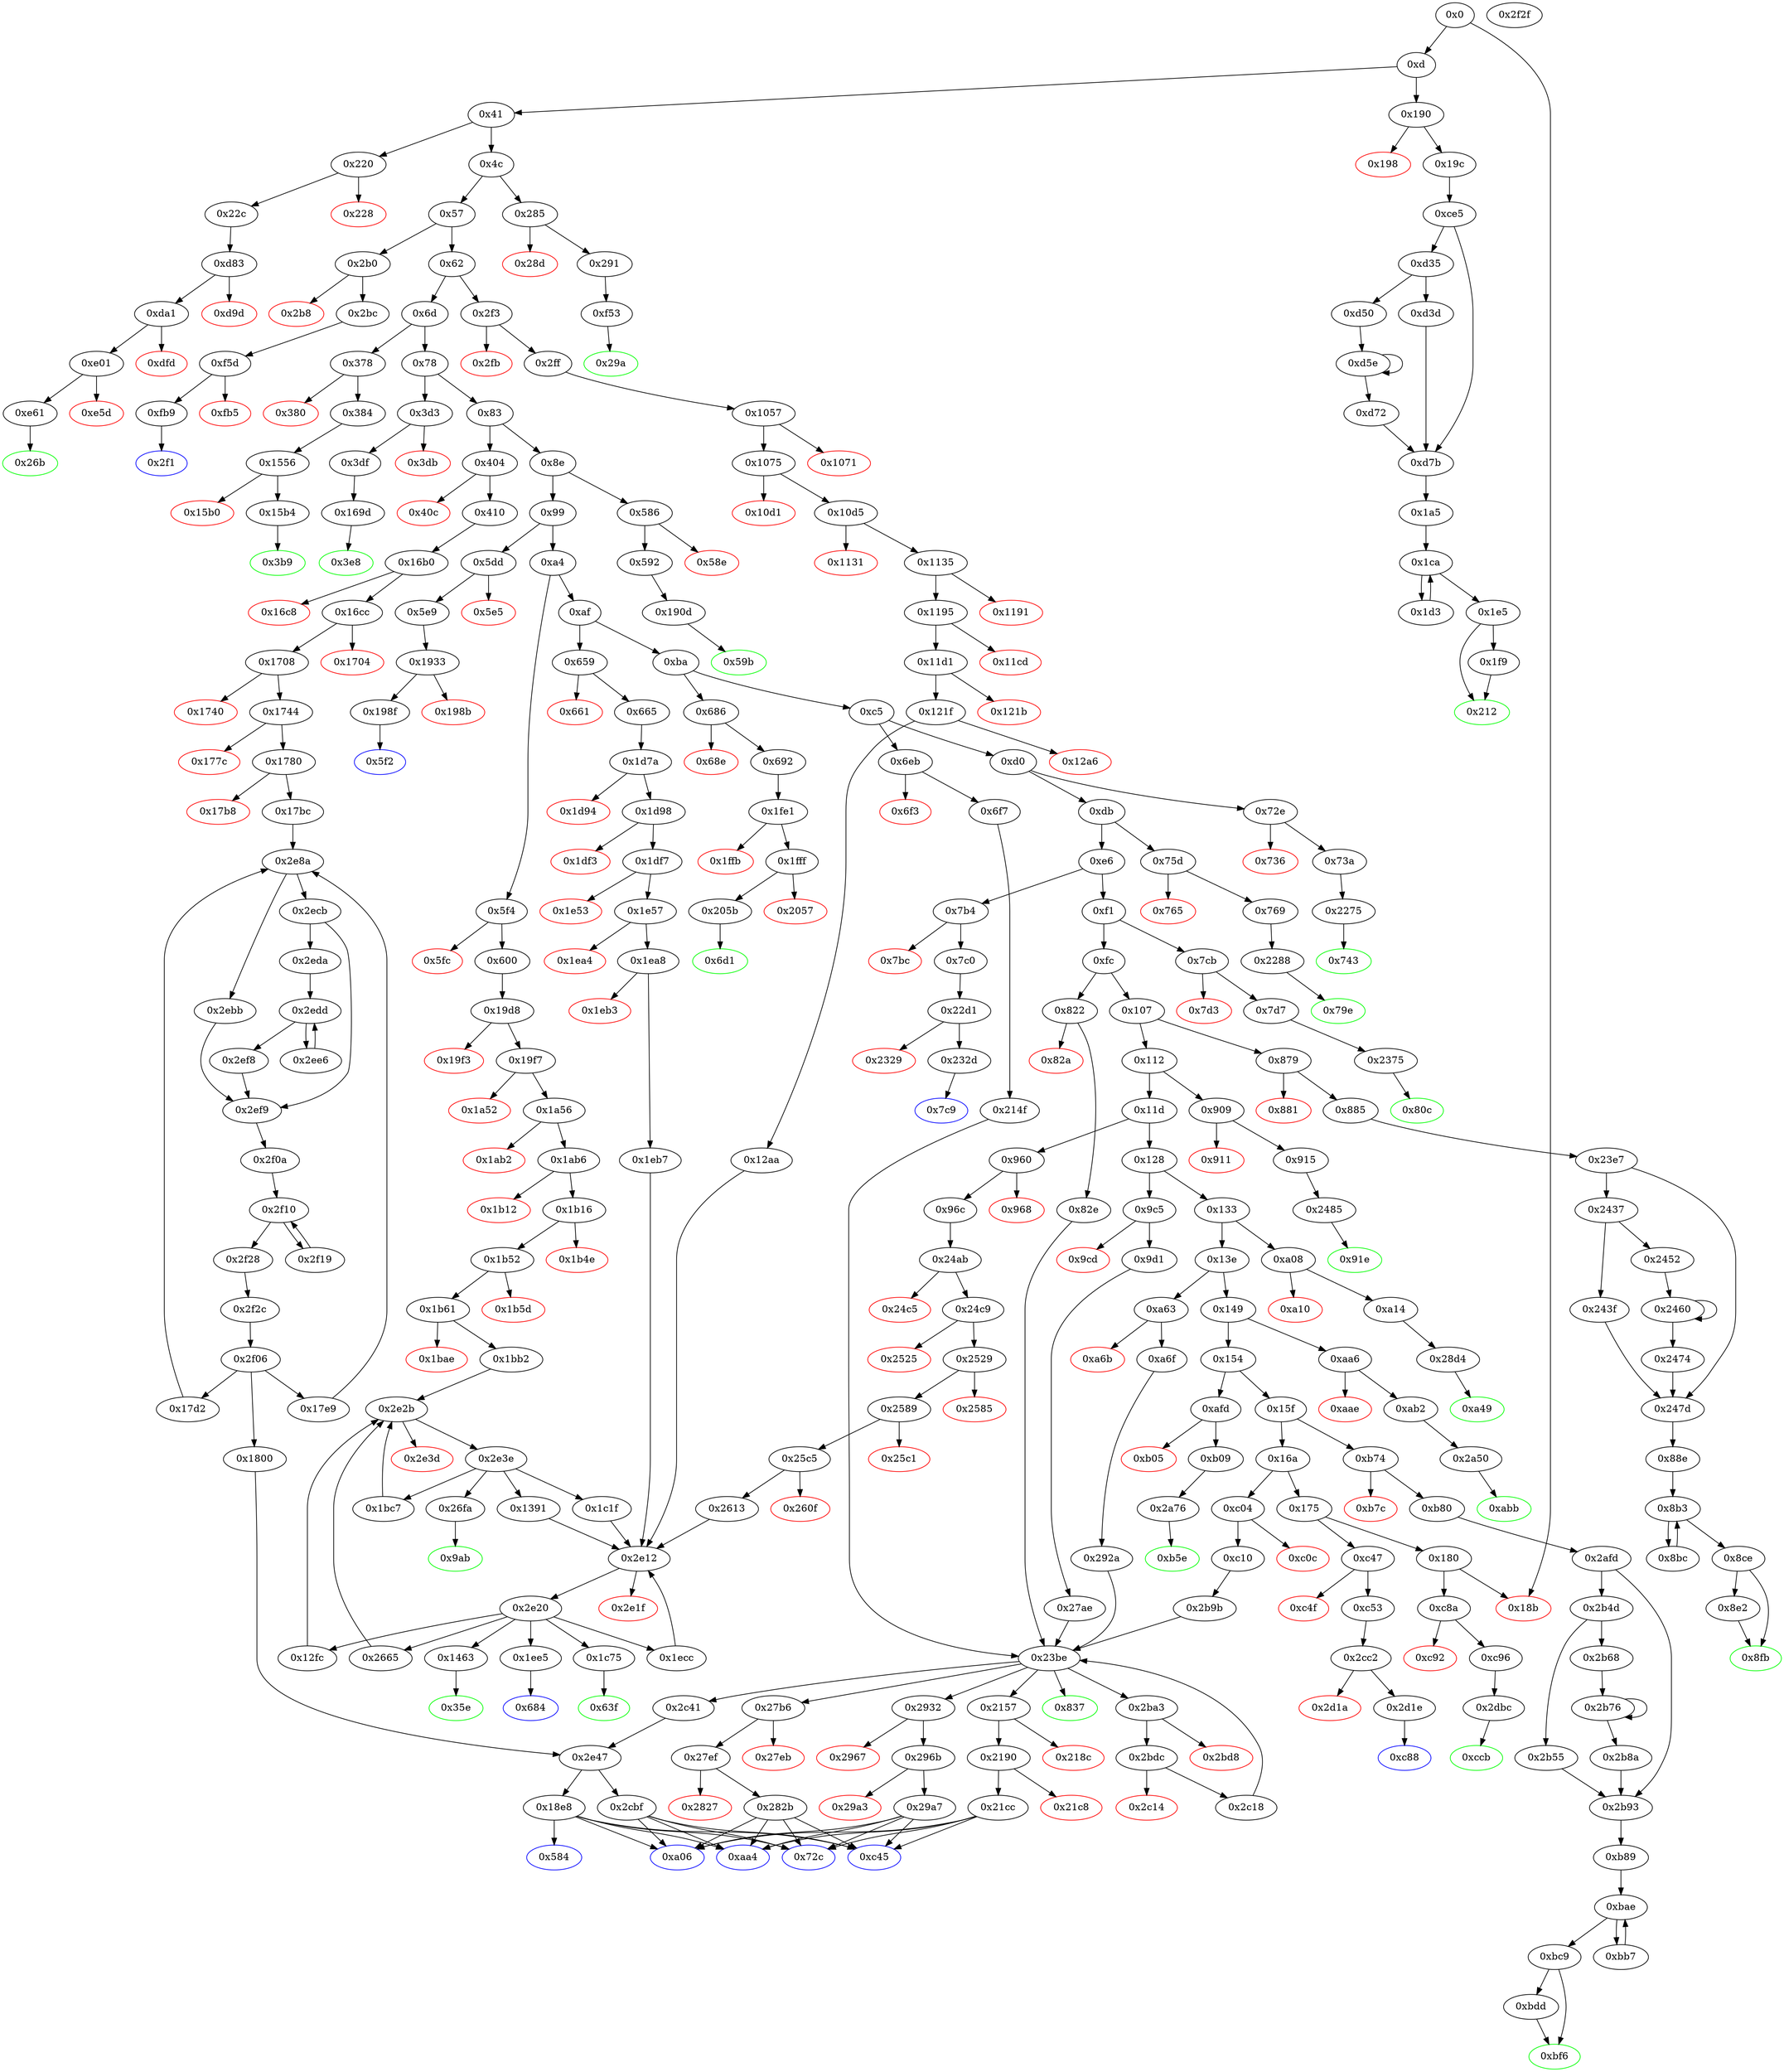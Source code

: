 digraph "" {
"0x2c41" [fillcolor=white, id="0x2c41", style=filled, tooltip="Block 0x2c41\n[0x2c41:0x2cbe]\n---\nPredecessors: [0x23be]\nSuccessors: [0x2e47]\n---\n0x2c41 JUMPDEST\n0x2c42 DUP3\n0x2c43 PUSH1 0x40\n0x2c45 MLOAD\n0x2c46 DUP1\n0x2c47 DUP4\n0x2c48 PUSH20 0xffffffffffffffffffffffffffffffffffffffff\n0x2c5d AND\n0x2c5e PUSH20 0xffffffffffffffffffffffffffffffffffffffff\n0x2c73 AND\n0x2c74 DUP2\n0x2c75 MSTORE\n0x2c76 PUSH1 0x20\n0x2c78 ADD\n0x2c79 DUP3\n0x2c7a PUSH20 0xffffffffffffffffffffffffffffffffffffffff\n0x2c8f AND\n0x2c90 PUSH20 0xffffffffffffffffffffffffffffffffffffffff\n0x2ca5 AND\n0x2ca6 DUP2\n0x2ca7 MSTORE\n0x2ca8 PUSH1 0x20\n0x2caa ADD\n0x2cab SWAP3\n0x2cac POP\n0x2cad POP\n0x2cae POP\n0x2caf PUSH1 0x40\n0x2cb1 MLOAD\n0x2cb2 DUP1\n0x2cb3 SWAP2\n0x2cb4 SUB\n0x2cb5 SWAP1\n0x2cb6 LOG1\n0x2cb7 PUSH2 0x2cbf\n0x2cba DUP2\n0x2cbb PUSH2 0x2e47\n0x2cbe JUMP\n---\n0x2c41: JUMPDEST \n0x2c43: V2730 = 0x40\n0x2c45: V2731 = M[0x40]\n0x2c48: V2732 = 0xffffffffffffffffffffffffffffffffffffffff\n0x2c5d: V2733 = AND 0xffffffffffffffffffffffffffffffffffffffff V2232\n0x2c5e: V2734 = 0xffffffffffffffffffffffffffffffffffffffff\n0x2c73: V2735 = AND 0xffffffffffffffffffffffffffffffffffffffff V2733\n0x2c75: M[V2731] = V2735\n0x2c76: V2736 = 0x20\n0x2c78: V2737 = ADD 0x20 V2731\n0x2c7a: V2738 = 0xffffffffffffffffffffffffffffffffffffffff\n0x2c8f: V2739 = AND 0xffffffffffffffffffffffffffffffffffffffff S2\n0x2c90: V2740 = 0xffffffffffffffffffffffffffffffffffffffff\n0x2ca5: V2741 = AND 0xffffffffffffffffffffffffffffffffffffffff V2739\n0x2ca7: M[V2737] = V2741\n0x2ca8: V2742 = 0x20\n0x2caa: V2743 = ADD 0x20 V2737\n0x2caf: V2744 = 0x40\n0x2cb1: V2745 = M[0x40]\n0x2cb4: V2746 = SUB V2743 V2745\n0x2cb6: LOG V2745 V2746 S1\n0x2cb7: V2747 = 0x2cbf\n0x2cbb: V2748 = 0x2e47\n0x2cbe: JUMP 0x2e47\n---\nEntry stack: [V11, S18, S17, S16, S15, S14, S13, S12, S11, S10, S9, S8, S7, S6, S5, S4, S3, S2, S1, V2232]\nStack pops: 3\nStack additions: [S2, 0x2cbf, S2]\nExit stack: [V11, S18, S17, S16, S15, S14, S13, S12, S11, S10, S9, S8, S7, S6, S5, S4, S3, S2, 0x2cbf, S2]\n\nDef sites:\nV11: {0xd.0x35}\nS18: {0xd.0x35, 0x6f7.0x6f9}\nS17: {0x6f7.0x6f9, 0xd.0x35, 0x6f7.0x71c}\nS16: {0x9d1.0x9d3, 0x2c18.0x2c19, 0x6f7.0x71c, 0xd.0x35, 0x6f7.0x6f9}\nS15: {0x2c18.0x2c19, 0x9d1.0x9d3, 0x6f7.0x6f9, 0xd.0x35, 0xa6f.0xa71, 0x9d1.0x9f6, 0x6f7.0x71c}\nS14: {0x2c18.0x2c19, 0x9d1.0x9d3, 0xc10.0xc12, 0x9d1.0x9f6, 0x6f7.0x6f9, 0x6f7.0x71c, 0xd.0x35, 0xa6f.0xa71, 0xa6f.0xa94}\nS13: {0x2c18.0x2c19, 0x9d1.0x9d3, 0xc10.0xc12, 0x9d1.0x9f6, 0xc10.0xc35, 0x6f7.0x6f9, 0x6f7.0x71c, 0xd.0x35, 0xa6f.0xa71, 0xa6f.0xa94}\nS12: {0x2c18.0x2c19, 0x9d1.0x9d3, 0xc10.0xc12, 0x9d1.0x9f6, 0xc10.0xc35, 0x6f7.0x6f9, 0x6f7.0x71c, 0xd.0x35, 0xa6f.0xa71, 0xa6f.0xa94}\nS11: {0x2c18.0x2c19, 0x9d1.0x9d3, 0xc10.0xc12, 0x9d1.0x9f6, 0xc10.0xc35, 0x6f7.0x6f9, 0x6f7.0x71c, 0xd.0x35, 0xa6f.0xa71, 0xa6f.0xa94}\nS10: {0x2c18.0x2c19, 0x9d1.0x9d3, 0xc10.0xc12, 0x9d1.0x9f6, 0xc10.0xc35, 0x6f7.0x6f9, 0x6f7.0x71c, 0xd.0x35, 0xa6f.0xa71, 0xa6f.0xa94}\nS9: {0x2c18.0x2c19, 0x9d1.0x9d3, 0xc10.0xc12, 0x9d1.0x9f6, 0xc10.0xc35, 0x6f7.0x6f9, 0x6f7.0x71c, 0xd.0x35, 0xa6f.0xa71, 0xa6f.0xa94}\nS8: {0x2c18.0x2c19, 0x9d1.0x9d3, 0xc10.0xc12, 0x9d1.0x9f6, 0xc10.0xc35, 0x6f7.0x6f9, 0x6f7.0x71c, 0xd.0x35, 0xa6f.0xa71, 0xa6f.0xa94}\nS7: {0x2c18.0x2c19, 0x9d1.0x9d3, 0xc10.0xc12, 0x9d1.0x9f6, 0xc10.0xc35, 0x6f7.0x6f9, 0x6f7.0x71c, 0xd.0x35, 0xa6f.0xa71, 0xa6f.0xa94}\nS6: {0x2c18.0x2c19, 0x9d1.0x9d3, 0xc10.0xc12, 0x9d1.0x9f6, 0xc10.0xc35, 0x6f7.0x6f9, 0x6f7.0x71c, 0xd.0x35, 0xa6f.0xa71, 0xa6f.0xa94}\nS5: {0x2c18.0x2c19, 0x9d1.0x9d3, 0xc10.0xc12, 0x9d1.0x9f6, 0xc10.0xc35, 0x6f7.0x6f9, 0x6f7.0x71c, 0xd.0x35, 0xa6f.0xa71, 0xa6f.0xa94}\nS4: {0x2c18.0x2c19, 0x9d1.0x9d3, 0xc10.0xc12, 0x9d1.0x9f6, 0xc10.0xc35, 0x6f7.0x6f9, 0x6f7.0x71c, 0xd.0x35, 0xa6f.0xa71, 0xa6f.0xa94}\nS3: {0x2c18.0x2c19, 0x9d1.0x9d3, 0xc10.0xc12, 0x9d1.0x9f6, 0xc10.0xc35, 0x6f7.0x6f9, 0x6f7.0x71c, 0xd.0x35, 0xa6f.0xa71, 0xa6f.0xa94}\nS2: {0x2c18.0x2c19, 0x9d1.0x9d3, 0xc10.0xc12, 0x9d1.0x9f6, 0xc10.0xc35, 0x6f7.0x6f9, 0x6f7.0x71c, 0xd.0x35, 0xa6f.0xa71, 0xa6f.0xa94}\nS1: {0x2c18.0x2c19, 0xd.0x35, 0xa6f.0xa94, 0x9d1.0x9f6, 0xc10.0xc35, 0x6f7.0x71c}\nV2232: {0x23be.0x23e2}\n"];
"0x180" [fillcolor=white, id="0x180", style=filled, tooltip="Block 0x180\n[0x180:0x18a]\n---\nPredecessors: [0x175]\nSuccessors: [0x18b, 0xc8a]\n---\n0x180 DUP1\n0x181 PUSH4 0xfe575a87\n0x186 EQ\n0x187 PUSH2 0xc8a\n0x18a JUMPI\n---\n0x181: V102 = 0xfe575a87\n0x186: V103 = EQ 0xfe575a87 V11\n0x187: V104 = 0xc8a\n0x18a: JUMPI 0xc8a V103\n---\nEntry stack: [V11]\nStack pops: 1\nStack additions: [S0]\nExit stack: [V11]\n\nDef sites:\nV11: {0xd.0x35}\n"];
"0x2ee6" [fillcolor=white, id="0x2ee6", style=filled, tooltip="Block 0x2ee6\n[0x2ee6:0x2ef7]\n---\nPredecessors: [0x2edd]\nSuccessors: [0x2edd]\n---\n0x2ee6 DUP3\n0x2ee7 MLOAD\n0x2ee8 DUP3\n0x2ee9 SSTORE\n0x2eea SWAP2\n0x2eeb PUSH1 0x20\n0x2eed ADD\n0x2eee SWAP2\n0x2eef SWAP1\n0x2ef0 PUSH1 0x1\n0x2ef2 ADD\n0x2ef3 SWAP1\n0x2ef4 PUSH2 0x2edd\n0x2ef7 JUMP\n---\n0x2ee7: V2885 = M[S2]\n0x2ee9: S[S1] = V2885\n0x2eeb: V2886 = 0x20\n0x2eed: V2887 = ADD 0x20 S2\n0x2ef0: V2888 = 0x1\n0x2ef2: V2889 = ADD 0x1 S1\n0x2ef4: V2890 = 0x2edd\n0x2ef7: JUMP 0x2edd\n---\nEntry stack: [V11, 0x584, V311, V332, V353, V361, V366, V371, V376, V381, {0x17d2, 0x17e9, 0x1800}, {0x4, 0x5, 0x7}, V2865, S2, S1, V2881]\nStack pops: 3\nStack additions: [V2887, V2889, S0]\nExit stack: [V11, 0x584, V311, V332, V353, V361, V366, V371, V376, V381, {0x17d2, 0x17e9, 0x1800}, {0x4, 0x5, 0x7}, V2865, V2887, V2889, V2881]\n\nDef sites:\nV11: {0xd.0x35}\n0x584: {0x410.0x412}\nV311: {0x410.0x43e}\nV332: {0x410.0x484}\nV353: {0x410.0x4ca}\nV361: {0x410.0x4f4}\nV366: {0x410.0x514}\nV371: {0x410.0x534}\nV376: {0x410.0x554}\nV381: {0x410.0x574}\n{0x17d2, 0x17e9, 0x1800}: {0x17e9.0x17f6, 0x17d2.0x17df, 0x17bc.0x17c8}\n{0x4, 0x5, 0x7}: {0x17e9.0x17ec, 0x17d2.0x17d5, 0x17bc.0x17be}\nV2865: {0x2e8a.0x2eb1}\nS2: {0x17e9.0x17f4, 0x17d2.0x17dd, 0x17bc.0x17c6, 0x2ee6.0x2eed}\nS1: {0x2e8a.0x2ea7, 0x2ee6.0x2ef2}\nV2881: {0x2eda.0x2edc}\n"];
"0xf5d" [fillcolor=white, id="0xf5d", style=filled, tooltip="Block 0xf5d\n[0xf5d:0xfb4]\n---\nPredecessors: [0x2bc]\nSuccessors: [0xfb5, 0xfb9]\n---\n0xf5d JUMPDEST\n0xf5e PUSH1 0x2\n0xf60 PUSH1 0x0\n0xf62 SWAP1\n0xf63 SLOAD\n0xf64 SWAP1\n0xf65 PUSH2 0x100\n0xf68 EXP\n0xf69 SWAP1\n0xf6a DIV\n0xf6b PUSH20 0xffffffffffffffffffffffffffffffffffffffff\n0xf80 AND\n0xf81 PUSH20 0xffffffffffffffffffffffffffffffffffffffff\n0xf96 AND\n0xf97 CALLER\n0xf98 PUSH20 0xffffffffffffffffffffffffffffffffffffffff\n0xfad AND\n0xfae EQ\n0xfaf ISZERO\n0xfb0 ISZERO\n0xfb1 PUSH2 0xfb9\n0xfb4 JUMPI\n---\n0xf5d: JUMPDEST \n0xf5e: V1052 = 0x2\n0xf60: V1053 = 0x0\n0xf63: V1054 = S[0x2]\n0xf65: V1055 = 0x100\n0xf68: V1056 = EXP 0x100 0x0\n0xf6a: V1057 = DIV V1054 0x1\n0xf6b: V1058 = 0xffffffffffffffffffffffffffffffffffffffff\n0xf80: V1059 = AND 0xffffffffffffffffffffffffffffffffffffffff V1057\n0xf81: V1060 = 0xffffffffffffffffffffffffffffffffffffffff\n0xf96: V1061 = AND 0xffffffffffffffffffffffffffffffffffffffff V1059\n0xf97: V1062 = CALLER\n0xf98: V1063 = 0xffffffffffffffffffffffffffffffffffffffff\n0xfad: V1064 = AND 0xffffffffffffffffffffffffffffffffffffffff V1062\n0xfae: V1065 = EQ V1064 V1061\n0xfaf: V1066 = ISZERO V1065\n0xfb0: V1067 = ISZERO V1066\n0xfb1: V1068 = 0xfb9\n0xfb4: JUMPI 0xfb9 V1067\n---\nEntry stack: [V11, 0x2f1, V206]\nStack pops: 0\nStack additions: []\nExit stack: [V11, 0x2f1, V206]\n\nDef sites:\nV11: {0xd.0x35}\n0x2f1: {0x2bc.0x2be}\nV206: {0x2bc.0x2e1}\n"];
"0x88e" [fillcolor=white, id="0x88e", style=filled, tooltip="Block 0x88e\n[0x88e:0x8b2]\n---\nPredecessors: [0x247d]\nSuccessors: [0x8b3]\n---\n0x88e JUMPDEST\n0x88f PUSH1 0x40\n0x891 MLOAD\n0x892 DUP1\n0x893 DUP1\n0x894 PUSH1 0x20\n0x896 ADD\n0x897 DUP3\n0x898 DUP2\n0x899 SUB\n0x89a DUP3\n0x89b MSTORE\n0x89c DUP4\n0x89d DUP2\n0x89e DUP2\n0x89f MLOAD\n0x8a0 DUP2\n0x8a1 MSTORE\n0x8a2 PUSH1 0x20\n0x8a4 ADD\n0x8a5 SWAP2\n0x8a6 POP\n0x8a7 DUP1\n0x8a8 MLOAD\n0x8a9 SWAP1\n0x8aa PUSH1 0x20\n0x8ac ADD\n0x8ad SWAP1\n0x8ae DUP1\n0x8af DUP4\n0x8b0 DUP4\n0x8b1 PUSH1 0x0\n---\n0x88e: JUMPDEST \n0x88f: V584 = 0x40\n0x891: V585 = M[0x40]\n0x894: V586 = 0x20\n0x896: V587 = ADD 0x20 V585\n0x899: V588 = SUB V587 V585\n0x89b: M[V585] = V588\n0x89f: V589 = M[V2253]\n0x8a1: M[V587] = V589\n0x8a2: V590 = 0x20\n0x8a4: V591 = ADD 0x20 V587\n0x8a8: V592 = M[V2253]\n0x8aa: V593 = 0x20\n0x8ac: V594 = ADD 0x20 V2253\n0x8b1: V595 = 0x0\n---\nEntry stack: [V11, 0x88e, V2253]\nStack pops: 1\nStack additions: [S0, V585, V585, V591, V594, V592, V592, V591, V594, 0x0]\nExit stack: [V11, 0x88e, V2253, V585, V585, V591, V594, V592, V592, V591, V594, 0x0]\n\nDef sites:\nV11: {0xd.0x35}\n0x88e: {0x885.0x887}\nV2253: {0x23e7.0x240c}\n"];
"0x2e2b" [fillcolor=white, id="0x2e2b", style=filled, tooltip="Block 0x2e2b\n[0x2e2b:0x2e3c]\n---\nPredecessors: [0x12fc, 0x1bb2, 0x1bc7, 0x2665]\nSuccessors: [0x2e3d, 0x2e3e]\n---\n0x2e2b JUMPDEST\n0x2e2c PUSH1 0x0\n0x2e2e DUP2\n0x2e2f DUP4\n0x2e30 ADD\n0x2e31 SWAP1\n0x2e32 POP\n0x2e33 DUP3\n0x2e34 DUP2\n0x2e35 LT\n0x2e36 ISZERO\n0x2e37 ISZERO\n0x2e38 ISZERO\n0x2e39 PUSH2 0x2e3e\n0x2e3c JUMPI\n---\n0x2e2b: JUMPDEST \n0x2e2c: V2827 = 0x0\n0x2e30: V2828 = ADD S1 S0\n0x2e35: V2829 = LT V2828 S1\n0x2e36: V2830 = ISZERO V2829\n0x2e37: V2831 = ISZERO V2830\n0x2e38: V2832 = ISZERO V2831\n0x2e39: V2833 = 0x2e3e\n0x2e3c: JUMPI 0x2e3e V2832\n---\nEntry stack: [V11, S10, S9, S8, S7, S6, S5, S4, S3, {0x1391, 0x1bc7, 0x1c1f, 0x26fa}, S1, S0]\nStack pops: 2\nStack additions: [S1, S0, V2828]\nExit stack: [V11, S10, S9, S8, S7, S6, S5, S4, S3, {0x1391, 0x1bc7, 0x1c1f, 0x26fa}, S1, S0, V2828]\n\nDef sites:\nV11: {0xd.0x35}\nS10: {0xd.0x35, 0x2ff.0x301}\nS9: {0x600.0x602, 0xd.0x35, 0x2ff.0x324}\nS8: {0x600.0x625, 0x96c.0x96e, 0x2ff.0x344}\nS7: {0x600.0x62f, 0xd.0x35, 0x96c.0x991, 0x2ff.0x34e}\nS6: {0x19d8.0x19d9, 0x665.0x667, 0x96c.0x99b, 0x1057.0x1058}\nS5: {0x1b61.0x1ba1, 0x24ab.0x24ac, 0x665.0x674, 0x2ff.0x344}\nS4: {0x24c9.0x24ca, 0x10d5.0x10d6, 0x1e57.0x1e97, 0x1a56.0x1a57}\nS3: {0x1df7.0x1df8, 0x600.0x625, 0x96c.0x991, 0x2ff.0x324}\n{0x1391, 0x1bc7, 0x1c1f, 0x26fa}: {0x1bb2.0x1bb3, 0x2665.0x26a9, 0x12fc.0x1340, 0x1bc7.0x1bce}\nS1: {0x1bb2.0x1bb9, 0x2665.0x26ec, 0x12fc.0x1383, 0x1bc7.0x1c11}\nS0: {0x19d8.0x19d9, 0x2ff.0x34e, 0x1057.0x1058, 0xd.0x35, 0x96c.0x991, 0x96c.0x99b, 0x600.0x62f, 0x665.0x667}\n"];
"0xc5" [fillcolor=white, id="0xc5", style=filled, tooltip="Block 0xc5\n[0xc5:0xcf]\n---\nPredecessors: [0xba]\nSuccessors: [0xd0, 0x6eb]\n---\n0xc5 DUP1\n0xc6 PUSH4 0x554bab3c\n0xcb EQ\n0xcc PUSH2 0x6eb\n0xcf JUMPI\n---\n0xc6: V51 = 0x554bab3c\n0xcb: V52 = EQ 0x554bab3c V11\n0xcc: V53 = 0x6eb\n0xcf: JUMPI 0x6eb V52\n---\nEntry stack: [V11]\nStack pops: 1\nStack additions: [S0]\nExit stack: [V11]\n\nDef sites:\nV11: {0xd.0x35}\n"];
"0x1e57" [fillcolor=white, id="0x1e57", style=filled, tooltip="Block 0x1e57\n[0x1e57:0x1ea3]\n---\nPredecessors: [0x1df7]\nSuccessors: [0x1ea4, 0x1ea8]\n---\n0x1e57 JUMPDEST\n0x1e58 PUSH1 0x9\n0x1e5a PUSH1 0x0\n0x1e5c CALLER\n0x1e5d PUSH20 0xffffffffffffffffffffffffffffffffffffffff\n0x1e72 AND\n0x1e73 PUSH20 0xffffffffffffffffffffffffffffffffffffffff\n0x1e88 AND\n0x1e89 DUP2\n0x1e8a MSTORE\n0x1e8b PUSH1 0x20\n0x1e8d ADD\n0x1e8e SWAP1\n0x1e8f DUP2\n0x1e90 MSTORE\n0x1e91 PUSH1 0x20\n0x1e93 ADD\n0x1e94 PUSH1 0x0\n0x1e96 SHA3\n0x1e97 SLOAD\n0x1e98 SWAP2\n0x1e99 POP\n0x1e9a PUSH1 0x0\n0x1e9c DUP4\n0x1e9d GT\n0x1e9e ISZERO\n0x1e9f ISZERO\n0x1ea0 PUSH2 0x1ea8\n0x1ea3 JUMPI\n---\n0x1e57: JUMPDEST \n0x1e58: V1945 = 0x9\n0x1e5a: V1946 = 0x0\n0x1e5c: V1947 = CALLER\n0x1e5d: V1948 = 0xffffffffffffffffffffffffffffffffffffffff\n0x1e72: V1949 = AND 0xffffffffffffffffffffffffffffffffffffffff V1947\n0x1e73: V1950 = 0xffffffffffffffffffffffffffffffffffffffff\n0x1e88: V1951 = AND 0xffffffffffffffffffffffffffffffffffffffff V1949\n0x1e8a: M[0x0] = V1951\n0x1e8b: V1952 = 0x20\n0x1e8d: V1953 = ADD 0x20 0x0\n0x1e90: M[0x20] = 0x9\n0x1e91: V1954 = 0x20\n0x1e93: V1955 = ADD 0x20 0x20\n0x1e94: V1956 = 0x0\n0x1e96: V1957 = SHA3 0x0 0x40\n0x1e97: V1958 = S[V1957]\n0x1e9a: V1959 = 0x0\n0x1e9d: V1960 = GT V446 0x0\n0x1e9e: V1961 = ISZERO V1960\n0x1e9f: V1962 = ISZERO V1961\n0x1ea0: V1963 = 0x1ea8\n0x1ea3: JUMPI 0x1ea8 V1962\n---\nEntry stack: [V11, 0x684, V446, 0x0, V1915]\nStack pops: 3\nStack additions: [S2, V1958, S0]\nExit stack: [V11, 0x684, V446, V1958, V1915]\n\nDef sites:\nV11: {0xd.0x35}\n0x684: {0x665.0x667}\nV446: {0x665.0x674}\n0x0: {0x1d7a.0x1d7b}\nV1915: {0x1df7.0x1df8}\n"];
"0x2f28" [fillcolor=white, id="0x2f28", style=filled, tooltip="Block 0x2f28\n[0x2f28:0x2f2b]\n---\nPredecessors: [0x2f10]\nSuccessors: [0x2f2c]\n---\n0x2f28 JUMPDEST\n0x2f29 POP\n0x2f2a SWAP1\n0x2f2b JUMP\n---\n0x2f28: JUMPDEST \n0x2f2b: JUMP 0x2f2c\n---\nEntry stack: [V11, 0x584, V311, V332, V353, V361, V366, V371, V376, V381, {0x17d2, 0x17e9, 0x1800}, {0x4, 0x5, 0x7}, 0x2f06, 0x2f2c, V2865, S0]\nStack pops: 3\nStack additions: [S1]\nExit stack: [V11, 0x584, V311, V332, V353, V361, V366, V371, V376, V381, {0x17d2, 0x17e9, 0x1800}, {0x4, 0x5, 0x7}, 0x2f06, V2865]\n\nDef sites:\nV11: {0xd.0x35}\n0x584: {0x410.0x412}\nV311: {0x410.0x43e}\nV332: {0x410.0x484}\nV353: {0x410.0x4ca}\nV361: {0x410.0x4f4}\nV366: {0x410.0x514}\nV371: {0x410.0x534}\nV376: {0x410.0x554}\nV381: {0x410.0x574}\n{0x17d2, 0x17e9, 0x1800}: {0x17e9.0x17f6, 0x17d2.0x17df, 0x17bc.0x17c8}\n{0x4, 0x5, 0x7}: {0x17e9.0x17ec, 0x17d2.0x17d5, 0x17bc.0x17be}\n0x2f06: {0x2ef9.0x2efd}\n0x2f2c: {0x2f0a.0x2f0b}\nV2865: {0x2e8a.0x2eb1}\nS0: {0x2f19.0x2f23, 0x2e8a.0x2ea7, 0x2ee6.0x2ef2}\n"];
"0xe61" [fillcolor=white, id="0xe61", style=filled, tooltip="Block 0xe61\n[0xe61:0xf52]\n---\nPredecessors: [0xe01]\nSuccessors: [0x26b]\n---\n0xe61 JUMPDEST\n0xe62 DUP4\n0xe63 PUSH1 0xa\n0xe65 PUSH1 0x0\n0xe67 CALLER\n0xe68 PUSH20 0xffffffffffffffffffffffffffffffffffffffff\n0xe7d AND\n0xe7e PUSH20 0xffffffffffffffffffffffffffffffffffffffff\n0xe93 AND\n0xe94 DUP2\n0xe95 MSTORE\n0xe96 PUSH1 0x20\n0xe98 ADD\n0xe99 SWAP1\n0xe9a DUP2\n0xe9b MSTORE\n0xe9c PUSH1 0x20\n0xe9e ADD\n0xe9f PUSH1 0x0\n0xea1 SHA3\n0xea2 PUSH1 0x0\n0xea4 DUP8\n0xea5 PUSH20 0xffffffffffffffffffffffffffffffffffffffff\n0xeba AND\n0xebb PUSH20 0xffffffffffffffffffffffffffffffffffffffff\n0xed0 AND\n0xed1 DUP2\n0xed2 MSTORE\n0xed3 PUSH1 0x20\n0xed5 ADD\n0xed6 SWAP1\n0xed7 DUP2\n0xed8 MSTORE\n0xed9 PUSH1 0x20\n0xedb ADD\n0xedc PUSH1 0x0\n0xede SHA3\n0xedf DUP2\n0xee0 SWAP1\n0xee1 SSTORE\n0xee2 POP\n0xee3 DUP5\n0xee4 PUSH20 0xffffffffffffffffffffffffffffffffffffffff\n0xef9 AND\n0xefa CALLER\n0xefb PUSH20 0xffffffffffffffffffffffffffffffffffffffff\n0xf10 AND\n0xf11 PUSH32 0x8c5be1e5ebec7d5bd14f71427d1e84f3dd0314c0f7b2291e5b200ac8c7c3b925\n0xf32 DUP7\n0xf33 PUSH1 0x40\n0xf35 MLOAD\n0xf36 DUP1\n0xf37 DUP3\n0xf38 DUP2\n0xf39 MSTORE\n0xf3a PUSH1 0x20\n0xf3c ADD\n0xf3d SWAP2\n0xf3e POP\n0xf3f POP\n0xf40 PUSH1 0x40\n0xf42 MLOAD\n0xf43 DUP1\n0xf44 SWAP2\n0xf45 SUB\n0xf46 SWAP1\n0xf47 LOG3\n0xf48 PUSH1 0x1\n0xf4a SWAP3\n0xf4b POP\n0xf4c POP\n0xf4d POP\n0xf4e SWAP3\n0xf4f SWAP2\n0xf50 POP\n0xf51 POP\n0xf52 JUMP\n---\n0xe61: JUMPDEST \n0xe63: V1011 = 0xa\n0xe65: V1012 = 0x0\n0xe67: V1013 = CALLER\n0xe68: V1014 = 0xffffffffffffffffffffffffffffffffffffffff\n0xe7d: V1015 = AND 0xffffffffffffffffffffffffffffffffffffffff V1013\n0xe7e: V1016 = 0xffffffffffffffffffffffffffffffffffffffff\n0xe93: V1017 = AND 0xffffffffffffffffffffffffffffffffffffffff V1015\n0xe95: M[0x0] = V1017\n0xe96: V1018 = 0x20\n0xe98: V1019 = ADD 0x20 0x0\n0xe9b: M[0x20] = 0xa\n0xe9c: V1020 = 0x20\n0xe9e: V1021 = ADD 0x20 0x20\n0xe9f: V1022 = 0x0\n0xea1: V1023 = SHA3 0x0 0x40\n0xea2: V1024 = 0x0\n0xea5: V1025 = 0xffffffffffffffffffffffffffffffffffffffff\n0xeba: V1026 = AND 0xffffffffffffffffffffffffffffffffffffffff V164\n0xebb: V1027 = 0xffffffffffffffffffffffffffffffffffffffff\n0xed0: V1028 = AND 0xffffffffffffffffffffffffffffffffffffffff V1026\n0xed2: M[0x0] = V1028\n0xed3: V1029 = 0x20\n0xed5: V1030 = ADD 0x20 0x0\n0xed8: M[0x20] = V1023\n0xed9: V1031 = 0x20\n0xedb: V1032 = ADD 0x20 0x20\n0xedc: V1033 = 0x0\n0xede: V1034 = SHA3 0x0 0x40\n0xee1: S[V1034] = V167\n0xee4: V1035 = 0xffffffffffffffffffffffffffffffffffffffff\n0xef9: V1036 = AND 0xffffffffffffffffffffffffffffffffffffffff V164\n0xefa: V1037 = CALLER\n0xefb: V1038 = 0xffffffffffffffffffffffffffffffffffffffff\n0xf10: V1039 = AND 0xffffffffffffffffffffffffffffffffffffffff V1037\n0xf11: V1040 = 0x8c5be1e5ebec7d5bd14f71427d1e84f3dd0314c0f7b2291e5b200ac8c7c3b925\n0xf33: V1041 = 0x40\n0xf35: V1042 = M[0x40]\n0xf39: M[V1042] = V167\n0xf3a: V1043 = 0x20\n0xf3c: V1044 = ADD 0x20 V1042\n0xf40: V1045 = 0x40\n0xf42: V1046 = M[0x40]\n0xf45: V1047 = SUB V1044 V1046\n0xf47: LOG V1046 V1047 0x8c5be1e5ebec7d5bd14f71427d1e84f3dd0314c0f7b2291e5b200ac8c7c3b925 V1039 V1036\n0xf48: V1048 = 0x1\n0xf52: JUMP 0x26b\n---\nEntry stack: [V11, 0x26b, V164, V167, 0x0, V952, V164]\nStack pops: 6\nStack additions: [0x1]\nExit stack: [V11, 0x1]\n\nDef sites:\nV11: {0xd.0x35}\n0x26b: {0x22c.0x22e}\nV164: {0x22c.0x251}\nV167: {0x22c.0x25b}\n0x0: {0xd83.0xd84}\nV952: {0xda1.0xda2}\nV164: {0x22c.0x251}\n"];
"0x769" [fillcolor=white, id="0x769", style=filled, tooltip="Block 0x769\n[0x769:0x79d]\n---\nPredecessors: [0x75d]\nSuccessors: [0x2288]\n---\n0x769 JUMPDEST\n0x76a POP\n0x76b PUSH2 0x79e\n0x76e PUSH1 0x4\n0x770 DUP1\n0x771 CALLDATASIZE\n0x772 SUB\n0x773 DUP2\n0x774 ADD\n0x775 SWAP1\n0x776 DUP1\n0x777 DUP1\n0x778 CALLDATALOAD\n0x779 PUSH20 0xffffffffffffffffffffffffffffffffffffffff\n0x78e AND\n0x78f SWAP1\n0x790 PUSH1 0x20\n0x792 ADD\n0x793 SWAP1\n0x794 SWAP3\n0x795 SWAP2\n0x796 SWAP1\n0x797 POP\n0x798 POP\n0x799 POP\n0x79a PUSH2 0x2288\n0x79d JUMP\n---\n0x769: JUMPDEST \n0x76b: V515 = 0x79e\n0x76e: V516 = 0x4\n0x771: V517 = CALLDATASIZE\n0x772: V518 = SUB V517 0x4\n0x774: V519 = ADD 0x4 V518\n0x778: V520 = CALLDATALOAD 0x4\n0x779: V521 = 0xffffffffffffffffffffffffffffffffffffffff\n0x78e: V522 = AND 0xffffffffffffffffffffffffffffffffffffffff V520\n0x790: V523 = 0x20\n0x792: V524 = ADD 0x20 0x4\n0x79a: V525 = 0x2288\n0x79d: JUMP 0x2288\n---\nEntry stack: [V11, V511]\nStack pops: 1\nStack additions: [0x79e, V522]\nExit stack: [V11, 0x79e, V522]\n\nDef sites:\nV11: {0xd.0x35}\nV511: {0x75d.0x75e}\n"];
"0x8bc" [fillcolor=white, id="0x8bc", style=filled, tooltip="Block 0x8bc\n[0x8bc:0x8cd]\n---\nPredecessors: [0x8b3]\nSuccessors: [0x8b3]\n---\n0x8bc DUP1\n0x8bd DUP3\n0x8be ADD\n0x8bf MLOAD\n0x8c0 DUP2\n0x8c1 DUP5\n0x8c2 ADD\n0x8c3 MSTORE\n0x8c4 PUSH1 0x20\n0x8c6 DUP2\n0x8c7 ADD\n0x8c8 SWAP1\n0x8c9 POP\n0x8ca PUSH2 0x8b3\n0x8cd JUMP\n---\n0x8be: V599 = ADD V594 S0\n0x8bf: V600 = M[V599]\n0x8c2: V601 = ADD V591 S0\n0x8c3: M[V601] = V600\n0x8c4: V602 = 0x20\n0x8c7: V603 = ADD S0 0x20\n0x8ca: V604 = 0x8b3\n0x8cd: JUMP 0x8b3\n---\nEntry stack: [V11, 0x88e, V2253, V585, V585, V591, V594, V592, V592, V591, V594, S0]\nStack pops: 3\nStack additions: [S2, S1, V603]\nExit stack: [V11, 0x88e, V2253, V585, V585, V591, V594, V592, V592, V591, V594, V603]\n\nDef sites:\nV11: {0xd.0x35}\n0x88e: {0x885.0x887}\nV2253: {0x23e7.0x240c}\nV585: {0x88e.0x891}\nV585: {0x88e.0x891}\nV591: {0x88e.0x8a4}\nV594: {0x88e.0x8ac}\nV592: {0x88e.0x8a8}\nV592: {0x88e.0x8a8}\nV591: {0x88e.0x8a4}\nV594: {0x88e.0x8ac}\nS0: {0x8bc.0x8c7, 0x88e.0x8b1}\n"];
"0x1a5" [fillcolor=white, id="0x1a5", style=filled, tooltip="Block 0x1a5\n[0x1a5:0x1c9]\n---\nPredecessors: [0xd7b]\nSuccessors: [0x1ca]\n---\n0x1a5 JUMPDEST\n0x1a6 PUSH1 0x40\n0x1a8 MLOAD\n0x1a9 DUP1\n0x1aa DUP1\n0x1ab PUSH1 0x20\n0x1ad ADD\n0x1ae DUP3\n0x1af DUP2\n0x1b0 SUB\n0x1b1 DUP3\n0x1b2 MSTORE\n0x1b3 DUP4\n0x1b4 DUP2\n0x1b5 DUP2\n0x1b6 MLOAD\n0x1b7 DUP2\n0x1b8 MSTORE\n0x1b9 PUSH1 0x20\n0x1bb ADD\n0x1bc SWAP2\n0x1bd POP\n0x1be DUP1\n0x1bf MLOAD\n0x1c0 SWAP1\n0x1c1 PUSH1 0x20\n0x1c3 ADD\n0x1c4 SWAP1\n0x1c5 DUP1\n0x1c6 DUP4\n0x1c7 DUP4\n0x1c8 PUSH1 0x0\n---\n0x1a5: JUMPDEST \n0x1a6: V112 = 0x40\n0x1a8: V113 = M[0x40]\n0x1ab: V114 = 0x20\n0x1ad: V115 = ADD 0x20 V113\n0x1b0: V116 = SUB V115 V113\n0x1b2: M[V113] = V116\n0x1b6: V117 = M[V894]\n0x1b8: M[V115] = V117\n0x1b9: V118 = 0x20\n0x1bb: V119 = ADD 0x20 V115\n0x1bf: V120 = M[V894]\n0x1c1: V121 = 0x20\n0x1c3: V122 = ADD 0x20 V894\n0x1c8: V123 = 0x0\n---\nEntry stack: [V11, 0x1a5, V894]\nStack pops: 1\nStack additions: [S0, V113, V113, V119, V122, V120, V120, V119, V122, 0x0]\nExit stack: [V11, 0x1a5, V894, V113, V113, V119, V122, V120, V120, V119, V122, 0x0]\n\nDef sites:\nV11: {0xd.0x35}\n0x1a5: {0x19c.0x19e}\nV894: {0xce5.0xd0a}\n"];
"0x2932" [fillcolor=white, id="0x2932", style=filled, tooltip="Block 0x2932\n[0x2932:0x2966]\n---\nPredecessors: [0x23be]\nSuccessors: [0x2967, 0x296b]\n---\n0x2932 JUMPDEST\n0x2933 PUSH20 0xffffffffffffffffffffffffffffffffffffffff\n0x2948 AND\n0x2949 CALLER\n0x294a PUSH20 0xffffffffffffffffffffffffffffffffffffffff\n0x295f AND\n0x2960 EQ\n0x2961 ISZERO\n0x2962 ISZERO\n0x2963 PUSH2 0x296b\n0x2966 JUMPI\n---\n0x2932: JUMPDEST \n0x2933: V2557 = 0xffffffffffffffffffffffffffffffffffffffff\n0x2948: V2558 = AND 0xffffffffffffffffffffffffffffffffffffffff V2232\n0x2949: V2559 = CALLER\n0x294a: V2560 = 0xffffffffffffffffffffffffffffffffffffffff\n0x295f: V2561 = AND 0xffffffffffffffffffffffffffffffffffffffff V2559\n0x2960: V2562 = EQ V2561 V2558\n0x2961: V2563 = ISZERO V2562\n0x2962: V2564 = ISZERO V2563\n0x2963: V2565 = 0x296b\n0x2966: JUMPI 0x296b V2564\n---\nEntry stack: [V11, S18, S17, S16, S15, S14, S13, S12, S11, S10, S9, S8, S7, S6, S5, S4, S3, S2, S1, V2232]\nStack pops: 1\nStack additions: []\nExit stack: [V11, S18, S17, S16, S15, S14, S13, S12, S11, S10, S9, S8, S7, S6, S5, S4, S3, S2, S1]\n\nDef sites:\nV11: {0xd.0x35}\nS18: {0xd.0x35, 0x6f7.0x6f9}\nS17: {0x6f7.0x6f9, 0xd.0x35, 0x6f7.0x71c}\nS16: {0x9d1.0x9d3, 0x2c18.0x2c19, 0x6f7.0x71c, 0xd.0x35, 0x6f7.0x6f9}\nS15: {0x2c18.0x2c19, 0x9d1.0x9d3, 0x6f7.0x6f9, 0xd.0x35, 0xa6f.0xa71, 0x9d1.0x9f6, 0x6f7.0x71c}\nS14: {0x2c18.0x2c19, 0x9d1.0x9d3, 0xc10.0xc12, 0x9d1.0x9f6, 0x6f7.0x6f9, 0x6f7.0x71c, 0xd.0x35, 0xa6f.0xa71, 0xa6f.0xa94}\nS13: {0x2c18.0x2c19, 0x9d1.0x9d3, 0xc10.0xc12, 0x9d1.0x9f6, 0xc10.0xc35, 0x6f7.0x6f9, 0x6f7.0x71c, 0xd.0x35, 0xa6f.0xa71, 0xa6f.0xa94}\nS12: {0x2c18.0x2c19, 0x9d1.0x9d3, 0xc10.0xc12, 0x9d1.0x9f6, 0xc10.0xc35, 0x6f7.0x6f9, 0x6f7.0x71c, 0xd.0x35, 0xa6f.0xa71, 0xa6f.0xa94}\nS11: {0x2c18.0x2c19, 0x9d1.0x9d3, 0xc10.0xc12, 0x9d1.0x9f6, 0xc10.0xc35, 0x6f7.0x6f9, 0x6f7.0x71c, 0xd.0x35, 0xa6f.0xa71, 0xa6f.0xa94}\nS10: {0x2c18.0x2c19, 0x9d1.0x9d3, 0xc10.0xc12, 0x9d1.0x9f6, 0xc10.0xc35, 0x6f7.0x6f9, 0x6f7.0x71c, 0xd.0x35, 0xa6f.0xa71, 0xa6f.0xa94}\nS9: {0x2c18.0x2c19, 0x9d1.0x9d3, 0xc10.0xc12, 0x9d1.0x9f6, 0xc10.0xc35, 0x6f7.0x6f9, 0x6f7.0x71c, 0xd.0x35, 0xa6f.0xa71, 0xa6f.0xa94}\nS8: {0x2c18.0x2c19, 0x9d1.0x9d3, 0xc10.0xc12, 0x9d1.0x9f6, 0xc10.0xc35, 0x6f7.0x6f9, 0x6f7.0x71c, 0xd.0x35, 0xa6f.0xa71, 0xa6f.0xa94}\nS7: {0x2c18.0x2c19, 0x9d1.0x9d3, 0xc10.0xc12, 0x9d1.0x9f6, 0xc10.0xc35, 0x6f7.0x6f9, 0x6f7.0x71c, 0xd.0x35, 0xa6f.0xa71, 0xa6f.0xa94}\nS6: {0x2c18.0x2c19, 0x9d1.0x9d3, 0xc10.0xc12, 0x9d1.0x9f6, 0xc10.0xc35, 0x6f7.0x6f9, 0x6f7.0x71c, 0xd.0x35, 0xa6f.0xa71, 0xa6f.0xa94}\nS5: {0x2c18.0x2c19, 0x9d1.0x9d3, 0xc10.0xc12, 0x9d1.0x9f6, 0xc10.0xc35, 0x6f7.0x6f9, 0x6f7.0x71c, 0xd.0x35, 0xa6f.0xa71, 0xa6f.0xa94}\nS4: {0x2c18.0x2c19, 0x9d1.0x9d3, 0xc10.0xc12, 0x9d1.0x9f6, 0xc10.0xc35, 0x6f7.0x6f9, 0x6f7.0x71c, 0xd.0x35, 0xa6f.0xa71, 0xa6f.0xa94}\nS3: {0x2c18.0x2c19, 0x9d1.0x9d3, 0xc10.0xc12, 0x9d1.0x9f6, 0xc10.0xc35, 0x6f7.0x6f9, 0x6f7.0x71c, 0xd.0x35, 0xa6f.0xa71, 0xa6f.0xa94}\nS2: {0x2c18.0x2c19, 0x9d1.0x9d3, 0xc10.0xc12, 0x9d1.0x9f6, 0xc10.0xc35, 0x6f7.0x6f9, 0x6f7.0x71c, 0xd.0x35, 0xa6f.0xa71, 0xa6f.0xa94}\nS1: {0x2c18.0x2c19, 0xd.0x35, 0xa6f.0xa94, 0x9d1.0x9f6, 0xc10.0xc35, 0x6f7.0x71c}\nV2232: {0x23be.0x23e2}\n"];
"0x1933" [fillcolor=white, id="0x1933", style=filled, tooltip="Block 0x1933\n[0x1933:0x198a]\n---\nPredecessors: [0x5e9]\nSuccessors: [0x198b, 0x198f]\n---\n0x1933 JUMPDEST\n0x1934 PUSH1 0x1\n0x1936 PUSH1 0x0\n0x1938 SWAP1\n0x1939 SLOAD\n0x193a SWAP1\n0x193b PUSH2 0x100\n0x193e EXP\n0x193f SWAP1\n0x1940 DIV\n0x1941 PUSH20 0xffffffffffffffffffffffffffffffffffffffff\n0x1956 AND\n0x1957 PUSH20 0xffffffffffffffffffffffffffffffffffffffff\n0x196c AND\n0x196d CALLER\n0x196e PUSH20 0xffffffffffffffffffffffffffffffffffffffff\n0x1983 AND\n0x1984 EQ\n0x1985 ISZERO\n0x1986 ISZERO\n0x1987 PUSH2 0x198f\n0x198a JUMPI\n---\n0x1933: JUMPDEST \n0x1934: V1615 = 0x1\n0x1936: V1616 = 0x0\n0x1939: V1617 = S[0x1]\n0x193b: V1618 = 0x100\n0x193e: V1619 = EXP 0x100 0x0\n0x1940: V1620 = DIV V1617 0x1\n0x1941: V1621 = 0xffffffffffffffffffffffffffffffffffffffff\n0x1956: V1622 = AND 0xffffffffffffffffffffffffffffffffffffffff V1620\n0x1957: V1623 = 0xffffffffffffffffffffffffffffffffffffffff\n0x196c: V1624 = AND 0xffffffffffffffffffffffffffffffffffffffff V1622\n0x196d: V1625 = CALLER\n0x196e: V1626 = 0xffffffffffffffffffffffffffffffffffffffff\n0x1983: V1627 = AND 0xffffffffffffffffffffffffffffffffffffffff V1625\n0x1984: V1628 = EQ V1627 V1624\n0x1985: V1629 = ISZERO V1628\n0x1986: V1630 = ISZERO V1629\n0x1987: V1631 = 0x198f\n0x198a: JUMPI 0x198f V1630\n---\nEntry stack: [V11, 0x5f2]\nStack pops: 0\nStack additions: []\nExit stack: [V11, 0x5f2]\n\nDef sites:\nV11: {0xd.0x35}\n0x5f2: {0x5e9.0x5eb}\n"];
"0x2e47" [fillcolor=white, id="0x2e47", style=filled, tooltip="Block 0x2e47\n[0x2e47:0x2e89]\n---\nPredecessors: [0x1800, 0x2c41]\nSuccessors: [0x18e8, 0x2cbf]\n---\n0x2e47 JUMPDEST\n0x2e48 DUP1\n0x2e49 PUSH1 0x0\n0x2e4b DUP1\n0x2e4c PUSH2 0x100\n0x2e4f EXP\n0x2e50 DUP2\n0x2e51 SLOAD\n0x2e52 DUP2\n0x2e53 PUSH20 0xffffffffffffffffffffffffffffffffffffffff\n0x2e68 MUL\n0x2e69 NOT\n0x2e6a AND\n0x2e6b SWAP1\n0x2e6c DUP4\n0x2e6d PUSH20 0xffffffffffffffffffffffffffffffffffffffff\n0x2e82 AND\n0x2e83 MUL\n0x2e84 OR\n0x2e85 SWAP1\n0x2e86 SSTORE\n0x2e87 POP\n0x2e88 POP\n0x2e89 JUMP\n---\n0x2e47: JUMPDEST \n0x2e49: V2834 = 0x0\n0x2e4c: V2835 = 0x100\n0x2e4f: V2836 = EXP 0x100 0x0\n0x2e51: V2837 = S[0x0]\n0x2e53: V2838 = 0xffffffffffffffffffffffffffffffffffffffff\n0x2e68: V2839 = MUL 0xffffffffffffffffffffffffffffffffffffffff 0x1\n0x2e69: V2840 = NOT 0xffffffffffffffffffffffffffffffffffffffff\n0x2e6a: V2841 = AND 0xffffffffffffffffffffffff0000000000000000000000000000000000000000 V2837\n0x2e6d: V2842 = 0xffffffffffffffffffffffffffffffffffffffff\n0x2e82: V2843 = AND 0xffffffffffffffffffffffffffffffffffffffff S0\n0x2e83: V2844 = MUL V2843 0x1\n0x2e84: V2845 = OR V2844 V2841\n0x2e86: S[0x0] = V2845\n0x2e89: JUMP {0x18e8, 0x2cbf}\n---\nEntry stack: [V11, S18, S17, S16, S15, S14, S13, S12, S11, S10, S9, S8, S7, S6, S5, S4, S3, S2, {0x18e8, 0x2cbf}, S0]\nStack pops: 2\nStack additions: []\nExit stack: [V11, S18, S17, S16, S15, S14, S13, S12, S11, S10, S9, S8, S7, S6, S5, S4, S3, S2]\n\nDef sites:\nV11: {0xd.0x35}\nS18: {0xd.0x35, 0x6f7.0x6f9}\nS17: {0x6f7.0x6f9, 0xd.0x35, 0x6f7.0x71c}\nS16: {0x9d1.0x9d3, 0x2c18.0x2c19, 0x6f7.0x71c, 0xd.0x35, 0x6f7.0x6f9}\nS15: {0x2c18.0x2c19, 0x9d1.0x9d3, 0x6f7.0x6f9, 0xd.0x35, 0xa6f.0xa71, 0x9d1.0x9f6, 0x6f7.0x71c}\nS14: {0x2c18.0x2c19, 0x9d1.0x9d3, 0xc10.0xc12, 0x9d1.0x9f6, 0x6f7.0x6f9, 0x6f7.0x71c, 0xd.0x35, 0xa6f.0xa71, 0xa6f.0xa94}\nS13: {0x2c18.0x2c19, 0x9d1.0x9d3, 0xc10.0xc12, 0x9d1.0x9f6, 0xc10.0xc35, 0x6f7.0x6f9, 0x6f7.0x71c, 0xd.0x35, 0xa6f.0xa71, 0xa6f.0xa94}\nS12: {0x2c18.0x2c19, 0x9d1.0x9d3, 0xc10.0xc12, 0x9d1.0x9f6, 0xc10.0xc35, 0x6f7.0x6f9, 0x6f7.0x71c, 0xd.0x35, 0xa6f.0xa71, 0xa6f.0xa94}\nS11: {0x2c18.0x2c19, 0x9d1.0x9d3, 0xc10.0xc12, 0x9d1.0x9f6, 0xc10.0xc35, 0x6f7.0x6f9, 0x6f7.0x71c, 0xd.0x35, 0xa6f.0xa71, 0xa6f.0xa94}\nS10: {0x2c18.0x2c19, 0x9d1.0x9d3, 0x410.0x412, 0xc10.0xc12, 0x9d1.0x9f6, 0xc10.0xc35, 0x6f7.0x6f9, 0x6f7.0x71c, 0xd.0x35, 0xa6f.0xa71, 0xa6f.0xa94}\nS9: {0x2c18.0x2c19, 0x9d1.0x9d3, 0x410.0x43e, 0xc10.0xc12, 0x9d1.0x9f6, 0xc10.0xc35, 0x6f7.0x6f9, 0x6f7.0x71c, 0xd.0x35, 0xa6f.0xa71, 0xa6f.0xa94}\nS8: {0x2c18.0x2c19, 0x9d1.0x9d3, 0x410.0x484, 0xc10.0xc12, 0x9d1.0x9f6, 0xc10.0xc35, 0x6f7.0x6f9, 0x6f7.0x71c, 0xd.0x35, 0xa6f.0xa71, 0xa6f.0xa94}\nS7: {0x2c18.0x2c19, 0x9d1.0x9d3, 0x410.0x4ca, 0xc10.0xc12, 0x9d1.0x9f6, 0xc10.0xc35, 0x6f7.0x6f9, 0x6f7.0x71c, 0xd.0x35, 0xa6f.0xa71, 0xa6f.0xa94}\nS6: {0x2c18.0x2c19, 0x9d1.0x9d3, 0x410.0x4f4, 0xc10.0xc12, 0x9d1.0x9f6, 0xc10.0xc35, 0x6f7.0x6f9, 0x6f7.0x71c, 0xd.0x35, 0xa6f.0xa71, 0xa6f.0xa94}\nS5: {0x2c18.0x2c19, 0x9d1.0x9d3, 0x410.0x514, 0xc10.0xc12, 0x9d1.0x9f6, 0xc10.0xc35, 0x6f7.0x6f9, 0x6f7.0x71c, 0xd.0x35, 0xa6f.0xa71, 0xa6f.0xa94}\nS4: {0x2c18.0x2c19, 0x9d1.0x9d3, 0x410.0x534, 0xc10.0xc12, 0x9d1.0x9f6, 0xc10.0xc35, 0x6f7.0x6f9, 0x6f7.0x71c, 0xd.0x35, 0xa6f.0xa71, 0xa6f.0xa94}\nS3: {0x2c18.0x2c19, 0x9d1.0x9d3, 0x410.0x554, 0xc10.0xc12, 0x9d1.0x9f6, 0xc10.0xc35, 0x6f7.0x6f9, 0x6f7.0x71c, 0xd.0x35, 0xa6f.0xa71, 0xa6f.0xa94}\nS2: {0x2c18.0x2c19, 0x9d1.0x9d3, 0x410.0x574, 0xc10.0xc12, 0x9d1.0x9f6, 0xc10.0xc35, 0x6f7.0x6f9, 0x6f7.0x71c, 0xd.0x35, 0xa6f.0xa71, 0xa6f.0xa94}\n{0x18e8, 0x2cbf}: {0x2c41.0x2cb7, 0x1800.0x18e0}\nS0: {0x2c18.0x2c19, 0x9d1.0x9d3, 0x410.0x574, 0xc10.0xc12, 0x9d1.0x9f6, 0xc10.0xc35, 0x6f7.0x6f9, 0x6f7.0x71c, 0xd.0x35, 0xa6f.0xa71, 0xa6f.0xa94}\n"];
"0x2e3d" [color=red, fillcolor=white, id="0x2e3d", style=filled, tooltip="Block 0x2e3d\n[0x2e3d:0x2e3d]\n---\nPredecessors: [0x2e2b]\nSuccessors: []\n---\n0x2e3d INVALID\n---\n0x2e3d: INVALID \n---\nEntry stack: [V11, S11, S10, S9, S8, S7, S6, S5, S4, {0x1391, 0x1bc7, 0x1c1f, 0x26fa}, S2, S1, V2828]\nStack pops: 0\nStack additions: []\nExit stack: [V11, S11, S10, S9, S8, S7, S6, S5, S4, {0x1391, 0x1bc7, 0x1c1f, 0x26fa}, S2, S1, V2828]\n\nDef sites:\nV11: {0xd.0x35}\nS11: {0xd.0x35, 0x2ff.0x301}\nS10: {0x600.0x602, 0xd.0x35, 0x2ff.0x324}\nS9: {0x600.0x625, 0x96c.0x96e, 0x2ff.0x344}\nS8: {0x600.0x62f, 0xd.0x35, 0x96c.0x991, 0x2ff.0x34e}\nS7: {0x19d8.0x19d9, 0x665.0x667, 0x96c.0x99b, 0x1057.0x1058}\nS6: {0x1b61.0x1ba1, 0x24ab.0x24ac, 0x665.0x674, 0x2ff.0x344}\nS5: {0x24c9.0x24ca, 0x10d5.0x10d6, 0x1e57.0x1e97, 0x1a56.0x1a57}\nS4: {0x1df7.0x1df8, 0x600.0x625, 0x96c.0x991, 0x2ff.0x324}\n{0x1391, 0x1bc7, 0x1c1f, 0x26fa}: {0x1bb2.0x1bb3, 0x2665.0x26a9, 0x12fc.0x1340, 0x1bc7.0x1bce}\nS2: {0x1bb2.0x1bb9, 0x2665.0x26ec, 0x12fc.0x1383, 0x1bc7.0x1c11}\nS1: {0x19d8.0x19d9, 0x2ff.0x34e, 0x1057.0x1058, 0xd.0x35, 0x96c.0x991, 0x96c.0x99b, 0x600.0x62f, 0x665.0x667}\nV2828: {0x2e2b.0x2e30}\n"];
"0xb5e" [color=green, fillcolor=white, id="0xb5e", style=filled, tooltip="Block 0xb5e\n[0xb5e:0xb73]\n---\nPredecessors: [0x2a76]\nSuccessors: []\n---\n0xb5e JUMPDEST\n0xb5f PUSH1 0x40\n0xb61 MLOAD\n0xb62 DUP1\n0xb63 DUP3\n0xb64 DUP2\n0xb65 MSTORE\n0xb66 PUSH1 0x20\n0xb68 ADD\n0xb69 SWAP2\n0xb6a POP\n0xb6b POP\n0xb6c PUSH1 0x40\n0xb6e MLOAD\n0xb6f DUP1\n0xb70 SWAP2\n0xb71 SUB\n0xb72 SWAP1\n0xb73 RETURN\n---\n0xb5e: JUMPDEST \n0xb5f: V764 = 0x40\n0xb61: V765 = M[0x40]\n0xb65: M[V765] = V2639\n0xb66: V766 = 0x20\n0xb68: V767 = ADD 0x20 V765\n0xb6c: V768 = 0x40\n0xb6e: V769 = M[0x40]\n0xb71: V770 = SUB V767 V769\n0xb73: RETURN V769 V770\n---\nEntry stack: [V11, V2639]\nStack pops: 1\nStack additions: []\nExit stack: [V11]\n\nDef sites:\nV11: {0xd.0x35}\nV2639: {0x2a76.0x2af5}\n"];
"0xd0" [fillcolor=white, id="0xd0", style=filled, tooltip="Block 0xd0\n[0xd0:0xda]\n---\nPredecessors: [0xc5]\nSuccessors: [0xdb, 0x72e]\n---\n0xd0 DUP1\n0xd1 PUSH4 0x5c975abb\n0xd6 EQ\n0xd7 PUSH2 0x72e\n0xda JUMPI\n---\n0xd1: V54 = 0x5c975abb\n0xd6: V55 = EQ 0x5c975abb V11\n0xd7: V56 = 0x72e\n0xda: JUMPI 0x72e V55\n---\nEntry stack: [V11]\nStack pops: 1\nStack additions: [S0]\nExit stack: [V11]\n\nDef sites:\nV11: {0xd.0x35}\n"];
"0x9cd" [color=red, fillcolor=white, id="0x9cd", style=filled, tooltip="Block 0x9cd\n[0x9cd:0x9d0]\n---\nPredecessors: [0x9c5]\nSuccessors: []\n---\n0x9cd PUSH1 0x0\n0x9cf DUP1\n0x9d0 REVERT\n---\n0x9cd: V674 = 0x0\n0x9d0: REVERT 0x0 0x0\n---\nEntry stack: [V11, V671]\nStack pops: 0\nStack additions: []\nExit stack: [V11, V671]\n\nDef sites:\nV11: {0xd.0x35}\nV671: {0x9c5.0x9c6}\n"];
"0x177c" [color=red, fillcolor=white, id="0x177c", style=filled, tooltip="Block 0x177c\n[0x177c:0x177f]\n---\nPredecessors: [0x1744]\nSuccessors: []\n---\n0x177c PUSH1 0x0\n0x177e DUP1\n0x177f REVERT\n---\n0x177c: V1509 = 0x0\n0x177f: REVERT 0x0 0x0\n---\nEntry stack: [V11, 0x584, V311, V332, V353, V361, V366, V371, V376, V381]\nStack pops: 0\nStack additions: []\nExit stack: [V11, 0x584, V311, V332, V353, V361, V366, V371, V376, V381]\n\nDef sites:\nV11: {0xd.0x35}\n0x584: {0x410.0x412}\nV311: {0x410.0x43e}\nV332: {0x410.0x484}\nV353: {0x410.0x4ca}\nV361: {0x410.0x4f4}\nV366: {0x410.0x514}\nV371: {0x410.0x534}\nV376: {0x410.0x554}\nV381: {0x410.0x574}\n"];
"0x72e" [fillcolor=white, id="0x72e", style=filled, tooltip="Block 0x72e\n[0x72e:0x735]\n---\nPredecessors: [0xd0]\nSuccessors: [0x736, 0x73a]\n---\n0x72e JUMPDEST\n0x72f CALLVALUE\n0x730 DUP1\n0x731 ISZERO\n0x732 PUSH2 0x73a\n0x735 JUMPI\n---\n0x72e: JUMPDEST \n0x72f: V494 = CALLVALUE\n0x731: V495 = ISZERO V494\n0x732: V496 = 0x73a\n0x735: JUMPI 0x73a V495\n---\nEntry stack: [V11]\nStack pops: 0\nStack additions: [V494]\nExit stack: [V11, V494]\n\nDef sites:\nV11: {0xd.0x35}\n"];
"0x1708" [fillcolor=white, id="0x1708", style=filled, tooltip="Block 0x1708\n[0x1708:0x173f]\n---\nPredecessors: [0x16cc]\nSuccessors: [0x1740, 0x1744]\n---\n0x1708 JUMPDEST\n0x1709 PUSH1 0x0\n0x170b PUSH20 0xffffffffffffffffffffffffffffffffffffffff\n0x1720 AND\n0x1721 DUP4\n0x1722 PUSH20 0xffffffffffffffffffffffffffffffffffffffff\n0x1737 AND\n0x1738 EQ\n0x1739 ISZERO\n0x173a ISZERO\n0x173b ISZERO\n0x173c PUSH2 0x1744\n0x173f JUMPI\n---\n0x1708: JUMPDEST \n0x1709: V1488 = 0x0\n0x170b: V1489 = 0xffffffffffffffffffffffffffffffffffffffff\n0x1720: V1490 = AND 0xffffffffffffffffffffffffffffffffffffffff 0x0\n0x1722: V1491 = 0xffffffffffffffffffffffffffffffffffffffff\n0x1737: V1492 = AND 0xffffffffffffffffffffffffffffffffffffffff V371\n0x1738: V1493 = EQ V1492 0x0\n0x1739: V1494 = ISZERO V1493\n0x173a: V1495 = ISZERO V1494\n0x173b: V1496 = ISZERO V1495\n0x173c: V1497 = 0x1744\n0x173f: JUMPI 0x1744 V1496\n---\nEntry stack: [V11, 0x584, V311, V332, V353, V361, V366, V371, V376, V381]\nStack pops: 3\nStack additions: [S2, S1, S0]\nExit stack: [V11, 0x584, V311, V332, V353, V361, V366, V371, V376, V381]\n\nDef sites:\nV11: {0xd.0x35}\n0x584: {0x410.0x412}\nV311: {0x410.0x43e}\nV332: {0x410.0x484}\nV353: {0x410.0x4ca}\nV361: {0x410.0x4f4}\nV366: {0x410.0x514}\nV371: {0x410.0x534}\nV376: {0x410.0x554}\nV381: {0x410.0x574}\n"];
"0xd7b" [fillcolor=white, id="0xd7b", style=filled, tooltip="Block 0xd7b\n[0xd7b:0xd82]\n---\nPredecessors: [0xce5, 0xd3d, 0xd72]\nSuccessors: [0x1a5]\n---\n0xd7b JUMPDEST\n0xd7c POP\n0xd7d POP\n0xd7e POP\n0xd7f POP\n0xd80 POP\n0xd81 DUP2\n0xd82 JUMP\n---\n0xd7b: JUMPDEST \n0xd82: JUMP 0x1a5\n---\nEntry stack: [V11, 0x1a5, V894, 0x4, V885, S2, S1, S0]\nStack pops: 7\nStack additions: [S6, S5]\nExit stack: [V11, 0x1a5, V894]\n\nDef sites:\nV11: {0xd.0x35}\n0x1a5: {0x19c.0x19e}\nV894: {0xce5.0xd0a}\n0x4: {0xce5.0xce6}\nV885: {0xce5.0xcfa}\nS2: {0xd72.0xd79, 0xce5.0xd1a, 0xd3d.0xd4a}\nS1: {0xce5.0xce6, 0xd5e.0xd66}\nS0: {0xd50.0xd52, 0xce5.0xd2e}\n"];
"0xa6b" [color=red, fillcolor=white, id="0xa6b", style=filled, tooltip="Block 0xa6b\n[0xa6b:0xa6e]\n---\nPredecessors: [0xa63]\nSuccessors: []\n---\n0xa6b PUSH1 0x0\n0xa6d DUP1\n0xa6e REVERT\n---\n0xa6b: V715 = 0x0\n0xa6e: REVERT 0x0 0x0\n---\nEntry stack: [V11, V712]\nStack pops: 0\nStack additions: []\nExit stack: [V11, V712]\n\nDef sites:\nV11: {0xd.0x35}\nV712: {0xa63.0xa64}\n"];
"0xf1" [fillcolor=white, id="0xf1", style=filled, tooltip="Block 0xf1\n[0xf1:0xfb]\n---\nPredecessors: [0xe6]\nSuccessors: [0xfc, 0x7cb]\n---\n0xf1 DUP1\n0xf2 PUSH4 0x8a6db9c3\n0xf7 EQ\n0xf8 PUSH2 0x7cb\n0xfb JUMPI\n---\n0xf2: V63 = 0x8a6db9c3\n0xf7: V64 = EQ 0x8a6db9c3 V11\n0xf8: V65 = 0x7cb\n0xfb: JUMPI 0x7cb V64\n---\nEntry stack: [V11]\nStack pops: 1\nStack additions: [S0]\nExit stack: [V11]\n\nDef sites:\nV11: {0xd.0x35}\n"];
"0xc10" [fillcolor=white, id="0xc10", style=filled, tooltip="Block 0xc10\n[0xc10:0xc44]\n---\nPredecessors: [0xc04]\nSuccessors: [0x2b9b]\n---\n0xc10 JUMPDEST\n0xc11 POP\n0xc12 PUSH2 0xc45\n0xc15 PUSH1 0x4\n0xc17 DUP1\n0xc18 CALLDATASIZE\n0xc19 SUB\n0xc1a DUP2\n0xc1b ADD\n0xc1c SWAP1\n0xc1d DUP1\n0xc1e DUP1\n0xc1f CALLDATALOAD\n0xc20 PUSH20 0xffffffffffffffffffffffffffffffffffffffff\n0xc35 AND\n0xc36 SWAP1\n0xc37 PUSH1 0x20\n0xc39 ADD\n0xc3a SWAP1\n0xc3b SWAP3\n0xc3c SWAP2\n0xc3d SWAP1\n0xc3e POP\n0xc3f POP\n0xc40 POP\n0xc41 PUSH2 0x2b9b\n0xc44 JUMP\n---\n0xc10: JUMPDEST \n0xc12: V822 = 0xc45\n0xc15: V823 = 0x4\n0xc18: V824 = CALLDATASIZE\n0xc19: V825 = SUB V824 0x4\n0xc1b: V826 = ADD 0x4 V825\n0xc1f: V827 = CALLDATALOAD 0x4\n0xc20: V828 = 0xffffffffffffffffffffffffffffffffffffffff\n0xc35: V829 = AND 0xffffffffffffffffffffffffffffffffffffffff V827\n0xc37: V830 = 0x20\n0xc39: V831 = ADD 0x20 0x4\n0xc41: V832 = 0x2b9b\n0xc44: JUMP 0x2b9b\n---\nEntry stack: [V11, V818]\nStack pops: 1\nStack additions: [0xc45, V829]\nExit stack: [V11, 0xc45, V829]\n\nDef sites:\nV11: {0xd.0x35}\nV818: {0xc04.0xc05}\n"];
"0x6f3" [color=red, fillcolor=white, id="0x6f3", style=filled, tooltip="Block 0x6f3\n[0x6f3:0x6f6]\n---\nPredecessors: [0x6eb]\nSuccessors: []\n---\n0x6f3 PUSH1 0x0\n0x6f5 DUP1\n0x6f6 REVERT\n---\n0x6f3: V482 = 0x0\n0x6f6: REVERT 0x0 0x0\n---\nEntry stack: [V11, V479]\nStack pops: 0\nStack additions: []\nExit stack: [V11, V479]\n\nDef sites:\nV11: {0xd.0x35}\nV479: {0x6eb.0x6ec}\n"];
"0x282b" [fillcolor=white, id="0x282b", style=filled, tooltip="Block 0x282b\n[0x282b:0x28d3]\n---\nPredecessors: [0x27ef]\nSuccessors: [0x72c, 0xa06, 0xaa4, 0xc45]\n---\n0x282b JUMPDEST\n0x282c DUP1\n0x282d PUSH1 0x8\n0x282f PUSH1 0x0\n0x2831 PUSH2 0x100\n0x2834 EXP\n0x2835 DUP2\n0x2836 SLOAD\n0x2837 DUP2\n0x2838 PUSH20 0xffffffffffffffffffffffffffffffffffffffff\n0x284d MUL\n0x284e NOT\n0x284f AND\n0x2850 SWAP1\n0x2851 DUP4\n0x2852 PUSH20 0xffffffffffffffffffffffffffffffffffffffff\n0x2867 AND\n0x2868 MUL\n0x2869 OR\n0x286a SWAP1\n0x286b SSTORE\n0x286c POP\n0x286d PUSH1 0x8\n0x286f PUSH1 0x0\n0x2871 SWAP1\n0x2872 SLOAD\n0x2873 SWAP1\n0x2874 PUSH2 0x100\n0x2877 EXP\n0x2878 SWAP1\n0x2879 DIV\n0x287a PUSH20 0xffffffffffffffffffffffffffffffffffffffff\n0x288f AND\n0x2890 PUSH20 0xffffffffffffffffffffffffffffffffffffffff\n0x28a5 AND\n0x28a6 PUSH32 0xdb66dfa9c6b8f5226fe9aac7e51897ae8ee94ac31dc70bb6c9900b2574b707e6\n0x28c7 PUSH1 0x40\n0x28c9 MLOAD\n0x28ca PUSH1 0x40\n0x28cc MLOAD\n0x28cd DUP1\n0x28ce SWAP2\n0x28cf SUB\n0x28d0 SWAP1\n0x28d1 LOG2\n0x28d2 POP\n0x28d3 JUMP\n---\n0x282b: JUMPDEST \n0x282d: V2506 = 0x8\n0x282f: V2507 = 0x0\n0x2831: V2508 = 0x100\n0x2834: V2509 = EXP 0x100 0x0\n0x2836: V2510 = S[0x8]\n0x2838: V2511 = 0xffffffffffffffffffffffffffffffffffffffff\n0x284d: V2512 = MUL 0xffffffffffffffffffffffffffffffffffffffff 0x1\n0x284e: V2513 = NOT 0xffffffffffffffffffffffffffffffffffffffff\n0x284f: V2514 = AND 0xffffffffffffffffffffffff0000000000000000000000000000000000000000 V2510\n0x2852: V2515 = 0xffffffffffffffffffffffffffffffffffffffff\n0x2867: V2516 = AND 0xffffffffffffffffffffffffffffffffffffffff S0\n0x2868: V2517 = MUL V2516 0x1\n0x2869: V2518 = OR V2517 V2514\n0x286b: S[0x8] = V2518\n0x286d: V2519 = 0x8\n0x286f: V2520 = 0x0\n0x2872: V2521 = S[0x8]\n0x2874: V2522 = 0x100\n0x2877: V2523 = EXP 0x100 0x0\n0x2879: V2524 = DIV V2521 0x1\n0x287a: V2525 = 0xffffffffffffffffffffffffffffffffffffffff\n0x288f: V2526 = AND 0xffffffffffffffffffffffffffffffffffffffff V2524\n0x2890: V2527 = 0xffffffffffffffffffffffffffffffffffffffff\n0x28a5: V2528 = AND 0xffffffffffffffffffffffffffffffffffffffff V2526\n0x28a6: V2529 = 0xdb66dfa9c6b8f5226fe9aac7e51897ae8ee94ac31dc70bb6c9900b2574b707e6\n0x28c7: V2530 = 0x40\n0x28c9: V2531 = M[0x40]\n0x28ca: V2532 = 0x40\n0x28cc: V2533 = M[0x40]\n0x28cf: V2534 = SUB V2531 V2533\n0x28d1: LOG V2533 V2534 0xdb66dfa9c6b8f5226fe9aac7e51897ae8ee94ac31dc70bb6c9900b2574b707e6 V2528\n0x28d3: JUMP S1\n---\nEntry stack: [V11, S17, S16, S15, S14, S13, S12, S11, S10, S9, S8, S7, S6, S5, S4, S3, S2, S1, S0]\nStack pops: 2\nStack additions: []\nExit stack: [V11, S17, S16, S15, S14, S13, S12, S11, S10, S9, S8, S7, S6, S5, S4, S3, S2]\n\nDef sites:\nV11: {0xd.0x35}\nS17: {0xd.0x35, 0x6f7.0x6f9}\nS16: {0x6f7.0x6f9, 0xd.0x35, 0x6f7.0x71c}\nS15: {0x9d1.0x9d3, 0x2c18.0x2c19, 0x6f7.0x71c, 0xd.0x35, 0x6f7.0x6f9}\nS14: {0x2c18.0x2c19, 0x9d1.0x9d3, 0x6f7.0x6f9, 0xd.0x35, 0xa6f.0xa71, 0x9d1.0x9f6, 0x6f7.0x71c}\nS13: {0x2c18.0x2c19, 0x9d1.0x9d3, 0xc10.0xc12, 0x9d1.0x9f6, 0x6f7.0x6f9, 0x6f7.0x71c, 0xd.0x35, 0xa6f.0xa71, 0xa6f.0xa94}\nS12: {0x2c18.0x2c19, 0x9d1.0x9d3, 0xc10.0xc12, 0x9d1.0x9f6, 0xc10.0xc35, 0x6f7.0x6f9, 0x6f7.0x71c, 0xd.0x35, 0xa6f.0xa71, 0xa6f.0xa94}\nS11: {0x2c18.0x2c19, 0x9d1.0x9d3, 0xc10.0xc12, 0x9d1.0x9f6, 0xc10.0xc35, 0x6f7.0x6f9, 0x6f7.0x71c, 0xd.0x35, 0xa6f.0xa71, 0xa6f.0xa94}\nS10: {0x2c18.0x2c19, 0x9d1.0x9d3, 0xc10.0xc12, 0x9d1.0x9f6, 0xc10.0xc35, 0x6f7.0x6f9, 0x6f7.0x71c, 0xd.0x35, 0xa6f.0xa71, 0xa6f.0xa94}\nS9: {0x2c18.0x2c19, 0x9d1.0x9d3, 0xc10.0xc12, 0x9d1.0x9f6, 0xc10.0xc35, 0x6f7.0x6f9, 0x6f7.0x71c, 0xd.0x35, 0xa6f.0xa71, 0xa6f.0xa94}\nS8: {0x2c18.0x2c19, 0x9d1.0x9d3, 0xc10.0xc12, 0x9d1.0x9f6, 0xc10.0xc35, 0x6f7.0x6f9, 0x6f7.0x71c, 0xd.0x35, 0xa6f.0xa71, 0xa6f.0xa94}\nS7: {0x2c18.0x2c19, 0x9d1.0x9d3, 0xc10.0xc12, 0x9d1.0x9f6, 0xc10.0xc35, 0x6f7.0x6f9, 0x6f7.0x71c, 0xd.0x35, 0xa6f.0xa71, 0xa6f.0xa94}\nS6: {0x2c18.0x2c19, 0x9d1.0x9d3, 0xc10.0xc12, 0x9d1.0x9f6, 0xc10.0xc35, 0x6f7.0x6f9, 0x6f7.0x71c, 0xd.0x35, 0xa6f.0xa71, 0xa6f.0xa94}\nS5: {0x2c18.0x2c19, 0x9d1.0x9d3, 0xc10.0xc12, 0x9d1.0x9f6, 0xc10.0xc35, 0x6f7.0x6f9, 0x6f7.0x71c, 0xd.0x35, 0xa6f.0xa71, 0xa6f.0xa94}\nS4: {0x2c18.0x2c19, 0x9d1.0x9d3, 0xc10.0xc12, 0x9d1.0x9f6, 0xc10.0xc35, 0x6f7.0x6f9, 0x6f7.0x71c, 0xd.0x35, 0xa6f.0xa71, 0xa6f.0xa94}\nS3: {0x2c18.0x2c19, 0x9d1.0x9d3, 0xc10.0xc12, 0x9d1.0x9f6, 0xc10.0xc35, 0x6f7.0x6f9, 0x6f7.0x71c, 0xd.0x35, 0xa6f.0xa71, 0xa6f.0xa94}\nS2: {0x2c18.0x2c19, 0x9d1.0x9d3, 0xc10.0xc12, 0x9d1.0x9f6, 0xc10.0xc35, 0x6f7.0x6f9, 0x6f7.0x71c, 0xd.0x35, 0xa6f.0xa71, 0xa6f.0xa94}\nS1: {0x2c18.0x2c19, 0x9d1.0x9d3, 0xc10.0xc12, 0x9d1.0x9f6, 0xc10.0xc35, 0x6f7.0x6f9, 0x6f7.0x71c, 0xd.0x35, 0xa6f.0xa71, 0xa6f.0xa94}\nS0: {0x2c18.0x2c19, 0xd.0x35, 0xa6f.0xa94, 0x9d1.0x9f6, 0xc10.0xc35, 0x6f7.0x71c}\n"];
"0xab2" [fillcolor=white, id="0xab2", style=filled, tooltip="Block 0xab2\n[0xab2:0xaba]\n---\nPredecessors: [0xaa6]\nSuccessors: [0x2a50]\n---\n0xab2 JUMPDEST\n0xab3 POP\n0xab4 PUSH2 0xabb\n0xab7 PUSH2 0x2a50\n0xaba JUMP\n---\n0xab2: JUMPDEST \n0xab4: V731 = 0xabb\n0xab7: V732 = 0x2a50\n0xaba: JUMP 0x2a50\n---\nEntry stack: [V11, V727]\nStack pops: 1\nStack additions: [0xabb]\nExit stack: [V11, 0xabb]\n\nDef sites:\nV11: {0xd.0x35}\nV727: {0xaa6.0xaa7}\n"];
"0x765" [color=red, fillcolor=white, id="0x765", style=filled, tooltip="Block 0x765\n[0x765:0x768]\n---\nPredecessors: [0x75d]\nSuccessors: []\n---\n0x765 PUSH1 0x0\n0x767 DUP1\n0x768 REVERT\n---\n0x765: V514 = 0x0\n0x768: REVERT 0x0 0x0\n---\nEntry stack: [V11, V511]\nStack pops: 0\nStack additions: []\nExit stack: [V11, V511]\n\nDef sites:\nV11: {0xd.0x35}\nV511: {0x75d.0x75e}\n"];
"0x2e12" [fillcolor=white, id="0x2e12", style=filled, tooltip="Block 0x2e12\n[0x2e12:0x2e1e]\n---\nPredecessors: [0x12aa, 0x1391, 0x1c1f, 0x1eb7, 0x1ecc, 0x2613]\nSuccessors: [0x2e1f, 0x2e20]\n---\n0x2e12 JUMPDEST\n0x2e13 PUSH1 0x0\n0x2e15 DUP3\n0x2e16 DUP3\n0x2e17 GT\n0x2e18 ISZERO\n0x2e19 ISZERO\n0x2e1a ISZERO\n0x2e1b PUSH2 0x2e20\n0x2e1e JUMPI\n---\n0x2e12: JUMPDEST \n0x2e13: V2820 = 0x0\n0x2e17: V2821 = GT S0 S1\n0x2e18: V2822 = ISZERO V2821\n0x2e19: V2823 = ISZERO V2822\n0x2e1a: V2824 = ISZERO V2823\n0x2e1b: V2825 = 0x2e20\n0x2e1e: JUMPI 0x2e20 V2824\n---\nEntry stack: [V11, S10, S9, S8, S7, S6, S5, S4, S3, {0x12fc, 0x1463, 0x1c75, 0x1ecc, 0x1ee5, 0x2665}, S1, S0]\nStack pops: 2\nStack additions: [S1, S0, 0x0]\nExit stack: [V11, S10, S9, S8, S7, S6, S5, S4, S3, {0x12fc, 0x1463, 0x1c75, 0x1ecc, 0x1ee5, 0x2665}, S1, S0, 0x0]\n\nDef sites:\nV11: {0xd.0x35}\nS10: {0xd.0x35, 0x2ff.0x301}\nS9: {0x600.0x602, 0xd.0x35, 0x2ff.0x324}\nS8: {0x600.0x625, 0x96c.0x96e, 0x2ff.0x344}\nS7: {0x600.0x62f, 0xd.0x35, 0x96c.0x991, 0x2ff.0x34e}\nS6: {0x19d8.0x19d9, 0x665.0x667, 0x96c.0x99b, 0x1057.0x1058}\nS5: {0x1b61.0x1ba1, 0x24ab.0x24ac, 0x665.0x674, 0x2ff.0x344}\nS4: {0x24c9.0x24ca, 0x10d5.0x10d6, 0x1e57.0x1e97, 0x1a56.0x1a57}\nS3: {0x1df7.0x1df8, 0x600.0x625, 0x96c.0x991, 0x2ff.0x324}\n{0x12fc, 0x1463, 0x1c75, 0x1ecc, 0x1ee5, 0x2665}: {0x12aa.0x12ab, 0x1ecc.0x1ed3, 0x1c1f.0x1c63, 0x1391.0x13d5, 0x2613.0x2614, 0x1eb7.0x1eb8}\nS1: {0x2ff.0x344, 0x1391.0x1455, 0x2613.0x2657, 0x10d5.0x10d6, 0x1eb7.0x1ebe, 0x1e57.0x1e97, 0x24c9.0x24ca, 0x1a56.0x1a57, 0x24ab.0x24ac, 0x12aa.0x12ee, 0x1b61.0x1ba1, 0x665.0x674}\nS0: {0x2ff.0x34e, 0x2ff.0x344, 0x24ab.0x24ac, 0xd.0x35, 0x96c.0x991, 0x96c.0x99b, 0x1b61.0x1ba1, 0x600.0x62f, 0x665.0x674}\n"];
"0x149" [fillcolor=white, id="0x149", style=filled, tooltip="Block 0x149\n[0x149:0x153]\n---\nPredecessors: [0x13e]\nSuccessors: [0x154, 0xaa6]\n---\n0x149 DUP1\n0x14a PUSH4 0xbd102430\n0x14f EQ\n0x150 PUSH2 0xaa6\n0x153 JUMPI\n---\n0x14a: V87 = 0xbd102430\n0x14f: V88 = EQ 0xbd102430 V11\n0x150: V89 = 0xaa6\n0x153: JUMPI 0xaa6 V88\n---\nEntry stack: [V11]\nStack pops: 1\nStack additions: [S0]\nExit stack: [V11]\n\nDef sites:\nV11: {0xd.0x35}\n"];
"0x909" [fillcolor=white, id="0x909", style=filled, tooltip="Block 0x909\n[0x909:0x910]\n---\nPredecessors: [0x112]\nSuccessors: [0x911, 0x915]\n---\n0x909 JUMPDEST\n0x90a CALLVALUE\n0x90b DUP1\n0x90c ISZERO\n0x90d PUSH2 0x915\n0x910 JUMPI\n---\n0x909: JUMPDEST \n0x90a: V625 = CALLVALUE\n0x90c: V626 = ISZERO V625\n0x90d: V627 = 0x915\n0x910: JUMPI 0x915 V626\n---\nEntry stack: [V11]\nStack pops: 0\nStack additions: [V625]\nExit stack: [V11, V625]\n\nDef sites:\nV11: {0xd.0x35}\n"];
"0x26fa" [fillcolor=white, id="0x26fa", style=filled, tooltip="Block 0x26fa\n[0x26fa:0x27ad]\n---\nPredecessors: [0x2e3e]\nSuccessors: [0x9ab]\n---\n0x26fa JUMPDEST\n0x26fb PUSH1 0x9\n0x26fd PUSH1 0x0\n0x26ff DUP8\n0x2700 PUSH20 0xffffffffffffffffffffffffffffffffffffffff\n0x2715 AND\n0x2716 PUSH20 0xffffffffffffffffffffffffffffffffffffffff\n0x272b AND\n0x272c DUP2\n0x272d MSTORE\n0x272e PUSH1 0x20\n0x2730 ADD\n0x2731 SWAP1\n0x2732 DUP2\n0x2733 MSTORE\n0x2734 PUSH1 0x20\n0x2736 ADD\n0x2737 PUSH1 0x0\n0x2739 SHA3\n0x273a DUP2\n0x273b SWAP1\n0x273c SSTORE\n0x273d POP\n0x273e DUP5\n0x273f PUSH20 0xffffffffffffffffffffffffffffffffffffffff\n0x2754 AND\n0x2755 CALLER\n0x2756 PUSH20 0xffffffffffffffffffffffffffffffffffffffff\n0x276b AND\n0x276c PUSH32 0xddf252ad1be2c89b69c2b068fc378daa952ba7f163c4a11628f55a4df523b3ef\n0x278d DUP7\n0x278e PUSH1 0x40\n0x2790 MLOAD\n0x2791 DUP1\n0x2792 DUP3\n0x2793 DUP2\n0x2794 MSTORE\n0x2795 PUSH1 0x20\n0x2797 ADD\n0x2798 SWAP2\n0x2799 POP\n0x279a POP\n0x279b PUSH1 0x40\n0x279d MLOAD\n0x279e DUP1\n0x279f SWAP2\n0x27a0 SUB\n0x27a1 SWAP1\n0x27a2 LOG3\n0x27a3 PUSH1 0x1\n0x27a5 SWAP3\n0x27a6 POP\n0x27a7 POP\n0x27a8 POP\n0x27a9 SWAP3\n0x27aa SWAP2\n0x27ab POP\n0x27ac POP\n0x27ad JUMP\n---\n0x26fa: JUMPDEST \n0x26fb: V2457 = 0x9\n0x26fd: V2458 = 0x0\n0x2700: V2459 = 0xffffffffffffffffffffffffffffffffffffffff\n0x2715: V2460 = AND 0xffffffffffffffffffffffffffffffffffffffff S5\n0x2716: V2461 = 0xffffffffffffffffffffffffffffffffffffffff\n0x272b: V2462 = AND 0xffffffffffffffffffffffffffffffffffffffff V2460\n0x272d: M[0x0] = V2462\n0x272e: V2463 = 0x20\n0x2730: V2464 = ADD 0x20 0x0\n0x2733: M[0x20] = 0x9\n0x2734: V2465 = 0x20\n0x2736: V2466 = ADD 0x20 0x20\n0x2737: V2467 = 0x0\n0x2739: V2468 = SHA3 0x0 0x40\n0x273c: S[V2468] = S0\n0x273f: V2469 = 0xffffffffffffffffffffffffffffffffffffffff\n0x2754: V2470 = AND 0xffffffffffffffffffffffffffffffffffffffff S5\n0x2755: V2471 = CALLER\n0x2756: V2472 = 0xffffffffffffffffffffffffffffffffffffffff\n0x276b: V2473 = AND 0xffffffffffffffffffffffffffffffffffffffff V2471\n0x276c: V2474 = 0xddf252ad1be2c89b69c2b068fc378daa952ba7f163c4a11628f55a4df523b3ef\n0x278e: V2475 = 0x40\n0x2790: V2476 = M[0x40]\n0x2794: M[V2476] = S4\n0x2795: V2477 = 0x20\n0x2797: V2478 = ADD 0x20 V2476\n0x279b: V2479 = 0x40\n0x279d: V2480 = M[0x40]\n0x27a0: V2481 = SUB V2478 V2480\n0x27a2: LOG V2480 V2481 0xddf252ad1be2c89b69c2b068fc378daa952ba7f163c4a11628f55a4df523b3ef V2473 V2470\n0x27a3: V2482 = 0x1\n0x27ad: JUMP S6\n---\nEntry stack: [V11, S8, S7, S6, S5, S4, S3, S2, S1, S0]\nStack pops: 7\nStack additions: [0x1]\nExit stack: [V11, S8, S7, 0x1]\n\nDef sites:\nV11: {0xd.0x35}\nS8: {0xd.0x35, 0x2ff.0x301}\nS7: {0x600.0x602, 0xd.0x35, 0x2ff.0x324}\nS6: {0x600.0x625, 0x96c.0x96e, 0x2ff.0x344}\nS5: {0x600.0x62f, 0xd.0x35, 0x96c.0x991, 0x2ff.0x34e}\nS4: {0x19d8.0x19d9, 0x665.0x667, 0x96c.0x99b, 0x1057.0x1058}\nS3: {0x1b61.0x1ba1, 0x24ab.0x24ac, 0x665.0x674, 0x2ff.0x344}\nS2: {0x24c9.0x24ca, 0x10d5.0x10d6, 0x1e57.0x1e97, 0x1a56.0x1a57}\nS1: {0x1df7.0x1df8, 0x600.0x625, 0x96c.0x991, 0x2ff.0x324}\nS0: {0x2e2b_0x1bb2.0x2e30, 0x2e2b_0x12fc.0x2e30, 0x2e2b_0x2665.0x2e30, 0x2e2b_0x1bc7.0x2e30}\n"];
"0x2525" [color=red, fillcolor=white, id="0x2525", style=filled, tooltip="Block 0x2525\n[0x2525:0x2528]\n---\nPredecessors: [0x24c9]\nSuccessors: []\n---\n0x2525 PUSH1 0x0\n0x2527 DUP1\n0x2528 REVERT\n---\n0x2525: V2348 = 0x0\n0x2528: REVERT 0x0 0x0\n---\nEntry stack: [V11, 0x9ab, V653, V656, 0x0, V2319]\nStack pops: 0\nStack additions: []\nExit stack: [V11, 0x9ab, V653, V656, 0x0, V2319]\n\nDef sites:\nV11: {0xd.0x35}\n0x9ab: {0x96c.0x96e}\nV653: {0x96c.0x991}\nV656: {0x96c.0x99b}\n0x0: {0x24ab.0x24ac}\nV2319: {0x24c9.0x24ca}\n"];
"0x1bb2" [fillcolor=white, id="0x1bb2", style=filled, tooltip="Block 0x1bb2\n[0x1bb2:0x1bc6]\n---\nPredecessors: [0x1b61]\nSuccessors: [0x2e2b]\n---\n0x1bb2 JUMPDEST\n0x1bb3 PUSH2 0x1bc7\n0x1bb6 DUP6\n0x1bb7 PUSH1 0xb\n0x1bb9 SLOAD\n0x1bba PUSH2 0x2e2b\n0x1bbd SWAP1\n0x1bbe SWAP2\n0x1bbf SWAP1\n0x1bc0 PUSH4 0xffffffff\n0x1bc5 AND\n0x1bc6 JUMP\n---\n0x1bb2: JUMPDEST \n0x1bb3: V1793 = 0x1bc7\n0x1bb7: V1794 = 0xb\n0x1bb9: V1795 = S[0xb]\n0x1bba: V1796 = 0x2e2b\n0x1bc0: V1797 = 0xffffffff\n0x1bc5: V1798 = AND 0xffffffff 0x2e2b\n0x1bc6: JUMP 0x2e2b\n---\nEntry stack: [V11, 0x63f, V419, V422, 0x0, V1786, V1697, V419]\nStack pops: 5\nStack additions: [S4, S3, S2, S1, S0, 0x1bc7, V1795, S4]\nExit stack: [V11, 0x63f, V419, V422, 0x0, V1786, V1697, V419, 0x1bc7, V1795, V422]\n\nDef sites:\nV11: {0xd.0x35}\n0x63f: {0x600.0x602}\nV419: {0x600.0x625}\nV422: {0x600.0x62f}\n0x0: {0x19d8.0x19d9}\nV1786: {0x1b61.0x1ba1}\nV1697: {0x1a56.0x1a57}\nV419: {0x600.0x625}\n"];
"0xc47" [fillcolor=white, id="0xc47", style=filled, tooltip="Block 0xc47\n[0xc47:0xc4e]\n---\nPredecessors: [0x175]\nSuccessors: [0xc4f, 0xc53]\n---\n0xc47 JUMPDEST\n0xc48 CALLVALUE\n0xc49 DUP1\n0xc4a ISZERO\n0xc4b PUSH2 0xc53\n0xc4e JUMPI\n---\n0xc47: JUMPDEST \n0xc48: V833 = CALLVALUE\n0xc4a: V834 = ISZERO V833\n0xc4b: V835 = 0xc53\n0xc4e: JUMPI 0xc53 V834\n---\nEntry stack: [V11]\nStack pops: 0\nStack additions: [V833]\nExit stack: [V11, V833]\n\nDef sites:\nV11: {0xd.0x35}\n"];
"0xa6f" [fillcolor=white, id="0xa6f", style=filled, tooltip="Block 0xa6f\n[0xa6f:0xaa3]\n---\nPredecessors: [0xa63]\nSuccessors: [0x292a]\n---\n0xa6f JUMPDEST\n0xa70 POP\n0xa71 PUSH2 0xaa4\n0xa74 PUSH1 0x4\n0xa76 DUP1\n0xa77 CALLDATASIZE\n0xa78 SUB\n0xa79 DUP2\n0xa7a ADD\n0xa7b SWAP1\n0xa7c DUP1\n0xa7d DUP1\n0xa7e CALLDATALOAD\n0xa7f PUSH20 0xffffffffffffffffffffffffffffffffffffffff\n0xa94 AND\n0xa95 SWAP1\n0xa96 PUSH1 0x20\n0xa98 ADD\n0xa99 SWAP1\n0xa9a SWAP3\n0xa9b SWAP2\n0xa9c SWAP1\n0xa9d POP\n0xa9e POP\n0xa9f POP\n0xaa0 PUSH2 0x292a\n0xaa3 JUMP\n---\n0xa6f: JUMPDEST \n0xa71: V716 = 0xaa4\n0xa74: V717 = 0x4\n0xa77: V718 = CALLDATASIZE\n0xa78: V719 = SUB V718 0x4\n0xa7a: V720 = ADD 0x4 V719\n0xa7e: V721 = CALLDATALOAD 0x4\n0xa7f: V722 = 0xffffffffffffffffffffffffffffffffffffffff\n0xa94: V723 = AND 0xffffffffffffffffffffffffffffffffffffffff V721\n0xa96: V724 = 0x20\n0xa98: V725 = ADD 0x20 0x4\n0xaa0: V726 = 0x292a\n0xaa3: JUMP 0x292a\n---\nEntry stack: [V11, V712]\nStack pops: 1\nStack additions: [0xaa4, V723]\nExit stack: [V11, 0xaa4, V723]\n\nDef sites:\nV11: {0xd.0x35}\nV712: {0xa63.0xa64}\n"];
"0x121f" [fillcolor=white, id="0x121f", style=filled, tooltip="Block 0x121f\n[0x121f:0x12a5]\n---\nPredecessors: [0x11d1]\nSuccessors: [0x12a6, 0x12aa]\n---\n0x121f JUMPDEST\n0x1220 PUSH1 0xa\n0x1222 PUSH1 0x0\n0x1224 DUP9\n0x1225 PUSH20 0xffffffffffffffffffffffffffffffffffffffff\n0x123a AND\n0x123b PUSH20 0xffffffffffffffffffffffffffffffffffffffff\n0x1250 AND\n0x1251 DUP2\n0x1252 MSTORE\n0x1253 PUSH1 0x20\n0x1255 ADD\n0x1256 SWAP1\n0x1257 DUP2\n0x1258 MSTORE\n0x1259 PUSH1 0x20\n0x125b ADD\n0x125c PUSH1 0x0\n0x125e SHA3\n0x125f PUSH1 0x0\n0x1261 CALLER\n0x1262 PUSH20 0xffffffffffffffffffffffffffffffffffffffff\n0x1277 AND\n0x1278 PUSH20 0xffffffffffffffffffffffffffffffffffffffff\n0x128d AND\n0x128e DUP2\n0x128f MSTORE\n0x1290 PUSH1 0x20\n0x1292 ADD\n0x1293 SWAP1\n0x1294 DUP2\n0x1295 MSTORE\n0x1296 PUSH1 0x20\n0x1298 ADD\n0x1299 PUSH1 0x0\n0x129b SHA3\n0x129c SLOAD\n0x129d DUP6\n0x129e GT\n0x129f ISZERO\n0x12a0 ISZERO\n0x12a1 ISZERO\n0x12a2 PUSH2 0x12aa\n0x12a5 JUMPI\n---\n0x121f: JUMPDEST \n0x1220: V1235 = 0xa\n0x1222: V1236 = 0x0\n0x1225: V1237 = 0xffffffffffffffffffffffffffffffffffffffff\n0x123a: V1238 = AND 0xffffffffffffffffffffffffffffffffffffffff V221\n0x123b: V1239 = 0xffffffffffffffffffffffffffffffffffffffff\n0x1250: V1240 = AND 0xffffffffffffffffffffffffffffffffffffffff V1238\n0x1252: M[0x0] = V1240\n0x1253: V1241 = 0x20\n0x1255: V1242 = ADD 0x20 0x0\n0x1258: M[0x20] = 0xa\n0x1259: V1243 = 0x20\n0x125b: V1244 = ADD 0x20 0x20\n0x125c: V1245 = 0x0\n0x125e: V1246 = SHA3 0x0 0x40\n0x125f: V1247 = 0x0\n0x1261: V1248 = CALLER\n0x1262: V1249 = 0xffffffffffffffffffffffffffffffffffffffff\n0x1277: V1250 = AND 0xffffffffffffffffffffffffffffffffffffffff V1248\n0x1278: V1251 = 0xffffffffffffffffffffffffffffffffffffffff\n0x128d: V1252 = AND 0xffffffffffffffffffffffffffffffffffffffff V1250\n0x128f: M[0x0] = V1252\n0x1290: V1253 = 0x20\n0x1292: V1254 = ADD 0x20 0x0\n0x1295: M[0x20] = V1246\n0x1296: V1255 = 0x20\n0x1298: V1256 = ADD 0x20 0x20\n0x1299: V1257 = 0x0\n0x129b: V1258 = SHA3 0x0 0x40\n0x129c: V1259 = S[V1258]\n0x129e: V1260 = GT V229 V1259\n0x129f: V1261 = ISZERO V1260\n0x12a0: V1262 = ISZERO V1261\n0x12a1: V1263 = ISZERO V1262\n0x12a2: V1264 = 0x12aa\n0x12a5: JUMPI 0x12aa V1263\n---\nEntry stack: [V11, 0x35e, V221, V226, V229, 0x0, V226, V1146, V221]\nStack pops: 7\nStack additions: [S6, S5, S4, S3, S2, S1, S0]\nExit stack: [V11, 0x35e, V221, V226, V229, 0x0, V226, V1146, V221]\n\nDef sites:\nV11: {0xd.0x35}\n0x35e: {0x2ff.0x301}\nV221: {0x2ff.0x324}\nV226: {0x2ff.0x344}\nV229: {0x2ff.0x34e}\n0x0: {0x1057.0x1058}\nV226: {0x2ff.0x344}\nV1146: {0x10d5.0x10d6}\nV221: {0x2ff.0x324}\n"];
"0x29a" [color=green, fillcolor=white, id="0x29a", style=filled, tooltip="Block 0x29a\n[0x29a:0x2af]\n---\nPredecessors: [0xf53]\nSuccessors: []\n---\n0x29a JUMPDEST\n0x29b PUSH1 0x40\n0x29d MLOAD\n0x29e DUP1\n0x29f DUP3\n0x2a0 DUP2\n0x2a1 MSTORE\n0x2a2 PUSH1 0x20\n0x2a4 ADD\n0x2a5 SWAP2\n0x2a6 POP\n0x2a7 POP\n0x2a8 PUSH1 0x40\n0x2aa MLOAD\n0x2ab DUP1\n0x2ac SWAP2\n0x2ad SUB\n0x2ae SWAP1\n0x2af RETURN\n---\n0x29a: JUMPDEST \n0x29b: V188 = 0x40\n0x29d: V189 = M[0x40]\n0x2a1: M[V189] = V1051\n0x2a2: V190 = 0x20\n0x2a4: V191 = ADD 0x20 V189\n0x2a8: V192 = 0x40\n0x2aa: V193 = M[0x40]\n0x2ad: V194 = SUB V191 V193\n0x2af: RETURN V193 V194\n---\nEntry stack: [V11, V1051]\nStack pops: 1\nStack additions: []\nExit stack: [V11]\n\nDef sites:\nV11: {0xd.0x35}\nV1051: {0xf53.0xf58}\n"];
"0x15b4" [fillcolor=white, id="0x15b4", style=filled, tooltip="Block 0x15b4\n[0x15b4:0x169c]\n---\nPredecessors: [0x1556]\nSuccessors: [0x3b9]\n---\n0x15b4 JUMPDEST\n0x15b5 PUSH1 0x0\n0x15b7 PUSH1 0xc\n0x15b9 PUSH1 0x0\n0x15bb DUP5\n0x15bc PUSH20 0xffffffffffffffffffffffffffffffffffffffff\n0x15d1 AND\n0x15d2 PUSH20 0xffffffffffffffffffffffffffffffffffffffff\n0x15e7 AND\n0x15e8 DUP2\n0x15e9 MSTORE\n0x15ea PUSH1 0x20\n0x15ec ADD\n0x15ed SWAP1\n0x15ee DUP2\n0x15ef MSTORE\n0x15f0 PUSH1 0x20\n0x15f2 ADD\n0x15f3 PUSH1 0x0\n0x15f5 SHA3\n0x15f6 PUSH1 0x0\n0x15f8 PUSH2 0x100\n0x15fb EXP\n0x15fc DUP2\n0x15fd SLOAD\n0x15fe DUP2\n0x15ff PUSH1 0xff\n0x1601 MUL\n0x1602 NOT\n0x1603 AND\n0x1604 SWAP1\n0x1605 DUP4\n0x1606 ISZERO\n0x1607 ISZERO\n0x1608 MUL\n0x1609 OR\n0x160a SWAP1\n0x160b SSTORE\n0x160c POP\n0x160d PUSH1 0x0\n0x160f PUSH1 0xd\n0x1611 PUSH1 0x0\n0x1613 DUP5\n0x1614 PUSH20 0xffffffffffffffffffffffffffffffffffffffff\n0x1629 AND\n0x162a PUSH20 0xffffffffffffffffffffffffffffffffffffffff\n0x163f AND\n0x1640 DUP2\n0x1641 MSTORE\n0x1642 PUSH1 0x20\n0x1644 ADD\n0x1645 SWAP1\n0x1646 DUP2\n0x1647 MSTORE\n0x1648 PUSH1 0x20\n0x164a ADD\n0x164b PUSH1 0x0\n0x164d SHA3\n0x164e DUP2\n0x164f SWAP1\n0x1650 SSTORE\n0x1651 POP\n0x1652 DUP2\n0x1653 PUSH20 0xffffffffffffffffffffffffffffffffffffffff\n0x1668 AND\n0x1669 PUSH32 0xe94479a9f7e1952cc78f2d6baab678adc1b772d936c6583def489e524cb66692\n0x168a PUSH1 0x40\n0x168c MLOAD\n0x168d PUSH1 0x40\n0x168f MLOAD\n0x1690 DUP1\n0x1691 SWAP2\n0x1692 SUB\n0x1693 SWAP1\n0x1694 LOG2\n0x1695 PUSH1 0x1\n0x1697 SWAP1\n0x1698 POP\n0x1699 SWAP2\n0x169a SWAP1\n0x169b POP\n0x169c JUMP\n---\n0x15b4: JUMPDEST \n0x15b5: V1409 = 0x0\n0x15b7: V1410 = 0xc\n0x15b9: V1411 = 0x0\n0x15bc: V1412 = 0xffffffffffffffffffffffffffffffffffffffff\n0x15d1: V1413 = AND 0xffffffffffffffffffffffffffffffffffffffff V255\n0x15d2: V1414 = 0xffffffffffffffffffffffffffffffffffffffff\n0x15e7: V1415 = AND 0xffffffffffffffffffffffffffffffffffffffff V1413\n0x15e9: M[0x0] = V1415\n0x15ea: V1416 = 0x20\n0x15ec: V1417 = ADD 0x20 0x0\n0x15ef: M[0x20] = 0xc\n0x15f0: V1418 = 0x20\n0x15f2: V1419 = ADD 0x20 0x20\n0x15f3: V1420 = 0x0\n0x15f5: V1421 = SHA3 0x0 0x40\n0x15f6: V1422 = 0x0\n0x15f8: V1423 = 0x100\n0x15fb: V1424 = EXP 0x100 0x0\n0x15fd: V1425 = S[V1421]\n0x15ff: V1426 = 0xff\n0x1601: V1427 = MUL 0xff 0x1\n0x1602: V1428 = NOT 0xff\n0x1603: V1429 = AND 0xffffffffffffffffffffffffffffffffffffffffffffffffffffffffffffff00 V1425\n0x1606: V1430 = ISZERO 0x0\n0x1607: V1431 = ISZERO 0x1\n0x1608: V1432 = MUL 0x0 0x1\n0x1609: V1433 = OR 0x0 V1429\n0x160b: S[V1421] = V1433\n0x160d: V1434 = 0x0\n0x160f: V1435 = 0xd\n0x1611: V1436 = 0x0\n0x1614: V1437 = 0xffffffffffffffffffffffffffffffffffffffff\n0x1629: V1438 = AND 0xffffffffffffffffffffffffffffffffffffffff V255\n0x162a: V1439 = 0xffffffffffffffffffffffffffffffffffffffff\n0x163f: V1440 = AND 0xffffffffffffffffffffffffffffffffffffffff V1438\n0x1641: M[0x0] = V1440\n0x1642: V1441 = 0x20\n0x1644: V1442 = ADD 0x20 0x0\n0x1647: M[0x20] = 0xd\n0x1648: V1443 = 0x20\n0x164a: V1444 = ADD 0x20 0x20\n0x164b: V1445 = 0x0\n0x164d: V1446 = SHA3 0x0 0x40\n0x1650: S[V1446] = 0x0\n0x1653: V1447 = 0xffffffffffffffffffffffffffffffffffffffff\n0x1668: V1448 = AND 0xffffffffffffffffffffffffffffffffffffffff V255\n0x1669: V1449 = 0xe94479a9f7e1952cc78f2d6baab678adc1b772d936c6583def489e524cb66692\n0x168a: V1450 = 0x40\n0x168c: V1451 = M[0x40]\n0x168d: V1452 = 0x40\n0x168f: V1453 = M[0x40]\n0x1692: V1454 = SUB V1451 V1453\n0x1694: LOG V1453 V1454 0xe94479a9f7e1952cc78f2d6baab678adc1b772d936c6583def489e524cb66692 V1448\n0x1695: V1455 = 0x1\n0x169c: JUMP 0x3b9\n---\nEntry stack: [V11, 0x3b9, V255, 0x0]\nStack pops: 3\nStack additions: [0x1]\nExit stack: [V11, 0x1]\n\nDef sites:\nV11: {0xd.0x35}\n0x3b9: {0x384.0x386}\nV255: {0x384.0x3a9}\n0x0: {0x1556.0x1557}\n"];
"0x12a6" [color=red, fillcolor=white, id="0x12a6", style=filled, tooltip="Block 0x12a6\n[0x12a6:0x12a9]\n---\nPredecessors: [0x121f]\nSuccessors: []\n---\n0x12a6 PUSH1 0x0\n0x12a8 DUP1\n0x12a9 REVERT\n---\n0x12a6: V1265 = 0x0\n0x12a9: REVERT 0x0 0x0\n---\nEntry stack: [V11, 0x35e, V221, V226, V229, 0x0, V226, V1146, V221]\nStack pops: 0\nStack additions: []\nExit stack: [V11, 0x35e, V221, V226, V229, 0x0, V226, V1146, V221]\n\nDef sites:\nV11: {0xd.0x35}\n0x35e: {0x2ff.0x301}\nV221: {0x2ff.0x324}\nV226: {0x2ff.0x344}\nV229: {0x2ff.0x34e}\n0x0: {0x1057.0x1058}\nV226: {0x2ff.0x344}\nV1146: {0x10d5.0x10d6}\nV221: {0x2ff.0x324}\n"];
"0x17e9" [fillcolor=white, id="0x17e9", style=filled, tooltip="Block 0x17e9\n[0x17e9:0x17ff]\n---\nPredecessors: [0x2f06]\nSuccessors: [0x2e8a]\n---\n0x17e9 JUMPDEST\n0x17ea POP\n0x17eb DUP6\n0x17ec PUSH1 0x7\n0x17ee SWAP1\n0x17ef DUP1\n0x17f0 MLOAD\n0x17f1 SWAP1\n0x17f2 PUSH1 0x20\n0x17f4 ADD\n0x17f5 SWAP1\n0x17f6 PUSH2 0x1800\n0x17f9 SWAP3\n0x17fa SWAP2\n0x17fb SWAP1\n0x17fc PUSH2 0x2e8a\n0x17ff JUMP\n---\n0x17e9: JUMPDEST \n0x17ec: V1533 = 0x7\n0x17f0: V1534 = M[V353]\n0x17f2: V1535 = 0x20\n0x17f4: V1536 = ADD 0x20 V353\n0x17f6: V1537 = 0x1800\n0x17fc: V1538 = 0x2e8a\n0x17ff: JUMP 0x2e8a\n---\nEntry stack: [V11, 0x584, V311, V332, V353, V361, V366, V371, V376, V381, {0x4, 0x5, 0x7}]\nStack pops: 7\nStack additions: [S6, S5, S4, S3, S2, S1, 0x1800, 0x7, V1536, V1534]\nExit stack: [V11, 0x584, V311, V332, V353, V361, V366, V371, V376, V381, 0x1800, 0x7, V1536, V1534]\n\nDef sites:\nV11: {0xd.0x35}\n0x584: {0x410.0x412}\nV311: {0x410.0x43e}\nV332: {0x410.0x484}\nV353: {0x410.0x4ca}\nV361: {0x410.0x4f4}\nV366: {0x410.0x514}\nV371: {0x410.0x534}\nV376: {0x410.0x554}\nV381: {0x410.0x574}\n{0x4, 0x5, 0x7}: {0x17e9.0x17ec, 0x17d2.0x17d5, 0x17bc.0x17be}\n"];
"0x18e8" [fillcolor=white, id="0x18e8", style=filled, tooltip="Block 0x18e8\n[0x18e8:0x190c]\n---\nPredecessors: [0x2e47]\nSuccessors: [0x584, 0x72c, 0xa06, 0xaa4, 0xc45]\n---\n0x18e8 JUMPDEST\n0x18e9 PUSH1 0x1\n0x18eb PUSH1 0x8\n0x18ed PUSH1 0x14\n0x18ef PUSH2 0x100\n0x18f2 EXP\n0x18f3 DUP2\n0x18f4 SLOAD\n0x18f5 DUP2\n0x18f6 PUSH1 0xff\n0x18f8 MUL\n0x18f9 NOT\n0x18fa AND\n0x18fb SWAP1\n0x18fc DUP4\n0x18fd ISZERO\n0x18fe ISZERO\n0x18ff MUL\n0x1900 OR\n0x1901 SWAP1\n0x1902 SSTORE\n0x1903 POP\n0x1904 POP\n0x1905 POP\n0x1906 POP\n0x1907 POP\n0x1908 POP\n0x1909 POP\n0x190a POP\n0x190b POP\n0x190c JUMP\n---\n0x18e8: JUMPDEST \n0x18e9: V1593 = 0x1\n0x18eb: V1594 = 0x8\n0x18ed: V1595 = 0x14\n0x18ef: V1596 = 0x100\n0x18f2: V1597 = EXP 0x100 0x14\n0x18f4: V1598 = S[0x8]\n0x18f6: V1599 = 0xff\n0x18f8: V1600 = MUL 0xff 0x10000000000000000000000000000000000000000\n0x18f9: V1601 = NOT 0xff0000000000000000000000000000000000000000\n0x18fa: V1602 = AND 0xffffffffffffffffffffff00ffffffffffffffffffffffffffffffffffffffff V1598\n0x18fd: V1603 = ISZERO 0x1\n0x18fe: V1604 = ISZERO 0x0\n0x18ff: V1605 = MUL 0x1 0x10000000000000000000000000000000000000000\n0x1900: V1606 = OR 0x10000000000000000000000000000000000000000 V1602\n0x1902: S[0x8] = V1606\n0x190c: JUMP S8\n---\nEntry stack: [V11, S16, S15, S14, S13, S12, S11, S10, S9, S8, S7, S6, S5, S4, S3, S2, S1, S0]\nStack pops: 9\nStack additions: []\nExit stack: [V11, S16, S15, S14, S13, S12, S11, S10, S9]\n\nDef sites:\nV11: {0xd.0x35}\nS16: {0xd.0x35, 0x6f7.0x6f9}\nS15: {0x6f7.0x6f9, 0xd.0x35, 0x6f7.0x71c}\nS14: {0x9d1.0x9d3, 0x2c18.0x2c19, 0x6f7.0x71c, 0xd.0x35, 0x6f7.0x6f9}\nS13: {0x2c18.0x2c19, 0x9d1.0x9d3, 0x6f7.0x6f9, 0xd.0x35, 0xa6f.0xa71, 0x9d1.0x9f6, 0x6f7.0x71c}\nS12: {0x2c18.0x2c19, 0x9d1.0x9d3, 0xc10.0xc12, 0x9d1.0x9f6, 0x6f7.0x6f9, 0x6f7.0x71c, 0xd.0x35, 0xa6f.0xa71, 0xa6f.0xa94}\nS11: {0x2c18.0x2c19, 0x9d1.0x9d3, 0xc10.0xc12, 0x9d1.0x9f6, 0xc10.0xc35, 0x6f7.0x6f9, 0x6f7.0x71c, 0xd.0x35, 0xa6f.0xa71, 0xa6f.0xa94}\nS10: {0x2c18.0x2c19, 0x9d1.0x9d3, 0xc10.0xc12, 0x9d1.0x9f6, 0xc10.0xc35, 0x6f7.0x6f9, 0x6f7.0x71c, 0xd.0x35, 0xa6f.0xa71, 0xa6f.0xa94}\nS9: {0x2c18.0x2c19, 0x9d1.0x9d3, 0xc10.0xc12, 0x9d1.0x9f6, 0xc10.0xc35, 0x6f7.0x6f9, 0x6f7.0x71c, 0xd.0x35, 0xa6f.0xa71, 0xa6f.0xa94}\nS8: {0x2c18.0x2c19, 0x9d1.0x9d3, 0x410.0x412, 0xc10.0xc12, 0x9d1.0x9f6, 0xc10.0xc35, 0x6f7.0x6f9, 0x6f7.0x71c, 0xd.0x35, 0xa6f.0xa71, 0xa6f.0xa94}\nS7: {0x2c18.0x2c19, 0x9d1.0x9d3, 0x410.0x43e, 0xc10.0xc12, 0x9d1.0x9f6, 0xc10.0xc35, 0x6f7.0x6f9, 0x6f7.0x71c, 0xd.0x35, 0xa6f.0xa71, 0xa6f.0xa94}\nS6: {0x2c18.0x2c19, 0x9d1.0x9d3, 0x410.0x484, 0xc10.0xc12, 0x9d1.0x9f6, 0xc10.0xc35, 0x6f7.0x6f9, 0x6f7.0x71c, 0xd.0x35, 0xa6f.0xa71, 0xa6f.0xa94}\nS5: {0x2c18.0x2c19, 0x9d1.0x9d3, 0x410.0x4ca, 0xc10.0xc12, 0x9d1.0x9f6, 0xc10.0xc35, 0x6f7.0x6f9, 0x6f7.0x71c, 0xd.0x35, 0xa6f.0xa71, 0xa6f.0xa94}\nS4: {0x2c18.0x2c19, 0x9d1.0x9d3, 0x410.0x4f4, 0xc10.0xc12, 0x9d1.0x9f6, 0xc10.0xc35, 0x6f7.0x6f9, 0x6f7.0x71c, 0xd.0x35, 0xa6f.0xa71, 0xa6f.0xa94}\nS3: {0x2c18.0x2c19, 0x9d1.0x9d3, 0x410.0x514, 0xc10.0xc12, 0x9d1.0x9f6, 0xc10.0xc35, 0x6f7.0x6f9, 0x6f7.0x71c, 0xd.0x35, 0xa6f.0xa71, 0xa6f.0xa94}\nS2: {0x2c18.0x2c19, 0x9d1.0x9d3, 0x410.0x534, 0xc10.0xc12, 0x9d1.0x9f6, 0xc10.0xc35, 0x6f7.0x6f9, 0x6f7.0x71c, 0xd.0x35, 0xa6f.0xa71, 0xa6f.0xa94}\nS1: {0x2c18.0x2c19, 0x9d1.0x9d3, 0x410.0x554, 0xc10.0xc12, 0x9d1.0x9f6, 0xc10.0xc35, 0x6f7.0x6f9, 0x6f7.0x71c, 0xd.0x35, 0xa6f.0xa71, 0xa6f.0xa94}\nS0: {0x2c18.0x2c19, 0x9d1.0x9d3, 0x410.0x574, 0xc10.0xc12, 0x9d1.0x9f6, 0xc10.0xc35, 0x6f7.0x6f9, 0x6f7.0x71c, 0xd.0x35, 0xa6f.0xa71, 0xa6f.0xa94}\n"];
"0x3d3" [fillcolor=white, id="0x3d3", style=filled, tooltip="Block 0x3d3\n[0x3d3:0x3da]\n---\nPredecessors: [0x78]\nSuccessors: [0x3db, 0x3df]\n---\n0x3d3 JUMPDEST\n0x3d4 CALLVALUE\n0x3d5 DUP1\n0x3d6 ISZERO\n0x3d7 PUSH2 0x3df\n0x3da JUMPI\n---\n0x3d3: JUMPDEST \n0x3d4: V270 = CALLVALUE\n0x3d6: V271 = ISZERO V270\n0x3d7: V272 = 0x3df\n0x3da: JUMPI 0x3df V271\n---\nEntry stack: [V11]\nStack pops: 0\nStack additions: [V270]\nExit stack: [V11, V270]\n\nDef sites:\nV11: {0xd.0x35}\n"];
"0x1556" [fillcolor=white, id="0x1556", style=filled, tooltip="Block 0x1556\n[0x1556:0x15af]\n---\nPredecessors: [0x384]\nSuccessors: [0x15b0, 0x15b4]\n---\n0x1556 JUMPDEST\n0x1557 PUSH1 0x0\n0x1559 PUSH1 0x8\n0x155b PUSH1 0x0\n0x155d SWAP1\n0x155e SLOAD\n0x155f SWAP1\n0x1560 PUSH2 0x100\n0x1563 EXP\n0x1564 SWAP1\n0x1565 DIV\n0x1566 PUSH20 0xffffffffffffffffffffffffffffffffffffffff\n0x157b AND\n0x157c PUSH20 0xffffffffffffffffffffffffffffffffffffffff\n0x1591 AND\n0x1592 CALLER\n0x1593 PUSH20 0xffffffffffffffffffffffffffffffffffffffff\n0x15a8 AND\n0x15a9 EQ\n0x15aa ISZERO\n0x15ab ISZERO\n0x15ac PUSH2 0x15b4\n0x15af JUMPI\n---\n0x1556: JUMPDEST \n0x1557: V1390 = 0x0\n0x1559: V1391 = 0x8\n0x155b: V1392 = 0x0\n0x155e: V1393 = S[0x8]\n0x1560: V1394 = 0x100\n0x1563: V1395 = EXP 0x100 0x0\n0x1565: V1396 = DIV V1393 0x1\n0x1566: V1397 = 0xffffffffffffffffffffffffffffffffffffffff\n0x157b: V1398 = AND 0xffffffffffffffffffffffffffffffffffffffff V1396\n0x157c: V1399 = 0xffffffffffffffffffffffffffffffffffffffff\n0x1591: V1400 = AND 0xffffffffffffffffffffffffffffffffffffffff V1398\n0x1592: V1401 = CALLER\n0x1593: V1402 = 0xffffffffffffffffffffffffffffffffffffffff\n0x15a8: V1403 = AND 0xffffffffffffffffffffffffffffffffffffffff V1401\n0x15a9: V1404 = EQ V1403 V1400\n0x15aa: V1405 = ISZERO V1404\n0x15ab: V1406 = ISZERO V1405\n0x15ac: V1407 = 0x15b4\n0x15af: JUMPI 0x15b4 V1406\n---\nEntry stack: [V11, 0x3b9, V255]\nStack pops: 0\nStack additions: [0x0]\nExit stack: [V11, 0x3b9, V255, 0x0]\n\nDef sites:\nV11: {0xd.0x35}\n0x3b9: {0x384.0x386}\nV255: {0x384.0x3a9}\n"];
"0xa49" [color=green, fillcolor=white, id="0xa49", style=filled, tooltip="Block 0xa49\n[0xa49:0xa62]\n---\nPredecessors: [0x28d4]\nSuccessors: []\n---\n0xa49 JUMPDEST\n0xa4a PUSH1 0x40\n0xa4c MLOAD\n0xa4d DUP1\n0xa4e DUP3\n0xa4f ISZERO\n0xa50 ISZERO\n0xa51 ISZERO\n0xa52 ISZERO\n0xa53 DUP2\n0xa54 MSTORE\n0xa55 PUSH1 0x20\n0xa57 ADD\n0xa58 SWAP2\n0xa59 POP\n0xa5a POP\n0xa5b PUSH1 0x40\n0xa5d MLOAD\n0xa5e DUP1\n0xa5f SWAP2\n0xa60 SUB\n0xa61 SWAP1\n0xa62 RETURN\n---\n0xa49: JUMPDEST \n0xa4a: V701 = 0x40\n0xa4c: V702 = M[0x40]\n0xa4f: V703 = ISZERO V2554\n0xa50: V704 = ISZERO V703\n0xa51: V705 = ISZERO V704\n0xa52: V706 = ISZERO V705\n0xa54: M[V702] = V706\n0xa55: V707 = 0x20\n0xa57: V708 = ADD 0x20 V702\n0xa5b: V709 = 0x40\n0xa5d: V710 = M[0x40]\n0xa60: V711 = SUB V708 V710\n0xa62: RETURN V710 V711\n---\nEntry stack: [V11, V2554]\nStack pops: 1\nStack additions: []\nExit stack: [V11]\n\nDef sites:\nV11: {0xd.0x35}\nV2554: {0x28d4.0x2923}\n"];
"0x911" [color=red, fillcolor=white, id="0x911", style=filled, tooltip="Block 0x911\n[0x911:0x914]\n---\nPredecessors: [0x909]\nSuccessors: []\n---\n0x911 PUSH1 0x0\n0x913 DUP1\n0x914 REVERT\n---\n0x911: V628 = 0x0\n0x914: REVERT 0x0 0x0\n---\nEntry stack: [V11, V625]\nStack pops: 0\nStack additions: []\nExit stack: [V11, V625]\n\nDef sites:\nV11: {0xd.0x35}\nV625: {0x909.0x90a}\n"];
"0x2bd8" [color=red, fillcolor=white, id="0x2bd8", style=filled, tooltip="Block 0x2bd8\n[0x2bd8:0x2bdb]\n---\nPredecessors: [0x2ba3]\nSuccessors: []\n---\n0x2bd8 PUSH1 0x0\n0x2bda DUP1\n0x2bdb REVERT\n---\n0x2bd8: V2715 = 0x0\n0x2bdb: REVERT 0x0 0x0\n---\nEntry stack: [V11, S17, S16, S15, S14, S13, S12, S11, S10, S9, S8, S7, S6, S5, S4, S3, S2, S1, S0]\nStack pops: 0\nStack additions: []\nExit stack: [V11, S17, S16, S15, S14, S13, S12, S11, S10, S9, S8, S7, S6, S5, S4, S3, S2, S1, S0]\n\nDef sites:\nV11: {0xd.0x35}\nS17: {0xd.0x35, 0x6f7.0x6f9}\nS16: {0x6f7.0x6f9, 0xd.0x35, 0x6f7.0x71c}\nS15: {0x9d1.0x9d3, 0x2c18.0x2c19, 0x6f7.0x71c, 0xd.0x35, 0x6f7.0x6f9}\nS14: {0x2c18.0x2c19, 0x9d1.0x9d3, 0x6f7.0x6f9, 0xd.0x35, 0xa6f.0xa71, 0x9d1.0x9f6, 0x6f7.0x71c}\nS13: {0x2c18.0x2c19, 0x9d1.0x9d3, 0xc10.0xc12, 0x9d1.0x9f6, 0x6f7.0x6f9, 0x6f7.0x71c, 0xd.0x35, 0xa6f.0xa71, 0xa6f.0xa94}\nS12: {0x2c18.0x2c19, 0x9d1.0x9d3, 0xc10.0xc12, 0x9d1.0x9f6, 0xc10.0xc35, 0x6f7.0x6f9, 0x6f7.0x71c, 0xd.0x35, 0xa6f.0xa71, 0xa6f.0xa94}\nS11: {0x2c18.0x2c19, 0x9d1.0x9d3, 0xc10.0xc12, 0x9d1.0x9f6, 0xc10.0xc35, 0x6f7.0x6f9, 0x6f7.0x71c, 0xd.0x35, 0xa6f.0xa71, 0xa6f.0xa94}\nS10: {0x2c18.0x2c19, 0x9d1.0x9d3, 0xc10.0xc12, 0x9d1.0x9f6, 0xc10.0xc35, 0x6f7.0x6f9, 0x6f7.0x71c, 0xd.0x35, 0xa6f.0xa71, 0xa6f.0xa94}\nS9: {0x2c18.0x2c19, 0x9d1.0x9d3, 0xc10.0xc12, 0x9d1.0x9f6, 0xc10.0xc35, 0x6f7.0x6f9, 0x6f7.0x71c, 0xd.0x35, 0xa6f.0xa71, 0xa6f.0xa94}\nS8: {0x2c18.0x2c19, 0x9d1.0x9d3, 0xc10.0xc12, 0x9d1.0x9f6, 0xc10.0xc35, 0x6f7.0x6f9, 0x6f7.0x71c, 0xd.0x35, 0xa6f.0xa71, 0xa6f.0xa94}\nS7: {0x2c18.0x2c19, 0x9d1.0x9d3, 0xc10.0xc12, 0x9d1.0x9f6, 0xc10.0xc35, 0x6f7.0x6f9, 0x6f7.0x71c, 0xd.0x35, 0xa6f.0xa71, 0xa6f.0xa94}\nS6: {0x2c18.0x2c19, 0x9d1.0x9d3, 0xc10.0xc12, 0x9d1.0x9f6, 0xc10.0xc35, 0x6f7.0x6f9, 0x6f7.0x71c, 0xd.0x35, 0xa6f.0xa71, 0xa6f.0xa94}\nS5: {0x2c18.0x2c19, 0x9d1.0x9d3, 0xc10.0xc12, 0x9d1.0x9f6, 0xc10.0xc35, 0x6f7.0x6f9, 0x6f7.0x71c, 0xd.0x35, 0xa6f.0xa71, 0xa6f.0xa94}\nS4: {0x2c18.0x2c19, 0x9d1.0x9d3, 0xc10.0xc12, 0x9d1.0x9f6, 0xc10.0xc35, 0x6f7.0x6f9, 0x6f7.0x71c, 0xd.0x35, 0xa6f.0xa71, 0xa6f.0xa94}\nS3: {0x2c18.0x2c19, 0x9d1.0x9d3, 0xc10.0xc12, 0x9d1.0x9f6, 0xc10.0xc35, 0x6f7.0x6f9, 0x6f7.0x71c, 0xd.0x35, 0xa6f.0xa71, 0xa6f.0xa94}\nS2: {0x2c18.0x2c19, 0x9d1.0x9d3, 0xc10.0xc12, 0x9d1.0x9f6, 0xc10.0xc35, 0x6f7.0x6f9, 0x6f7.0x71c, 0xd.0x35, 0xa6f.0xa71, 0xa6f.0xa94}\nS1: {0x2c18.0x2c19, 0x9d1.0x9d3, 0xc10.0xc12, 0x9d1.0x9f6, 0xc10.0xc35, 0x6f7.0x6f9, 0x6f7.0x71c, 0xd.0x35, 0xa6f.0xa71, 0xa6f.0xa94}\nS0: {0x2c18.0x2c19, 0xd.0x35, 0xa6f.0xa94, 0x9d1.0x9f6, 0xc10.0xc35, 0x6f7.0x71c}\n"];
"0x24ab" [fillcolor=white, id="0x24ab", style=filled, tooltip="Block 0x24ab\n[0x24ab:0x24c4]\n---\nPredecessors: [0x96c]\nSuccessors: [0x24c5, 0x24c9]\n---\n0x24ab JUMPDEST\n0x24ac PUSH1 0x0\n0x24ae PUSH1 0x1\n0x24b0 PUSH1 0x14\n0x24b2 SWAP1\n0x24b3 SLOAD\n0x24b4 SWAP1\n0x24b5 PUSH2 0x100\n0x24b8 EXP\n0x24b9 SWAP1\n0x24ba DIV\n0x24bb PUSH1 0xff\n0x24bd AND\n0x24be ISZERO\n0x24bf ISZERO\n0x24c0 ISZERO\n0x24c1 PUSH2 0x24c9\n0x24c4 JUMPI\n---\n0x24ab: JUMPDEST \n0x24ac: V2305 = 0x0\n0x24ae: V2306 = 0x1\n0x24b0: V2307 = 0x14\n0x24b3: V2308 = S[0x1]\n0x24b5: V2309 = 0x100\n0x24b8: V2310 = EXP 0x100 0x14\n0x24ba: V2311 = DIV V2308 0x10000000000000000000000000000000000000000\n0x24bb: V2312 = 0xff\n0x24bd: V2313 = AND 0xff V2311\n0x24be: V2314 = ISZERO V2313\n0x24bf: V2315 = ISZERO V2314\n0x24c0: V2316 = ISZERO V2315\n0x24c1: V2317 = 0x24c9\n0x24c4: JUMPI 0x24c9 V2316\n---\nEntry stack: [V11, 0x9ab, V653, V656]\nStack pops: 0\nStack additions: [0x0]\nExit stack: [V11, 0x9ab, V653, V656, 0x0]\n\nDef sites:\nV11: {0xd.0x35}\n0x9ab: {0x96c.0x96e}\nV653: {0x96c.0x991}\nV656: {0x96c.0x99b}\n"];
"0x41" [fillcolor=white, id="0x41", style=filled, tooltip="Block 0x41\n[0x41:0x4b]\n---\nPredecessors: [0xd]\nSuccessors: [0x4c, 0x220]\n---\n0x41 DUP1\n0x42 PUSH4 0x95ea7b3\n0x47 EQ\n0x48 PUSH2 0x220\n0x4b JUMPI\n---\n0x42: V15 = 0x95ea7b3\n0x47: V16 = EQ 0x95ea7b3 V11\n0x48: V17 = 0x220\n0x4b: JUMPI 0x220 V16\n---\nEntry stack: [V11]\nStack pops: 1\nStack additions: [S0]\nExit stack: [V11]\n\nDef sites:\nV11: {0xd.0x35}\n"];
"0x2b76" [fillcolor=white, id="0x2b76", style=filled, tooltip="Block 0x2b76\n[0x2b76:0x2b89]\n---\nPredecessors: [0x2b68, 0x2b76]\nSuccessors: [0x2b76, 0x2b8a]\n---\n0x2b76 JUMPDEST\n0x2b77 DUP2\n0x2b78 SLOAD\n0x2b79 DUP2\n0x2b7a MSTORE\n0x2b7b SWAP1\n0x2b7c PUSH1 0x1\n0x2b7e ADD\n0x2b7f SWAP1\n0x2b80 PUSH1 0x20\n0x2b82 ADD\n0x2b83 DUP1\n0x2b84 DUP4\n0x2b85 GT\n0x2b86 PUSH2 0x2b76\n0x2b89 JUMPI\n---\n0x2b76: JUMPDEST \n0x2b78: V2693 = S[S1]\n0x2b7a: M[S0] = V2693\n0x2b7c: V2694 = 0x1\n0x2b7e: V2695 = ADD 0x1 S1\n0x2b80: V2696 = 0x20\n0x2b82: V2697 = ADD 0x20 S0\n0x2b85: V2698 = GT V2688 V2697\n0x2b86: V2699 = 0x2b76\n0x2b89: JUMPI 0x2b76 V2698\n---\nEntry stack: [V11, 0xb89, V2660, 0x7, V2651, V2688, S1, S0]\nStack pops: 3\nStack additions: [S2, V2695, V2697]\nExit stack: [V11, 0xb89, V2660, 0x7, V2651, V2688, V2695, V2697]\n\nDef sites:\nV11: {0xd.0x35}\n0xb89: {0xb80.0xb82}\nV2660: {0x2afd.0x2b22}\n0x7: {0x2afd.0x2afe}\nV2651: {0x2afd.0x2b12}\nV2688: {0x2b68.0x2b6a}\nS1: {0x2b68.0x2b74, 0x2b76.0x2b7e}\nS0: {0x2afd.0x2b32, 0x2b76.0x2b82}\n"];
"0x837" [color=green, fillcolor=white, id="0x837", style=filled, tooltip="Block 0x837\n[0x837:0x878]\n---\nPredecessors: [0x23be]\nSuccessors: []\n---\n0x837 JUMPDEST\n0x838 PUSH1 0x40\n0x83a MLOAD\n0x83b DUP1\n0x83c DUP3\n0x83d PUSH20 0xffffffffffffffffffffffffffffffffffffffff\n0x852 AND\n0x853 PUSH20 0xffffffffffffffffffffffffffffffffffffffff\n0x868 AND\n0x869 DUP2\n0x86a MSTORE\n0x86b PUSH1 0x20\n0x86d ADD\n0x86e SWAP2\n0x86f POP\n0x870 POP\n0x871 PUSH1 0x40\n0x873 MLOAD\n0x874 DUP1\n0x875 SWAP2\n0x876 SUB\n0x877 SWAP1\n0x878 RETURN\n---\n0x837: JUMPDEST \n0x838: V567 = 0x40\n0x83a: V568 = M[0x40]\n0x83d: V569 = 0xffffffffffffffffffffffffffffffffffffffff\n0x852: V570 = AND 0xffffffffffffffffffffffffffffffffffffffff V2232\n0x853: V571 = 0xffffffffffffffffffffffffffffffffffffffff\n0x868: V572 = AND 0xffffffffffffffffffffffffffffffffffffffff V570\n0x86a: M[V568] = V572\n0x86b: V573 = 0x20\n0x86d: V574 = ADD 0x20 V568\n0x871: V575 = 0x40\n0x873: V576 = M[0x40]\n0x876: V577 = SUB V574 V576\n0x878: RETURN V576 V577\n---\nEntry stack: [V11, S18, S17, S16, S15, S14, S13, S12, S11, S10, S9, S8, S7, S6, S5, S4, S3, S2, S1, V2232]\nStack pops: 1\nStack additions: []\nExit stack: [V11, S18, S17, S16, S15, S14, S13, S12, S11, S10, S9, S8, S7, S6, S5, S4, S3, S2, S1]\n\nDef sites:\nV11: {0xd.0x35}\nS18: {0xd.0x35, 0x6f7.0x6f9}\nS17: {0x6f7.0x6f9, 0xd.0x35, 0x6f7.0x71c}\nS16: {0x9d1.0x9d3, 0x2c18.0x2c19, 0x6f7.0x71c, 0xd.0x35, 0x6f7.0x6f9}\nS15: {0x2c18.0x2c19, 0x9d1.0x9d3, 0x6f7.0x6f9, 0xd.0x35, 0xa6f.0xa71, 0x9d1.0x9f6, 0x6f7.0x71c}\nS14: {0x2c18.0x2c19, 0x9d1.0x9d3, 0xc10.0xc12, 0x9d1.0x9f6, 0x6f7.0x6f9, 0x6f7.0x71c, 0xd.0x35, 0xa6f.0xa71, 0xa6f.0xa94}\nS13: {0x2c18.0x2c19, 0x9d1.0x9d3, 0xc10.0xc12, 0x9d1.0x9f6, 0xc10.0xc35, 0x6f7.0x6f9, 0x6f7.0x71c, 0xd.0x35, 0xa6f.0xa71, 0xa6f.0xa94}\nS12: {0x2c18.0x2c19, 0x9d1.0x9d3, 0xc10.0xc12, 0x9d1.0x9f6, 0xc10.0xc35, 0x6f7.0x6f9, 0x6f7.0x71c, 0xd.0x35, 0xa6f.0xa71, 0xa6f.0xa94}\nS11: {0x2c18.0x2c19, 0x9d1.0x9d3, 0xc10.0xc12, 0x9d1.0x9f6, 0xc10.0xc35, 0x6f7.0x6f9, 0x6f7.0x71c, 0xd.0x35, 0xa6f.0xa71, 0xa6f.0xa94}\nS10: {0x2c18.0x2c19, 0x9d1.0x9d3, 0xc10.0xc12, 0x9d1.0x9f6, 0xc10.0xc35, 0x6f7.0x6f9, 0x6f7.0x71c, 0xd.0x35, 0xa6f.0xa71, 0xa6f.0xa94}\nS9: {0x2c18.0x2c19, 0x9d1.0x9d3, 0xc10.0xc12, 0x9d1.0x9f6, 0xc10.0xc35, 0x6f7.0x6f9, 0x6f7.0x71c, 0xd.0x35, 0xa6f.0xa71, 0xa6f.0xa94}\nS8: {0x2c18.0x2c19, 0x9d1.0x9d3, 0xc10.0xc12, 0x9d1.0x9f6, 0xc10.0xc35, 0x6f7.0x6f9, 0x6f7.0x71c, 0xd.0x35, 0xa6f.0xa71, 0xa6f.0xa94}\nS7: {0x2c18.0x2c19, 0x9d1.0x9d3, 0xc10.0xc12, 0x9d1.0x9f6, 0xc10.0xc35, 0x6f7.0x6f9, 0x6f7.0x71c, 0xd.0x35, 0xa6f.0xa71, 0xa6f.0xa94}\nS6: {0x2c18.0x2c19, 0x9d1.0x9d3, 0xc10.0xc12, 0x9d1.0x9f6, 0xc10.0xc35, 0x6f7.0x6f9, 0x6f7.0x71c, 0xd.0x35, 0xa6f.0xa71, 0xa6f.0xa94}\nS5: {0x2c18.0x2c19, 0x9d1.0x9d3, 0xc10.0xc12, 0x9d1.0x9f6, 0xc10.0xc35, 0x6f7.0x6f9, 0x6f7.0x71c, 0xd.0x35, 0xa6f.0xa71, 0xa6f.0xa94}\nS4: {0x2c18.0x2c19, 0x9d1.0x9d3, 0xc10.0xc12, 0x9d1.0x9f6, 0xc10.0xc35, 0x6f7.0x6f9, 0x6f7.0x71c, 0xd.0x35, 0xa6f.0xa71, 0xa6f.0xa94}\nS3: {0x2c18.0x2c19, 0x9d1.0x9d3, 0xc10.0xc12, 0x9d1.0x9f6, 0xc10.0xc35, 0x6f7.0x6f9, 0x6f7.0x71c, 0xd.0x35, 0xa6f.0xa71, 0xa6f.0xa94}\nS2: {0x2c18.0x2c19, 0x9d1.0x9d3, 0xc10.0xc12, 0x9d1.0x9f6, 0xc10.0xc35, 0x6f7.0x6f9, 0x6f7.0x71c, 0xd.0x35, 0xa6f.0xa71, 0xa6f.0xa94}\nS1: {0x2c18.0x2c19, 0xd.0x35, 0xa6f.0xa94, 0x9d1.0x9f6, 0xc10.0xc35, 0x6f7.0x71c}\nV2232: {0x23be.0x23e2}\n"];
"0x198" [color=red, fillcolor=white, id="0x198", style=filled, tooltip="Block 0x198\n[0x198:0x19b]\n---\nPredecessors: [0x190]\nSuccessors: []\n---\n0x198 PUSH1 0x0\n0x19a DUP1\n0x19b REVERT\n---\n0x198: V109 = 0x0\n0x19b: REVERT 0x0 0x0\n---\nEntry stack: [V11, V106]\nStack pops: 0\nStack additions: []\nExit stack: [V11, V106]\n\nDef sites:\nV11: {0xd.0x35}\nV106: {0x190.0x191}\n"];
"0x380" [color=red, fillcolor=white, id="0x380", style=filled, tooltip="Block 0x380\n[0x380:0x383]\n---\nPredecessors: [0x378]\nSuccessors: []\n---\n0x380 PUSH1 0x0\n0x382 DUP1\n0x383 REVERT\n---\n0x380: V247 = 0x0\n0x383: REVERT 0x0 0x0\n---\nEntry stack: [V11, V244]\nStack pops: 0\nStack additions: []\nExit stack: [V11, V244]\n\nDef sites:\nV11: {0xd.0x35}\nV244: {0x378.0x379}\n"];
"0x79e" [color=green, fillcolor=white, id="0x79e", style=filled, tooltip="Block 0x79e\n[0x79e:0x7b3]\n---\nPredecessors: [0x2288]\nSuccessors: []\n---\n0x79e JUMPDEST\n0x79f PUSH1 0x40\n0x7a1 MLOAD\n0x7a2 DUP1\n0x7a3 DUP3\n0x7a4 DUP2\n0x7a5 MSTORE\n0x7a6 PUSH1 0x20\n0x7a8 ADD\n0x7a9 SWAP2\n0x7aa POP\n0x7ab POP\n0x7ac PUSH1 0x40\n0x7ae MLOAD\n0x7af DUP1\n0x7b0 SWAP2\n0x7b1 SUB\n0x7b2 SWAP1\n0x7b3 RETURN\n---\n0x79e: JUMPDEST \n0x79f: V526 = 0x40\n0x7a1: V527 = M[0x40]\n0x7a5: M[V527] = V2173\n0x7a6: V528 = 0x20\n0x7a8: V529 = ADD 0x20 V527\n0x7ac: V530 = 0x40\n0x7ae: V531 = M[0x40]\n0x7b1: V532 = SUB V529 V531\n0x7b3: RETURN V531 V532\n---\nEntry stack: [V11, V2173]\nStack pops: 1\nStack additions: []\nExit stack: [V11]\n\nDef sites:\nV11: {0xd.0x35}\nV2173: {0x2288.0x22ca}\n"];
"0x1ca" [fillcolor=white, id="0x1ca", style=filled, tooltip="Block 0x1ca\n[0x1ca:0x1d2]\n---\nPredecessors: [0x1a5, 0x1d3]\nSuccessors: [0x1d3, 0x1e5]\n---\n0x1ca JUMPDEST\n0x1cb DUP4\n0x1cc DUP2\n0x1cd LT\n0x1ce ISZERO\n0x1cf PUSH2 0x1e5\n0x1d2 JUMPI\n---\n0x1ca: JUMPDEST \n0x1cd: V124 = LT S0 V120\n0x1ce: V125 = ISZERO V124\n0x1cf: V126 = 0x1e5\n0x1d2: JUMPI 0x1e5 V125\n---\nEntry stack: [V11, 0x1a5, V894, V113, V113, V119, V122, V120, V120, V119, V122, S0]\nStack pops: 4\nStack additions: [S3, S2, S1, S0]\nExit stack: [V11, 0x1a5, V894, V113, V113, V119, V122, V120, V120, V119, V122, S0]\n\nDef sites:\nV11: {0xd.0x35}\n0x1a5: {0x19c.0x19e}\nV894: {0xce5.0xd0a}\nV113: {0x1a5.0x1a8}\nV113: {0x1a5.0x1a8}\nV119: {0x1a5.0x1bb}\nV122: {0x1a5.0x1c3}\nV120: {0x1a5.0x1bf}\nV120: {0x1a5.0x1bf}\nV119: {0x1a5.0x1bb}\nV122: {0x1a5.0x1c3}\nS0: {0x1d3.0x1de, 0x1a5.0x1c8}\n"];
"0x2474" [fillcolor=white, id="0x2474", style=filled, tooltip="Block 0x2474\n[0x2474:0x247c]\n---\nPredecessors: [0x2460]\nSuccessors: [0x247d]\n---\n0x2474 DUP3\n0x2475 SWAP1\n0x2476 SUB\n0x2477 PUSH1 0x1f\n0x2479 AND\n0x247a DUP3\n0x247b ADD\n0x247c SWAP2\n---\n0x2476: V2293 = SUB V2290 V2281\n0x2477: V2294 = 0x1f\n0x2479: V2295 = AND 0x1f V2293\n0x247b: V2296 = ADD V2281 V2295\n---\nEntry stack: [V11, 0x88e, V2253, 0x5, V2244, V2281, V2288, V2290]\nStack pops: 3\nStack additions: [V2296, S1, S2]\nExit stack: [V11, 0x88e, V2253, 0x5, V2244, V2296, V2288, V2281]\n\nDef sites:\nV11: {0xd.0x35}\n0x88e: {0x885.0x887}\nV2253: {0x23e7.0x240c}\n0x5: {0x23e7.0x23e8}\nV2244: {0x23e7.0x23fc}\nV2281: {0x2452.0x2454}\nV2288: {0x2460.0x2468}\nV2290: {0x2460.0x246c}\n"];
"0x2ebb" [fillcolor=white, id="0x2ebb", style=filled, tooltip="Block 0x2ebb\n[0x2ebb:0x2eca]\n---\nPredecessors: [0x2e8a]\nSuccessors: [0x2ef9]\n---\n0x2ebb DUP1\n0x2ebc MLOAD\n0x2ebd PUSH1 0xff\n0x2ebf NOT\n0x2ec0 AND\n0x2ec1 DUP4\n0x2ec2 DUP1\n0x2ec3 ADD\n0x2ec4 OR\n0x2ec5 DUP6\n0x2ec6 SSTORE\n0x2ec7 PUSH2 0x2ef9\n0x2eca JUMP\n---\n0x2ebc: V2869 = M[S0]\n0x2ebd: V2870 = 0xff\n0x2ebf: V2871 = NOT 0xff\n0x2ec0: V2872 = AND 0xffffffffffffffffffffffffffffffffffffffffffffffffffffffffffffff00 V2869\n0x2ec3: V2873 = ADD S2 S2\n0x2ec4: V2874 = OR V2873 V2872\n0x2ec6: S[{0x4, 0x5, 0x7}] = V2874\n0x2ec7: V2875 = 0x2ef9\n0x2eca: JUMP 0x2ef9\n---\nEntry stack: [V11, 0x584, V311, V332, V353, V361, V366, V371, V376, V381, {0x17d2, 0x17e9, 0x1800}, {0x4, 0x5, 0x7}, V2865, S2, V2860, S0]\nStack pops: 5\nStack additions: [S4, S3, S2, S1, S0]\nExit stack: [V11, 0x584, V311, V332, V353, V361, V366, V371, V376, V381, {0x17d2, 0x17e9, 0x1800}, {0x4, 0x5, 0x7}, V2865, S2, V2860, S0]\n\nDef sites:\nV11: {0xd.0x35}\n0x584: {0x410.0x412}\nV311: {0x410.0x43e}\nV332: {0x410.0x484}\nV353: {0x410.0x4ca}\nV361: {0x410.0x4f4}\nV366: {0x410.0x514}\nV371: {0x410.0x534}\nV376: {0x410.0x554}\nV381: {0x410.0x574}\n{0x17d2, 0x17e9, 0x1800}: {0x17e9.0x17f6, 0x17d2.0x17df, 0x17bc.0x17c8}\n{0x4, 0x5, 0x7}: {0x17e9.0x17ec, 0x17d2.0x17d5, 0x17bc.0x17be}\nV2865: {0x2e8a.0x2eb1}\nS2: {0x17e9.0x17f0, 0x17d2.0x17d9, 0x17bc.0x17c2}\nV2860: {0x2e8a.0x2ea7}\nS0: {0x17e9.0x17f4, 0x17d2.0x17dd, 0x17bc.0x17c6}\n"];
"0x68e" [color=red, fillcolor=white, id="0x68e", style=filled, tooltip="Block 0x68e\n[0x68e:0x691]\n---\nPredecessors: [0x686]\nSuccessors: []\n---\n0x68e PUSH1 0x0\n0x690 DUP1\n0x691 REVERT\n---\n0x68e: V453 = 0x0\n0x691: REVERT 0x0 0x0\n---\nEntry stack: [V11, V450]\nStack pops: 0\nStack additions: []\nExit stack: [V11, V450]\n\nDef sites:\nV11: {0xd.0x35}\nV450: {0x686.0x687}\n"];
"0x16b0" [fillcolor=white, id="0x16b0", style=filled, tooltip="Block 0x16b0\n[0x16b0:0x16c7]\n---\nPredecessors: [0x410]\nSuccessors: [0x16c8, 0x16cc]\n---\n0x16b0 JUMPDEST\n0x16b1 PUSH1 0x8\n0x16b3 PUSH1 0x14\n0x16b5 SWAP1\n0x16b6 SLOAD\n0x16b7 SWAP1\n0x16b8 PUSH2 0x100\n0x16bb EXP\n0x16bc SWAP1\n0x16bd DIV\n0x16be PUSH1 0xff\n0x16c0 AND\n0x16c1 ISZERO\n0x16c2 ISZERO\n0x16c3 ISZERO\n0x16c4 PUSH2 0x16cc\n0x16c7 JUMPI\n---\n0x16b0: JUMPDEST \n0x16b1: V1464 = 0x8\n0x16b3: V1465 = 0x14\n0x16b6: V1466 = S[0x8]\n0x16b8: V1467 = 0x100\n0x16bb: V1468 = EXP 0x100 0x14\n0x16bd: V1469 = DIV V1466 0x10000000000000000000000000000000000000000\n0x16be: V1470 = 0xff\n0x16c0: V1471 = AND 0xff V1469\n0x16c1: V1472 = ISZERO V1471\n0x16c2: V1473 = ISZERO V1472\n0x16c3: V1474 = ISZERO V1473\n0x16c4: V1475 = 0x16cc\n0x16c7: JUMPI 0x16cc V1474\n---\nEntry stack: [V11, 0x584, V311, V332, V353, V361, V366, V371, V376, V381]\nStack pops: 0\nStack additions: []\nExit stack: [V11, 0x584, V311, V332, V353, V361, V366, V371, V376, V381]\n\nDef sites:\nV11: {0xd.0x35}\n0x584: {0x410.0x412}\nV311: {0x410.0x43e}\nV332: {0x410.0x484}\nV353: {0x410.0x4ca}\nV361: {0x410.0x4f4}\nV366: {0x410.0x514}\nV371: {0x410.0x534}\nV376: {0x410.0x554}\nV381: {0x410.0x574}\n"];
"0x8e2" [fillcolor=white, id="0x8e2", style=filled, tooltip="Block 0x8e2\n[0x8e2:0x8fa]\n---\nPredecessors: [0x8ce]\nSuccessors: [0x8fb]\n---\n0x8e2 DUP1\n0x8e3 DUP3\n0x8e4 SUB\n0x8e5 DUP1\n0x8e6 MLOAD\n0x8e7 PUSH1 0x1\n0x8e9 DUP4\n0x8ea PUSH1 0x20\n0x8ec SUB\n0x8ed PUSH2 0x100\n0x8f0 EXP\n0x8f1 SUB\n0x8f2 NOT\n0x8f3 AND\n0x8f4 DUP2\n0x8f5 MSTORE\n0x8f6 PUSH1 0x20\n0x8f8 ADD\n0x8f9 SWAP2\n0x8fa POP\n---\n0x8e4: V610 = SUB V605 V607\n0x8e6: V611 = M[V610]\n0x8e7: V612 = 0x1\n0x8ea: V613 = 0x20\n0x8ec: V614 = SUB 0x20 V607\n0x8ed: V615 = 0x100\n0x8f0: V616 = EXP 0x100 V614\n0x8f1: V617 = SUB V616 0x1\n0x8f2: V618 = NOT V617\n0x8f3: V619 = AND V618 V611\n0x8f5: M[V610] = V619\n0x8f6: V620 = 0x20\n0x8f8: V621 = ADD 0x20 V610\n---\nEntry stack: [V11, 0x88e, V2253, V585, V585, V605, V607]\nStack pops: 2\nStack additions: [V621, S0]\nExit stack: [V11, 0x88e, V2253, V585, V585, V621, V607]\n\nDef sites:\nV11: {0xd.0x35}\n0x88e: {0x885.0x887}\nV2253: {0x23e7.0x240c}\nV585: {0x88e.0x891}\nV585: {0x88e.0x891}\nV605: {0x8ce.0x8d7}\nV607: {0x8ce.0x8db}\n"];
"0x107" [fillcolor=white, id="0x107", style=filled, tooltip="Block 0x107\n[0x107:0x111]\n---\nPredecessors: [0xfc]\nSuccessors: [0x112, 0x879]\n---\n0x107 DUP1\n0x108 PUSH4 0x95d89b41\n0x10d EQ\n0x10e PUSH2 0x879\n0x111 JUMPI\n---\n0x108: V69 = 0x95d89b41\n0x10d: V70 = EQ 0x95d89b41 V11\n0x10e: V71 = 0x879\n0x111: JUMPI 0x879 V70\n---\nEntry stack: [V11]\nStack pops: 1\nStack additions: [S0]\nExit stack: [V11]\n\nDef sites:\nV11: {0xd.0x35}\n"];
"0x99" [fillcolor=white, id="0x99", style=filled, tooltip="Block 0x99\n[0x99:0xa3]\n---\nPredecessors: [0x8e]\nSuccessors: [0xa4, 0x5dd]\n---\n0x99 DUP1\n0x9a PUSH4 0x3f4ba83a\n0x9f EQ\n0xa0 PUSH2 0x5dd\n0xa3 JUMPI\n---\n0x9a: V39 = 0x3f4ba83a\n0x9f: V40 = EQ 0x3f4ba83a V11\n0xa0: V41 = 0x5dd\n0xa3: JUMPI 0x5dd V40\n---\nEntry stack: [V11]\nStack pops: 1\nStack additions: [S0]\nExit stack: [V11]\n\nDef sites:\nV11: {0xd.0x35}\n"];
"0xfb9" [fillcolor=white, id="0xfb9", style=filled, tooltip="Block 0xfb9\n[0xfb9:0x1056]\n---\nPredecessors: [0xf5d]\nSuccessors: [0x2f1]\n---\n0xfb9 JUMPDEST\n0xfba PUSH1 0x0\n0xfbc PUSH1 0x3\n0xfbe PUSH1 0x0\n0xfc0 DUP4\n0xfc1 PUSH20 0xffffffffffffffffffffffffffffffffffffffff\n0xfd6 AND\n0xfd7 PUSH20 0xffffffffffffffffffffffffffffffffffffffff\n0xfec AND\n0xfed DUP2\n0xfee MSTORE\n0xfef PUSH1 0x20\n0xff1 ADD\n0xff2 SWAP1\n0xff3 DUP2\n0xff4 MSTORE\n0xff5 PUSH1 0x20\n0xff7 ADD\n0xff8 PUSH1 0x0\n0xffa SHA3\n0xffb PUSH1 0x0\n0xffd PUSH2 0x100\n0x1000 EXP\n0x1001 DUP2\n0x1002 SLOAD\n0x1003 DUP2\n0x1004 PUSH1 0xff\n0x1006 MUL\n0x1007 NOT\n0x1008 AND\n0x1009 SWAP1\n0x100a DUP4\n0x100b ISZERO\n0x100c ISZERO\n0x100d MUL\n0x100e OR\n0x100f SWAP1\n0x1010 SSTORE\n0x1011 POP\n0x1012 DUP1\n0x1013 PUSH20 0xffffffffffffffffffffffffffffffffffffffff\n0x1028 AND\n0x1029 PUSH32 0x117e3210bb9aa7d9baff172026820255c6f6c30ba8999d1c2fd88e2848137c4e\n0x104a PUSH1 0x40\n0x104c MLOAD\n0x104d PUSH1 0x40\n0x104f MLOAD\n0x1050 DUP1\n0x1051 SWAP2\n0x1052 SUB\n0x1053 SWAP1\n0x1054 LOG2\n0x1055 POP\n0x1056 JUMP\n---\n0xfb9: JUMPDEST \n0xfba: V1070 = 0x0\n0xfbc: V1071 = 0x3\n0xfbe: V1072 = 0x0\n0xfc1: V1073 = 0xffffffffffffffffffffffffffffffffffffffff\n0xfd6: V1074 = AND 0xffffffffffffffffffffffffffffffffffffffff V206\n0xfd7: V1075 = 0xffffffffffffffffffffffffffffffffffffffff\n0xfec: V1076 = AND 0xffffffffffffffffffffffffffffffffffffffff V1074\n0xfee: M[0x0] = V1076\n0xfef: V1077 = 0x20\n0xff1: V1078 = ADD 0x20 0x0\n0xff4: M[0x20] = 0x3\n0xff5: V1079 = 0x20\n0xff7: V1080 = ADD 0x20 0x20\n0xff8: V1081 = 0x0\n0xffa: V1082 = SHA3 0x0 0x40\n0xffb: V1083 = 0x0\n0xffd: V1084 = 0x100\n0x1000: V1085 = EXP 0x100 0x0\n0x1002: V1086 = S[V1082]\n0x1004: V1087 = 0xff\n0x1006: V1088 = MUL 0xff 0x1\n0x1007: V1089 = NOT 0xff\n0x1008: V1090 = AND 0xffffffffffffffffffffffffffffffffffffffffffffffffffffffffffffff00 V1086\n0x100b: V1091 = ISZERO 0x0\n0x100c: V1092 = ISZERO 0x1\n0x100d: V1093 = MUL 0x0 0x1\n0x100e: V1094 = OR 0x0 V1090\n0x1010: S[V1082] = V1094\n0x1013: V1095 = 0xffffffffffffffffffffffffffffffffffffffff\n0x1028: V1096 = AND 0xffffffffffffffffffffffffffffffffffffffff V206\n0x1029: V1097 = 0x117e3210bb9aa7d9baff172026820255c6f6c30ba8999d1c2fd88e2848137c4e\n0x104a: V1098 = 0x40\n0x104c: V1099 = M[0x40]\n0x104d: V1100 = 0x40\n0x104f: V1101 = M[0x40]\n0x1052: V1102 = SUB V1099 V1101\n0x1054: LOG V1101 V1102 0x117e3210bb9aa7d9baff172026820255c6f6c30ba8999d1c2fd88e2848137c4e V1096\n0x1056: JUMP 0x2f1\n---\nEntry stack: [V11, 0x2f1, V206]\nStack pops: 2\nStack additions: []\nExit stack: [V11]\n\nDef sites:\nV11: {0xd.0x35}\n0x2f1: {0x2bc.0x2be}\nV206: {0x2bc.0x2e1}\n"];
"0x960" [fillcolor=white, id="0x960", style=filled, tooltip="Block 0x960\n[0x960:0x967]\n---\nPredecessors: [0x11d]\nSuccessors: [0x968, 0x96c]\n---\n0x960 JUMPDEST\n0x961 CALLVALUE\n0x962 DUP1\n0x963 ISZERO\n0x964 PUSH2 0x96c\n0x967 JUMPI\n---\n0x960: JUMPDEST \n0x961: V642 = CALLVALUE\n0x963: V643 = ISZERO V642\n0x964: V644 = 0x96c\n0x967: JUMPI 0x96c V643\n---\nEntry stack: [V11]\nStack pops: 0\nStack additions: [V642]\nExit stack: [V11, V642]\n\nDef sites:\nV11: {0xd.0x35}\n"];
"0x1131" [color=red, fillcolor=white, id="0x1131", style=filled, tooltip="Block 0x1131\n[0x1131:0x1134]\n---\nPredecessors: [0x10d5]\nSuccessors: []\n---\n0x1131 PUSH1 0x0\n0x1133 DUP1\n0x1134 REVERT\n---\n0x1131: V1175 = 0x0\n0x1134: REVERT 0x0 0x0\n---\nEntry stack: [V11, 0x35e, V221, V226, V229, 0x0, V226, V1146]\nStack pops: 0\nStack additions: []\nExit stack: [V11, 0x35e, V221, V226, V229, 0x0, V226, V1146]\n\nDef sites:\nV11: {0xd.0x35}\n0x35e: {0x2ff.0x301}\nV221: {0x2ff.0x324}\nV226: {0x2ff.0x344}\nV229: {0x2ff.0x34e}\n0x0: {0x1057.0x1058}\nV226: {0x2ff.0x344}\nV1146: {0x10d5.0x10d6}\n"];
"0xaae" [color=red, fillcolor=white, id="0xaae", style=filled, tooltip="Block 0xaae\n[0xaae:0xab1]\n---\nPredecessors: [0xaa6]\nSuccessors: []\n---\n0xaae PUSH1 0x0\n0xab0 DUP1\n0xab1 REVERT\n---\n0xaae: V730 = 0x0\n0xab1: REVERT 0x0 0x0\n---\nEntry stack: [V11, V727]\nStack pops: 0\nStack additions: []\nExit stack: [V11, V727]\n\nDef sites:\nV11: {0xd.0x35}\nV727: {0xaa6.0xaa7}\n"];
"0x16c8" [color=red, fillcolor=white, id="0x16c8", style=filled, tooltip="Block 0x16c8\n[0x16c8:0x16cb]\n---\nPredecessors: [0x16b0]\nSuccessors: []\n---\n0x16c8 PUSH1 0x0\n0x16ca DUP1\n0x16cb REVERT\n---\n0x16c8: V1476 = 0x0\n0x16cb: REVERT 0x0 0x0\n---\nEntry stack: [V11, 0x584, V311, V332, V353, V361, V366, V371, V376, V381]\nStack pops: 0\nStack additions: []\nExit stack: [V11, 0x584, V311, V332, V353, V361, V366, V371, V376, V381]\n\nDef sites:\nV11: {0xd.0x35}\n0x584: {0x410.0x412}\nV311: {0x410.0x43e}\nV332: {0x410.0x484}\nV353: {0x410.0x4ca}\nV361: {0x410.0x4f4}\nV366: {0x410.0x514}\nV371: {0x410.0x534}\nV376: {0x410.0x554}\nV381: {0x410.0x574}\n"];
"0x2afd" [fillcolor=white, id="0x2afd", style=filled, tooltip="Block 0x2afd\n[0x2afd:0x2b4c]\n---\nPredecessors: [0xb80]\nSuccessors: [0x2b4d, 0x2b93]\n---\n0x2afd JUMPDEST\n0x2afe PUSH1 0x7\n0x2b00 DUP1\n0x2b01 SLOAD\n0x2b02 PUSH1 0x1\n0x2b04 DUP2\n0x2b05 PUSH1 0x1\n0x2b07 AND\n0x2b08 ISZERO\n0x2b09 PUSH2 0x100\n0x2b0c MUL\n0x2b0d SUB\n0x2b0e AND\n0x2b0f PUSH1 0x2\n0x2b11 SWAP1\n0x2b12 DIV\n0x2b13 DUP1\n0x2b14 PUSH1 0x1f\n0x2b16 ADD\n0x2b17 PUSH1 0x20\n0x2b19 DUP1\n0x2b1a SWAP2\n0x2b1b DIV\n0x2b1c MUL\n0x2b1d PUSH1 0x20\n0x2b1f ADD\n0x2b20 PUSH1 0x40\n0x2b22 MLOAD\n0x2b23 SWAP1\n0x2b24 DUP2\n0x2b25 ADD\n0x2b26 PUSH1 0x40\n0x2b28 MSTORE\n0x2b29 DUP1\n0x2b2a SWAP3\n0x2b2b SWAP2\n0x2b2c SWAP1\n0x2b2d DUP2\n0x2b2e DUP2\n0x2b2f MSTORE\n0x2b30 PUSH1 0x20\n0x2b32 ADD\n0x2b33 DUP3\n0x2b34 DUP1\n0x2b35 SLOAD\n0x2b36 PUSH1 0x1\n0x2b38 DUP2\n0x2b39 PUSH1 0x1\n0x2b3b AND\n0x2b3c ISZERO\n0x2b3d PUSH2 0x100\n0x2b40 MUL\n0x2b41 SUB\n0x2b42 AND\n0x2b43 PUSH1 0x2\n0x2b45 SWAP1\n0x2b46 DIV\n0x2b47 DUP1\n0x2b48 ISZERO\n0x2b49 PUSH2 0x2b93\n0x2b4c JUMPI\n---\n0x2afd: JUMPDEST \n0x2afe: V2640 = 0x7\n0x2b01: V2641 = S[0x7]\n0x2b02: V2642 = 0x1\n0x2b05: V2643 = 0x1\n0x2b07: V2644 = AND 0x1 V2641\n0x2b08: V2645 = ISZERO V2644\n0x2b09: V2646 = 0x100\n0x2b0c: V2647 = MUL 0x100 V2645\n0x2b0d: V2648 = SUB V2647 0x1\n0x2b0e: V2649 = AND V2648 V2641\n0x2b0f: V2650 = 0x2\n0x2b12: V2651 = DIV V2649 0x2\n0x2b14: V2652 = 0x1f\n0x2b16: V2653 = ADD 0x1f V2651\n0x2b17: V2654 = 0x20\n0x2b1b: V2655 = DIV V2653 0x20\n0x2b1c: V2656 = MUL V2655 0x20\n0x2b1d: V2657 = 0x20\n0x2b1f: V2658 = ADD 0x20 V2656\n0x2b20: V2659 = 0x40\n0x2b22: V2660 = M[0x40]\n0x2b25: V2661 = ADD V2660 V2658\n0x2b26: V2662 = 0x40\n0x2b28: M[0x40] = V2661\n0x2b2f: M[V2660] = V2651\n0x2b30: V2663 = 0x20\n0x2b32: V2664 = ADD 0x20 V2660\n0x2b35: V2665 = S[0x7]\n0x2b36: V2666 = 0x1\n0x2b39: V2667 = 0x1\n0x2b3b: V2668 = AND 0x1 V2665\n0x2b3c: V2669 = ISZERO V2668\n0x2b3d: V2670 = 0x100\n0x2b40: V2671 = MUL 0x100 V2669\n0x2b41: V2672 = SUB V2671 0x1\n0x2b42: V2673 = AND V2672 V2665\n0x2b43: V2674 = 0x2\n0x2b46: V2675 = DIV V2673 0x2\n0x2b48: V2676 = ISZERO V2675\n0x2b49: V2677 = 0x2b93\n0x2b4c: JUMPI 0x2b93 V2676\n---\nEntry stack: [V11, 0xb89]\nStack pops: 0\nStack additions: [V2660, 0x7, V2651, V2664, 0x7, V2675]\nExit stack: [V11, 0xb89, V2660, 0x7, V2651, V2664, 0x7, V2675]\n\nDef sites:\nV11: {0xd.0x35}\n0xb89: {0xb80.0xb82}\n"];
"0x40c" [color=red, fillcolor=white, id="0x40c", style=filled, tooltip="Block 0x40c\n[0x40c:0x40f]\n---\nPredecessors: [0x404]\nSuccessors: []\n---\n0x40c PUSH1 0x0\n0x40e DUP1\n0x40f REVERT\n---\n0x40c: V290 = 0x0\n0x40f: REVERT 0x0 0x0\n---\nEntry stack: [V11, V287]\nStack pops: 0\nStack additions: []\nExit stack: [V11, V287]\n\nDef sites:\nV11: {0xd.0x35}\nV287: {0x404.0x405}\n"];
"0x35e" [color=green, fillcolor=white, id="0x35e", style=filled, tooltip="Block 0x35e\n[0x35e:0x377]\n---\nPredecessors: [0x1463]\nSuccessors: []\n---\n0x35e JUMPDEST\n0x35f PUSH1 0x40\n0x361 MLOAD\n0x362 DUP1\n0x363 DUP3\n0x364 ISZERO\n0x365 ISZERO\n0x366 ISZERO\n0x367 ISZERO\n0x368 DUP2\n0x369 MSTORE\n0x36a PUSH1 0x20\n0x36c ADD\n0x36d SWAP2\n0x36e POP\n0x36f POP\n0x370 PUSH1 0x40\n0x372 MLOAD\n0x373 DUP1\n0x374 SWAP2\n0x375 SUB\n0x376 SWAP1\n0x377 RETURN\n---\n0x35e: JUMPDEST \n0x35f: V233 = 0x40\n0x361: V234 = M[0x40]\n0x364: V235 = ISZERO 0x1\n0x365: V236 = ISZERO 0x0\n0x366: V237 = ISZERO 0x1\n0x367: V238 = ISZERO 0x0\n0x369: M[V234] = 0x1\n0x36a: V239 = 0x20\n0x36c: V240 = ADD 0x20 V234\n0x370: V241 = 0x40\n0x372: V242 = M[0x40]\n0x375: V243 = SUB V240 V242\n0x377: RETURN V242 V243\n---\nEntry stack: [V11, 0x1]\nStack pops: 1\nStack additions: []\nExit stack: [V11]\n\nDef sites:\nV11: {0xd.0x35}\n0x1: {0x1463.0x1549}\n"];
"0x6f7" [fillcolor=white, id="0x6f7", style=filled, tooltip="Block 0x6f7\n[0x6f7:0x72b]\n---\nPredecessors: [0x6eb]\nSuccessors: [0x214f]\n---\n0x6f7 JUMPDEST\n0x6f8 POP\n0x6f9 PUSH2 0x72c\n0x6fc PUSH1 0x4\n0x6fe DUP1\n0x6ff CALLDATASIZE\n0x700 SUB\n0x701 DUP2\n0x702 ADD\n0x703 SWAP1\n0x704 DUP1\n0x705 DUP1\n0x706 CALLDATALOAD\n0x707 PUSH20 0xffffffffffffffffffffffffffffffffffffffff\n0x71c AND\n0x71d SWAP1\n0x71e PUSH1 0x20\n0x720 ADD\n0x721 SWAP1\n0x722 SWAP3\n0x723 SWAP2\n0x724 SWAP1\n0x725 POP\n0x726 POP\n0x727 POP\n0x728 PUSH2 0x214f\n0x72b JUMP\n---\n0x6f7: JUMPDEST \n0x6f9: V483 = 0x72c\n0x6fc: V484 = 0x4\n0x6ff: V485 = CALLDATASIZE\n0x700: V486 = SUB V485 0x4\n0x702: V487 = ADD 0x4 V486\n0x706: V488 = CALLDATALOAD 0x4\n0x707: V489 = 0xffffffffffffffffffffffffffffffffffffffff\n0x71c: V490 = AND 0xffffffffffffffffffffffffffffffffffffffff V488\n0x71e: V491 = 0x20\n0x720: V492 = ADD 0x20 0x4\n0x728: V493 = 0x214f\n0x72b: JUMP 0x214f\n---\nEntry stack: [V11, V479]\nStack pops: 1\nStack additions: [0x72c, V490]\nExit stack: [V11, 0x72c, V490]\n\nDef sites:\nV11: {0xd.0x35}\nV479: {0x6eb.0x6ec}\n"];
"0x228" [color=red, fillcolor=white, id="0x228", style=filled, tooltip="Block 0x228\n[0x228:0x22b]\n---\nPredecessors: [0x220]\nSuccessors: []\n---\n0x228 PUSH1 0x0\n0x22a DUP1\n0x22b REVERT\n---\n0x228: V156 = 0x0\n0x22b: REVERT 0x0 0x0\n---\nEntry stack: [V11, V153]\nStack pops: 0\nStack additions: []\nExit stack: [V11, V153]\n\nDef sites:\nV11: {0xd.0x35}\nV153: {0x220.0x221}\n"];
"0x1e5" [fillcolor=white, id="0x1e5", style=filled, tooltip="Block 0x1e5\n[0x1e5:0x1f8]\n---\nPredecessors: [0x1ca]\nSuccessors: [0x1f9, 0x212]\n---\n0x1e5 JUMPDEST\n0x1e6 POP\n0x1e7 POP\n0x1e8 POP\n0x1e9 POP\n0x1ea SWAP1\n0x1eb POP\n0x1ec SWAP1\n0x1ed DUP2\n0x1ee ADD\n0x1ef SWAP1\n0x1f0 PUSH1 0x1f\n0x1f2 AND\n0x1f3 DUP1\n0x1f4 ISZERO\n0x1f5 PUSH2 0x212\n0x1f8 JUMPI\n---\n0x1e5: JUMPDEST \n0x1ee: V133 = ADD V120 V119\n0x1f0: V134 = 0x1f\n0x1f2: V135 = AND 0x1f V120\n0x1f4: V136 = ISZERO V135\n0x1f5: V137 = 0x212\n0x1f8: JUMPI 0x212 V136\n---\nEntry stack: [V11, 0x1a5, V894, V113, V113, V119, V122, V120, V120, V119, V122, S0]\nStack pops: 7\nStack additions: [V133, V135]\nExit stack: [V11, 0x1a5, V894, V113, V113, V133, V135]\n\nDef sites:\nV11: {0xd.0x35}\n0x1a5: {0x19c.0x19e}\nV894: {0xce5.0xd0a}\nV113: {0x1a5.0x1a8}\nV113: {0x1a5.0x1a8}\nV119: {0x1a5.0x1bb}\nV122: {0x1a5.0x1c3}\nV120: {0x1a5.0x1bf}\nV120: {0x1a5.0x1bf}\nV119: {0x1a5.0x1bb}\nV122: {0x1a5.0x1c3}\nS0: {0x1d3.0x1de, 0x1a5.0x1c8}\n"];
"0xaa6" [fillcolor=white, id="0xaa6", style=filled, tooltip="Block 0xaa6\n[0xaa6:0xaad]\n---\nPredecessors: [0x149]\nSuccessors: [0xaae, 0xab2]\n---\n0xaa6 JUMPDEST\n0xaa7 CALLVALUE\n0xaa8 DUP1\n0xaa9 ISZERO\n0xaaa PUSH2 0xab2\n0xaad JUMPI\n---\n0xaa6: JUMPDEST \n0xaa7: V727 = CALLVALUE\n0xaa9: V728 = ISZERO V727\n0xaaa: V729 = 0xab2\n0xaad: JUMPI 0xab2 V728\n---\nEntry stack: [V11]\nStack pops: 0\nStack additions: [V727]\nExit stack: [V11, V727]\n\nDef sites:\nV11: {0xd.0x35}\n"];
"0x63f" [color=green, fillcolor=white, id="0x63f", style=filled, tooltip="Block 0x63f\n[0x63f:0x658]\n---\nPredecessors: [0x1c75]\nSuccessors: []\n---\n0x63f JUMPDEST\n0x640 PUSH1 0x40\n0x642 MLOAD\n0x643 DUP1\n0x644 DUP3\n0x645 ISZERO\n0x646 ISZERO\n0x647 ISZERO\n0x648 ISZERO\n0x649 DUP2\n0x64a MSTORE\n0x64b PUSH1 0x20\n0x64d ADD\n0x64e SWAP2\n0x64f POP\n0x650 POP\n0x651 PUSH1 0x40\n0x653 MLOAD\n0x654 DUP1\n0x655 SWAP2\n0x656 SUB\n0x657 SWAP1\n0x658 RETURN\n---\n0x63f: JUMPDEST \n0x640: V426 = 0x40\n0x642: V427 = M[0x40]\n0x645: V428 = ISZERO 0x1\n0x646: V429 = ISZERO 0x0\n0x647: V430 = ISZERO 0x1\n0x648: V431 = ISZERO 0x0\n0x64a: M[V427] = 0x1\n0x64b: V432 = 0x20\n0x64d: V433 = ADD 0x20 V427\n0x651: V434 = 0x40\n0x653: V435 = M[0x40]\n0x656: V436 = SUB V433 V435\n0x658: RETURN V435 V436\n---\nEntry stack: [V11, S1, 0x1]\nStack pops: 1\nStack additions: []\nExit stack: [V11, S1]\n\nDef sites:\nV11: {0xd.0x35}\nS1: {0xd.0x35, 0x2ff.0x301}\n0x1: {0x1c75.0x1d6e}\n"];
"0xbae" [fillcolor=white, id="0xbae", style=filled, tooltip="Block 0xbae\n[0xbae:0xbb6]\n---\nPredecessors: [0xb89, 0xbb7]\nSuccessors: [0xbb7, 0xbc9]\n---\n0xbae JUMPDEST\n0xbaf DUP4\n0xbb0 DUP2\n0xbb1 LT\n0xbb2 ISZERO\n0xbb3 PUSH2 0xbc9\n0xbb6 JUMPI\n---\n0xbae: JUMPDEST \n0xbb1: V789 = LT S0 V785\n0xbb2: V790 = ISZERO V789\n0xbb3: V791 = 0xbc9\n0xbb6: JUMPI 0xbc9 V790\n---\nEntry stack: [V11, 0xb89, V2660, V778, V778, V784, V787, V785, V785, V784, V787, S0]\nStack pops: 4\nStack additions: [S3, S2, S1, S0]\nExit stack: [V11, 0xb89, V2660, V778, V778, V784, V787, V785, V785, V784, V787, S0]\n\nDef sites:\nV11: {0xd.0x35}\n0xb89: {0xb80.0xb82}\nV2660: {0x2afd.0x2b22}\nV778: {0xb89.0xb8c}\nV778: {0xb89.0xb8c}\nV784: {0xb89.0xb9f}\nV787: {0xb89.0xba7}\nV785: {0xb89.0xba3}\nV785: {0xb89.0xba3}\nV784: {0xb89.0xb9f}\nV787: {0xb89.0xba7}\nS0: {0xb89.0xbac, 0xbb7.0xbc2}\n"];
"0x8b3" [fillcolor=white, id="0x8b3", style=filled, tooltip="Block 0x8b3\n[0x8b3:0x8bb]\n---\nPredecessors: [0x88e, 0x8bc]\nSuccessors: [0x8bc, 0x8ce]\n---\n0x8b3 JUMPDEST\n0x8b4 DUP4\n0x8b5 DUP2\n0x8b6 LT\n0x8b7 ISZERO\n0x8b8 PUSH2 0x8ce\n0x8bb JUMPI\n---\n0x8b3: JUMPDEST \n0x8b6: V596 = LT S0 V592\n0x8b7: V597 = ISZERO V596\n0x8b8: V598 = 0x8ce\n0x8bb: JUMPI 0x8ce V597\n---\nEntry stack: [V11, 0x88e, V2253, V585, V585, V591, V594, V592, V592, V591, V594, S0]\nStack pops: 4\nStack additions: [S3, S2, S1, S0]\nExit stack: [V11, 0x88e, V2253, V585, V585, V591, V594, V592, V592, V591, V594, S0]\n\nDef sites:\nV11: {0xd.0x35}\n0x88e: {0x885.0x887}\nV2253: {0x23e7.0x240c}\nV585: {0x88e.0x891}\nV585: {0x88e.0x891}\nV591: {0x88e.0x8a4}\nV594: {0x88e.0x8ac}\nV592: {0x88e.0x8a8}\nV592: {0x88e.0x8a8}\nV591: {0x88e.0x8a4}\nV594: {0x88e.0x8ac}\nS0: {0x8bc.0x8c7, 0x88e.0x8b1}\n"];
"0x190d" [fillcolor=white, id="0x190d", style=filled, tooltip="Block 0x190d\n[0x190d:0x1932]\n---\nPredecessors: [0x592]\nSuccessors: [0x59b]\n---\n0x190d JUMPDEST\n0x190e PUSH1 0x8\n0x1910 PUSH1 0x0\n0x1912 SWAP1\n0x1913 SLOAD\n0x1914 SWAP1\n0x1915 PUSH2 0x100\n0x1918 EXP\n0x1919 SWAP1\n0x191a DIV\n0x191b PUSH20 0xffffffffffffffffffffffffffffffffffffffff\n0x1930 AND\n0x1931 DUP2\n0x1932 JUMP\n---\n0x190d: JUMPDEST \n0x190e: V1607 = 0x8\n0x1910: V1608 = 0x0\n0x1913: V1609 = S[0x8]\n0x1915: V1610 = 0x100\n0x1918: V1611 = EXP 0x100 0x0\n0x191a: V1612 = DIV V1609 0x1\n0x191b: V1613 = 0xffffffffffffffffffffffffffffffffffffffff\n0x1930: V1614 = AND 0xffffffffffffffffffffffffffffffffffffffff V1612\n0x1932: JUMP 0x59b\n---\nEntry stack: [V11, 0x59b]\nStack pops: 1\nStack additions: [S0, V1614]\nExit stack: [V11, 0x59b, V1614]\n\nDef sites:\nV11: {0xd.0x35}\n0x59b: {0x592.0x594}\n"];
"0x6d" [fillcolor=white, id="0x6d", style=filled, tooltip="Block 0x6d\n[0x6d:0x77]\n---\nPredecessors: [0x62]\nSuccessors: [0x78, 0x378]\n---\n0x6d DUP1\n0x6e PUSH4 0x3092afd5\n0x73 EQ\n0x74 PUSH2 0x378\n0x77 JUMPI\n---\n0x6e: V27 = 0x3092afd5\n0x73: V28 = EQ 0x3092afd5 V11\n0x74: V29 = 0x378\n0x77: JUMPI 0x378 V28\n---\nEntry stack: [V11]\nStack pops: 1\nStack additions: [S0]\nExit stack: [V11]\n\nDef sites:\nV11: {0xd.0x35}\n"];
"0x2fb" [color=red, fillcolor=white, id="0x2fb", style=filled, tooltip="Block 0x2fb\n[0x2fb:0x2fe]\n---\nPredecessors: [0x2f3]\nSuccessors: []\n---\n0x2fb PUSH1 0x0\n0x2fd DUP1\n0x2fe REVERT\n---\n0x2fb: V213 = 0x0\n0x2fe: REVERT 0x0 0x0\n---\nEntry stack: [V11, V210]\nStack pops: 0\nStack additions: []\nExit stack: [V11, V210]\n\nDef sites:\nV11: {0xd.0x35}\nV210: {0x2f3.0x2f4}\n"];
"0x600" [fillcolor=white, id="0x600", style=filled, tooltip="Block 0x600\n[0x600:0x63e]\n---\nPredecessors: [0x5f4]\nSuccessors: [0x19d8]\n---\n0x600 JUMPDEST\n0x601 POP\n0x602 PUSH2 0x63f\n0x605 PUSH1 0x4\n0x607 DUP1\n0x608 CALLDATASIZE\n0x609 SUB\n0x60a DUP2\n0x60b ADD\n0x60c SWAP1\n0x60d DUP1\n0x60e DUP1\n0x60f CALLDATALOAD\n0x610 PUSH20 0xffffffffffffffffffffffffffffffffffffffff\n0x625 AND\n0x626 SWAP1\n0x627 PUSH1 0x20\n0x629 ADD\n0x62a SWAP1\n0x62b SWAP3\n0x62c SWAP2\n0x62d SWAP1\n0x62e DUP1\n0x62f CALLDATALOAD\n0x630 SWAP1\n0x631 PUSH1 0x20\n0x633 ADD\n0x634 SWAP1\n0x635 SWAP3\n0x636 SWAP2\n0x637 SWAP1\n0x638 POP\n0x639 POP\n0x63a POP\n0x63b PUSH2 0x19d8\n0x63e JUMP\n---\n0x600: JUMPDEST \n0x602: V412 = 0x63f\n0x605: V413 = 0x4\n0x608: V414 = CALLDATASIZE\n0x609: V415 = SUB V414 0x4\n0x60b: V416 = ADD 0x4 V415\n0x60f: V417 = CALLDATALOAD 0x4\n0x610: V418 = 0xffffffffffffffffffffffffffffffffffffffff\n0x625: V419 = AND 0xffffffffffffffffffffffffffffffffffffffff V417\n0x627: V420 = 0x20\n0x629: V421 = ADD 0x20 0x4\n0x62f: V422 = CALLDATALOAD 0x24\n0x631: V423 = 0x20\n0x633: V424 = ADD 0x20 0x24\n0x63b: V425 = 0x19d8\n0x63e: JUMP 0x19d8\n---\nEntry stack: [V11, V408]\nStack pops: 1\nStack additions: [0x63f, V419, V422]\nExit stack: [V11, 0x63f, V419, V422]\n\nDef sites:\nV11: {0xd.0x35}\nV408: {0x5f4.0x5f5}\n"];
"0xd5e" [fillcolor=white, id="0xd5e", style=filled, tooltip="Block 0xd5e\n[0xd5e:0xd71]\n---\nPredecessors: [0xd50, 0xd5e]\nSuccessors: [0xd5e, 0xd72]\n---\n0xd5e JUMPDEST\n0xd5f DUP2\n0xd60 SLOAD\n0xd61 DUP2\n0xd62 MSTORE\n0xd63 SWAP1\n0xd64 PUSH1 0x1\n0xd66 ADD\n0xd67 SWAP1\n0xd68 PUSH1 0x20\n0xd6a ADD\n0xd6b DUP1\n0xd6c DUP4\n0xd6d GT\n0xd6e PUSH2 0xd5e\n0xd71 JUMPI\n---\n0xd5e: JUMPDEST \n0xd60: V927 = S[S1]\n0xd62: M[S0] = V927\n0xd64: V928 = 0x1\n0xd66: V929 = ADD 0x1 S1\n0xd68: V930 = 0x20\n0xd6a: V931 = ADD 0x20 S0\n0xd6d: V932 = GT V922 V931\n0xd6e: V933 = 0xd5e\n0xd71: JUMPI 0xd5e V932\n---\nEntry stack: [V11, 0x1a5, V894, 0x4, V885, V922, S1, S0]\nStack pops: 3\nStack additions: [S2, V929, V931]\nExit stack: [V11, 0x1a5, V894, 0x4, V885, V922, V929, V931]\n\nDef sites:\nV11: {0xd.0x35}\n0x1a5: {0x19c.0x19e}\nV894: {0xce5.0xd0a}\n0x4: {0xce5.0xce6}\nV885: {0xce5.0xcfa}\nV922: {0xd50.0xd52}\nS1: {0xd50.0xd5c, 0xd5e.0xd66}\nS0: {0xce5.0xd1a, 0xd5e.0xd6a}\n"];
"0xd" [fillcolor=white, id="0xd", style=filled, tooltip="Block 0xd\n[0xd:0x40]\n---\nPredecessors: [0x0]\nSuccessors: [0x41, 0x190]\n---\n0xd PUSH1 0x0\n0xf CALLDATALOAD\n0x10 PUSH29 0x100000000000000000000000000000000000000000000000000000000\n0x2e SWAP1\n0x2f DIV\n0x30 PUSH4 0xffffffff\n0x35 AND\n0x36 DUP1\n0x37 PUSH4 0x6fdde03\n0x3c EQ\n0x3d PUSH2 0x190\n0x40 JUMPI\n---\n0xd: V6 = 0x0\n0xf: V7 = CALLDATALOAD 0x0\n0x10: V8 = 0x100000000000000000000000000000000000000000000000000000000\n0x2f: V9 = DIV V7 0x100000000000000000000000000000000000000000000000000000000\n0x30: V10 = 0xffffffff\n0x35: V11 = AND 0xffffffff V9\n0x37: V12 = 0x6fdde03\n0x3c: V13 = EQ 0x6fdde03 V11\n0x3d: V14 = 0x190\n0x40: JUMPI 0x190 V13\n---\nEntry stack: []\nStack pops: 0\nStack additions: [V11]\nExit stack: [V11]\n\nDef sites:\n"];
"0x23e7" [fillcolor=white, id="0x23e7", style=filled, tooltip="Block 0x23e7\n[0x23e7:0x2436]\n---\nPredecessors: [0x885]\nSuccessors: [0x2437, 0x247d]\n---\n0x23e7 JUMPDEST\n0x23e8 PUSH1 0x5\n0x23ea DUP1\n0x23eb SLOAD\n0x23ec PUSH1 0x1\n0x23ee DUP2\n0x23ef PUSH1 0x1\n0x23f1 AND\n0x23f2 ISZERO\n0x23f3 PUSH2 0x100\n0x23f6 MUL\n0x23f7 SUB\n0x23f8 AND\n0x23f9 PUSH1 0x2\n0x23fb SWAP1\n0x23fc DIV\n0x23fd DUP1\n0x23fe PUSH1 0x1f\n0x2400 ADD\n0x2401 PUSH1 0x20\n0x2403 DUP1\n0x2404 SWAP2\n0x2405 DIV\n0x2406 MUL\n0x2407 PUSH1 0x20\n0x2409 ADD\n0x240a PUSH1 0x40\n0x240c MLOAD\n0x240d SWAP1\n0x240e DUP2\n0x240f ADD\n0x2410 PUSH1 0x40\n0x2412 MSTORE\n0x2413 DUP1\n0x2414 SWAP3\n0x2415 SWAP2\n0x2416 SWAP1\n0x2417 DUP2\n0x2418 DUP2\n0x2419 MSTORE\n0x241a PUSH1 0x20\n0x241c ADD\n0x241d DUP3\n0x241e DUP1\n0x241f SLOAD\n0x2420 PUSH1 0x1\n0x2422 DUP2\n0x2423 PUSH1 0x1\n0x2425 AND\n0x2426 ISZERO\n0x2427 PUSH2 0x100\n0x242a MUL\n0x242b SUB\n0x242c AND\n0x242d PUSH1 0x2\n0x242f SWAP1\n0x2430 DIV\n0x2431 DUP1\n0x2432 ISZERO\n0x2433 PUSH2 0x247d\n0x2436 JUMPI\n---\n0x23e7: JUMPDEST \n0x23e8: V2233 = 0x5\n0x23eb: V2234 = S[0x5]\n0x23ec: V2235 = 0x1\n0x23ef: V2236 = 0x1\n0x23f1: V2237 = AND 0x1 V2234\n0x23f2: V2238 = ISZERO V2237\n0x23f3: V2239 = 0x100\n0x23f6: V2240 = MUL 0x100 V2238\n0x23f7: V2241 = SUB V2240 0x1\n0x23f8: V2242 = AND V2241 V2234\n0x23f9: V2243 = 0x2\n0x23fc: V2244 = DIV V2242 0x2\n0x23fe: V2245 = 0x1f\n0x2400: V2246 = ADD 0x1f V2244\n0x2401: V2247 = 0x20\n0x2405: V2248 = DIV V2246 0x20\n0x2406: V2249 = MUL V2248 0x20\n0x2407: V2250 = 0x20\n0x2409: V2251 = ADD 0x20 V2249\n0x240a: V2252 = 0x40\n0x240c: V2253 = M[0x40]\n0x240f: V2254 = ADD V2253 V2251\n0x2410: V2255 = 0x40\n0x2412: M[0x40] = V2254\n0x2419: M[V2253] = V2244\n0x241a: V2256 = 0x20\n0x241c: V2257 = ADD 0x20 V2253\n0x241f: V2258 = S[0x5]\n0x2420: V2259 = 0x1\n0x2423: V2260 = 0x1\n0x2425: V2261 = AND 0x1 V2258\n0x2426: V2262 = ISZERO V2261\n0x2427: V2263 = 0x100\n0x242a: V2264 = MUL 0x100 V2262\n0x242b: V2265 = SUB V2264 0x1\n0x242c: V2266 = AND V2265 V2258\n0x242d: V2267 = 0x2\n0x2430: V2268 = DIV V2266 0x2\n0x2432: V2269 = ISZERO V2268\n0x2433: V2270 = 0x247d\n0x2436: JUMPI 0x247d V2269\n---\nEntry stack: [V11, 0x88e]\nStack pops: 0\nStack additions: [V2253, 0x5, V2244, V2257, 0x5, V2268]\nExit stack: [V11, 0x88e, V2253, 0x5, V2244, V2257, 0x5, V2268]\n\nDef sites:\nV11: {0xd.0x35}\n0x88e: {0x885.0x887}\n"];
"0xb09" [fillcolor=white, id="0xb09", style=filled, tooltip="Block 0xb09\n[0xb09:0xb5d]\n---\nPredecessors: [0xafd]\nSuccessors: [0x2a76]\n---\n0xb09 JUMPDEST\n0xb0a POP\n0xb0b PUSH2 0xb5e\n0xb0e PUSH1 0x4\n0xb10 DUP1\n0xb11 CALLDATASIZE\n0xb12 SUB\n0xb13 DUP2\n0xb14 ADD\n0xb15 SWAP1\n0xb16 DUP1\n0xb17 DUP1\n0xb18 CALLDATALOAD\n0xb19 PUSH20 0xffffffffffffffffffffffffffffffffffffffff\n0xb2e AND\n0xb2f SWAP1\n0xb30 PUSH1 0x20\n0xb32 ADD\n0xb33 SWAP1\n0xb34 SWAP3\n0xb35 SWAP2\n0xb36 SWAP1\n0xb37 DUP1\n0xb38 CALLDATALOAD\n0xb39 PUSH20 0xffffffffffffffffffffffffffffffffffffffff\n0xb4e AND\n0xb4f SWAP1\n0xb50 PUSH1 0x20\n0xb52 ADD\n0xb53 SWAP1\n0xb54 SWAP3\n0xb55 SWAP2\n0xb56 SWAP1\n0xb57 POP\n0xb58 POP\n0xb59 POP\n0xb5a PUSH2 0x2a76\n0xb5d JUMP\n---\n0xb09: JUMPDEST \n0xb0b: V748 = 0xb5e\n0xb0e: V749 = 0x4\n0xb11: V750 = CALLDATASIZE\n0xb12: V751 = SUB V750 0x4\n0xb14: V752 = ADD 0x4 V751\n0xb18: V753 = CALLDATALOAD 0x4\n0xb19: V754 = 0xffffffffffffffffffffffffffffffffffffffff\n0xb2e: V755 = AND 0xffffffffffffffffffffffffffffffffffffffff V753\n0xb30: V756 = 0x20\n0xb32: V757 = ADD 0x20 0x4\n0xb38: V758 = CALLDATALOAD 0x24\n0xb39: V759 = 0xffffffffffffffffffffffffffffffffffffffff\n0xb4e: V760 = AND 0xffffffffffffffffffffffffffffffffffffffff V758\n0xb50: V761 = 0x20\n0xb52: V762 = ADD 0x20 0x24\n0xb5a: V763 = 0x2a76\n0xb5d: JUMP 0x2a76\n---\nEntry stack: [V11, V744]\nStack pops: 1\nStack additions: [0xb5e, V755, V760]\nExit stack: [V11, 0xb5e, V755, V760]\n\nDef sites:\nV11: {0xd.0x35}\nV744: {0xafd.0xafe}\n"];
"0x1d3" [fillcolor=white, id="0x1d3", style=filled, tooltip="Block 0x1d3\n[0x1d3:0x1e4]\n---\nPredecessors: [0x1ca]\nSuccessors: [0x1ca]\n---\n0x1d3 DUP1\n0x1d4 DUP3\n0x1d5 ADD\n0x1d6 MLOAD\n0x1d7 DUP2\n0x1d8 DUP5\n0x1d9 ADD\n0x1da MSTORE\n0x1db PUSH1 0x20\n0x1dd DUP2\n0x1de ADD\n0x1df SWAP1\n0x1e0 POP\n0x1e1 PUSH2 0x1ca\n0x1e4 JUMP\n---\n0x1d5: V127 = ADD V122 S0\n0x1d6: V128 = M[V127]\n0x1d9: V129 = ADD V119 S0\n0x1da: M[V129] = V128\n0x1db: V130 = 0x20\n0x1de: V131 = ADD S0 0x20\n0x1e1: V132 = 0x1ca\n0x1e4: JUMP 0x1ca\n---\nEntry stack: [V11, 0x1a5, V894, V113, V113, V119, V122, V120, V120, V119, V122, S0]\nStack pops: 3\nStack additions: [S2, S1, V131]\nExit stack: [V11, 0x1a5, V894, V113, V113, V119, V122, V120, V120, V119, V122, V131]\n\nDef sites:\nV11: {0xd.0x35}\n0x1a5: {0x19c.0x19e}\nV894: {0xce5.0xd0a}\nV113: {0x1a5.0x1a8}\nV113: {0x1a5.0x1a8}\nV119: {0x1a5.0x1bb}\nV122: {0x1a5.0x1c3}\nV120: {0x1a5.0x1bf}\nV120: {0x1a5.0x1bf}\nV119: {0x1a5.0x1bb}\nV122: {0x1a5.0x1c3}\nS0: {0x1d3.0x1de, 0x1a5.0x1c8}\n"];
"0x2dbc" [fillcolor=white, id="0x2dbc", style=filled, tooltip="Block 0x2dbc\n[0x2dbc:0x2e11]\n---\nPredecessors: [0xc96]\nSuccessors: [0xccb]\n---\n0x2dbc JUMPDEST\n0x2dbd PUSH1 0x0\n0x2dbf PUSH1 0x3\n0x2dc1 PUSH1 0x0\n0x2dc3 DUP4\n0x2dc4 PUSH20 0xffffffffffffffffffffffffffffffffffffffff\n0x2dd9 AND\n0x2dda PUSH20 0xffffffffffffffffffffffffffffffffffffffff\n0x2def AND\n0x2df0 DUP2\n0x2df1 MSTORE\n0x2df2 PUSH1 0x20\n0x2df4 ADD\n0x2df5 SWAP1\n0x2df6 DUP2\n0x2df7 MSTORE\n0x2df8 PUSH1 0x20\n0x2dfa ADD\n0x2dfb PUSH1 0x0\n0x2dfd SHA3\n0x2dfe PUSH1 0x0\n0x2e00 SWAP1\n0x2e01 SLOAD\n0x2e02 SWAP1\n0x2e03 PUSH2 0x100\n0x2e06 EXP\n0x2e07 SWAP1\n0x2e08 DIV\n0x2e09 PUSH1 0xff\n0x2e0b AND\n0x2e0c SWAP1\n0x2e0d POP\n0x2e0e SWAP2\n0x2e0f SWAP1\n0x2e10 POP\n0x2e11 JUMP\n---\n0x2dbc: JUMPDEST \n0x2dbd: V2800 = 0x0\n0x2dbf: V2801 = 0x3\n0x2dc1: V2802 = 0x0\n0x2dc4: V2803 = 0xffffffffffffffffffffffffffffffffffffffff\n0x2dd9: V2804 = AND 0xffffffffffffffffffffffffffffffffffffffff V859\n0x2dda: V2805 = 0xffffffffffffffffffffffffffffffffffffffff\n0x2def: V2806 = AND 0xffffffffffffffffffffffffffffffffffffffff V2804\n0x2df1: M[0x0] = V2806\n0x2df2: V2807 = 0x20\n0x2df4: V2808 = ADD 0x20 0x0\n0x2df7: M[0x20] = 0x3\n0x2df8: V2809 = 0x20\n0x2dfa: V2810 = ADD 0x20 0x20\n0x2dfb: V2811 = 0x0\n0x2dfd: V2812 = SHA3 0x0 0x40\n0x2dfe: V2813 = 0x0\n0x2e01: V2814 = S[V2812]\n0x2e03: V2815 = 0x100\n0x2e06: V2816 = EXP 0x100 0x0\n0x2e08: V2817 = DIV V2814 0x1\n0x2e09: V2818 = 0xff\n0x2e0b: V2819 = AND 0xff V2817\n0x2e11: JUMP 0xccb\n---\nEntry stack: [V11, 0xccb, V859]\nStack pops: 2\nStack additions: [V2819]\nExit stack: [V11, V2819]\n\nDef sites:\nV11: {0xd.0x35}\n0xccb: {0xc96.0xc98}\nV859: {0xc96.0xcbb}\n"];
"0x28d4" [fillcolor=white, id="0x28d4", style=filled, tooltip="Block 0x28d4\n[0x28d4:0x2929]\n---\nPredecessors: [0xa14]\nSuccessors: [0xa49]\n---\n0x28d4 JUMPDEST\n0x28d5 PUSH1 0x0\n0x28d7 PUSH1 0xc\n0x28d9 PUSH1 0x0\n0x28db DUP4\n0x28dc PUSH20 0xffffffffffffffffffffffffffffffffffffffff\n0x28f1 AND\n0x28f2 PUSH20 0xffffffffffffffffffffffffffffffffffffffff\n0x2907 AND\n0x2908 DUP2\n0x2909 MSTORE\n0x290a PUSH1 0x20\n0x290c ADD\n0x290d SWAP1\n0x290e DUP2\n0x290f MSTORE\n0x2910 PUSH1 0x20\n0x2912 ADD\n0x2913 PUSH1 0x0\n0x2915 SHA3\n0x2916 PUSH1 0x0\n0x2918 SWAP1\n0x2919 SLOAD\n0x291a SWAP1\n0x291b PUSH2 0x100\n0x291e EXP\n0x291f SWAP1\n0x2920 DIV\n0x2921 PUSH1 0xff\n0x2923 AND\n0x2924 SWAP1\n0x2925 POP\n0x2926 SWAP2\n0x2927 SWAP1\n0x2928 POP\n0x2929 JUMP\n---\n0x28d4: JUMPDEST \n0x28d5: V2535 = 0x0\n0x28d7: V2536 = 0xc\n0x28d9: V2537 = 0x0\n0x28dc: V2538 = 0xffffffffffffffffffffffffffffffffffffffff\n0x28f1: V2539 = AND 0xffffffffffffffffffffffffffffffffffffffff V697\n0x28f2: V2540 = 0xffffffffffffffffffffffffffffffffffffffff\n0x2907: V2541 = AND 0xffffffffffffffffffffffffffffffffffffffff V2539\n0x2909: M[0x0] = V2541\n0x290a: V2542 = 0x20\n0x290c: V2543 = ADD 0x20 0x0\n0x290f: M[0x20] = 0xc\n0x2910: V2544 = 0x20\n0x2912: V2545 = ADD 0x20 0x20\n0x2913: V2546 = 0x0\n0x2915: V2547 = SHA3 0x0 0x40\n0x2916: V2548 = 0x0\n0x2919: V2549 = S[V2547]\n0x291b: V2550 = 0x100\n0x291e: V2551 = EXP 0x100 0x0\n0x2920: V2552 = DIV V2549 0x1\n0x2921: V2553 = 0xff\n0x2923: V2554 = AND 0xff V2552\n0x2929: JUMP 0xa49\n---\nEntry stack: [V11, 0xa49, V697]\nStack pops: 2\nStack additions: [V2554]\nExit stack: [V11, V2554]\n\nDef sites:\nV11: {0xd.0x35}\n0xa49: {0xa14.0xa16}\nV697: {0xa14.0xa39}\n"];
"0x3df" [fillcolor=white, id="0x3df", style=filled, tooltip="Block 0x3df\n[0x3df:0x3e7]\n---\nPredecessors: [0x3d3]\nSuccessors: [0x169d]\n---\n0x3df JUMPDEST\n0x3e0 POP\n0x3e1 PUSH2 0x3e8\n0x3e4 PUSH2 0x169d\n0x3e7 JUMP\n---\n0x3df: JUMPDEST \n0x3e1: V274 = 0x3e8\n0x3e4: V275 = 0x169d\n0x3e7: JUMP 0x169d\n---\nEntry stack: [V11, V270]\nStack pops: 1\nStack additions: [0x3e8]\nExit stack: [V11, 0x3e8]\n\nDef sites:\nV11: {0xd.0x35}\nV270: {0x3d3.0x3d4}\n"];
"0x2cbf" [fillcolor=white, id="0x2cbf", style=filled, tooltip="Block 0x2cbf\n[0x2cbf:0x2cc1]\n---\nPredecessors: [0x2e47]\nSuccessors: [0x72c, 0xa06, 0xaa4, 0xc45]\n---\n0x2cbf JUMPDEST\n0x2cc0 POP\n0x2cc1 JUMP\n---\n0x2cbf: JUMPDEST \n0x2cc1: JUMP S1\n---\nEntry stack: [V11, S16, S15, S14, S13, S12, S11, S10, S9, S8, S7, S6, S5, S4, S3, S2, S1, S0]\nStack pops: 2\nStack additions: []\nExit stack: [V11, S16, S15, S14, S13, S12, S11, S10, S9, S8, S7, S6, S5, S4, S3, S2]\n\nDef sites:\nV11: {0xd.0x35}\nS16: {0xd.0x35, 0x6f7.0x6f9}\nS15: {0x6f7.0x6f9, 0xd.0x35, 0x6f7.0x71c}\nS14: {0x9d1.0x9d3, 0x2c18.0x2c19, 0x6f7.0x71c, 0xd.0x35, 0x6f7.0x6f9}\nS13: {0x2c18.0x2c19, 0x9d1.0x9d3, 0x6f7.0x6f9, 0xd.0x35, 0xa6f.0xa71, 0x9d1.0x9f6, 0x6f7.0x71c}\nS12: {0x2c18.0x2c19, 0x9d1.0x9d3, 0xc10.0xc12, 0x9d1.0x9f6, 0x6f7.0x6f9, 0x6f7.0x71c, 0xd.0x35, 0xa6f.0xa71, 0xa6f.0xa94}\nS11: {0x2c18.0x2c19, 0x9d1.0x9d3, 0xc10.0xc12, 0x9d1.0x9f6, 0xc10.0xc35, 0x6f7.0x6f9, 0x6f7.0x71c, 0xd.0x35, 0xa6f.0xa71, 0xa6f.0xa94}\nS10: {0x2c18.0x2c19, 0x9d1.0x9d3, 0xc10.0xc12, 0x9d1.0x9f6, 0xc10.0xc35, 0x6f7.0x6f9, 0x6f7.0x71c, 0xd.0x35, 0xa6f.0xa71, 0xa6f.0xa94}\nS9: {0x2c18.0x2c19, 0x9d1.0x9d3, 0xc10.0xc12, 0x9d1.0x9f6, 0xc10.0xc35, 0x6f7.0x6f9, 0x6f7.0x71c, 0xd.0x35, 0xa6f.0xa71, 0xa6f.0xa94}\nS8: {0x2c18.0x2c19, 0x9d1.0x9d3, 0x410.0x412, 0xc10.0xc12, 0x9d1.0x9f6, 0xc10.0xc35, 0x6f7.0x6f9, 0x6f7.0x71c, 0xd.0x35, 0xa6f.0xa71, 0xa6f.0xa94}\nS7: {0x2c18.0x2c19, 0x9d1.0x9d3, 0x410.0x43e, 0xc10.0xc12, 0x9d1.0x9f6, 0xc10.0xc35, 0x6f7.0x6f9, 0x6f7.0x71c, 0xd.0x35, 0xa6f.0xa71, 0xa6f.0xa94}\nS6: {0x2c18.0x2c19, 0x9d1.0x9d3, 0x410.0x484, 0xc10.0xc12, 0x9d1.0x9f6, 0xc10.0xc35, 0x6f7.0x6f9, 0x6f7.0x71c, 0xd.0x35, 0xa6f.0xa71, 0xa6f.0xa94}\nS5: {0x2c18.0x2c19, 0x9d1.0x9d3, 0x410.0x4ca, 0xc10.0xc12, 0x9d1.0x9f6, 0xc10.0xc35, 0x6f7.0x6f9, 0x6f7.0x71c, 0xd.0x35, 0xa6f.0xa71, 0xa6f.0xa94}\nS4: {0x2c18.0x2c19, 0x9d1.0x9d3, 0x410.0x4f4, 0xc10.0xc12, 0x9d1.0x9f6, 0xc10.0xc35, 0x6f7.0x6f9, 0x6f7.0x71c, 0xd.0x35, 0xa6f.0xa71, 0xa6f.0xa94}\nS3: {0x2c18.0x2c19, 0x9d1.0x9d3, 0x410.0x514, 0xc10.0xc12, 0x9d1.0x9f6, 0xc10.0xc35, 0x6f7.0x6f9, 0x6f7.0x71c, 0xd.0x35, 0xa6f.0xa71, 0xa6f.0xa94}\nS2: {0x2c18.0x2c19, 0x9d1.0x9d3, 0x410.0x534, 0xc10.0xc12, 0x9d1.0x9f6, 0xc10.0xc35, 0x6f7.0x6f9, 0x6f7.0x71c, 0xd.0x35, 0xa6f.0xa71, 0xa6f.0xa94}\nS1: {0x2c18.0x2c19, 0x9d1.0x9d3, 0x410.0x554, 0xc10.0xc12, 0x9d1.0x9f6, 0xc10.0xc35, 0x6f7.0x6f9, 0x6f7.0x71c, 0xd.0x35, 0xa6f.0xa71, 0xa6f.0xa94}\nS0: {0x2c18.0x2c19, 0x9d1.0x9d3, 0x410.0x574, 0xc10.0xc12, 0x9d1.0x9f6, 0xc10.0xc35, 0x6f7.0x6f9, 0x6f7.0x71c, 0xd.0x35, 0xa6f.0xa71, 0xa6f.0xa94}\n"];
"0x15f" [fillcolor=white, id="0x15f", style=filled, tooltip="Block 0x15f\n[0x15f:0x169]\n---\nPredecessors: [0x154]\nSuccessors: [0x16a, 0xb74]\n---\n0x15f DUP1\n0x160 PUSH4 0xe5a6b10f\n0x165 EQ\n0x166 PUSH2 0xb74\n0x169 JUMPI\n---\n0x160: V93 = 0xe5a6b10f\n0x165: V94 = EQ 0xe5a6b10f V11\n0x166: V95 = 0xb74\n0x169: JUMPI 0xb74 V94\n---\nEntry stack: [V11]\nStack pops: 1\nStack additions: [S0]\nExit stack: [V11]\n\nDef sites:\nV11: {0xd.0x35}\n"];
"0x1b16" [fillcolor=white, id="0x1b16", style=filled, tooltip="Block 0x1b16\n[0x1b16:0x1b4d]\n---\nPredecessors: [0x1ab6]\nSuccessors: [0x1b4e, 0x1b52]\n---\n0x1b16 JUMPDEST\n0x1b17 PUSH1 0x0\n0x1b19 PUSH20 0xffffffffffffffffffffffffffffffffffffffff\n0x1b2e AND\n0x1b2f DUP7\n0x1b30 PUSH20 0xffffffffffffffffffffffffffffffffffffffff\n0x1b45 AND\n0x1b46 EQ\n0x1b47 ISZERO\n0x1b48 ISZERO\n0x1b49 ISZERO\n0x1b4a PUSH2 0x1b52\n0x1b4d JUMPI\n---\n0x1b16: JUMPDEST \n0x1b17: V1756 = 0x0\n0x1b19: V1757 = 0xffffffffffffffffffffffffffffffffffffffff\n0x1b2e: V1758 = AND 0xffffffffffffffffffffffffffffffffffffffff 0x0\n0x1b30: V1759 = 0xffffffffffffffffffffffffffffffffffffffff\n0x1b45: V1760 = AND 0xffffffffffffffffffffffffffffffffffffffff V419\n0x1b46: V1761 = EQ V1760 0x0\n0x1b47: V1762 = ISZERO V1761\n0x1b48: V1763 = ISZERO V1762\n0x1b49: V1764 = ISZERO V1763\n0x1b4a: V1765 = 0x1b52\n0x1b4d: JUMPI 0x1b52 V1764\n---\nEntry stack: [V11, 0x63f, V419, V422, 0x0, 0x0, V1697, V419]\nStack pops: 6\nStack additions: [S5, S4, S3, S2, S1, S0]\nExit stack: [V11, 0x63f, V419, V422, 0x0, 0x0, V1697, V419]\n\nDef sites:\nV11: {0xd.0x35}\n0x63f: {0x600.0x602}\nV419: {0x600.0x625}\nV422: {0x600.0x62f}\n0x0: {0x19d8.0x19d9}\n0x0: {0x19d8.0x19d9}\nV1697: {0x1a56.0x1a57}\nV419: {0x600.0x625}\n"];
"0x1135" [fillcolor=white, id="0x1135", style=filled, tooltip="Block 0x1135\n[0x1135:0x1190]\n---\nPredecessors: [0x10d5]\nSuccessors: [0x1191, 0x1195]\n---\n0x1135 JUMPDEST\n0x1136 DUP6\n0x1137 PUSH1 0x0\n0x1139 ISZERO\n0x113a ISZERO\n0x113b PUSH1 0x3\n0x113d PUSH1 0x0\n0x113f DUP4\n0x1140 PUSH20 0xffffffffffffffffffffffffffffffffffffffff\n0x1155 AND\n0x1156 PUSH20 0xffffffffffffffffffffffffffffffffffffffff\n0x116b AND\n0x116c DUP2\n0x116d MSTORE\n0x116e PUSH1 0x20\n0x1170 ADD\n0x1171 SWAP1\n0x1172 DUP2\n0x1173 MSTORE\n0x1174 PUSH1 0x20\n0x1176 ADD\n0x1177 PUSH1 0x0\n0x1179 SHA3\n0x117a PUSH1 0x0\n0x117c SWAP1\n0x117d SLOAD\n0x117e SWAP1\n0x117f PUSH2 0x100\n0x1182 EXP\n0x1183 SWAP1\n0x1184 DIV\n0x1185 PUSH1 0xff\n0x1187 AND\n0x1188 ISZERO\n0x1189 ISZERO\n0x118a EQ\n0x118b ISZERO\n0x118c ISZERO\n0x118d PUSH2 0x1195\n0x1190 JUMPI\n---\n0x1135: JUMPDEST \n0x1137: V1176 = 0x0\n0x1139: V1177 = ISZERO 0x0\n0x113a: V1178 = ISZERO 0x1\n0x113b: V1179 = 0x3\n0x113d: V1180 = 0x0\n0x1140: V1181 = 0xffffffffffffffffffffffffffffffffffffffff\n0x1155: V1182 = AND 0xffffffffffffffffffffffffffffffffffffffff V221\n0x1156: V1183 = 0xffffffffffffffffffffffffffffffffffffffff\n0x116b: V1184 = AND 0xffffffffffffffffffffffffffffffffffffffff V1182\n0x116d: M[0x0] = V1184\n0x116e: V1185 = 0x20\n0x1170: V1186 = ADD 0x20 0x0\n0x1173: M[0x20] = 0x3\n0x1174: V1187 = 0x20\n0x1176: V1188 = ADD 0x20 0x20\n0x1177: V1189 = 0x0\n0x1179: V1190 = SHA3 0x0 0x40\n0x117a: V1191 = 0x0\n0x117d: V1192 = S[V1190]\n0x117f: V1193 = 0x100\n0x1182: V1194 = EXP 0x100 0x0\n0x1184: V1195 = DIV V1192 0x1\n0x1185: V1196 = 0xff\n0x1187: V1197 = AND 0xff V1195\n0x1188: V1198 = ISZERO V1197\n0x1189: V1199 = ISZERO V1198\n0x118a: V1200 = EQ V1199 0x0\n0x118b: V1201 = ISZERO V1200\n0x118c: V1202 = ISZERO V1201\n0x118d: V1203 = 0x1195\n0x1190: JUMPI 0x1195 V1202\n---\nEntry stack: [V11, 0x35e, V221, V226, V229, 0x0, V226, V1146]\nStack pops: 6\nStack additions: [S5, S4, S3, S2, S1, S0, S5]\nExit stack: [V11, 0x35e, V221, V226, V229, 0x0, V226, V1146, V221]\n\nDef sites:\nV11: {0xd.0x35}\n0x35e: {0x2ff.0x301}\nV221: {0x2ff.0x324}\nV226: {0x2ff.0x344}\nV229: {0x2ff.0x34e}\n0x0: {0x1057.0x1058}\nV226: {0x2ff.0x344}\nV1146: {0x10d5.0x10d6}\n"];
"0xb89" [fillcolor=white, id="0xb89", style=filled, tooltip="Block 0xb89\n[0xb89:0xbad]\n---\nPredecessors: [0x2b93]\nSuccessors: [0xbae]\n---\n0xb89 JUMPDEST\n0xb8a PUSH1 0x40\n0xb8c MLOAD\n0xb8d DUP1\n0xb8e DUP1\n0xb8f PUSH1 0x20\n0xb91 ADD\n0xb92 DUP3\n0xb93 DUP2\n0xb94 SUB\n0xb95 DUP3\n0xb96 MSTORE\n0xb97 DUP4\n0xb98 DUP2\n0xb99 DUP2\n0xb9a MLOAD\n0xb9b DUP2\n0xb9c MSTORE\n0xb9d PUSH1 0x20\n0xb9f ADD\n0xba0 SWAP2\n0xba1 POP\n0xba2 DUP1\n0xba3 MLOAD\n0xba4 SWAP1\n0xba5 PUSH1 0x20\n0xba7 ADD\n0xba8 SWAP1\n0xba9 DUP1\n0xbaa DUP4\n0xbab DUP4\n0xbac PUSH1 0x0\n---\n0xb89: JUMPDEST \n0xb8a: V777 = 0x40\n0xb8c: V778 = M[0x40]\n0xb8f: V779 = 0x20\n0xb91: V780 = ADD 0x20 V778\n0xb94: V781 = SUB V780 V778\n0xb96: M[V778] = V781\n0xb9a: V782 = M[V2660]\n0xb9c: M[V780] = V782\n0xb9d: V783 = 0x20\n0xb9f: V784 = ADD 0x20 V780\n0xba3: V785 = M[V2660]\n0xba5: V786 = 0x20\n0xba7: V787 = ADD 0x20 V2660\n0xbac: V788 = 0x0\n---\nEntry stack: [V11, 0xb89, V2660]\nStack pops: 1\nStack additions: [S0, V778, V778, V784, V787, V785, V785, V784, V787, 0x0]\nExit stack: [V11, 0xb89, V2660, V778, V778, V784, V787, V785, V785, V784, V787, 0x0]\n\nDef sites:\nV11: {0xd.0x35}\n0xb89: {0xb80.0xb82}\nV2660: {0x2afd.0x2b22}\n"];
"0x21cc" [fillcolor=white, id="0x21cc", style=filled, tooltip="Block 0x21cc\n[0x21cc:0x2274]\n---\nPredecessors: [0x2190]\nSuccessors: [0x72c, 0xa06, 0xaa4, 0xc45]\n---\n0x21cc JUMPDEST\n0x21cd DUP1\n0x21ce PUSH1 0x1\n0x21d0 PUSH1 0x0\n0x21d2 PUSH2 0x100\n0x21d5 EXP\n0x21d6 DUP2\n0x21d7 SLOAD\n0x21d8 DUP2\n0x21d9 PUSH20 0xffffffffffffffffffffffffffffffffffffffff\n0x21ee MUL\n0x21ef NOT\n0x21f0 AND\n0x21f1 SWAP1\n0x21f2 DUP4\n0x21f3 PUSH20 0xffffffffffffffffffffffffffffffffffffffff\n0x2208 AND\n0x2209 MUL\n0x220a OR\n0x220b SWAP1\n0x220c SSTORE\n0x220d POP\n0x220e PUSH1 0x1\n0x2210 PUSH1 0x0\n0x2212 SWAP1\n0x2213 SLOAD\n0x2214 SWAP1\n0x2215 PUSH2 0x100\n0x2218 EXP\n0x2219 SWAP1\n0x221a DIV\n0x221b PUSH20 0xffffffffffffffffffffffffffffffffffffffff\n0x2230 AND\n0x2231 PUSH20 0xffffffffffffffffffffffffffffffffffffffff\n0x2246 AND\n0x2247 PUSH32 0xb80482a293ca2e013eda8683c9bd7fc8347cfdaeea5ede58cba46df502c2a604\n0x2268 PUSH1 0x40\n0x226a MLOAD\n0x226b PUSH1 0x40\n0x226d MLOAD\n0x226e DUP1\n0x226f SWAP2\n0x2270 SUB\n0x2271 SWAP1\n0x2272 LOG2\n0x2273 POP\n0x2274 JUMP\n---\n0x21cc: JUMPDEST \n0x21ce: V2123 = 0x1\n0x21d0: V2124 = 0x0\n0x21d2: V2125 = 0x100\n0x21d5: V2126 = EXP 0x100 0x0\n0x21d7: V2127 = S[0x1]\n0x21d9: V2128 = 0xffffffffffffffffffffffffffffffffffffffff\n0x21ee: V2129 = MUL 0xffffffffffffffffffffffffffffffffffffffff 0x1\n0x21ef: V2130 = NOT 0xffffffffffffffffffffffffffffffffffffffff\n0x21f0: V2131 = AND 0xffffffffffffffffffffffff0000000000000000000000000000000000000000 V2127\n0x21f3: V2132 = 0xffffffffffffffffffffffffffffffffffffffff\n0x2208: V2133 = AND 0xffffffffffffffffffffffffffffffffffffffff S0\n0x2209: V2134 = MUL V2133 0x1\n0x220a: V2135 = OR V2134 V2131\n0x220c: S[0x1] = V2135\n0x220e: V2136 = 0x1\n0x2210: V2137 = 0x0\n0x2213: V2138 = S[0x1]\n0x2215: V2139 = 0x100\n0x2218: V2140 = EXP 0x100 0x0\n0x221a: V2141 = DIV V2138 0x1\n0x221b: V2142 = 0xffffffffffffffffffffffffffffffffffffffff\n0x2230: V2143 = AND 0xffffffffffffffffffffffffffffffffffffffff V2141\n0x2231: V2144 = 0xffffffffffffffffffffffffffffffffffffffff\n0x2246: V2145 = AND 0xffffffffffffffffffffffffffffffffffffffff V2143\n0x2247: V2146 = 0xb80482a293ca2e013eda8683c9bd7fc8347cfdaeea5ede58cba46df502c2a604\n0x2268: V2147 = 0x40\n0x226a: V2148 = M[0x40]\n0x226b: V2149 = 0x40\n0x226d: V2150 = M[0x40]\n0x2270: V2151 = SUB V2148 V2150\n0x2272: LOG V2150 V2151 0xb80482a293ca2e013eda8683c9bd7fc8347cfdaeea5ede58cba46df502c2a604 V2145\n0x2274: JUMP S1\n---\nEntry stack: [V11, S17, S16, S15, S14, S13, S12, S11, S10, S9, S8, S7, S6, S5, S4, S3, S2, S1, S0]\nStack pops: 2\nStack additions: []\nExit stack: [V11, S17, S16, S15, S14, S13, S12, S11, S10, S9, S8, S7, S6, S5, S4, S3, S2]\n\nDef sites:\nV11: {0xd.0x35}\nS17: {0xd.0x35, 0x6f7.0x6f9}\nS16: {0x6f7.0x6f9, 0xd.0x35, 0x6f7.0x71c}\nS15: {0x9d1.0x9d3, 0x2c18.0x2c19, 0x6f7.0x71c, 0xd.0x35, 0x6f7.0x6f9}\nS14: {0x2c18.0x2c19, 0x9d1.0x9d3, 0x6f7.0x6f9, 0xd.0x35, 0xa6f.0xa71, 0x9d1.0x9f6, 0x6f7.0x71c}\nS13: {0x2c18.0x2c19, 0x9d1.0x9d3, 0xc10.0xc12, 0x9d1.0x9f6, 0x6f7.0x6f9, 0x6f7.0x71c, 0xd.0x35, 0xa6f.0xa71, 0xa6f.0xa94}\nS12: {0x2c18.0x2c19, 0x9d1.0x9d3, 0xc10.0xc12, 0x9d1.0x9f6, 0xc10.0xc35, 0x6f7.0x6f9, 0x6f7.0x71c, 0xd.0x35, 0xa6f.0xa71, 0xa6f.0xa94}\nS11: {0x2c18.0x2c19, 0x9d1.0x9d3, 0xc10.0xc12, 0x9d1.0x9f6, 0xc10.0xc35, 0x6f7.0x6f9, 0x6f7.0x71c, 0xd.0x35, 0xa6f.0xa71, 0xa6f.0xa94}\nS10: {0x2c18.0x2c19, 0x9d1.0x9d3, 0xc10.0xc12, 0x9d1.0x9f6, 0xc10.0xc35, 0x6f7.0x6f9, 0x6f7.0x71c, 0xd.0x35, 0xa6f.0xa71, 0xa6f.0xa94}\nS9: {0x2c18.0x2c19, 0x9d1.0x9d3, 0xc10.0xc12, 0x9d1.0x9f6, 0xc10.0xc35, 0x6f7.0x6f9, 0x6f7.0x71c, 0xd.0x35, 0xa6f.0xa71, 0xa6f.0xa94}\nS8: {0x2c18.0x2c19, 0x9d1.0x9d3, 0xc10.0xc12, 0x9d1.0x9f6, 0xc10.0xc35, 0x6f7.0x6f9, 0x6f7.0x71c, 0xd.0x35, 0xa6f.0xa71, 0xa6f.0xa94}\nS7: {0x2c18.0x2c19, 0x9d1.0x9d3, 0xc10.0xc12, 0x9d1.0x9f6, 0xc10.0xc35, 0x6f7.0x6f9, 0x6f7.0x71c, 0xd.0x35, 0xa6f.0xa71, 0xa6f.0xa94}\nS6: {0x2c18.0x2c19, 0x9d1.0x9d3, 0xc10.0xc12, 0x9d1.0x9f6, 0xc10.0xc35, 0x6f7.0x6f9, 0x6f7.0x71c, 0xd.0x35, 0xa6f.0xa71, 0xa6f.0xa94}\nS5: {0x2c18.0x2c19, 0x9d1.0x9d3, 0xc10.0xc12, 0x9d1.0x9f6, 0xc10.0xc35, 0x6f7.0x6f9, 0x6f7.0x71c, 0xd.0x35, 0xa6f.0xa71, 0xa6f.0xa94}\nS4: {0x2c18.0x2c19, 0x9d1.0x9d3, 0xc10.0xc12, 0x9d1.0x9f6, 0xc10.0xc35, 0x6f7.0x6f9, 0x6f7.0x71c, 0xd.0x35, 0xa6f.0xa71, 0xa6f.0xa94}\nS3: {0x2c18.0x2c19, 0x9d1.0x9d3, 0xc10.0xc12, 0x9d1.0x9f6, 0xc10.0xc35, 0x6f7.0x6f9, 0x6f7.0x71c, 0xd.0x35, 0xa6f.0xa71, 0xa6f.0xa94}\nS2: {0x2c18.0x2c19, 0x9d1.0x9d3, 0xc10.0xc12, 0x9d1.0x9f6, 0xc10.0xc35, 0x6f7.0x6f9, 0x6f7.0x71c, 0xd.0x35, 0xa6f.0xa71, 0xa6f.0xa94}\nS1: {0x2c18.0x2c19, 0x9d1.0x9d3, 0xc10.0xc12, 0x9d1.0x9f6, 0xc10.0xc35, 0x6f7.0x6f9, 0x6f7.0x71c, 0xd.0x35, 0xa6f.0xa71, 0xa6f.0xa94}\nS0: {0x2c18.0x2c19, 0xd.0x35, 0xa6f.0xa94, 0x9d1.0x9f6, 0xc10.0xc35, 0x6f7.0x71c}\n"];
"0x19f7" [fillcolor=white, id="0x19f7", style=filled, tooltip="Block 0x19f7\n[0x19f7:0x1a51]\n---\nPredecessors: [0x19d8]\nSuccessors: [0x1a52, 0x1a56]\n---\n0x19f7 JUMPDEST\n0x19f8 PUSH1 0x1\n0x19fa ISZERO\n0x19fb ISZERO\n0x19fc PUSH1 0xc\n0x19fe PUSH1 0x0\n0x1a00 CALLER\n0x1a01 PUSH20 0xffffffffffffffffffffffffffffffffffffffff\n0x1a16 AND\n0x1a17 PUSH20 0xffffffffffffffffffffffffffffffffffffffff\n0x1a2c AND\n0x1a2d DUP2\n0x1a2e MSTORE\n0x1a2f PUSH1 0x20\n0x1a31 ADD\n0x1a32 SWAP1\n0x1a33 DUP2\n0x1a34 MSTORE\n0x1a35 PUSH1 0x20\n0x1a37 ADD\n0x1a38 PUSH1 0x0\n0x1a3a SHA3\n0x1a3b PUSH1 0x0\n0x1a3d SWAP1\n0x1a3e SLOAD\n0x1a3f SWAP1\n0x1a40 PUSH2 0x100\n0x1a43 EXP\n0x1a44 SWAP1\n0x1a45 DIV\n0x1a46 PUSH1 0xff\n0x1a48 AND\n0x1a49 ISZERO\n0x1a4a ISZERO\n0x1a4b EQ\n0x1a4c ISZERO\n0x1a4d ISZERO\n0x1a4e PUSH2 0x1a56\n0x1a51 JUMPI\n---\n0x19f7: JUMPDEST \n0x19f8: V1667 = 0x1\n0x19fa: V1668 = ISZERO 0x1\n0x19fb: V1669 = ISZERO 0x0\n0x19fc: V1670 = 0xc\n0x19fe: V1671 = 0x0\n0x1a00: V1672 = CALLER\n0x1a01: V1673 = 0xffffffffffffffffffffffffffffffffffffffff\n0x1a16: V1674 = AND 0xffffffffffffffffffffffffffffffffffffffff V1672\n0x1a17: V1675 = 0xffffffffffffffffffffffffffffffffffffffff\n0x1a2c: V1676 = AND 0xffffffffffffffffffffffffffffffffffffffff V1674\n0x1a2e: M[0x0] = V1676\n0x1a2f: V1677 = 0x20\n0x1a31: V1678 = ADD 0x20 0x0\n0x1a34: M[0x20] = 0xc\n0x1a35: V1679 = 0x20\n0x1a37: V1680 = ADD 0x20 0x20\n0x1a38: V1681 = 0x0\n0x1a3a: V1682 = SHA3 0x0 0x40\n0x1a3b: V1683 = 0x0\n0x1a3e: V1684 = S[V1682]\n0x1a40: V1685 = 0x100\n0x1a43: V1686 = EXP 0x100 0x0\n0x1a45: V1687 = DIV V1684 0x1\n0x1a46: V1688 = 0xff\n0x1a48: V1689 = AND 0xff V1687\n0x1a49: V1690 = ISZERO V1689\n0x1a4a: V1691 = ISZERO V1690\n0x1a4b: V1692 = EQ V1691 0x1\n0x1a4c: V1693 = ISZERO V1692\n0x1a4d: V1694 = ISZERO V1693\n0x1a4e: V1695 = 0x1a56\n0x1a51: JUMPI 0x1a56 V1694\n---\nEntry stack: [V11, 0x63f, V419, V422, 0x0, 0x0]\nStack pops: 0\nStack additions: []\nExit stack: [V11, 0x63f, V419, V422, 0x0, 0x0]\n\nDef sites:\nV11: {0xd.0x35}\n0x63f: {0x600.0x602}\nV419: {0x600.0x625}\nV422: {0x600.0x62f}\n0x0: {0x19d8.0x19d9}\n0x0: {0x19d8.0x19d9}\n"];
"0x1ffb" [color=red, fillcolor=white, id="0x1ffb", style=filled, tooltip="Block 0x1ffb\n[0x1ffb:0x1ffe]\n---\nPredecessors: [0x1fe1]\nSuccessors: []\n---\n0x1ffb PUSH1 0x0\n0x1ffd DUP1\n0x1ffe REVERT\n---\n0x1ffb: V2033 = 0x0\n0x1ffe: REVERT 0x0 0x0\n---\nEntry stack: [V11, 0x6d1, V461, V464, 0x0]\nStack pops: 0\nStack additions: []\nExit stack: [V11, 0x6d1, V461, V464, 0x0]\n\nDef sites:\nV11: {0xd.0x35}\n0x6d1: {0x692.0x694}\nV461: {0x692.0x6b7}\nV464: {0x692.0x6c1}\n0x0: {0x1fe1.0x1fe2}\n"];
"0x24c9" [fillcolor=white, id="0x24c9", style=filled, tooltip="Block 0x24c9\n[0x24c9:0x2524]\n---\nPredecessors: [0x24ab]\nSuccessors: [0x2525, 0x2529]\n---\n0x24c9 JUMPDEST\n0x24ca CALLER\n0x24cb PUSH1 0x0\n0x24cd ISZERO\n0x24ce ISZERO\n0x24cf PUSH1 0x3\n0x24d1 PUSH1 0x0\n0x24d3 DUP4\n0x24d4 PUSH20 0xffffffffffffffffffffffffffffffffffffffff\n0x24e9 AND\n0x24ea PUSH20 0xffffffffffffffffffffffffffffffffffffffff\n0x24ff AND\n0x2500 DUP2\n0x2501 MSTORE\n0x2502 PUSH1 0x20\n0x2504 ADD\n0x2505 SWAP1\n0x2506 DUP2\n0x2507 MSTORE\n0x2508 PUSH1 0x20\n0x250a ADD\n0x250b PUSH1 0x0\n0x250d SHA3\n0x250e PUSH1 0x0\n0x2510 SWAP1\n0x2511 SLOAD\n0x2512 SWAP1\n0x2513 PUSH2 0x100\n0x2516 EXP\n0x2517 SWAP1\n0x2518 DIV\n0x2519 PUSH1 0xff\n0x251b AND\n0x251c ISZERO\n0x251d ISZERO\n0x251e EQ\n0x251f ISZERO\n0x2520 ISZERO\n0x2521 PUSH2 0x2529\n0x2524 JUMPI\n---\n0x24c9: JUMPDEST \n0x24ca: V2319 = CALLER\n0x24cb: V2320 = 0x0\n0x24cd: V2321 = ISZERO 0x0\n0x24ce: V2322 = ISZERO 0x1\n0x24cf: V2323 = 0x3\n0x24d1: V2324 = 0x0\n0x24d4: V2325 = 0xffffffffffffffffffffffffffffffffffffffff\n0x24e9: V2326 = AND 0xffffffffffffffffffffffffffffffffffffffff V2319\n0x24ea: V2327 = 0xffffffffffffffffffffffffffffffffffffffff\n0x24ff: V2328 = AND 0xffffffffffffffffffffffffffffffffffffffff V2326\n0x2501: M[0x0] = V2328\n0x2502: V2329 = 0x20\n0x2504: V2330 = ADD 0x20 0x0\n0x2507: M[0x20] = 0x3\n0x2508: V2331 = 0x20\n0x250a: V2332 = ADD 0x20 0x20\n0x250b: V2333 = 0x0\n0x250d: V2334 = SHA3 0x0 0x40\n0x250e: V2335 = 0x0\n0x2511: V2336 = S[V2334]\n0x2513: V2337 = 0x100\n0x2516: V2338 = EXP 0x100 0x0\n0x2518: V2339 = DIV V2336 0x1\n0x2519: V2340 = 0xff\n0x251b: V2341 = AND 0xff V2339\n0x251c: V2342 = ISZERO V2341\n0x251d: V2343 = ISZERO V2342\n0x251e: V2344 = EQ V2343 0x0\n0x251f: V2345 = ISZERO V2344\n0x2520: V2346 = ISZERO V2345\n0x2521: V2347 = 0x2529\n0x2524: JUMPI 0x2529 V2346\n---\nEntry stack: [V11, 0x9ab, V653, V656, 0x0]\nStack pops: 0\nStack additions: [V2319]\nExit stack: [V11, 0x9ab, V653, V656, 0x0, V2319]\n\nDef sites:\nV11: {0xd.0x35}\n0x9ab: {0x96c.0x96e}\nV653: {0x96c.0x991}\nV656: {0x96c.0x99b}\n0x0: {0x24ab.0x24ac}\n"];
"0x5f2" [color=blue, fillcolor=white, id="0x5f2", style=filled, tooltip="Block 0x5f2\n[0x5f2:0x5f3]\n---\nPredecessors: [0x198f]\nSuccessors: []\n---\n0x5f2 JUMPDEST\n0x5f3 STOP\n---\n0x5f2: JUMPDEST \n0x5f3: STOP \n---\nEntry stack: [V11]\nStack pops: 0\nStack additions: []\nExit stack: [V11]\n\nDef sites:\nV11: {0xd.0x35}\n"];
"0x3b9" [color=green, fillcolor=white, id="0x3b9", style=filled, tooltip="Block 0x3b9\n[0x3b9:0x3d2]\n---\nPredecessors: [0x15b4]\nSuccessors: []\n---\n0x3b9 JUMPDEST\n0x3ba PUSH1 0x40\n0x3bc MLOAD\n0x3bd DUP1\n0x3be DUP3\n0x3bf ISZERO\n0x3c0 ISZERO\n0x3c1 ISZERO\n0x3c2 ISZERO\n0x3c3 DUP2\n0x3c4 MSTORE\n0x3c5 PUSH1 0x20\n0x3c7 ADD\n0x3c8 SWAP2\n0x3c9 POP\n0x3ca POP\n0x3cb PUSH1 0x40\n0x3cd MLOAD\n0x3ce DUP1\n0x3cf SWAP2\n0x3d0 SUB\n0x3d1 SWAP1\n0x3d2 RETURN\n---\n0x3b9: JUMPDEST \n0x3ba: V259 = 0x40\n0x3bc: V260 = M[0x40]\n0x3bf: V261 = ISZERO 0x1\n0x3c0: V262 = ISZERO 0x0\n0x3c1: V263 = ISZERO 0x1\n0x3c2: V264 = ISZERO 0x0\n0x3c4: M[V260] = 0x1\n0x3c5: V265 = 0x20\n0x3c7: V266 = ADD 0x20 V260\n0x3cb: V267 = 0x40\n0x3cd: V268 = M[0x40]\n0x3d0: V269 = SUB V266 V268\n0x3d2: RETURN V268 V269\n---\nEntry stack: [V11, 0x1]\nStack pops: 1\nStack additions: []\nExit stack: [V11]\n\nDef sites:\nV11: {0xd.0x35}\n0x1: {0x15b4.0x1695}\n"];
"0x18b" [color=red, fillcolor=white, id="0x18b", style=filled, tooltip="Block 0x18b\n[0x18b:0x18f]\n---\nPredecessors: [0x0, 0x180]\nSuccessors: []\n---\n0x18b JUMPDEST\n0x18c PUSH1 0x0\n0x18e DUP1\n0x18f REVERT\n---\n0x18b: JUMPDEST \n0x18c: V105 = 0x0\n0x18f: REVERT 0x0 0x0\n---\nEntry stack: [V11]\nStack pops: 0\nStack additions: []\nExit stack: [V11]\n\nDef sites:\nV11: {0xd.0x35}\n"];
"0x1071" [color=red, fillcolor=white, id="0x1071", style=filled, tooltip="Block 0x1071\n[0x1071:0x1074]\n---\nPredecessors: [0x1057]\nSuccessors: []\n---\n0x1071 PUSH1 0x0\n0x1073 DUP1\n0x1074 REVERT\n---\n0x1071: V1116 = 0x0\n0x1074: REVERT 0x0 0x0\n---\nEntry stack: [V11, 0x35e, V221, V226, V229, 0x0]\nStack pops: 0\nStack additions: []\nExit stack: [V11, 0x35e, V221, V226, V229, 0x0]\n\nDef sites:\nV11: {0xd.0x35}\n0x35e: {0x2ff.0x301}\nV221: {0x2ff.0x324}\nV226: {0x2ff.0x344}\nV229: {0x2ff.0x34e}\n0x0: {0x1057.0x1058}\n"];
"0x2e8a" [fillcolor=white, id="0x2e8a", style=filled, tooltip="Block 0x2e8a\n[0x2e8a:0x2eba]\n---\nPredecessors: [0x17bc, 0x17d2, 0x17e9]\nSuccessors: [0x2ebb, 0x2ecb]\n---\n0x2e8a JUMPDEST\n0x2e8b DUP3\n0x2e8c DUP1\n0x2e8d SLOAD\n0x2e8e PUSH1 0x1\n0x2e90 DUP2\n0x2e91 PUSH1 0x1\n0x2e93 AND\n0x2e94 ISZERO\n0x2e95 PUSH2 0x100\n0x2e98 MUL\n0x2e99 SUB\n0x2e9a AND\n0x2e9b PUSH1 0x2\n0x2e9d SWAP1\n0x2e9e DIV\n0x2e9f SWAP1\n0x2ea0 PUSH1 0x0\n0x2ea2 MSTORE\n0x2ea3 PUSH1 0x20\n0x2ea5 PUSH1 0x0\n0x2ea7 SHA3\n0x2ea8 SWAP1\n0x2ea9 PUSH1 0x1f\n0x2eab ADD\n0x2eac PUSH1 0x20\n0x2eae SWAP1\n0x2eaf DIV\n0x2eb0 DUP2\n0x2eb1 ADD\n0x2eb2 SWAP3\n0x2eb3 DUP3\n0x2eb4 PUSH1 0x1f\n0x2eb6 LT\n0x2eb7 PUSH2 0x2ecb\n0x2eba JUMPI\n---\n0x2e8a: JUMPDEST \n0x2e8d: V2846 = S[{0x4, 0x5, 0x7}]\n0x2e8e: V2847 = 0x1\n0x2e91: V2848 = 0x1\n0x2e93: V2849 = AND 0x1 V2846\n0x2e94: V2850 = ISZERO V2849\n0x2e95: V2851 = 0x100\n0x2e98: V2852 = MUL 0x100 V2850\n0x2e99: V2853 = SUB V2852 0x1\n0x2e9a: V2854 = AND V2853 V2846\n0x2e9b: V2855 = 0x2\n0x2e9e: V2856 = DIV V2854 0x2\n0x2ea0: V2857 = 0x0\n0x2ea2: M[0x0] = {0x4, 0x5, 0x7}\n0x2ea3: V2858 = 0x20\n0x2ea5: V2859 = 0x0\n0x2ea7: V2860 = SHA3 0x0 0x20\n0x2ea9: V2861 = 0x1f\n0x2eab: V2862 = ADD 0x1f V2856\n0x2eac: V2863 = 0x20\n0x2eaf: V2864 = DIV V2862 0x20\n0x2eb1: V2865 = ADD V2860 V2864\n0x2eb4: V2866 = 0x1f\n0x2eb6: V2867 = LT 0x1f S0\n0x2eb7: V2868 = 0x2ecb\n0x2eba: JUMPI 0x2ecb V2867\n---\nEntry stack: [V11, 0x584, V311, V332, V353, V361, V366, V371, V376, V381, {0x17d2, 0x17e9, 0x1800}, {0x4, 0x5, 0x7}, S1, S0]\nStack pops: 3\nStack additions: [S2, V2865, S0, V2860, S1]\nExit stack: [V11, 0x584, V311, V332, V353, V361, V366, V371, V376, V381, {0x17d2, 0x17e9, 0x1800}, {0x4, 0x5, 0x7}, V2865, S0, V2860, S1]\n\nDef sites:\nV11: {0xd.0x35}\n0x584: {0x410.0x412}\nV311: {0x410.0x43e}\nV332: {0x410.0x484}\nV353: {0x410.0x4ca}\nV361: {0x410.0x4f4}\nV366: {0x410.0x514}\nV371: {0x410.0x534}\nV376: {0x410.0x554}\nV381: {0x410.0x574}\n{0x17d2, 0x17e9, 0x1800}: {0x17e9.0x17f6, 0x17d2.0x17df, 0x17bc.0x17c8}\n{0x4, 0x5, 0x7}: {0x17e9.0x17ec, 0x17d2.0x17d5, 0x17bc.0x17be}\nS1: {0x17e9.0x17f4, 0x17d2.0x17dd, 0x17bc.0x17c6}\nS0: {0x17e9.0x17f0, 0x17d2.0x17d9, 0x17bc.0x17c2}\n"];
"0x25c1" [color=red, fillcolor=white, id="0x25c1", style=filled, tooltip="Block 0x25c1\n[0x25c1:0x25c4]\n---\nPredecessors: [0x2589]\nSuccessors: []\n---\n0x25c1 PUSH1 0x0\n0x25c3 DUP1\n0x25c4 REVERT\n---\n0x25c1: V2388 = 0x0\n0x25c4: REVERT 0x0 0x0\n---\nEntry stack: [V11, 0x9ab, V653, V656, 0x0, V2319, V653]\nStack pops: 0\nStack additions: []\nExit stack: [V11, 0x9ab, V653, V656, 0x0, V2319, V653]\n\nDef sites:\nV11: {0xd.0x35}\n0x9ab: {0x96c.0x96e}\nV653: {0x96c.0x991}\nV656: {0x96c.0x99b}\n0x0: {0x24ab.0x24ac}\nV2319: {0x24c9.0x24ca}\nV653: {0x96c.0x991}\n"];
"0x885" [fillcolor=white, id="0x885", style=filled, tooltip="Block 0x885\n[0x885:0x88d]\n---\nPredecessors: [0x879]\nSuccessors: [0x23e7]\n---\n0x885 JUMPDEST\n0x886 POP\n0x887 PUSH2 0x88e\n0x88a PUSH2 0x23e7\n0x88d JUMP\n---\n0x885: JUMPDEST \n0x887: V582 = 0x88e\n0x88a: V583 = 0x23e7\n0x88d: JUMP 0x23e7\n---\nEntry stack: [V11, V578]\nStack pops: 1\nStack additions: [0x88e]\nExit stack: [V11, 0x88e]\n\nDef sites:\nV11: {0xd.0x35}\nV578: {0x879.0x87a}\n"];
"0x5f4" [fillcolor=white, id="0x5f4", style=filled, tooltip="Block 0x5f4\n[0x5f4:0x5fb]\n---\nPredecessors: [0xa4]\nSuccessors: [0x5fc, 0x600]\n---\n0x5f4 JUMPDEST\n0x5f5 CALLVALUE\n0x5f6 DUP1\n0x5f7 ISZERO\n0x5f8 PUSH2 0x600\n0x5fb JUMPI\n---\n0x5f4: JUMPDEST \n0x5f5: V408 = CALLVALUE\n0x5f7: V409 = ISZERO V408\n0x5f8: V410 = 0x600\n0x5fb: JUMPI 0x600 V409\n---\nEntry stack: [V11]\nStack pops: 0\nStack additions: [V408]\nExit stack: [V11, V408]\n\nDef sites:\nV11: {0xd.0x35}\n"];
"0x62" [fillcolor=white, id="0x62", style=filled, tooltip="Block 0x62\n[0x62:0x6c]\n---\nPredecessors: [0x57]\nSuccessors: [0x6d, 0x2f3]\n---\n0x62 DUP1\n0x63 PUSH4 0x23b872dd\n0x68 EQ\n0x69 PUSH2 0x2f3\n0x6c JUMPI\n---\n0x63: V24 = 0x23b872dd\n0x68: V25 = EQ 0x23b872dd V11\n0x69: V26 = 0x2f3\n0x6c: JUMPI 0x2f3 V25\n---\nEntry stack: [V11]\nStack pops: 1\nStack additions: [S0]\nExit stack: [V11]\n\nDef sites:\nV11: {0xd.0x35}\n"];
"0x2529" [fillcolor=white, id="0x2529", style=filled, tooltip="Block 0x2529\n[0x2529:0x2584]\n---\nPredecessors: [0x24c9]\nSuccessors: [0x2585, 0x2589]\n---\n0x2529 JUMPDEST\n0x252a DUP4\n0x252b PUSH1 0x0\n0x252d ISZERO\n0x252e ISZERO\n0x252f PUSH1 0x3\n0x2531 PUSH1 0x0\n0x2533 DUP4\n0x2534 PUSH20 0xffffffffffffffffffffffffffffffffffffffff\n0x2549 AND\n0x254a PUSH20 0xffffffffffffffffffffffffffffffffffffffff\n0x255f AND\n0x2560 DUP2\n0x2561 MSTORE\n0x2562 PUSH1 0x20\n0x2564 ADD\n0x2565 SWAP1\n0x2566 DUP2\n0x2567 MSTORE\n0x2568 PUSH1 0x20\n0x256a ADD\n0x256b PUSH1 0x0\n0x256d SHA3\n0x256e PUSH1 0x0\n0x2570 SWAP1\n0x2571 SLOAD\n0x2572 SWAP1\n0x2573 PUSH2 0x100\n0x2576 EXP\n0x2577 SWAP1\n0x2578 DIV\n0x2579 PUSH1 0xff\n0x257b AND\n0x257c ISZERO\n0x257d ISZERO\n0x257e EQ\n0x257f ISZERO\n0x2580 ISZERO\n0x2581 PUSH2 0x2589\n0x2584 JUMPI\n---\n0x2529: JUMPDEST \n0x252b: V2349 = 0x0\n0x252d: V2350 = ISZERO 0x0\n0x252e: V2351 = ISZERO 0x1\n0x252f: V2352 = 0x3\n0x2531: V2353 = 0x0\n0x2534: V2354 = 0xffffffffffffffffffffffffffffffffffffffff\n0x2549: V2355 = AND 0xffffffffffffffffffffffffffffffffffffffff V653\n0x254a: V2356 = 0xffffffffffffffffffffffffffffffffffffffff\n0x255f: V2357 = AND 0xffffffffffffffffffffffffffffffffffffffff V2355\n0x2561: M[0x0] = V2357\n0x2562: V2358 = 0x20\n0x2564: V2359 = ADD 0x20 0x0\n0x2567: M[0x20] = 0x3\n0x2568: V2360 = 0x20\n0x256a: V2361 = ADD 0x20 0x20\n0x256b: V2362 = 0x0\n0x256d: V2363 = SHA3 0x0 0x40\n0x256e: V2364 = 0x0\n0x2571: V2365 = S[V2363]\n0x2573: V2366 = 0x100\n0x2576: V2367 = EXP 0x100 0x0\n0x2578: V2368 = DIV V2365 0x1\n0x2579: V2369 = 0xff\n0x257b: V2370 = AND 0xff V2368\n0x257c: V2371 = ISZERO V2370\n0x257d: V2372 = ISZERO V2371\n0x257e: V2373 = EQ V2372 0x0\n0x257f: V2374 = ISZERO V2373\n0x2580: V2375 = ISZERO V2374\n0x2581: V2376 = 0x2589\n0x2584: JUMPI 0x2589 V2375\n---\nEntry stack: [V11, 0x9ab, V653, V656, 0x0, V2319]\nStack pops: 4\nStack additions: [S3, S2, S1, S0, S3]\nExit stack: [V11, 0x9ab, V653, V656, 0x0, V2319, V653]\n\nDef sites:\nV11: {0xd.0x35}\n0x9ab: {0x96c.0x96e}\nV653: {0x96c.0x991}\nV656: {0x96c.0x99b}\n0x0: {0x24ab.0x24ac}\nV2319: {0x24c9.0x24ca}\n"];
"0x1fe1" [fillcolor=white, id="0x1fe1", style=filled, tooltip="Block 0x1fe1\n[0x1fe1:0x1ffa]\n---\nPredecessors: [0x692]\nSuccessors: [0x1ffb, 0x1fff]\n---\n0x1fe1 JUMPDEST\n0x1fe2 PUSH1 0x0\n0x1fe4 PUSH1 0x1\n0x1fe6 PUSH1 0x14\n0x1fe8 SWAP1\n0x1fe9 SLOAD\n0x1fea SWAP1\n0x1feb PUSH2 0x100\n0x1fee EXP\n0x1fef SWAP1\n0x1ff0 DIV\n0x1ff1 PUSH1 0xff\n0x1ff3 AND\n0x1ff4 ISZERO\n0x1ff5 ISZERO\n0x1ff6 ISZERO\n0x1ff7 PUSH2 0x1fff\n0x1ffa JUMPI\n---\n0x1fe1: JUMPDEST \n0x1fe2: V2020 = 0x0\n0x1fe4: V2021 = 0x1\n0x1fe6: V2022 = 0x14\n0x1fe9: V2023 = S[0x1]\n0x1feb: V2024 = 0x100\n0x1fee: V2025 = EXP 0x100 0x14\n0x1ff0: V2026 = DIV V2023 0x10000000000000000000000000000000000000000\n0x1ff1: V2027 = 0xff\n0x1ff3: V2028 = AND 0xff V2026\n0x1ff4: V2029 = ISZERO V2028\n0x1ff5: V2030 = ISZERO V2029\n0x1ff6: V2031 = ISZERO V2030\n0x1ff7: V2032 = 0x1fff\n0x1ffa: JUMPI 0x1fff V2031\n---\nEntry stack: [V11, 0x6d1, V461, V464]\nStack pops: 0\nStack additions: [0x0]\nExit stack: [V11, 0x6d1, V461, V464, 0x0]\n\nDef sites:\nV11: {0xd.0x35}\n0x6d1: {0x692.0x694}\nV461: {0x692.0x6b7}\nV464: {0x692.0x6c1}\n"];
"0x29a7" [fillcolor=white, id="0x29a7", style=filled, tooltip="Block 0x29a7\n[0x29a7:0x2a4f]\n---\nPredecessors: [0x296b]\nSuccessors: [0x72c, 0xa06, 0xaa4, 0xc45]\n---\n0x29a7 JUMPDEST\n0x29a8 DUP1\n0x29a9 PUSH1 0x2\n0x29ab PUSH1 0x0\n0x29ad PUSH2 0x100\n0x29b0 EXP\n0x29b1 DUP2\n0x29b2 SLOAD\n0x29b3 DUP2\n0x29b4 PUSH20 0xffffffffffffffffffffffffffffffffffffffff\n0x29c9 MUL\n0x29ca NOT\n0x29cb AND\n0x29cc SWAP1\n0x29cd DUP4\n0x29ce PUSH20 0xffffffffffffffffffffffffffffffffffffffff\n0x29e3 AND\n0x29e4 MUL\n0x29e5 OR\n0x29e6 SWAP1\n0x29e7 SSTORE\n0x29e8 POP\n0x29e9 PUSH1 0x2\n0x29eb PUSH1 0x0\n0x29ed SWAP1\n0x29ee SLOAD\n0x29ef SWAP1\n0x29f0 PUSH2 0x100\n0x29f3 EXP\n0x29f4 SWAP1\n0x29f5 DIV\n0x29f6 PUSH20 0xffffffffffffffffffffffffffffffffffffffff\n0x2a0b AND\n0x2a0c PUSH20 0xffffffffffffffffffffffffffffffffffffffff\n0x2a21 AND\n0x2a22 PUSH32 0xc67398012c111ce95ecb7429b933096c977380ee6c421175a71a4a4c6c88c06e\n0x2a43 PUSH1 0x40\n0x2a45 MLOAD\n0x2a46 PUSH1 0x40\n0x2a48 MLOAD\n0x2a49 DUP1\n0x2a4a SWAP2\n0x2a4b SUB\n0x2a4c SWAP1\n0x2a4d LOG2\n0x2a4e POP\n0x2a4f JUMP\n---\n0x29a7: JUMPDEST \n0x29a9: V2578 = 0x2\n0x29ab: V2579 = 0x0\n0x29ad: V2580 = 0x100\n0x29b0: V2581 = EXP 0x100 0x0\n0x29b2: V2582 = S[0x2]\n0x29b4: V2583 = 0xffffffffffffffffffffffffffffffffffffffff\n0x29c9: V2584 = MUL 0xffffffffffffffffffffffffffffffffffffffff 0x1\n0x29ca: V2585 = NOT 0xffffffffffffffffffffffffffffffffffffffff\n0x29cb: V2586 = AND 0xffffffffffffffffffffffff0000000000000000000000000000000000000000 V2582\n0x29ce: V2587 = 0xffffffffffffffffffffffffffffffffffffffff\n0x29e3: V2588 = AND 0xffffffffffffffffffffffffffffffffffffffff S0\n0x29e4: V2589 = MUL V2588 0x1\n0x29e5: V2590 = OR V2589 V2586\n0x29e7: S[0x2] = V2590\n0x29e9: V2591 = 0x2\n0x29eb: V2592 = 0x0\n0x29ee: V2593 = S[0x2]\n0x29f0: V2594 = 0x100\n0x29f3: V2595 = EXP 0x100 0x0\n0x29f5: V2596 = DIV V2593 0x1\n0x29f6: V2597 = 0xffffffffffffffffffffffffffffffffffffffff\n0x2a0b: V2598 = AND 0xffffffffffffffffffffffffffffffffffffffff V2596\n0x2a0c: V2599 = 0xffffffffffffffffffffffffffffffffffffffff\n0x2a21: V2600 = AND 0xffffffffffffffffffffffffffffffffffffffff V2598\n0x2a22: V2601 = 0xc67398012c111ce95ecb7429b933096c977380ee6c421175a71a4a4c6c88c06e\n0x2a43: V2602 = 0x40\n0x2a45: V2603 = M[0x40]\n0x2a46: V2604 = 0x40\n0x2a48: V2605 = M[0x40]\n0x2a4b: V2606 = SUB V2603 V2605\n0x2a4d: LOG V2605 V2606 0xc67398012c111ce95ecb7429b933096c977380ee6c421175a71a4a4c6c88c06e V2600\n0x2a4f: JUMP S1\n---\nEntry stack: [V11, S17, S16, S15, S14, S13, S12, S11, S10, S9, S8, S7, S6, S5, S4, S3, S2, S1, S0]\nStack pops: 2\nStack additions: []\nExit stack: [V11, S17, S16, S15, S14, S13, S12, S11, S10, S9, S8, S7, S6, S5, S4, S3, S2]\n\nDef sites:\nV11: {0xd.0x35}\nS17: {0xd.0x35, 0x6f7.0x6f9}\nS16: {0x6f7.0x6f9, 0xd.0x35, 0x6f7.0x71c}\nS15: {0x9d1.0x9d3, 0x2c18.0x2c19, 0x6f7.0x71c, 0xd.0x35, 0x6f7.0x6f9}\nS14: {0x2c18.0x2c19, 0x9d1.0x9d3, 0x6f7.0x6f9, 0xd.0x35, 0xa6f.0xa71, 0x9d1.0x9f6, 0x6f7.0x71c}\nS13: {0x2c18.0x2c19, 0x9d1.0x9d3, 0xc10.0xc12, 0x9d1.0x9f6, 0x6f7.0x6f9, 0x6f7.0x71c, 0xd.0x35, 0xa6f.0xa71, 0xa6f.0xa94}\nS12: {0x2c18.0x2c19, 0x9d1.0x9d3, 0xc10.0xc12, 0x9d1.0x9f6, 0xc10.0xc35, 0x6f7.0x6f9, 0x6f7.0x71c, 0xd.0x35, 0xa6f.0xa71, 0xa6f.0xa94}\nS11: {0x2c18.0x2c19, 0x9d1.0x9d3, 0xc10.0xc12, 0x9d1.0x9f6, 0xc10.0xc35, 0x6f7.0x6f9, 0x6f7.0x71c, 0xd.0x35, 0xa6f.0xa71, 0xa6f.0xa94}\nS10: {0x2c18.0x2c19, 0x9d1.0x9d3, 0xc10.0xc12, 0x9d1.0x9f6, 0xc10.0xc35, 0x6f7.0x6f9, 0x6f7.0x71c, 0xd.0x35, 0xa6f.0xa71, 0xa6f.0xa94}\nS9: {0x2c18.0x2c19, 0x9d1.0x9d3, 0xc10.0xc12, 0x9d1.0x9f6, 0xc10.0xc35, 0x6f7.0x6f9, 0x6f7.0x71c, 0xd.0x35, 0xa6f.0xa71, 0xa6f.0xa94}\nS8: {0x2c18.0x2c19, 0x9d1.0x9d3, 0xc10.0xc12, 0x9d1.0x9f6, 0xc10.0xc35, 0x6f7.0x6f9, 0x6f7.0x71c, 0xd.0x35, 0xa6f.0xa71, 0xa6f.0xa94}\nS7: {0x2c18.0x2c19, 0x9d1.0x9d3, 0xc10.0xc12, 0x9d1.0x9f6, 0xc10.0xc35, 0x6f7.0x6f9, 0x6f7.0x71c, 0xd.0x35, 0xa6f.0xa71, 0xa6f.0xa94}\nS6: {0x2c18.0x2c19, 0x9d1.0x9d3, 0xc10.0xc12, 0x9d1.0x9f6, 0xc10.0xc35, 0x6f7.0x6f9, 0x6f7.0x71c, 0xd.0x35, 0xa6f.0xa71, 0xa6f.0xa94}\nS5: {0x2c18.0x2c19, 0x9d1.0x9d3, 0xc10.0xc12, 0x9d1.0x9f6, 0xc10.0xc35, 0x6f7.0x6f9, 0x6f7.0x71c, 0xd.0x35, 0xa6f.0xa71, 0xa6f.0xa94}\nS4: {0x2c18.0x2c19, 0x9d1.0x9d3, 0xc10.0xc12, 0x9d1.0x9f6, 0xc10.0xc35, 0x6f7.0x6f9, 0x6f7.0x71c, 0xd.0x35, 0xa6f.0xa71, 0xa6f.0xa94}\nS3: {0x2c18.0x2c19, 0x9d1.0x9d3, 0xc10.0xc12, 0x9d1.0x9f6, 0xc10.0xc35, 0x6f7.0x6f9, 0x6f7.0x71c, 0xd.0x35, 0xa6f.0xa71, 0xa6f.0xa94}\nS2: {0x2c18.0x2c19, 0x9d1.0x9d3, 0xc10.0xc12, 0x9d1.0x9f6, 0xc10.0xc35, 0x6f7.0x6f9, 0x6f7.0x71c, 0xd.0x35, 0xa6f.0xa71, 0xa6f.0xa94}\nS1: {0x2c18.0x2c19, 0x9d1.0x9d3, 0xc10.0xc12, 0x9d1.0x9f6, 0xc10.0xc35, 0x6f7.0x6f9, 0x6f7.0x71c, 0xd.0x35, 0xa6f.0xa71, 0xa6f.0xa94}\nS0: {0x2c18.0x2c19, 0xd.0x35, 0xa6f.0xa94, 0x9d1.0x9f6, 0xc10.0xc35, 0x6f7.0x71c}\n"];
"0x2057" [color=red, fillcolor=white, id="0x2057", style=filled, tooltip="Block 0x2057\n[0x2057:0x205a]\n---\nPredecessors: [0x1fff]\nSuccessors: []\n---\n0x2057 PUSH1 0x0\n0x2059 DUP1\n0x205a REVERT\n---\n0x2057: V2051 = 0x0\n0x205a: REVERT 0x0 0x0\n---\nEntry stack: [V11, 0x6d1, V461, V464, 0x0]\nStack pops: 0\nStack additions: []\nExit stack: [V11, 0x6d1, V461, V464, 0x0]\n\nDef sites:\nV11: {0xd.0x35}\n0x6d1: {0x692.0x694}\nV461: {0x692.0x6b7}\nV464: {0x692.0x6c1}\n0x0: {0x1fe1.0x1fe2}\n"];
"0x1b4e" [color=red, fillcolor=white, id="0x1b4e", style=filled, tooltip="Block 0x1b4e\n[0x1b4e:0x1b51]\n---\nPredecessors: [0x1b16]\nSuccessors: []\n---\n0x1b4e PUSH1 0x0\n0x1b50 DUP1\n0x1b51 REVERT\n---\n0x1b4e: V1766 = 0x0\n0x1b51: REVERT 0x0 0x0\n---\nEntry stack: [V11, 0x63f, V419, V422, 0x0, 0x0, V1697, V419]\nStack pops: 0\nStack additions: []\nExit stack: [V11, 0x63f, V419, V422, 0x0, 0x0, V1697, V419]\n\nDef sites:\nV11: {0xd.0x35}\n0x63f: {0x600.0x602}\nV419: {0x600.0x625}\nV422: {0x600.0x62f}\n0x0: {0x19d8.0x19d9}\n0x0: {0x19d8.0x19d9}\nV1697: {0x1a56.0x1a57}\nV419: {0x600.0x625}\n"];
"0x12fc" [fillcolor=white, id="0x12fc", style=filled, tooltip="Block 0x12fc\n[0x12fc:0x1390]\n---\nPredecessors: [0x2e20]\nSuccessors: [0x2e2b]\n---\n0x12fc JUMPDEST\n0x12fd PUSH1 0x9\n0x12ff PUSH1 0x0\n0x1301 DUP10\n0x1302 PUSH20 0xffffffffffffffffffffffffffffffffffffffff\n0x1317 AND\n0x1318 PUSH20 0xffffffffffffffffffffffffffffffffffffffff\n0x132d AND\n0x132e DUP2\n0x132f MSTORE\n0x1330 PUSH1 0x20\n0x1332 ADD\n0x1333 SWAP1\n0x1334 DUP2\n0x1335 MSTORE\n0x1336 PUSH1 0x20\n0x1338 ADD\n0x1339 PUSH1 0x0\n0x133b SHA3\n0x133c DUP2\n0x133d SWAP1\n0x133e SSTORE\n0x133f POP\n0x1340 PUSH2 0x1391\n0x1343 DUP6\n0x1344 PUSH1 0x9\n0x1346 PUSH1 0x0\n0x1348 DUP10\n0x1349 PUSH20 0xffffffffffffffffffffffffffffffffffffffff\n0x135e AND\n0x135f PUSH20 0xffffffffffffffffffffffffffffffffffffffff\n0x1374 AND\n0x1375 DUP2\n0x1376 MSTORE\n0x1377 PUSH1 0x20\n0x1379 ADD\n0x137a SWAP1\n0x137b DUP2\n0x137c MSTORE\n0x137d PUSH1 0x20\n0x137f ADD\n0x1380 PUSH1 0x0\n0x1382 SHA3\n0x1383 SLOAD\n0x1384 PUSH2 0x2e2b\n0x1387 SWAP1\n0x1388 SWAP2\n0x1389 SWAP1\n0x138a PUSH4 0xffffffff\n0x138f AND\n0x1390 JUMP\n---\n0x12fc: JUMPDEST \n0x12fd: V1283 = 0x9\n0x12ff: V1284 = 0x0\n0x1302: V1285 = 0xffffffffffffffffffffffffffffffffffffffff\n0x1317: V1286 = AND 0xffffffffffffffffffffffffffffffffffffffff S7\n0x1318: V1287 = 0xffffffffffffffffffffffffffffffffffffffff\n0x132d: V1288 = AND 0xffffffffffffffffffffffffffffffffffffffff V1286\n0x132f: M[0x0] = V1288\n0x1330: V1289 = 0x20\n0x1332: V1290 = ADD 0x20 0x0\n0x1335: M[0x20] = 0x9\n0x1336: V1291 = 0x20\n0x1338: V1292 = ADD 0x20 0x20\n0x1339: V1293 = 0x0\n0x133b: V1294 = SHA3 0x0 0x40\n0x133e: S[V1294] = V2826\n0x1340: V1295 = 0x1391\n0x1344: V1296 = 0x9\n0x1346: V1297 = 0x0\n0x1349: V1298 = 0xffffffffffffffffffffffffffffffffffffffff\n0x135e: V1299 = AND 0xffffffffffffffffffffffffffffffffffffffff S6\n0x135f: V1300 = 0xffffffffffffffffffffffffffffffffffffffff\n0x1374: V1301 = AND 0xffffffffffffffffffffffffffffffffffffffff V1299\n0x1376: M[0x0] = V1301\n0x1377: V1302 = 0x20\n0x1379: V1303 = ADD 0x20 0x0\n0x137c: M[0x20] = 0x9\n0x137d: V1304 = 0x20\n0x137f: V1305 = ADD 0x20 0x20\n0x1380: V1306 = 0x0\n0x1382: V1307 = SHA3 0x0 0x40\n0x1383: V1308 = S[V1307]\n0x1384: V1309 = 0x2e2b\n0x138a: V1310 = 0xffffffff\n0x138f: V1311 = AND 0xffffffff 0x2e2b\n0x1390: JUMP 0x2e2b\n---\nEntry stack: [V11, S8, S7, S6, S5, S4, S3, S2, S1, V2826]\nStack pops: 8\nStack additions: [S7, S6, S5, S4, S3, S2, S1, 0x1391, V1308, S5]\nExit stack: [V11, S8, S7, S6, S5, S4, S3, S2, S1, 0x1391, V1308, S5]\n\nDef sites:\nV11: {0xd.0x35}\nS8: {0xd.0x35, 0x2ff.0x301}\nS7: {0x600.0x602, 0xd.0x35, 0x2ff.0x324}\nS6: {0x600.0x625, 0x96c.0x96e, 0x2ff.0x344}\nS5: {0x600.0x62f, 0xd.0x35, 0x96c.0x991, 0x2ff.0x34e}\nS4: {0x19d8.0x19d9, 0x665.0x667, 0x96c.0x99b, 0x1057.0x1058}\nS3: {0x1b61.0x1ba1, 0x24ab.0x24ac, 0x665.0x674, 0x2ff.0x344}\nS2: {0x24c9.0x24ca, 0x10d5.0x10d6, 0x1e57.0x1e97, 0x1a56.0x1a57}\nS1: {0x1df7.0x1df8, 0x600.0x625, 0x96c.0x991, 0x2ff.0x324}\nV2826: {0x2e20.0x2e23}\n"];
"0xc0c" [color=red, fillcolor=white, id="0xc0c", style=filled, tooltip="Block 0xc0c\n[0xc0c:0xc0f]\n---\nPredecessors: [0xc04]\nSuccessors: []\n---\n0xc0c PUSH1 0x0\n0xc0e DUP1\n0xc0f REVERT\n---\n0xc0c: V821 = 0x0\n0xc0f: REVERT 0x0 0x0\n---\nEntry stack: [V11, V818]\nStack pops: 0\nStack additions: []\nExit stack: [V11, V818]\n\nDef sites:\nV11: {0xd.0x35}\nV818: {0xc04.0xc05}\n"];
"0x27ef" [fillcolor=white, id="0x27ef", style=filled, tooltip="Block 0x27ef\n[0x27ef:0x2826]\n---\nPredecessors: [0x27b6]\nSuccessors: [0x2827, 0x282b]\n---\n0x27ef JUMPDEST\n0x27f0 PUSH1 0x0\n0x27f2 PUSH20 0xffffffffffffffffffffffffffffffffffffffff\n0x2807 AND\n0x2808 DUP2\n0x2809 PUSH20 0xffffffffffffffffffffffffffffffffffffffff\n0x281e AND\n0x281f EQ\n0x2820 ISZERO\n0x2821 ISZERO\n0x2822 ISZERO\n0x2823 PUSH2 0x282b\n0x2826 JUMPI\n---\n0x27ef: JUMPDEST \n0x27f0: V2495 = 0x0\n0x27f2: V2496 = 0xffffffffffffffffffffffffffffffffffffffff\n0x2807: V2497 = AND 0xffffffffffffffffffffffffffffffffffffffff 0x0\n0x2809: V2498 = 0xffffffffffffffffffffffffffffffffffffffff\n0x281e: V2499 = AND 0xffffffffffffffffffffffffffffffffffffffff S0\n0x281f: V2500 = EQ V2499 0x0\n0x2820: V2501 = ISZERO V2500\n0x2821: V2502 = ISZERO V2501\n0x2822: V2503 = ISZERO V2502\n0x2823: V2504 = 0x282b\n0x2826: JUMPI 0x282b V2503\n---\nEntry stack: [V11, S17, S16, S15, S14, S13, S12, S11, S10, S9, S8, S7, S6, S5, S4, S3, S2, S1, S0]\nStack pops: 1\nStack additions: [S0]\nExit stack: [V11, S17, S16, S15, S14, S13, S12, S11, S10, S9, S8, S7, S6, S5, S4, S3, S2, S1, S0]\n\nDef sites:\nV11: {0xd.0x35}\nS17: {0xd.0x35, 0x6f7.0x6f9}\nS16: {0x6f7.0x6f9, 0xd.0x35, 0x6f7.0x71c}\nS15: {0x9d1.0x9d3, 0x2c18.0x2c19, 0x6f7.0x71c, 0xd.0x35, 0x6f7.0x6f9}\nS14: {0x2c18.0x2c19, 0x9d1.0x9d3, 0x6f7.0x6f9, 0xd.0x35, 0xa6f.0xa71, 0x9d1.0x9f6, 0x6f7.0x71c}\nS13: {0x2c18.0x2c19, 0x9d1.0x9d3, 0xc10.0xc12, 0x9d1.0x9f6, 0x6f7.0x6f9, 0x6f7.0x71c, 0xd.0x35, 0xa6f.0xa71, 0xa6f.0xa94}\nS12: {0x2c18.0x2c19, 0x9d1.0x9d3, 0xc10.0xc12, 0x9d1.0x9f6, 0xc10.0xc35, 0x6f7.0x6f9, 0x6f7.0x71c, 0xd.0x35, 0xa6f.0xa71, 0xa6f.0xa94}\nS11: {0x2c18.0x2c19, 0x9d1.0x9d3, 0xc10.0xc12, 0x9d1.0x9f6, 0xc10.0xc35, 0x6f7.0x6f9, 0x6f7.0x71c, 0xd.0x35, 0xa6f.0xa71, 0xa6f.0xa94}\nS10: {0x2c18.0x2c19, 0x9d1.0x9d3, 0xc10.0xc12, 0x9d1.0x9f6, 0xc10.0xc35, 0x6f7.0x6f9, 0x6f7.0x71c, 0xd.0x35, 0xa6f.0xa71, 0xa6f.0xa94}\nS9: {0x2c18.0x2c19, 0x9d1.0x9d3, 0xc10.0xc12, 0x9d1.0x9f6, 0xc10.0xc35, 0x6f7.0x6f9, 0x6f7.0x71c, 0xd.0x35, 0xa6f.0xa71, 0xa6f.0xa94}\nS8: {0x2c18.0x2c19, 0x9d1.0x9d3, 0xc10.0xc12, 0x9d1.0x9f6, 0xc10.0xc35, 0x6f7.0x6f9, 0x6f7.0x71c, 0xd.0x35, 0xa6f.0xa71, 0xa6f.0xa94}\nS7: {0x2c18.0x2c19, 0x9d1.0x9d3, 0xc10.0xc12, 0x9d1.0x9f6, 0xc10.0xc35, 0x6f7.0x6f9, 0x6f7.0x71c, 0xd.0x35, 0xa6f.0xa71, 0xa6f.0xa94}\nS6: {0x2c18.0x2c19, 0x9d1.0x9d3, 0xc10.0xc12, 0x9d1.0x9f6, 0xc10.0xc35, 0x6f7.0x6f9, 0x6f7.0x71c, 0xd.0x35, 0xa6f.0xa71, 0xa6f.0xa94}\nS5: {0x2c18.0x2c19, 0x9d1.0x9d3, 0xc10.0xc12, 0x9d1.0x9f6, 0xc10.0xc35, 0x6f7.0x6f9, 0x6f7.0x71c, 0xd.0x35, 0xa6f.0xa71, 0xa6f.0xa94}\nS4: {0x2c18.0x2c19, 0x9d1.0x9d3, 0xc10.0xc12, 0x9d1.0x9f6, 0xc10.0xc35, 0x6f7.0x6f9, 0x6f7.0x71c, 0xd.0x35, 0xa6f.0xa71, 0xa6f.0xa94}\nS3: {0x2c18.0x2c19, 0x9d1.0x9d3, 0xc10.0xc12, 0x9d1.0x9f6, 0xc10.0xc35, 0x6f7.0x6f9, 0x6f7.0x71c, 0xd.0x35, 0xa6f.0xa71, 0xa6f.0xa94}\nS2: {0x2c18.0x2c19, 0x9d1.0x9d3, 0xc10.0xc12, 0x9d1.0x9f6, 0xc10.0xc35, 0x6f7.0x6f9, 0x6f7.0x71c, 0xd.0x35, 0xa6f.0xa71, 0xa6f.0xa94}\nS1: {0x2c18.0x2c19, 0x9d1.0x9d3, 0xc10.0xc12, 0x9d1.0x9f6, 0xc10.0xc35, 0x6f7.0x6f9, 0x6f7.0x71c, 0xd.0x35, 0xa6f.0xa71, 0xa6f.0xa94}\nS0: {0x2c18.0x2c19, 0xd.0x35, 0xa6f.0xa94, 0x9d1.0x9f6, 0xc10.0xc35, 0x6f7.0x71c}\n"];
"0x1e53" [color=red, fillcolor=white, id="0x1e53", style=filled, tooltip="Block 0x1e53\n[0x1e53:0x1e56]\n---\nPredecessors: [0x1df7]\nSuccessors: []\n---\n0x1e53 PUSH1 0x0\n0x1e55 DUP1\n0x1e56 REVERT\n---\n0x1e53: V1944 = 0x0\n0x1e56: REVERT 0x0 0x0\n---\nEntry stack: [V11, 0x684, V446, 0x0, V1915]\nStack pops: 0\nStack additions: []\nExit stack: [V11, 0x684, V446, 0x0, V1915]\n\nDef sites:\nV11: {0xd.0x35}\n0x684: {0x665.0x667}\nV446: {0x665.0x674}\n0x0: {0x1d7a.0x1d7b}\nV1915: {0x1df7.0x1df8}\n"];
"0x1ab6" [fillcolor=white, id="0x1ab6", style=filled, tooltip="Block 0x1ab6\n[0x1ab6:0x1b11]\n---\nPredecessors: [0x1a56]\nSuccessors: [0x1b12, 0x1b16]\n---\n0x1ab6 JUMPDEST\n0x1ab7 DUP5\n0x1ab8 PUSH1 0x0\n0x1aba ISZERO\n0x1abb ISZERO\n0x1abc PUSH1 0x3\n0x1abe PUSH1 0x0\n0x1ac0 DUP4\n0x1ac1 PUSH20 0xffffffffffffffffffffffffffffffffffffffff\n0x1ad6 AND\n0x1ad7 PUSH20 0xffffffffffffffffffffffffffffffffffffffff\n0x1aec AND\n0x1aed DUP2\n0x1aee MSTORE\n0x1aef PUSH1 0x20\n0x1af1 ADD\n0x1af2 SWAP1\n0x1af3 DUP2\n0x1af4 MSTORE\n0x1af5 PUSH1 0x20\n0x1af7 ADD\n0x1af8 PUSH1 0x0\n0x1afa SHA3\n0x1afb PUSH1 0x0\n0x1afd SWAP1\n0x1afe SLOAD\n0x1aff SWAP1\n0x1b00 PUSH2 0x100\n0x1b03 EXP\n0x1b04 SWAP1\n0x1b05 DIV\n0x1b06 PUSH1 0xff\n0x1b08 AND\n0x1b09 ISZERO\n0x1b0a ISZERO\n0x1b0b EQ\n0x1b0c ISZERO\n0x1b0d ISZERO\n0x1b0e PUSH2 0x1b16\n0x1b11 JUMPI\n---\n0x1ab6: JUMPDEST \n0x1ab8: V1727 = 0x0\n0x1aba: V1728 = ISZERO 0x0\n0x1abb: V1729 = ISZERO 0x1\n0x1abc: V1730 = 0x3\n0x1abe: V1731 = 0x0\n0x1ac1: V1732 = 0xffffffffffffffffffffffffffffffffffffffff\n0x1ad6: V1733 = AND 0xffffffffffffffffffffffffffffffffffffffff V419\n0x1ad7: V1734 = 0xffffffffffffffffffffffffffffffffffffffff\n0x1aec: V1735 = AND 0xffffffffffffffffffffffffffffffffffffffff V1733\n0x1aee: M[0x0] = V1735\n0x1aef: V1736 = 0x20\n0x1af1: V1737 = ADD 0x20 0x0\n0x1af4: M[0x20] = 0x3\n0x1af5: V1738 = 0x20\n0x1af7: V1739 = ADD 0x20 0x20\n0x1af8: V1740 = 0x0\n0x1afa: V1741 = SHA3 0x0 0x40\n0x1afb: V1742 = 0x0\n0x1afe: V1743 = S[V1741]\n0x1b00: V1744 = 0x100\n0x1b03: V1745 = EXP 0x100 0x0\n0x1b05: V1746 = DIV V1743 0x1\n0x1b06: V1747 = 0xff\n0x1b08: V1748 = AND 0xff V1746\n0x1b09: V1749 = ISZERO V1748\n0x1b0a: V1750 = ISZERO V1749\n0x1b0b: V1751 = EQ V1750 0x0\n0x1b0c: V1752 = ISZERO V1751\n0x1b0d: V1753 = ISZERO V1752\n0x1b0e: V1754 = 0x1b16\n0x1b11: JUMPI 0x1b16 V1753\n---\nEntry stack: [V11, 0x63f, V419, V422, 0x0, 0x0, V1697]\nStack pops: 5\nStack additions: [S4, S3, S2, S1, S0, S4]\nExit stack: [V11, 0x63f, V419, V422, 0x0, 0x0, V1697, V419]\n\nDef sites:\nV11: {0xd.0x35}\n0x63f: {0x600.0x602}\nV419: {0x600.0x625}\nV422: {0x600.0x62f}\n0x0: {0x19d8.0x19d9}\n0x0: {0x19d8.0x19d9}\nV1697: {0x1a56.0x1a57}\n"];
"0x2589" [fillcolor=white, id="0x2589", style=filled, tooltip="Block 0x2589\n[0x2589:0x25c0]\n---\nPredecessors: [0x2529]\nSuccessors: [0x25c1, 0x25c5]\n---\n0x2589 JUMPDEST\n0x258a PUSH1 0x0\n0x258c PUSH20 0xffffffffffffffffffffffffffffffffffffffff\n0x25a1 AND\n0x25a2 DUP6\n0x25a3 PUSH20 0xffffffffffffffffffffffffffffffffffffffff\n0x25b8 AND\n0x25b9 EQ\n0x25ba ISZERO\n0x25bb ISZERO\n0x25bc ISZERO\n0x25bd PUSH2 0x25c5\n0x25c0 JUMPI\n---\n0x2589: JUMPDEST \n0x258a: V2378 = 0x0\n0x258c: V2379 = 0xffffffffffffffffffffffffffffffffffffffff\n0x25a1: V2380 = AND 0xffffffffffffffffffffffffffffffffffffffff 0x0\n0x25a3: V2381 = 0xffffffffffffffffffffffffffffffffffffffff\n0x25b8: V2382 = AND 0xffffffffffffffffffffffffffffffffffffffff V653\n0x25b9: V2383 = EQ V2382 0x0\n0x25ba: V2384 = ISZERO V2383\n0x25bb: V2385 = ISZERO V2384\n0x25bc: V2386 = ISZERO V2385\n0x25bd: V2387 = 0x25c5\n0x25c0: JUMPI 0x25c5 V2386\n---\nEntry stack: [V11, 0x9ab, V653, V656, 0x0, V2319, V653]\nStack pops: 5\nStack additions: [S4, S3, S2, S1, S0]\nExit stack: [V11, 0x9ab, V653, V656, 0x0, V2319, V653]\n\nDef sites:\nV11: {0xd.0x35}\n0x9ab: {0x96c.0x96e}\nV653: {0x96c.0x991}\nV656: {0x96c.0x99b}\n0x0: {0x24ab.0x24ac}\nV2319: {0x24c9.0x24ca}\nV653: {0x96c.0x991}\n"];
"0x83" [fillcolor=white, id="0x83", style=filled, tooltip="Block 0x83\n[0x83:0x8d]\n---\nPredecessors: [0x78]\nSuccessors: [0x8e, 0x404]\n---\n0x83 DUP1\n0x84 PUSH4 0x3357162b\n0x89 EQ\n0x8a PUSH2 0x404\n0x8d JUMPI\n---\n0x84: V33 = 0x3357162b\n0x89: V34 = EQ 0x3357162b V11\n0x8a: V35 = 0x404\n0x8d: JUMPI 0x404 V34\n---\nEntry stack: [V11]\nStack pops: 1\nStack additions: [S0]\nExit stack: [V11]\n\nDef sites:\nV11: {0xd.0x35}\n"];
"0x2485" [fillcolor=white, id="0x2485", style=filled, tooltip="Block 0x2485\n[0x2485:0x24aa]\n---\nPredecessors: [0x915]\nSuccessors: [0x91e]\n---\n0x2485 JUMPDEST\n0x2486 PUSH1 0x1\n0x2488 PUSH1 0x0\n0x248a SWAP1\n0x248b SLOAD\n0x248c SWAP1\n0x248d PUSH2 0x100\n0x2490 EXP\n0x2491 SWAP1\n0x2492 DIV\n0x2493 PUSH20 0xffffffffffffffffffffffffffffffffffffffff\n0x24a8 AND\n0x24a9 DUP2\n0x24aa JUMP\n---\n0x2485: JUMPDEST \n0x2486: V2297 = 0x1\n0x2488: V2298 = 0x0\n0x248b: V2299 = S[0x1]\n0x248d: V2300 = 0x100\n0x2490: V2301 = EXP 0x100 0x0\n0x2492: V2302 = DIV V2299 0x1\n0x2493: V2303 = 0xffffffffffffffffffffffffffffffffffffffff\n0x24a8: V2304 = AND 0xffffffffffffffffffffffffffffffffffffffff V2302\n0x24aa: JUMP 0x91e\n---\nEntry stack: [V11, 0x91e]\nStack pops: 1\nStack additions: [S0, V2304]\nExit stack: [V11, 0x91e, V2304]\n\nDef sites:\nV11: {0xd.0x35}\n0x91e: {0x915.0x917}\n"];
"0x2d1e" [fillcolor=white, id="0x2d1e", style=filled, tooltip="Block 0x2d1e\n[0x2d1e:0x2dbb]\n---\nPredecessors: [0x2cc2]\nSuccessors: [0xc88]\n---\n0x2d1e JUMPDEST\n0x2d1f PUSH1 0x1\n0x2d21 PUSH1 0x3\n0x2d23 PUSH1 0x0\n0x2d25 DUP4\n0x2d26 PUSH20 0xffffffffffffffffffffffffffffffffffffffff\n0x2d3b AND\n0x2d3c PUSH20 0xffffffffffffffffffffffffffffffffffffffff\n0x2d51 AND\n0x2d52 DUP2\n0x2d53 MSTORE\n0x2d54 PUSH1 0x20\n0x2d56 ADD\n0x2d57 SWAP1\n0x2d58 DUP2\n0x2d59 MSTORE\n0x2d5a PUSH1 0x20\n0x2d5c ADD\n0x2d5d PUSH1 0x0\n0x2d5f SHA3\n0x2d60 PUSH1 0x0\n0x2d62 PUSH2 0x100\n0x2d65 EXP\n0x2d66 DUP2\n0x2d67 SLOAD\n0x2d68 DUP2\n0x2d69 PUSH1 0xff\n0x2d6b MUL\n0x2d6c NOT\n0x2d6d AND\n0x2d6e SWAP1\n0x2d6f DUP4\n0x2d70 ISZERO\n0x2d71 ISZERO\n0x2d72 MUL\n0x2d73 OR\n0x2d74 SWAP1\n0x2d75 SSTORE\n0x2d76 POP\n0x2d77 DUP1\n0x2d78 PUSH20 0xffffffffffffffffffffffffffffffffffffffff\n0x2d8d AND\n0x2d8e PUSH32 0xffa4e6181777692565cf28528fc88fd1516ea86b56da075235fa575af6a4b855\n0x2daf PUSH1 0x40\n0x2db1 MLOAD\n0x2db2 PUSH1 0x40\n0x2db4 MLOAD\n0x2db5 DUP1\n0x2db6 SWAP2\n0x2db7 SUB\n0x2db8 SWAP1\n0x2db9 LOG2\n0x2dba POP\n0x2dbb JUMP\n---\n0x2d1e: JUMPDEST \n0x2d1f: V2767 = 0x1\n0x2d21: V2768 = 0x3\n0x2d23: V2769 = 0x0\n0x2d26: V2770 = 0xffffffffffffffffffffffffffffffffffffffff\n0x2d3b: V2771 = AND 0xffffffffffffffffffffffffffffffffffffffff V844\n0x2d3c: V2772 = 0xffffffffffffffffffffffffffffffffffffffff\n0x2d51: V2773 = AND 0xffffffffffffffffffffffffffffffffffffffff V2771\n0x2d53: M[0x0] = V2773\n0x2d54: V2774 = 0x20\n0x2d56: V2775 = ADD 0x20 0x0\n0x2d59: M[0x20] = 0x3\n0x2d5a: V2776 = 0x20\n0x2d5c: V2777 = ADD 0x20 0x20\n0x2d5d: V2778 = 0x0\n0x2d5f: V2779 = SHA3 0x0 0x40\n0x2d60: V2780 = 0x0\n0x2d62: V2781 = 0x100\n0x2d65: V2782 = EXP 0x100 0x0\n0x2d67: V2783 = S[V2779]\n0x2d69: V2784 = 0xff\n0x2d6b: V2785 = MUL 0xff 0x1\n0x2d6c: V2786 = NOT 0xff\n0x2d6d: V2787 = AND 0xffffffffffffffffffffffffffffffffffffffffffffffffffffffffffffff00 V2783\n0x2d70: V2788 = ISZERO 0x1\n0x2d71: V2789 = ISZERO 0x0\n0x2d72: V2790 = MUL 0x1 0x1\n0x2d73: V2791 = OR 0x1 V2787\n0x2d75: S[V2779] = V2791\n0x2d78: V2792 = 0xffffffffffffffffffffffffffffffffffffffff\n0x2d8d: V2793 = AND 0xffffffffffffffffffffffffffffffffffffffff V844\n0x2d8e: V2794 = 0xffa4e6181777692565cf28528fc88fd1516ea86b56da075235fa575af6a4b855\n0x2daf: V2795 = 0x40\n0x2db1: V2796 = M[0x40]\n0x2db2: V2797 = 0x40\n0x2db4: V2798 = M[0x40]\n0x2db7: V2799 = SUB V2796 V2798\n0x2db9: LOG V2798 V2799 0xffa4e6181777692565cf28528fc88fd1516ea86b56da075235fa575af6a4b855 V2793\n0x2dbb: JUMP 0xc88\n---\nEntry stack: [V11, 0xc88, V844]\nStack pops: 2\nStack additions: []\nExit stack: [V11]\n\nDef sites:\nV11: {0xd.0x35}\n0xc88: {0xc53.0xc55}\nV844: {0xc53.0xc78}\n"];
"0x404" [fillcolor=white, id="0x404", style=filled, tooltip="Block 0x404\n[0x404:0x40b]\n---\nPredecessors: [0x83]\nSuccessors: [0x40c, 0x410]\n---\n0x404 JUMPDEST\n0x405 CALLVALUE\n0x406 DUP1\n0x407 ISZERO\n0x408 PUSH2 0x410\n0x40b JUMPI\n---\n0x404: JUMPDEST \n0x405: V287 = CALLVALUE\n0x407: V288 = ISZERO V287\n0x408: V289 = 0x410\n0x40b: JUMPI 0x410 V288\n---\nEntry stack: [V11]\nStack pops: 0\nStack additions: [V287]\nExit stack: [V11, V287]\n\nDef sites:\nV11: {0xd.0x35}\n"];
"0x2c14" [color=red, fillcolor=white, id="0x2c14", style=filled, tooltip="Block 0x2c14\n[0x2c14:0x2c17]\n---\nPredecessors: [0x2bdc]\nSuccessors: []\n---\n0x2c14 PUSH1 0x0\n0x2c16 DUP1\n0x2c17 REVERT\n---\n0x2c14: V2726 = 0x0\n0x2c17: REVERT 0x0 0x0\n---\nEntry stack: [V11, S17, S16, S15, S14, S13, S12, S11, S10, S9, S8, S7, S6, S5, S4, S3, S2, S1, S0]\nStack pops: 0\nStack additions: []\nExit stack: [V11, S17, S16, S15, S14, S13, S12, S11, S10, S9, S8, S7, S6, S5, S4, S3, S2, S1, S0]\n\nDef sites:\nV11: {0xd.0x35}\nS17: {0xd.0x35, 0x6f7.0x6f9}\nS16: {0x6f7.0x6f9, 0xd.0x35, 0x6f7.0x71c}\nS15: {0x9d1.0x9d3, 0x2c18.0x2c19, 0x6f7.0x71c, 0xd.0x35, 0x6f7.0x6f9}\nS14: {0x2c18.0x2c19, 0x9d1.0x9d3, 0x6f7.0x6f9, 0xd.0x35, 0xa6f.0xa71, 0x9d1.0x9f6, 0x6f7.0x71c}\nS13: {0x2c18.0x2c19, 0x9d1.0x9d3, 0xc10.0xc12, 0x9d1.0x9f6, 0x6f7.0x6f9, 0x6f7.0x71c, 0xd.0x35, 0xa6f.0xa71, 0xa6f.0xa94}\nS12: {0x2c18.0x2c19, 0x9d1.0x9d3, 0xc10.0xc12, 0x9d1.0x9f6, 0xc10.0xc35, 0x6f7.0x6f9, 0x6f7.0x71c, 0xd.0x35, 0xa6f.0xa71, 0xa6f.0xa94}\nS11: {0x2c18.0x2c19, 0x9d1.0x9d3, 0xc10.0xc12, 0x9d1.0x9f6, 0xc10.0xc35, 0x6f7.0x6f9, 0x6f7.0x71c, 0xd.0x35, 0xa6f.0xa71, 0xa6f.0xa94}\nS10: {0x2c18.0x2c19, 0x9d1.0x9d3, 0xc10.0xc12, 0x9d1.0x9f6, 0xc10.0xc35, 0x6f7.0x6f9, 0x6f7.0x71c, 0xd.0x35, 0xa6f.0xa71, 0xa6f.0xa94}\nS9: {0x2c18.0x2c19, 0x9d1.0x9d3, 0xc10.0xc12, 0x9d1.0x9f6, 0xc10.0xc35, 0x6f7.0x6f9, 0x6f7.0x71c, 0xd.0x35, 0xa6f.0xa71, 0xa6f.0xa94}\nS8: {0x2c18.0x2c19, 0x9d1.0x9d3, 0xc10.0xc12, 0x9d1.0x9f6, 0xc10.0xc35, 0x6f7.0x6f9, 0x6f7.0x71c, 0xd.0x35, 0xa6f.0xa71, 0xa6f.0xa94}\nS7: {0x2c18.0x2c19, 0x9d1.0x9d3, 0xc10.0xc12, 0x9d1.0x9f6, 0xc10.0xc35, 0x6f7.0x6f9, 0x6f7.0x71c, 0xd.0x35, 0xa6f.0xa71, 0xa6f.0xa94}\nS6: {0x2c18.0x2c19, 0x9d1.0x9d3, 0xc10.0xc12, 0x9d1.0x9f6, 0xc10.0xc35, 0x6f7.0x6f9, 0x6f7.0x71c, 0xd.0x35, 0xa6f.0xa71, 0xa6f.0xa94}\nS5: {0x2c18.0x2c19, 0x9d1.0x9d3, 0xc10.0xc12, 0x9d1.0x9f6, 0xc10.0xc35, 0x6f7.0x6f9, 0x6f7.0x71c, 0xd.0x35, 0xa6f.0xa71, 0xa6f.0xa94}\nS4: {0x2c18.0x2c19, 0x9d1.0x9d3, 0xc10.0xc12, 0x9d1.0x9f6, 0xc10.0xc35, 0x6f7.0x6f9, 0x6f7.0x71c, 0xd.0x35, 0xa6f.0xa71, 0xa6f.0xa94}\nS3: {0x2c18.0x2c19, 0x9d1.0x9d3, 0xc10.0xc12, 0x9d1.0x9f6, 0xc10.0xc35, 0x6f7.0x6f9, 0x6f7.0x71c, 0xd.0x35, 0xa6f.0xa71, 0xa6f.0xa94}\nS2: {0x2c18.0x2c19, 0x9d1.0x9d3, 0xc10.0xc12, 0x9d1.0x9f6, 0xc10.0xc35, 0x6f7.0x6f9, 0x6f7.0x71c, 0xd.0x35, 0xa6f.0xa71, 0xa6f.0xa94}\nS1: {0x2c18.0x2c19, 0x9d1.0x9d3, 0xc10.0xc12, 0x9d1.0x9f6, 0xc10.0xc35, 0x6f7.0x6f9, 0x6f7.0x71c, 0xd.0x35, 0xa6f.0xa71, 0xa6f.0xa94}\nS0: {0x2c18.0x2c19, 0xd.0x35, 0xa6f.0xa94, 0x9d1.0x9f6, 0xc10.0xc35, 0x6f7.0x71c}\n"];
"0x822" [fillcolor=white, id="0x822", style=filled, tooltip="Block 0x822\n[0x822:0x829]\n---\nPredecessors: [0xfc]\nSuccessors: [0x82a, 0x82e]\n---\n0x822 JUMPDEST\n0x823 CALLVALUE\n0x824 DUP1\n0x825 ISZERO\n0x826 PUSH2 0x82e\n0x829 JUMPI\n---\n0x822: JUMPDEST \n0x823: V561 = CALLVALUE\n0x825: V562 = ISZERO V561\n0x826: V563 = 0x82e\n0x829: JUMPI 0x82e V562\n---\nEntry stack: [V11]\nStack pops: 0\nStack additions: [V561]\nExit stack: [V11, V561]\n\nDef sites:\nV11: {0xd.0x35}\n"];
"0x2f10" [fillcolor=white, id="0x2f10", style=filled, tooltip="Block 0x2f10\n[0x2f10:0x2f18]\n---\nPredecessors: [0x2f0a, 0x2f19]\nSuccessors: [0x2f19, 0x2f28]\n---\n0x2f10 JUMPDEST\n0x2f11 DUP1\n0x2f12 DUP3\n0x2f13 GT\n0x2f14 ISZERO\n0x2f15 PUSH2 0x2f28\n0x2f18 JUMPI\n---\n0x2f10: JUMPDEST \n0x2f13: V2894 = GT V2865 S0\n0x2f14: V2895 = ISZERO V2894\n0x2f15: V2896 = 0x2f28\n0x2f18: JUMPI 0x2f28 V2895\n---\nEntry stack: [V11, 0x584, V311, V332, V353, V361, V366, V371, V376, V381, {0x17d2, 0x17e9, 0x1800}, {0x4, 0x5, 0x7}, 0x2f06, 0x2f2c, V2865, S0]\nStack pops: 2\nStack additions: [S1, S0]\nExit stack: [V11, 0x584, V311, V332, V353, V361, V366, V371, V376, V381, {0x17d2, 0x17e9, 0x1800}, {0x4, 0x5, 0x7}, 0x2f06, 0x2f2c, V2865, S0]\n\nDef sites:\nV11: {0xd.0x35}\n0x584: {0x410.0x412}\nV311: {0x410.0x43e}\nV332: {0x410.0x484}\nV353: {0x410.0x4ca}\nV361: {0x410.0x4f4}\nV366: {0x410.0x514}\nV371: {0x410.0x534}\nV376: {0x410.0x554}\nV381: {0x410.0x574}\n{0x17d2, 0x17e9, 0x1800}: {0x17e9.0x17f6, 0x17d2.0x17df, 0x17bc.0x17c8}\n{0x4, 0x5, 0x7}: {0x17e9.0x17ec, 0x17d2.0x17d5, 0x17bc.0x17be}\n0x2f06: {0x2ef9.0x2efd}\n0x2f2c: {0x2f0a.0x2f0b}\nV2865: {0x2e8a.0x2eb1}\nS0: {0x2f19.0x2f23, 0x2e8a.0x2ea7, 0x2ee6.0x2ef2}\n"];
"0xfc" [fillcolor=white, id="0xfc", style=filled, tooltip="Block 0xfc\n[0xfc:0x106]\n---\nPredecessors: [0xf1]\nSuccessors: [0x107, 0x822]\n---\n0xfc DUP1\n0xfd PUSH4 0x8da5cb5b\n0x102 EQ\n0x103 PUSH2 0x822\n0x106 JUMPI\n---\n0xfd: V66 = 0x8da5cb5b\n0x102: V67 = EQ 0x8da5cb5b V11\n0x103: V68 = 0x822\n0x106: JUMPI 0x822 V67\n---\nEntry stack: [V11]\nStack pops: 1\nStack additions: [S0]\nExit stack: [V11]\n\nDef sites:\nV11: {0xd.0x35}\n"];
"0x2f0a" [fillcolor=white, id="0x2f0a", style=filled, tooltip="Block 0x2f0a\n[0x2f0a:0x2f0f]\n---\nPredecessors: [0x2ef9]\nSuccessors: [0x2f10]\n---\n0x2f0a JUMPDEST\n0x2f0b PUSH2 0x2f2c\n0x2f0e SWAP2\n0x2f0f SWAP1\n---\n0x2f0a: JUMPDEST \n0x2f0b: V2893 = 0x2f2c\n---\nEntry stack: [V11, 0x584, V311, V332, V353, V361, V366, V371, V376, V381, {0x17d2, 0x17e9, 0x1800}, {0x4, 0x5, 0x7}, 0x2f06, V2865, S0]\nStack pops: 2\nStack additions: [0x2f2c, S1, S0]\nExit stack: [V11, 0x584, V311, V332, V353, V361, V366, V371, V376, V381, {0x17d2, 0x17e9, 0x1800}, {0x4, 0x5, 0x7}, 0x2f06, 0x2f2c, V2865, S0]\n\nDef sites:\nV11: {0xd.0x35}\n0x584: {0x410.0x412}\nV311: {0x410.0x43e}\nV332: {0x410.0x484}\nV353: {0x410.0x4ca}\nV361: {0x410.0x4f4}\nV366: {0x410.0x514}\nV371: {0x410.0x534}\nV376: {0x410.0x554}\nV381: {0x410.0x574}\n{0x17d2, 0x17e9, 0x1800}: {0x17e9.0x17f6, 0x17d2.0x17df, 0x17bc.0x17c8}\n{0x4, 0x5, 0x7}: {0x17e9.0x17ec, 0x17d2.0x17d5, 0x17bc.0x17be}\n0x2f06: {0x2ef9.0x2efd}\nV2865: {0x2e8a.0x2eb1}\nS0: {0x2e8a.0x2ea7, 0x2ee6.0x2ef2}\n"];
"0x24c5" [color=red, fillcolor=white, id="0x24c5", style=filled, tooltip="Block 0x24c5\n[0x24c5:0x24c8]\n---\nPredecessors: [0x24ab]\nSuccessors: []\n---\n0x24c5 PUSH1 0x0\n0x24c7 DUP1\n0x24c8 REVERT\n---\n0x24c5: V2318 = 0x0\n0x24c8: REVERT 0x0 0x0\n---\nEntry stack: [V11, 0x9ab, V653, V656, 0x0]\nStack pops: 0\nStack additions: []\nExit stack: [V11, 0x9ab, V653, V656, 0x0]\n\nDef sites:\nV11: {0xd.0x35}\n0x9ab: {0x96c.0x96e}\nV653: {0x96c.0x991}\nV656: {0x96c.0x99b}\n0x0: {0x24ab.0x24ac}\n"];
"0xfb5" [color=red, fillcolor=white, id="0xfb5", style=filled, tooltip="Block 0xfb5\n[0xfb5:0xfb8]\n---\nPredecessors: [0xf5d]\nSuccessors: []\n---\n0xfb5 PUSH1 0x0\n0xfb7 DUP1\n0xfb8 REVERT\n---\n0xfb5: V1069 = 0x0\n0xfb8: REVERT 0x0 0x0\n---\nEntry stack: [V11, 0x2f1, V206]\nStack pops: 0\nStack additions: []\nExit stack: [V11, 0x2f1, V206]\n\nDef sites:\nV11: {0xd.0x35}\n0x2f1: {0x2bc.0x2be}\nV206: {0x2bc.0x2e1}\n"];
"0x2585" [color=red, fillcolor=white, id="0x2585", style=filled, tooltip="Block 0x2585\n[0x2585:0x2588]\n---\nPredecessors: [0x2529]\nSuccessors: []\n---\n0x2585 PUSH1 0x0\n0x2587 DUP1\n0x2588 REVERT\n---\n0x2585: V2377 = 0x0\n0x2588: REVERT 0x0 0x0\n---\nEntry stack: [V11, 0x9ab, V653, V656, 0x0, V2319, V653]\nStack pops: 0\nStack additions: []\nExit stack: [V11, 0x9ab, V653, V656, 0x0, V2319, V653]\n\nDef sites:\nV11: {0xd.0x35}\n0x9ab: {0x96c.0x96e}\nV653: {0x96c.0x991}\nV656: {0x96c.0x99b}\n0x0: {0x24ab.0x24ac}\nV2319: {0x24c9.0x24ca}\nV653: {0x96c.0x991}\n"];
"0xd83" [fillcolor=white, id="0xd83", style=filled, tooltip="Block 0xd83\n[0xd83:0xd9c]\n---\nPredecessors: [0x22c]\nSuccessors: [0xd9d, 0xda1]\n---\n0xd83 JUMPDEST\n0xd84 PUSH1 0x0\n0xd86 PUSH1 0x1\n0xd88 PUSH1 0x14\n0xd8a SWAP1\n0xd8b SLOAD\n0xd8c SWAP1\n0xd8d PUSH2 0x100\n0xd90 EXP\n0xd91 SWAP1\n0xd92 DIV\n0xd93 PUSH1 0xff\n0xd95 AND\n0xd96 ISZERO\n0xd97 ISZERO\n0xd98 ISZERO\n0xd99 PUSH2 0xda1\n0xd9c JUMPI\n---\n0xd83: JUMPDEST \n0xd84: V938 = 0x0\n0xd86: V939 = 0x1\n0xd88: V940 = 0x14\n0xd8b: V941 = S[0x1]\n0xd8d: V942 = 0x100\n0xd90: V943 = EXP 0x100 0x14\n0xd92: V944 = DIV V941 0x10000000000000000000000000000000000000000\n0xd93: V945 = 0xff\n0xd95: V946 = AND 0xff V944\n0xd96: V947 = ISZERO V946\n0xd97: V948 = ISZERO V947\n0xd98: V949 = ISZERO V948\n0xd99: V950 = 0xda1\n0xd9c: JUMPI 0xda1 V949\n---\nEntry stack: [V11, 0x26b, V164, V167]\nStack pops: 0\nStack additions: [0x0]\nExit stack: [V11, 0x26b, V164, V167, 0x0]\n\nDef sites:\nV11: {0xd.0x35}\n0x26b: {0x22c.0x22e}\nV164: {0x22c.0x251}\nV167: {0x22c.0x25b}\n"];
"0x285" [fillcolor=white, id="0x285", style=filled, tooltip="Block 0x285\n[0x285:0x28c]\n---\nPredecessors: [0x4c]\nSuccessors: [0x28d, 0x291]\n---\n0x285 JUMPDEST\n0x286 CALLVALUE\n0x287 DUP1\n0x288 ISZERO\n0x289 PUSH2 0x291\n0x28c JUMPI\n---\n0x285: JUMPDEST \n0x286: V182 = CALLVALUE\n0x288: V183 = ISZERO V182\n0x289: V184 = 0x291\n0x28c: JUMPI 0x291 V183\n---\nEntry stack: [V11]\nStack pops: 0\nStack additions: [V182]\nExit stack: [V11, V182]\n\nDef sites:\nV11: {0xd.0x35}\n"];
"0x2b8" [color=red, fillcolor=white, id="0x2b8", style=filled, tooltip="Block 0x2b8\n[0x2b8:0x2bb]\n---\nPredecessors: [0x2b0]\nSuccessors: []\n---\n0x2b8 PUSH1 0x0\n0x2ba DUP1\n0x2bb REVERT\n---\n0x2b8: V198 = 0x0\n0x2bb: REVERT 0x0 0x0\n---\nEntry stack: [V11, V195]\nStack pops: 0\nStack additions: []\nExit stack: [V11, V195]\n\nDef sites:\nV11: {0xd.0x35}\nV195: {0x2b0.0x2b1}\n"];
"0x2375" [fillcolor=white, id="0x2375", style=filled, tooltip="Block 0x2375\n[0x2375:0x23bd]\n---\nPredecessors: [0x7d7]\nSuccessors: [0x80c]\n---\n0x2375 JUMPDEST\n0x2376 PUSH1 0x0\n0x2378 PUSH1 0xd\n0x237a PUSH1 0x0\n0x237c DUP4\n0x237d PUSH20 0xffffffffffffffffffffffffffffffffffffffff\n0x2392 AND\n0x2393 PUSH20 0xffffffffffffffffffffffffffffffffffffffff\n0x23a8 AND\n0x23a9 DUP2\n0x23aa MSTORE\n0x23ab PUSH1 0x20\n0x23ad ADD\n0x23ae SWAP1\n0x23af DUP2\n0x23b0 MSTORE\n0x23b1 PUSH1 0x20\n0x23b3 ADD\n0x23b4 PUSH1 0x0\n0x23b6 SHA3\n0x23b7 SLOAD\n0x23b8 SWAP1\n0x23b9 POP\n0x23ba SWAP2\n0x23bb SWAP1\n0x23bc POP\n0x23bd JUMP\n---\n0x2375: JUMPDEST \n0x2376: V2211 = 0x0\n0x2378: V2212 = 0xd\n0x237a: V2213 = 0x0\n0x237d: V2214 = 0xffffffffffffffffffffffffffffffffffffffff\n0x2392: V2215 = AND 0xffffffffffffffffffffffffffffffffffffffff V550\n0x2393: V2216 = 0xffffffffffffffffffffffffffffffffffffffff\n0x23a8: V2217 = AND 0xffffffffffffffffffffffffffffffffffffffff V2215\n0x23aa: M[0x0] = V2217\n0x23ab: V2218 = 0x20\n0x23ad: V2219 = ADD 0x20 0x0\n0x23b0: M[0x20] = 0xd\n0x23b1: V2220 = 0x20\n0x23b3: V2221 = ADD 0x20 0x20\n0x23b4: V2222 = 0x0\n0x23b6: V2223 = SHA3 0x0 0x40\n0x23b7: V2224 = S[V2223]\n0x23bd: JUMP 0x80c\n---\nEntry stack: [V11, 0x80c, V550]\nStack pops: 2\nStack additions: [V2224]\nExit stack: [V11, V2224]\n\nDef sites:\nV11: {0xd.0x35}\n0x80c: {0x7d7.0x7d9}\nV550: {0x7d7.0x7fc}\n"];
"0x1075" [fillcolor=white, id="0x1075", style=filled, tooltip="Block 0x1075\n[0x1075:0x10d0]\n---\nPredecessors: [0x1057]\nSuccessors: [0x10d1, 0x10d5]\n---\n0x1075 JUMPDEST\n0x1076 DUP3\n0x1077 PUSH1 0x0\n0x1079 ISZERO\n0x107a ISZERO\n0x107b PUSH1 0x3\n0x107d PUSH1 0x0\n0x107f DUP4\n0x1080 PUSH20 0xffffffffffffffffffffffffffffffffffffffff\n0x1095 AND\n0x1096 PUSH20 0xffffffffffffffffffffffffffffffffffffffff\n0x10ab AND\n0x10ac DUP2\n0x10ad MSTORE\n0x10ae PUSH1 0x20\n0x10b0 ADD\n0x10b1 SWAP1\n0x10b2 DUP2\n0x10b3 MSTORE\n0x10b4 PUSH1 0x20\n0x10b6 ADD\n0x10b7 PUSH1 0x0\n0x10b9 SHA3\n0x10ba PUSH1 0x0\n0x10bc SWAP1\n0x10bd SLOAD\n0x10be SWAP1\n0x10bf PUSH2 0x100\n0x10c2 EXP\n0x10c3 SWAP1\n0x10c4 DIV\n0x10c5 PUSH1 0xff\n0x10c7 AND\n0x10c8 ISZERO\n0x10c9 ISZERO\n0x10ca EQ\n0x10cb ISZERO\n0x10cc ISZERO\n0x10cd PUSH2 0x10d5\n0x10d0 JUMPI\n---\n0x1075: JUMPDEST \n0x1077: V1117 = 0x0\n0x1079: V1118 = ISZERO 0x0\n0x107a: V1119 = ISZERO 0x1\n0x107b: V1120 = 0x3\n0x107d: V1121 = 0x0\n0x1080: V1122 = 0xffffffffffffffffffffffffffffffffffffffff\n0x1095: V1123 = AND 0xffffffffffffffffffffffffffffffffffffffff V226\n0x1096: V1124 = 0xffffffffffffffffffffffffffffffffffffffff\n0x10ab: V1125 = AND 0xffffffffffffffffffffffffffffffffffffffff V1123\n0x10ad: M[0x0] = V1125\n0x10ae: V1126 = 0x20\n0x10b0: V1127 = ADD 0x20 0x0\n0x10b3: M[0x20] = 0x3\n0x10b4: V1128 = 0x20\n0x10b6: V1129 = ADD 0x20 0x20\n0x10b7: V1130 = 0x0\n0x10b9: V1131 = SHA3 0x0 0x40\n0x10ba: V1132 = 0x0\n0x10bd: V1133 = S[V1131]\n0x10bf: V1134 = 0x100\n0x10c2: V1135 = EXP 0x100 0x0\n0x10c4: V1136 = DIV V1133 0x1\n0x10c5: V1137 = 0xff\n0x10c7: V1138 = AND 0xff V1136\n0x10c8: V1139 = ISZERO V1138\n0x10c9: V1140 = ISZERO V1139\n0x10ca: V1141 = EQ V1140 0x0\n0x10cb: V1142 = ISZERO V1141\n0x10cc: V1143 = ISZERO V1142\n0x10cd: V1144 = 0x10d5\n0x10d0: JUMPI 0x10d5 V1143\n---\nEntry stack: [V11, 0x35e, V221, V226, V229, 0x0]\nStack pops: 3\nStack additions: [S2, S1, S0, S2]\nExit stack: [V11, 0x35e, V221, V226, V229, 0x0, V226]\n\nDef sites:\nV11: {0xd.0x35}\n0x35e: {0x2ff.0x301}\nV221: {0x2ff.0x324}\nV226: {0x2ff.0x344}\nV229: {0x2ff.0x34e}\n0x0: {0x1057.0x1058}\n"];
"0x205b" [fillcolor=white, id="0x205b", style=filled, tooltip="Block 0x205b\n[0x205b:0x214e]\n---\nPredecessors: [0x1fff]\nSuccessors: [0x6d1]\n---\n0x205b JUMPDEST\n0x205c PUSH1 0x1\n0x205e PUSH1 0xc\n0x2060 PUSH1 0x0\n0x2062 DUP6\n0x2063 PUSH20 0xffffffffffffffffffffffffffffffffffffffff\n0x2078 AND\n0x2079 PUSH20 0xffffffffffffffffffffffffffffffffffffffff\n0x208e AND\n0x208f DUP2\n0x2090 MSTORE\n0x2091 PUSH1 0x20\n0x2093 ADD\n0x2094 SWAP1\n0x2095 DUP2\n0x2096 MSTORE\n0x2097 PUSH1 0x20\n0x2099 ADD\n0x209a PUSH1 0x0\n0x209c SHA3\n0x209d PUSH1 0x0\n0x209f PUSH2 0x100\n0x20a2 EXP\n0x20a3 DUP2\n0x20a4 SLOAD\n0x20a5 DUP2\n0x20a6 PUSH1 0xff\n0x20a8 MUL\n0x20a9 NOT\n0x20aa AND\n0x20ab SWAP1\n0x20ac DUP4\n0x20ad ISZERO\n0x20ae ISZERO\n0x20af MUL\n0x20b0 OR\n0x20b1 SWAP1\n0x20b2 SSTORE\n0x20b3 POP\n0x20b4 DUP2\n0x20b5 PUSH1 0xd\n0x20b7 PUSH1 0x0\n0x20b9 DUP6\n0x20ba PUSH20 0xffffffffffffffffffffffffffffffffffffffff\n0x20cf AND\n0x20d0 PUSH20 0xffffffffffffffffffffffffffffffffffffffff\n0x20e5 AND\n0x20e6 DUP2\n0x20e7 MSTORE\n0x20e8 PUSH1 0x20\n0x20ea ADD\n0x20eb SWAP1\n0x20ec DUP2\n0x20ed MSTORE\n0x20ee PUSH1 0x20\n0x20f0 ADD\n0x20f1 PUSH1 0x0\n0x20f3 SHA3\n0x20f4 DUP2\n0x20f5 SWAP1\n0x20f6 SSTORE\n0x20f7 POP\n0x20f8 DUP3\n0x20f9 PUSH20 0xffffffffffffffffffffffffffffffffffffffff\n0x210e AND\n0x210f PUSH32 0x46980fca912ef9bcdbd36877427b6b90e860769f604e89c0e67720cece530d20\n0x2130 DUP4\n0x2131 PUSH1 0x40\n0x2133 MLOAD\n0x2134 DUP1\n0x2135 DUP3\n0x2136 DUP2\n0x2137 MSTORE\n0x2138 PUSH1 0x20\n0x213a ADD\n0x213b SWAP2\n0x213c POP\n0x213d POP\n0x213e PUSH1 0x40\n0x2140 MLOAD\n0x2141 DUP1\n0x2142 SWAP2\n0x2143 SUB\n0x2144 SWAP1\n0x2145 LOG2\n0x2146 PUSH1 0x1\n0x2148 SWAP1\n0x2149 POP\n0x214a SWAP3\n0x214b SWAP2\n0x214c POP\n0x214d POP\n0x214e JUMP\n---\n0x205b: JUMPDEST \n0x205c: V2052 = 0x1\n0x205e: V2053 = 0xc\n0x2060: V2054 = 0x0\n0x2063: V2055 = 0xffffffffffffffffffffffffffffffffffffffff\n0x2078: V2056 = AND 0xffffffffffffffffffffffffffffffffffffffff V461\n0x2079: V2057 = 0xffffffffffffffffffffffffffffffffffffffff\n0x208e: V2058 = AND 0xffffffffffffffffffffffffffffffffffffffff V2056\n0x2090: M[0x0] = V2058\n0x2091: V2059 = 0x20\n0x2093: V2060 = ADD 0x20 0x0\n0x2096: M[0x20] = 0xc\n0x2097: V2061 = 0x20\n0x2099: V2062 = ADD 0x20 0x20\n0x209a: V2063 = 0x0\n0x209c: V2064 = SHA3 0x0 0x40\n0x209d: V2065 = 0x0\n0x209f: V2066 = 0x100\n0x20a2: V2067 = EXP 0x100 0x0\n0x20a4: V2068 = S[V2064]\n0x20a6: V2069 = 0xff\n0x20a8: V2070 = MUL 0xff 0x1\n0x20a9: V2071 = NOT 0xff\n0x20aa: V2072 = AND 0xffffffffffffffffffffffffffffffffffffffffffffffffffffffffffffff00 V2068\n0x20ad: V2073 = ISZERO 0x1\n0x20ae: V2074 = ISZERO 0x0\n0x20af: V2075 = MUL 0x1 0x1\n0x20b0: V2076 = OR 0x1 V2072\n0x20b2: S[V2064] = V2076\n0x20b5: V2077 = 0xd\n0x20b7: V2078 = 0x0\n0x20ba: V2079 = 0xffffffffffffffffffffffffffffffffffffffff\n0x20cf: V2080 = AND 0xffffffffffffffffffffffffffffffffffffffff V461\n0x20d0: V2081 = 0xffffffffffffffffffffffffffffffffffffffff\n0x20e5: V2082 = AND 0xffffffffffffffffffffffffffffffffffffffff V2080\n0x20e7: M[0x0] = V2082\n0x20e8: V2083 = 0x20\n0x20ea: V2084 = ADD 0x20 0x0\n0x20ed: M[0x20] = 0xd\n0x20ee: V2085 = 0x20\n0x20f0: V2086 = ADD 0x20 0x20\n0x20f1: V2087 = 0x0\n0x20f3: V2088 = SHA3 0x0 0x40\n0x20f6: S[V2088] = V464\n0x20f9: V2089 = 0xffffffffffffffffffffffffffffffffffffffff\n0x210e: V2090 = AND 0xffffffffffffffffffffffffffffffffffffffff V461\n0x210f: V2091 = 0x46980fca912ef9bcdbd36877427b6b90e860769f604e89c0e67720cece530d20\n0x2131: V2092 = 0x40\n0x2133: V2093 = M[0x40]\n0x2137: M[V2093] = V464\n0x2138: V2094 = 0x20\n0x213a: V2095 = ADD 0x20 V2093\n0x213e: V2096 = 0x40\n0x2140: V2097 = M[0x40]\n0x2143: V2098 = SUB V2095 V2097\n0x2145: LOG V2097 V2098 0x46980fca912ef9bcdbd36877427b6b90e860769f604e89c0e67720cece530d20 V2090\n0x2146: V2099 = 0x1\n0x214e: JUMP 0x6d1\n---\nEntry stack: [V11, 0x6d1, V461, V464, 0x0]\nStack pops: 4\nStack additions: [0x1]\nExit stack: [V11, 0x1]\n\nDef sites:\nV11: {0xd.0x35}\n0x6d1: {0x692.0x694}\nV461: {0x692.0x6b7}\nV464: {0x692.0x6c1}\n0x0: {0x1fe1.0x1fe2}\n"];
"0x198b" [color=red, fillcolor=white, id="0x198b", style=filled, tooltip="Block 0x198b\n[0x198b:0x198e]\n---\nPredecessors: [0x1933]\nSuccessors: []\n---\n0x198b PUSH1 0x0\n0x198d DUP1\n0x198e REVERT\n---\n0x198b: V1632 = 0x0\n0x198e: REVERT 0x0 0x0\n---\nEntry stack: [V11, 0x5f2]\nStack pops: 0\nStack additions: []\nExit stack: [V11, 0x5f2]\n\nDef sites:\nV11: {0xd.0x35}\n0x5f2: {0x5e9.0x5eb}\n"];
"0x686" [fillcolor=white, id="0x686", style=filled, tooltip="Block 0x686\n[0x686:0x68d]\n---\nPredecessors: [0xba]\nSuccessors: [0x68e, 0x692]\n---\n0x686 JUMPDEST\n0x687 CALLVALUE\n0x688 DUP1\n0x689 ISZERO\n0x68a PUSH2 0x692\n0x68d JUMPI\n---\n0x686: JUMPDEST \n0x687: V450 = CALLVALUE\n0x689: V451 = ISZERO V450\n0x68a: V452 = 0x692\n0x68d: JUMPI 0x692 V451\n---\nEntry stack: [V11]\nStack pops: 0\nStack additions: [V450]\nExit stack: [V11, V450]\n\nDef sites:\nV11: {0xd.0x35}\n"];
"0xc96" [fillcolor=white, id="0xc96", style=filled, tooltip="Block 0xc96\n[0xc96:0xcca]\n---\nPredecessors: [0xc8a]\nSuccessors: [0x2dbc]\n---\n0xc96 JUMPDEST\n0xc97 POP\n0xc98 PUSH2 0xccb\n0xc9b PUSH1 0x4\n0xc9d DUP1\n0xc9e CALLDATASIZE\n0xc9f SUB\n0xca0 DUP2\n0xca1 ADD\n0xca2 SWAP1\n0xca3 DUP1\n0xca4 DUP1\n0xca5 CALLDATALOAD\n0xca6 PUSH20 0xffffffffffffffffffffffffffffffffffffffff\n0xcbb AND\n0xcbc SWAP1\n0xcbd PUSH1 0x20\n0xcbf ADD\n0xcc0 SWAP1\n0xcc1 SWAP3\n0xcc2 SWAP2\n0xcc3 SWAP1\n0xcc4 POP\n0xcc5 POP\n0xcc6 POP\n0xcc7 PUSH2 0x2dbc\n0xcca JUMP\n---\n0xc96: JUMPDEST \n0xc98: V852 = 0xccb\n0xc9b: V853 = 0x4\n0xc9e: V854 = CALLDATASIZE\n0xc9f: V855 = SUB V854 0x4\n0xca1: V856 = ADD 0x4 V855\n0xca5: V857 = CALLDATALOAD 0x4\n0xca6: V858 = 0xffffffffffffffffffffffffffffffffffffffff\n0xcbb: V859 = AND 0xffffffffffffffffffffffffffffffffffffffff V857\n0xcbd: V860 = 0x20\n0xcbf: V861 = ADD 0x20 0x4\n0xcc7: V862 = 0x2dbc\n0xcca: JUMP 0x2dbc\n---\nEntry stack: [V11, V848]\nStack pops: 1\nStack additions: [0xccb, V859]\nExit stack: [V11, 0xccb, V859]\n\nDef sites:\nV11: {0xd.0x35}\nV848: {0xc8a.0xc8b}\n"];
"0x27eb" [color=red, fillcolor=white, id="0x27eb", style=filled, tooltip="Block 0x27eb\n[0x27eb:0x27ee]\n---\nPredecessors: [0x27b6]\nSuccessors: []\n---\n0x27eb PUSH1 0x0\n0x27ed DUP1\n0x27ee REVERT\n---\n0x27eb: V2494 = 0x0\n0x27ee: REVERT 0x0 0x0\n---\nEntry stack: [V11, S17, S16, S15, S14, S13, S12, S11, S10, S9, S8, S7, S6, S5, S4, S3, S2, S1, S0]\nStack pops: 0\nStack additions: []\nExit stack: [V11, S17, S16, S15, S14, S13, S12, S11, S10, S9, S8, S7, S6, S5, S4, S3, S2, S1, S0]\n\nDef sites:\nV11: {0xd.0x35}\nS17: {0xd.0x35, 0x6f7.0x6f9}\nS16: {0x6f7.0x6f9, 0xd.0x35, 0x6f7.0x71c}\nS15: {0x9d1.0x9d3, 0x2c18.0x2c19, 0x6f7.0x71c, 0xd.0x35, 0x6f7.0x6f9}\nS14: {0x2c18.0x2c19, 0x9d1.0x9d3, 0x6f7.0x6f9, 0xd.0x35, 0xa6f.0xa71, 0x9d1.0x9f6, 0x6f7.0x71c}\nS13: {0x2c18.0x2c19, 0x9d1.0x9d3, 0xc10.0xc12, 0x9d1.0x9f6, 0x6f7.0x6f9, 0x6f7.0x71c, 0xd.0x35, 0xa6f.0xa71, 0xa6f.0xa94}\nS12: {0x2c18.0x2c19, 0x9d1.0x9d3, 0xc10.0xc12, 0x9d1.0x9f6, 0xc10.0xc35, 0x6f7.0x6f9, 0x6f7.0x71c, 0xd.0x35, 0xa6f.0xa71, 0xa6f.0xa94}\nS11: {0x2c18.0x2c19, 0x9d1.0x9d3, 0xc10.0xc12, 0x9d1.0x9f6, 0xc10.0xc35, 0x6f7.0x6f9, 0x6f7.0x71c, 0xd.0x35, 0xa6f.0xa71, 0xa6f.0xa94}\nS10: {0x2c18.0x2c19, 0x9d1.0x9d3, 0xc10.0xc12, 0x9d1.0x9f6, 0xc10.0xc35, 0x6f7.0x6f9, 0x6f7.0x71c, 0xd.0x35, 0xa6f.0xa71, 0xa6f.0xa94}\nS9: {0x2c18.0x2c19, 0x9d1.0x9d3, 0xc10.0xc12, 0x9d1.0x9f6, 0xc10.0xc35, 0x6f7.0x6f9, 0x6f7.0x71c, 0xd.0x35, 0xa6f.0xa71, 0xa6f.0xa94}\nS8: {0x2c18.0x2c19, 0x9d1.0x9d3, 0xc10.0xc12, 0x9d1.0x9f6, 0xc10.0xc35, 0x6f7.0x6f9, 0x6f7.0x71c, 0xd.0x35, 0xa6f.0xa71, 0xa6f.0xa94}\nS7: {0x2c18.0x2c19, 0x9d1.0x9d3, 0xc10.0xc12, 0x9d1.0x9f6, 0xc10.0xc35, 0x6f7.0x6f9, 0x6f7.0x71c, 0xd.0x35, 0xa6f.0xa71, 0xa6f.0xa94}\nS6: {0x2c18.0x2c19, 0x9d1.0x9d3, 0xc10.0xc12, 0x9d1.0x9f6, 0xc10.0xc35, 0x6f7.0x6f9, 0x6f7.0x71c, 0xd.0x35, 0xa6f.0xa71, 0xa6f.0xa94}\nS5: {0x2c18.0x2c19, 0x9d1.0x9d3, 0xc10.0xc12, 0x9d1.0x9f6, 0xc10.0xc35, 0x6f7.0x6f9, 0x6f7.0x71c, 0xd.0x35, 0xa6f.0xa71, 0xa6f.0xa94}\nS4: {0x2c18.0x2c19, 0x9d1.0x9d3, 0xc10.0xc12, 0x9d1.0x9f6, 0xc10.0xc35, 0x6f7.0x6f9, 0x6f7.0x71c, 0xd.0x35, 0xa6f.0xa71, 0xa6f.0xa94}\nS3: {0x2c18.0x2c19, 0x9d1.0x9d3, 0xc10.0xc12, 0x9d1.0x9f6, 0xc10.0xc35, 0x6f7.0x6f9, 0x6f7.0x71c, 0xd.0x35, 0xa6f.0xa71, 0xa6f.0xa94}\nS2: {0x2c18.0x2c19, 0x9d1.0x9d3, 0xc10.0xc12, 0x9d1.0x9f6, 0xc10.0xc35, 0x6f7.0x6f9, 0x6f7.0x71c, 0xd.0x35, 0xa6f.0xa71, 0xa6f.0xa94}\nS1: {0x2c18.0x2c19, 0x9d1.0x9d3, 0xc10.0xc12, 0x9d1.0x9f6, 0xc10.0xc35, 0x6f7.0x6f9, 0x6f7.0x71c, 0xd.0x35, 0xa6f.0xa71, 0xa6f.0xa94}\nS0: {0x2c18.0x2c19, 0xd.0x35, 0xa6f.0xa94, 0x9d1.0x9f6, 0xc10.0xc35, 0x6f7.0x71c}\n"];
"0x684" [color=blue, fillcolor=white, id="0x684", style=filled, tooltip="Block 0x684\n[0x684:0x685]\n---\nPredecessors: [0x1ee5]\nSuccessors: []\n---\n0x684 JUMPDEST\n0x685 STOP\n---\n0x684: JUMPDEST \n0x685: STOP \n---\nEntry stack: [V11, S3, S2, S1, S0]\nStack pops: 0\nStack additions: []\nExit stack: [V11, S3, S2, S1, S0]\n\nDef sites:\nV11: {0xd.0x35}\nS3: {0xd.0x35, 0x2ff.0x301}\nS2: {0x600.0x602, 0xd.0x35, 0x2ff.0x324}\nS1: {0x600.0x625, 0x96c.0x96e, 0x2ff.0x344}\nS0: {0x600.0x62f, 0xd.0x35, 0x96c.0x991, 0x2ff.0x34e}\n"];
"0x1c1f" [fillcolor=white, id="0x1c1f", style=filled, tooltip="Block 0x1c1f\n[0x1c1f:0x1c74]\n---\nPredecessors: [0x2e3e]\nSuccessors: [0x2e12]\n---\n0x1c1f JUMPDEST\n0x1c20 PUSH1 0x9\n0x1c22 PUSH1 0x0\n0x1c24 DUP9\n0x1c25 PUSH20 0xffffffffffffffffffffffffffffffffffffffff\n0x1c3a AND\n0x1c3b PUSH20 0xffffffffffffffffffffffffffffffffffffffff\n0x1c50 AND\n0x1c51 DUP2\n0x1c52 MSTORE\n0x1c53 PUSH1 0x20\n0x1c55 ADD\n0x1c56 SWAP1\n0x1c57 DUP2\n0x1c58 MSTORE\n0x1c59 PUSH1 0x20\n0x1c5b ADD\n0x1c5c PUSH1 0x0\n0x1c5e SHA3\n0x1c5f DUP2\n0x1c60 SWAP1\n0x1c61 SSTORE\n0x1c62 POP\n0x1c63 PUSH2 0x1c75\n0x1c66 DUP6\n0x1c67 DUP5\n0x1c68 PUSH2 0x2e12\n0x1c6b SWAP1\n0x1c6c SWAP2\n0x1c6d SWAP1\n0x1c6e PUSH4 0xffffffff\n0x1c73 AND\n0x1c74 JUMP\n---\n0x1c1f: JUMPDEST \n0x1c20: V1817 = 0x9\n0x1c22: V1818 = 0x0\n0x1c25: V1819 = 0xffffffffffffffffffffffffffffffffffffffff\n0x1c3a: V1820 = AND 0xffffffffffffffffffffffffffffffffffffffff S6\n0x1c3b: V1821 = 0xffffffffffffffffffffffffffffffffffffffff\n0x1c50: V1822 = AND 0xffffffffffffffffffffffffffffffffffffffff V1820\n0x1c52: M[0x0] = V1822\n0x1c53: V1823 = 0x20\n0x1c55: V1824 = ADD 0x20 0x0\n0x1c58: M[0x20] = 0x9\n0x1c59: V1825 = 0x20\n0x1c5b: V1826 = ADD 0x20 0x20\n0x1c5c: V1827 = 0x0\n0x1c5e: V1828 = SHA3 0x0 0x40\n0x1c61: S[V1828] = S0\n0x1c63: V1829 = 0x1c75\n0x1c68: V1830 = 0x2e12\n0x1c6e: V1831 = 0xffffffff\n0x1c73: V1832 = AND 0xffffffff 0x2e12\n0x1c74: JUMP 0x2e12\n---\nEntry stack: [V11, S8, S7, S6, S5, S4, S3, S2, S1, S0]\nStack pops: 7\nStack additions: [S6, S5, S4, S3, S2, S1, 0x1c75, S3, S5]\nExit stack: [V11, S8, S7, S6, S5, S4, S3, S2, S1, 0x1c75, S3, S5]\n\nDef sites:\nV11: {0xd.0x35}\nS8: {0xd.0x35, 0x2ff.0x301}\nS7: {0x600.0x602, 0xd.0x35, 0x2ff.0x324}\nS6: {0x600.0x625, 0x96c.0x96e, 0x2ff.0x344}\nS5: {0x600.0x62f, 0xd.0x35, 0x96c.0x991, 0x2ff.0x34e}\nS4: {0x19d8.0x19d9, 0x665.0x667, 0x96c.0x99b, 0x1057.0x1058}\nS3: {0x1b61.0x1ba1, 0x24ab.0x24ac, 0x665.0x674, 0x2ff.0x344}\nS2: {0x24c9.0x24ca, 0x10d5.0x10d6, 0x1e57.0x1e97, 0x1a56.0x1a57}\nS1: {0x1df7.0x1df8, 0x600.0x625, 0x96c.0x991, 0x2ff.0x324}\nS0: {0x2e2b_0x1bb2.0x2e30, 0x2e2b_0x12fc.0x2e30, 0x2e2b_0x2665.0x2e30, 0x2e2b_0x1bc7.0x2e30}\n"];
"0x1f9" [fillcolor=white, id="0x1f9", style=filled, tooltip="Block 0x1f9\n[0x1f9:0x211]\n---\nPredecessors: [0x1e5]\nSuccessors: [0x212]\n---\n0x1f9 DUP1\n0x1fa DUP3\n0x1fb SUB\n0x1fc DUP1\n0x1fd MLOAD\n0x1fe PUSH1 0x1\n0x200 DUP4\n0x201 PUSH1 0x20\n0x203 SUB\n0x204 PUSH2 0x100\n0x207 EXP\n0x208 SUB\n0x209 NOT\n0x20a AND\n0x20b DUP2\n0x20c MSTORE\n0x20d PUSH1 0x20\n0x20f ADD\n0x210 SWAP2\n0x211 POP\n---\n0x1fb: V138 = SUB V133 V135\n0x1fd: V139 = M[V138]\n0x1fe: V140 = 0x1\n0x201: V141 = 0x20\n0x203: V142 = SUB 0x20 V135\n0x204: V143 = 0x100\n0x207: V144 = EXP 0x100 V142\n0x208: V145 = SUB V144 0x1\n0x209: V146 = NOT V145\n0x20a: V147 = AND V146 V139\n0x20c: M[V138] = V147\n0x20d: V148 = 0x20\n0x20f: V149 = ADD 0x20 V138\n---\nEntry stack: [V11, 0x1a5, V894, V113, V113, V133, V135]\nStack pops: 2\nStack additions: [V149, S0]\nExit stack: [V11, 0x1a5, V894, V113, V113, V149, V135]\n\nDef sites:\nV11: {0xd.0x35}\n0x1a5: {0x19c.0x19e}\nV894: {0xce5.0xd0a}\nV113: {0x1a5.0x1a8}\nV113: {0x1a5.0x1a8}\nV133: {0x1e5.0x1ee}\nV135: {0x1e5.0x1f2}\n"];
"0x7cb" [fillcolor=white, id="0x7cb", style=filled, tooltip="Block 0x7cb\n[0x7cb:0x7d2]\n---\nPredecessors: [0xf1]\nSuccessors: [0x7d3, 0x7d7]\n---\n0x7cb JUMPDEST\n0x7cc CALLVALUE\n0x7cd DUP1\n0x7ce ISZERO\n0x7cf PUSH2 0x7d7\n0x7d2 JUMPI\n---\n0x7cb: JUMPDEST \n0x7cc: V539 = CALLVALUE\n0x7ce: V540 = ISZERO V539\n0x7cf: V541 = 0x7d7\n0x7d2: JUMPI 0x7d7 V540\n---\nEntry stack: [V11]\nStack pops: 0\nStack additions: [V539]\nExit stack: [V11, V539]\n\nDef sites:\nV11: {0xd.0x35}\n"];
"0x2a76" [fillcolor=white, id="0x2a76", style=filled, tooltip="Block 0x2a76\n[0x2a76:0x2afc]\n---\nPredecessors: [0xb09]\nSuccessors: [0xb5e]\n---\n0x2a76 JUMPDEST\n0x2a77 PUSH1 0x0\n0x2a79 PUSH1 0xa\n0x2a7b PUSH1 0x0\n0x2a7d DUP5\n0x2a7e PUSH20 0xffffffffffffffffffffffffffffffffffffffff\n0x2a93 AND\n0x2a94 PUSH20 0xffffffffffffffffffffffffffffffffffffffff\n0x2aa9 AND\n0x2aaa DUP2\n0x2aab MSTORE\n0x2aac PUSH1 0x20\n0x2aae ADD\n0x2aaf SWAP1\n0x2ab0 DUP2\n0x2ab1 MSTORE\n0x2ab2 PUSH1 0x20\n0x2ab4 ADD\n0x2ab5 PUSH1 0x0\n0x2ab7 SHA3\n0x2ab8 PUSH1 0x0\n0x2aba DUP4\n0x2abb PUSH20 0xffffffffffffffffffffffffffffffffffffffff\n0x2ad0 AND\n0x2ad1 PUSH20 0xffffffffffffffffffffffffffffffffffffffff\n0x2ae6 AND\n0x2ae7 DUP2\n0x2ae8 MSTORE\n0x2ae9 PUSH1 0x20\n0x2aeb ADD\n0x2aec SWAP1\n0x2aed DUP2\n0x2aee MSTORE\n0x2aef PUSH1 0x20\n0x2af1 ADD\n0x2af2 PUSH1 0x0\n0x2af4 SHA3\n0x2af5 SLOAD\n0x2af6 SWAP1\n0x2af7 POP\n0x2af8 SWAP3\n0x2af9 SWAP2\n0x2afa POP\n0x2afb POP\n0x2afc JUMP\n---\n0x2a76: JUMPDEST \n0x2a77: V2615 = 0x0\n0x2a79: V2616 = 0xa\n0x2a7b: V2617 = 0x0\n0x2a7e: V2618 = 0xffffffffffffffffffffffffffffffffffffffff\n0x2a93: V2619 = AND 0xffffffffffffffffffffffffffffffffffffffff V755\n0x2a94: V2620 = 0xffffffffffffffffffffffffffffffffffffffff\n0x2aa9: V2621 = AND 0xffffffffffffffffffffffffffffffffffffffff V2619\n0x2aab: M[0x0] = V2621\n0x2aac: V2622 = 0x20\n0x2aae: V2623 = ADD 0x20 0x0\n0x2ab1: M[0x20] = 0xa\n0x2ab2: V2624 = 0x20\n0x2ab4: V2625 = ADD 0x20 0x20\n0x2ab5: V2626 = 0x0\n0x2ab7: V2627 = SHA3 0x0 0x40\n0x2ab8: V2628 = 0x0\n0x2abb: V2629 = 0xffffffffffffffffffffffffffffffffffffffff\n0x2ad0: V2630 = AND 0xffffffffffffffffffffffffffffffffffffffff V760\n0x2ad1: V2631 = 0xffffffffffffffffffffffffffffffffffffffff\n0x2ae6: V2632 = AND 0xffffffffffffffffffffffffffffffffffffffff V2630\n0x2ae8: M[0x0] = V2632\n0x2ae9: V2633 = 0x20\n0x2aeb: V2634 = ADD 0x20 0x0\n0x2aee: M[0x20] = V2627\n0x2aef: V2635 = 0x20\n0x2af1: V2636 = ADD 0x20 0x20\n0x2af2: V2637 = 0x0\n0x2af4: V2638 = SHA3 0x0 0x40\n0x2af5: V2639 = S[V2638]\n0x2afc: JUMP 0xb5e\n---\nEntry stack: [V11, 0xb5e, V755, V760]\nStack pops: 3\nStack additions: [V2639]\nExit stack: [V11, V2639]\n\nDef sites:\nV11: {0xd.0x35}\n0xb5e: {0xb09.0xb0b}\nV755: {0xb09.0xb2e}\nV760: {0xb09.0xb4e}\n"];
"0x1d98" [fillcolor=white, id="0x1d98", style=filled, tooltip="Block 0x1d98\n[0x1d98:0x1df2]\n---\nPredecessors: [0x1d7a]\nSuccessors: [0x1df3, 0x1df7]\n---\n0x1d98 JUMPDEST\n0x1d99 PUSH1 0x1\n0x1d9b ISZERO\n0x1d9c ISZERO\n0x1d9d PUSH1 0xc\n0x1d9f PUSH1 0x0\n0x1da1 CALLER\n0x1da2 PUSH20 0xffffffffffffffffffffffffffffffffffffffff\n0x1db7 AND\n0x1db8 PUSH20 0xffffffffffffffffffffffffffffffffffffffff\n0x1dcd AND\n0x1dce DUP2\n0x1dcf MSTORE\n0x1dd0 PUSH1 0x20\n0x1dd2 ADD\n0x1dd3 SWAP1\n0x1dd4 DUP2\n0x1dd5 MSTORE\n0x1dd6 PUSH1 0x20\n0x1dd8 ADD\n0x1dd9 PUSH1 0x0\n0x1ddb SHA3\n0x1ddc PUSH1 0x0\n0x1dde SWAP1\n0x1ddf SLOAD\n0x1de0 SWAP1\n0x1de1 PUSH2 0x100\n0x1de4 EXP\n0x1de5 SWAP1\n0x1de6 DIV\n0x1de7 PUSH1 0xff\n0x1de9 AND\n0x1dea ISZERO\n0x1deb ISZERO\n0x1dec EQ\n0x1ded ISZERO\n0x1dee ISZERO\n0x1def PUSH2 0x1df7\n0x1df2 JUMPI\n---\n0x1d98: JUMPDEST \n0x1d99: V1885 = 0x1\n0x1d9b: V1886 = ISZERO 0x1\n0x1d9c: V1887 = ISZERO 0x0\n0x1d9d: V1888 = 0xc\n0x1d9f: V1889 = 0x0\n0x1da1: V1890 = CALLER\n0x1da2: V1891 = 0xffffffffffffffffffffffffffffffffffffffff\n0x1db7: V1892 = AND 0xffffffffffffffffffffffffffffffffffffffff V1890\n0x1db8: V1893 = 0xffffffffffffffffffffffffffffffffffffffff\n0x1dcd: V1894 = AND 0xffffffffffffffffffffffffffffffffffffffff V1892\n0x1dcf: M[0x0] = V1894\n0x1dd0: V1895 = 0x20\n0x1dd2: V1896 = ADD 0x20 0x0\n0x1dd5: M[0x20] = 0xc\n0x1dd6: V1897 = 0x20\n0x1dd8: V1898 = ADD 0x20 0x20\n0x1dd9: V1899 = 0x0\n0x1ddb: V1900 = SHA3 0x0 0x40\n0x1ddc: V1901 = 0x0\n0x1ddf: V1902 = S[V1900]\n0x1de1: V1903 = 0x100\n0x1de4: V1904 = EXP 0x100 0x0\n0x1de6: V1905 = DIV V1902 0x1\n0x1de7: V1906 = 0xff\n0x1de9: V1907 = AND 0xff V1905\n0x1dea: V1908 = ISZERO V1907\n0x1deb: V1909 = ISZERO V1908\n0x1dec: V1910 = EQ V1909 0x1\n0x1ded: V1911 = ISZERO V1910\n0x1dee: V1912 = ISZERO V1911\n0x1def: V1913 = 0x1df7\n0x1df2: JUMPI 0x1df7 V1912\n---\nEntry stack: [V11, 0x684, V446, 0x0]\nStack pops: 0\nStack additions: []\nExit stack: [V11, 0x684, V446, 0x0]\n\nDef sites:\nV11: {0xd.0x35}\n0x684: {0x665.0x667}\nV446: {0x665.0x674}\n0x0: {0x1d7a.0x1d7b}\n"];
"0x2ef8" [fillcolor=white, id="0x2ef8", style=filled, tooltip="Block 0x2ef8\n[0x2ef8:0x2ef8]\n---\nPredecessors: [0x2edd]\nSuccessors: [0x2ef9]\n---\n0x2ef8 JUMPDEST\n---\n0x2ef8: JUMPDEST \n---\nEntry stack: [V11, 0x584, V311, V332, V353, V361, V366, V371, V376, V381, {0x17d2, 0x17e9, 0x1800}, {0x4, 0x5, 0x7}, V2865, S2, S1, V2881]\nStack pops: 0\nStack additions: []\nExit stack: [V11, 0x584, V311, V332, V353, V361, V366, V371, V376, V381, {0x17d2, 0x17e9, 0x1800}, {0x4, 0x5, 0x7}, V2865, S2, S1, V2881]\n\nDef sites:\nV11: {0xd.0x35}\n0x584: {0x410.0x412}\nV311: {0x410.0x43e}\nV332: {0x410.0x484}\nV353: {0x410.0x4ca}\nV361: {0x410.0x4f4}\nV366: {0x410.0x514}\nV371: {0x410.0x534}\nV376: {0x410.0x554}\nV381: {0x410.0x574}\n{0x17d2, 0x17e9, 0x1800}: {0x17e9.0x17f6, 0x17d2.0x17df, 0x17bc.0x17c8}\n{0x4, 0x5, 0x7}: {0x17e9.0x17ec, 0x17d2.0x17d5, 0x17bc.0x17be}\nV2865: {0x2e8a.0x2eb1}\nS2: {0x17e9.0x17f4, 0x17d2.0x17dd, 0x17bc.0x17c6, 0x2ee6.0x2eed}\nS1: {0x2e8a.0x2ea7, 0x2ee6.0x2ef2}\nV2881: {0x2eda.0x2edc}\n"];
"0x2665" [fillcolor=white, id="0x2665", style=filled, tooltip="Block 0x2665\n[0x2665:0x26f9]\n---\nPredecessors: [0x2e20]\nSuccessors: [0x2e2b]\n---\n0x2665 JUMPDEST\n0x2666 PUSH1 0x9\n0x2668 PUSH1 0x0\n0x266a CALLER\n0x266b PUSH20 0xffffffffffffffffffffffffffffffffffffffff\n0x2680 AND\n0x2681 PUSH20 0xffffffffffffffffffffffffffffffffffffffff\n0x2696 AND\n0x2697 DUP2\n0x2698 MSTORE\n0x2699 PUSH1 0x20\n0x269b ADD\n0x269c SWAP1\n0x269d DUP2\n0x269e MSTORE\n0x269f PUSH1 0x20\n0x26a1 ADD\n0x26a2 PUSH1 0x0\n0x26a4 SHA3\n0x26a5 DUP2\n0x26a6 SWAP1\n0x26a7 SSTORE\n0x26a8 POP\n0x26a9 PUSH2 0x26fa\n0x26ac DUP5\n0x26ad PUSH1 0x9\n0x26af PUSH1 0x0\n0x26b1 DUP9\n0x26b2 PUSH20 0xffffffffffffffffffffffffffffffffffffffff\n0x26c7 AND\n0x26c8 PUSH20 0xffffffffffffffffffffffffffffffffffffffff\n0x26dd AND\n0x26de DUP2\n0x26df MSTORE\n0x26e0 PUSH1 0x20\n0x26e2 ADD\n0x26e3 SWAP1\n0x26e4 DUP2\n0x26e5 MSTORE\n0x26e6 PUSH1 0x20\n0x26e8 ADD\n0x26e9 PUSH1 0x0\n0x26eb SHA3\n0x26ec SLOAD\n0x26ed PUSH2 0x2e2b\n0x26f0 SWAP1\n0x26f1 SWAP2\n0x26f2 SWAP1\n0x26f3 PUSH4 0xffffffff\n0x26f8 AND\n0x26f9 JUMP\n---\n0x2665: JUMPDEST \n0x2666: V2427 = 0x9\n0x2668: V2428 = 0x0\n0x266a: V2429 = CALLER\n0x266b: V2430 = 0xffffffffffffffffffffffffffffffffffffffff\n0x2680: V2431 = AND 0xffffffffffffffffffffffffffffffffffffffff V2429\n0x2681: V2432 = 0xffffffffffffffffffffffffffffffffffffffff\n0x2696: V2433 = AND 0xffffffffffffffffffffffffffffffffffffffff V2431\n0x2698: M[0x0] = V2433\n0x2699: V2434 = 0x20\n0x269b: V2435 = ADD 0x20 0x0\n0x269e: M[0x20] = 0x9\n0x269f: V2436 = 0x20\n0x26a1: V2437 = ADD 0x20 0x20\n0x26a2: V2438 = 0x0\n0x26a4: V2439 = SHA3 0x0 0x40\n0x26a7: S[V2439] = V2826\n0x26a9: V2440 = 0x26fa\n0x26ad: V2441 = 0x9\n0x26af: V2442 = 0x0\n0x26b2: V2443 = 0xffffffffffffffffffffffffffffffffffffffff\n0x26c7: V2444 = AND 0xffffffffffffffffffffffffffffffffffffffff S5\n0x26c8: V2445 = 0xffffffffffffffffffffffffffffffffffffffff\n0x26dd: V2446 = AND 0xffffffffffffffffffffffffffffffffffffffff V2444\n0x26df: M[0x0] = V2446\n0x26e0: V2447 = 0x20\n0x26e2: V2448 = ADD 0x20 0x0\n0x26e5: M[0x20] = 0x9\n0x26e6: V2449 = 0x20\n0x26e8: V2450 = ADD 0x20 0x20\n0x26e9: V2451 = 0x0\n0x26eb: V2452 = SHA3 0x0 0x40\n0x26ec: V2453 = S[V2452]\n0x26ed: V2454 = 0x2e2b\n0x26f3: V2455 = 0xffffffff\n0x26f8: V2456 = AND 0xffffffff 0x2e2b\n0x26f9: JUMP 0x2e2b\n---\nEntry stack: [V11, S8, S7, S6, S5, S4, S3, S2, S1, V2826]\nStack pops: 6\nStack additions: [S5, S4, S3, S2, S1, 0x26fa, V2453, S4]\nExit stack: [V11, S8, S7, S6, S5, S4, S3, S2, S1, 0x26fa, V2453, S4]\n\nDef sites:\nV11: {0xd.0x35}\nS8: {0xd.0x35, 0x2ff.0x301}\nS7: {0x600.0x602, 0xd.0x35, 0x2ff.0x324}\nS6: {0x600.0x625, 0x96c.0x96e, 0x2ff.0x344}\nS5: {0x600.0x62f, 0xd.0x35, 0x96c.0x991, 0x2ff.0x34e}\nS4: {0x19d8.0x19d9, 0x665.0x667, 0x96c.0x99b, 0x1057.0x1058}\nS3: {0x1b61.0x1ba1, 0x24ab.0x24ac, 0x665.0x674, 0x2ff.0x344}\nS2: {0x24c9.0x24ca, 0x10d5.0x10d6, 0x1e57.0x1e97, 0x1a56.0x1a57}\nS1: {0x1df7.0x1df8, 0x600.0x625, 0x96c.0x991, 0x2ff.0x324}\nV2826: {0x2e20.0x2e23}\n"];
"0xb05" [color=red, fillcolor=white, id="0xb05", style=filled, tooltip="Block 0xb05\n[0xb05:0xb08]\n---\nPredecessors: [0xafd]\nSuccessors: []\n---\n0xb05 PUSH1 0x0\n0xb07 DUP1\n0xb08 REVERT\n---\n0xb05: V747 = 0x0\n0xb08: REVERT 0x0 0x0\n---\nEntry stack: [V11, V744]\nStack pops: 0\nStack additions: []\nExit stack: [V11, V744]\n\nDef sites:\nV11: {0xd.0x35}\nV744: {0xafd.0xafe}\n"];
"0x212" [color=green, fillcolor=white, id="0x212", style=filled, tooltip="Block 0x212\n[0x212:0x21f]\n---\nPredecessors: [0x1e5, 0x1f9]\nSuccessors: []\n---\n0x212 JUMPDEST\n0x213 POP\n0x214 SWAP3\n0x215 POP\n0x216 POP\n0x217 POP\n0x218 PUSH1 0x40\n0x21a MLOAD\n0x21b DUP1\n0x21c SWAP2\n0x21d SUB\n0x21e SWAP1\n0x21f RETURN\n---\n0x212: JUMPDEST \n0x218: V150 = 0x40\n0x21a: V151 = M[0x40]\n0x21d: V152 = SUB S1 V151\n0x21f: RETURN V151 V152\n---\nEntry stack: [V11, 0x1a5, V894, V113, V113, S1, V135]\nStack pops: 5\nStack additions: []\nExit stack: [V11, 0x1a5]\n\nDef sites:\nV11: {0xd.0x35}\n0x1a5: {0x19c.0x19e}\nV894: {0xce5.0xd0a}\nV113: {0x1a5.0x1a8}\nV113: {0x1a5.0x1a8}\nS1: {0x1f9.0x20f, 0x1e5.0x1ee}\nV135: {0x1e5.0x1f2}\n"];
"0x2b8a" [fillcolor=white, id="0x2b8a", style=filled, tooltip="Block 0x2b8a\n[0x2b8a:0x2b92]\n---\nPredecessors: [0x2b76]\nSuccessors: [0x2b93]\n---\n0x2b8a DUP3\n0x2b8b SWAP1\n0x2b8c SUB\n0x2b8d PUSH1 0x1f\n0x2b8f AND\n0x2b90 DUP3\n0x2b91 ADD\n0x2b92 SWAP2\n---\n0x2b8c: V2700 = SUB V2697 V2688\n0x2b8d: V2701 = 0x1f\n0x2b8f: V2702 = AND 0x1f V2700\n0x2b91: V2703 = ADD V2688 V2702\n---\nEntry stack: [V11, 0xb89, V2660, 0x7, V2651, V2688, V2695, V2697]\nStack pops: 3\nStack additions: [V2703, S1, S2]\nExit stack: [V11, 0xb89, V2660, 0x7, V2651, V2703, V2695, V2688]\n\nDef sites:\nV11: {0xd.0x35}\n0xb89: {0xb80.0xb82}\nV2660: {0x2afd.0x2b22}\n0x7: {0x2afd.0x2afe}\nV2651: {0x2afd.0x2b12}\nV2688: {0x2b68.0x2b6a}\nV2695: {0x2b76.0x2b7e}\nV2697: {0x2b76.0x2b82}\n"];
"0x2c18" [fillcolor=white, id="0x2c18", style=filled, tooltip="Block 0x2c18\n[0x2c18:0x2c40]\n---\nPredecessors: [0x2bdc]\nSuccessors: [0x23be]\n---\n0x2c18 JUMPDEST\n0x2c19 PUSH32 0x8be0079c531659141344cd1fd0a4f28419497f9722a3daafe3b4186f6b6457e0\n0x2c3a PUSH2 0x2c41\n0x2c3d PUSH2 0x23be\n0x2c40 JUMP\n---\n0x2c18: JUMPDEST \n0x2c19: V2727 = 0x8be0079c531659141344cd1fd0a4f28419497f9722a3daafe3b4186f6b6457e0\n0x2c3a: V2728 = 0x2c41\n0x2c3d: V2729 = 0x23be\n0x2c40: JUMP 0x23be\n---\nEntry stack: [V11, S17, S16, S15, S14, S13, S12, S11, S10, S9, S8, S7, S6, S5, S4, S3, S2, S1, S0]\nStack pops: 0\nStack additions: [0x8be0079c531659141344cd1fd0a4f28419497f9722a3daafe3b4186f6b6457e0, 0x2c41]\nExit stack: [S17, S16, S15, S14, S13, S12, S11, S10, S9, S8, S7, S6, S5, S4, S3, S2, S1, S0, 0x8be0079c531659141344cd1fd0a4f28419497f9722a3daafe3b4186f6b6457e0, 0x2c41]\n\nDef sites:\nV11: {0xd.0x35}\nS17: {0xd.0x35, 0x6f7.0x6f9}\nS16: {0x6f7.0x6f9, 0xd.0x35, 0x6f7.0x71c}\nS15: {0x9d1.0x9d3, 0x2c18.0x2c19, 0x6f7.0x71c, 0xd.0x35, 0x6f7.0x6f9}\nS14: {0x2c18.0x2c19, 0x9d1.0x9d3, 0x6f7.0x6f9, 0xd.0x35, 0xa6f.0xa71, 0x9d1.0x9f6, 0x6f7.0x71c}\nS13: {0x2c18.0x2c19, 0x9d1.0x9d3, 0xc10.0xc12, 0x9d1.0x9f6, 0x6f7.0x6f9, 0x6f7.0x71c, 0xd.0x35, 0xa6f.0xa71, 0xa6f.0xa94}\nS12: {0x2c18.0x2c19, 0x9d1.0x9d3, 0xc10.0xc12, 0x9d1.0x9f6, 0xc10.0xc35, 0x6f7.0x6f9, 0x6f7.0x71c, 0xd.0x35, 0xa6f.0xa71, 0xa6f.0xa94}\nS11: {0x2c18.0x2c19, 0x9d1.0x9d3, 0xc10.0xc12, 0x9d1.0x9f6, 0xc10.0xc35, 0x6f7.0x6f9, 0x6f7.0x71c, 0xd.0x35, 0xa6f.0xa71, 0xa6f.0xa94}\nS10: {0x2c18.0x2c19, 0x9d1.0x9d3, 0xc10.0xc12, 0x9d1.0x9f6, 0xc10.0xc35, 0x6f7.0x6f9, 0x6f7.0x71c, 0xd.0x35, 0xa6f.0xa71, 0xa6f.0xa94}\nS9: {0x2c18.0x2c19, 0x9d1.0x9d3, 0xc10.0xc12, 0x9d1.0x9f6, 0xc10.0xc35, 0x6f7.0x6f9, 0x6f7.0x71c, 0xd.0x35, 0xa6f.0xa71, 0xa6f.0xa94}\nS8: {0x2c18.0x2c19, 0x9d1.0x9d3, 0xc10.0xc12, 0x9d1.0x9f6, 0xc10.0xc35, 0x6f7.0x6f9, 0x6f7.0x71c, 0xd.0x35, 0xa6f.0xa71, 0xa6f.0xa94}\nS7: {0x2c18.0x2c19, 0x9d1.0x9d3, 0xc10.0xc12, 0x9d1.0x9f6, 0xc10.0xc35, 0x6f7.0x6f9, 0x6f7.0x71c, 0xd.0x35, 0xa6f.0xa71, 0xa6f.0xa94}\nS6: {0x2c18.0x2c19, 0x9d1.0x9d3, 0xc10.0xc12, 0x9d1.0x9f6, 0xc10.0xc35, 0x6f7.0x6f9, 0x6f7.0x71c, 0xd.0x35, 0xa6f.0xa71, 0xa6f.0xa94}\nS5: {0x2c18.0x2c19, 0x9d1.0x9d3, 0xc10.0xc12, 0x9d1.0x9f6, 0xc10.0xc35, 0x6f7.0x6f9, 0x6f7.0x71c, 0xd.0x35, 0xa6f.0xa71, 0xa6f.0xa94}\nS4: {0x2c18.0x2c19, 0x9d1.0x9d3, 0xc10.0xc12, 0x9d1.0x9f6, 0xc10.0xc35, 0x6f7.0x6f9, 0x6f7.0x71c, 0xd.0x35, 0xa6f.0xa71, 0xa6f.0xa94}\nS3: {0x2c18.0x2c19, 0x9d1.0x9d3, 0xc10.0xc12, 0x9d1.0x9f6, 0xc10.0xc35, 0x6f7.0x6f9, 0x6f7.0x71c, 0xd.0x35, 0xa6f.0xa71, 0xa6f.0xa94}\nS2: {0x2c18.0x2c19, 0x9d1.0x9d3, 0xc10.0xc12, 0x9d1.0x9f6, 0xc10.0xc35, 0x6f7.0x6f9, 0x6f7.0x71c, 0xd.0x35, 0xa6f.0xa71, 0xa6f.0xa94}\nS1: {0x2c18.0x2c19, 0x9d1.0x9d3, 0xc10.0xc12, 0x9d1.0x9f6, 0xc10.0xc35, 0x6f7.0x6f9, 0x6f7.0x71c, 0xd.0x35, 0xa6f.0xa71, 0xa6f.0xa94}\nS0: {0x2c18.0x2c19, 0xd.0x35, 0xa6f.0xa94, 0x9d1.0x9f6, 0xc10.0xc35, 0x6f7.0x71c}\n"];
"0xa63" [fillcolor=white, id="0xa63", style=filled, tooltip="Block 0xa63\n[0xa63:0xa6a]\n---\nPredecessors: [0x13e]\nSuccessors: [0xa6b, 0xa6f]\n---\n0xa63 JUMPDEST\n0xa64 CALLVALUE\n0xa65 DUP1\n0xa66 ISZERO\n0xa67 PUSH2 0xa6f\n0xa6a JUMPI\n---\n0xa63: JUMPDEST \n0xa64: V712 = CALLVALUE\n0xa66: V713 = ISZERO V712\n0xa67: V714 = 0xa6f\n0xa6a: JUMPI 0xa6f V713\n---\nEntry stack: [V11]\nStack pops: 0\nStack additions: [V712]\nExit stack: [V11, V712]\n\nDef sites:\nV11: {0xd.0x35}\n"];
"0x198f" [fillcolor=white, id="0x198f", style=filled, tooltip="Block 0x198f\n[0x198f:0x19d7]\n---\nPredecessors: [0x1933]\nSuccessors: [0x5f2]\n---\n0x198f JUMPDEST\n0x1990 PUSH1 0x0\n0x1992 PUSH1 0x1\n0x1994 PUSH1 0x14\n0x1996 PUSH2 0x100\n0x1999 EXP\n0x199a DUP2\n0x199b SLOAD\n0x199c DUP2\n0x199d PUSH1 0xff\n0x199f MUL\n0x19a0 NOT\n0x19a1 AND\n0x19a2 SWAP1\n0x19a3 DUP4\n0x19a4 ISZERO\n0x19a5 ISZERO\n0x19a6 MUL\n0x19a7 OR\n0x19a8 SWAP1\n0x19a9 SSTORE\n0x19aa POP\n0x19ab PUSH32 0x7805862f689e2f13df9f062ff482ad3ad112aca9e0847911ed832e158c525b33\n0x19cc PUSH1 0x40\n0x19ce MLOAD\n0x19cf PUSH1 0x40\n0x19d1 MLOAD\n0x19d2 DUP1\n0x19d3 SWAP2\n0x19d4 SUB\n0x19d5 SWAP1\n0x19d6 LOG1\n0x19d7 JUMP\n---\n0x198f: JUMPDEST \n0x1990: V1633 = 0x0\n0x1992: V1634 = 0x1\n0x1994: V1635 = 0x14\n0x1996: V1636 = 0x100\n0x1999: V1637 = EXP 0x100 0x14\n0x199b: V1638 = S[0x1]\n0x199d: V1639 = 0xff\n0x199f: V1640 = MUL 0xff 0x10000000000000000000000000000000000000000\n0x19a0: V1641 = NOT 0xff0000000000000000000000000000000000000000\n0x19a1: V1642 = AND 0xffffffffffffffffffffff00ffffffffffffffffffffffffffffffffffffffff V1638\n0x19a4: V1643 = ISZERO 0x0\n0x19a5: V1644 = ISZERO 0x1\n0x19a6: V1645 = MUL 0x0 0x10000000000000000000000000000000000000000\n0x19a7: V1646 = OR 0x0 V1642\n0x19a9: S[0x1] = V1646\n0x19ab: V1647 = 0x7805862f689e2f13df9f062ff482ad3ad112aca9e0847911ed832e158c525b33\n0x19cc: V1648 = 0x40\n0x19ce: V1649 = M[0x40]\n0x19cf: V1650 = 0x40\n0x19d1: V1651 = M[0x40]\n0x19d4: V1652 = SUB V1649 V1651\n0x19d6: LOG V1651 V1652 0x7805862f689e2f13df9f062ff482ad3ad112aca9e0847911ed832e158c525b33\n0x19d7: JUMP 0x5f2\n---\nEntry stack: [V11, 0x5f2]\nStack pops: 1\nStack additions: []\nExit stack: [V11]\n\nDef sites:\nV11: {0xd.0x35}\n0x5f2: {0x5e9.0x5eb}\n"];
"0x2b68" [fillcolor=white, id="0x2b68", style=filled, tooltip="Block 0x2b68\n[0x2b68:0x2b75]\n---\nPredecessors: [0x2b4d]\nSuccessors: [0x2b76]\n---\n0x2b68 JUMPDEST\n0x2b69 DUP3\n0x2b6a ADD\n0x2b6b SWAP2\n0x2b6c SWAP1\n0x2b6d PUSH1 0x0\n0x2b6f MSTORE\n0x2b70 PUSH1 0x20\n0x2b72 PUSH1 0x0\n0x2b74 SHA3\n0x2b75 SWAP1\n---\n0x2b68: JUMPDEST \n0x2b6a: V2688 = ADD V2664 V2675\n0x2b6d: V2689 = 0x0\n0x2b6f: M[0x0] = 0x7\n0x2b70: V2690 = 0x20\n0x2b72: V2691 = 0x0\n0x2b74: V2692 = SHA3 0x0 0x20\n---\nEntry stack: [V11, 0xb89, V2660, 0x7, V2651, V2664, 0x7, V2675]\nStack pops: 3\nStack additions: [V2688, V2692, S2]\nExit stack: [V11, 0xb89, V2660, 0x7, V2651, V2688, V2692, V2664]\n\nDef sites:\nV11: {0xd.0x35}\n0xb89: {0xb80.0xb82}\nV2660: {0x2afd.0x2b22}\n0x7: {0x2afd.0x2afe}\nV2651: {0x2afd.0x2b12}\nV2664: {0x2afd.0x2b32}\n0x7: {0x2afd.0x2afe}\nV2675: {0x2afd.0x2b46}\n"];
"0x1b61" [fillcolor=white, id="0x1b61", style=filled, tooltip="Block 0x1b61\n[0x1b61:0x1bad]\n---\nPredecessors: [0x1b52]\nSuccessors: [0x1bae, 0x1bb2]\n---\n0x1b61 JUMPDEST\n0x1b62 PUSH1 0xd\n0x1b64 PUSH1 0x0\n0x1b66 CALLER\n0x1b67 PUSH20 0xffffffffffffffffffffffffffffffffffffffff\n0x1b7c AND\n0x1b7d PUSH20 0xffffffffffffffffffffffffffffffffffffffff\n0x1b92 AND\n0x1b93 DUP2\n0x1b94 MSTORE\n0x1b95 PUSH1 0x20\n0x1b97 ADD\n0x1b98 SWAP1\n0x1b99 DUP2\n0x1b9a MSTORE\n0x1b9b PUSH1 0x20\n0x1b9d ADD\n0x1b9e PUSH1 0x0\n0x1ba0 SHA3\n0x1ba1 SLOAD\n0x1ba2 SWAP3\n0x1ba3 POP\n0x1ba4 DUP3\n0x1ba5 DUP6\n0x1ba6 GT\n0x1ba7 ISZERO\n0x1ba8 ISZERO\n0x1ba9 ISZERO\n0x1baa PUSH2 0x1bb2\n0x1bad JUMPI\n---\n0x1b61: JUMPDEST \n0x1b62: V1773 = 0xd\n0x1b64: V1774 = 0x0\n0x1b66: V1775 = CALLER\n0x1b67: V1776 = 0xffffffffffffffffffffffffffffffffffffffff\n0x1b7c: V1777 = AND 0xffffffffffffffffffffffffffffffffffffffff V1775\n0x1b7d: V1778 = 0xffffffffffffffffffffffffffffffffffffffff\n0x1b92: V1779 = AND 0xffffffffffffffffffffffffffffffffffffffff V1777\n0x1b94: M[0x0] = V1779\n0x1b95: V1780 = 0x20\n0x1b97: V1781 = ADD 0x20 0x0\n0x1b9a: M[0x20] = 0xd\n0x1b9b: V1782 = 0x20\n0x1b9d: V1783 = ADD 0x20 0x20\n0x1b9e: V1784 = 0x0\n0x1ba0: V1785 = SHA3 0x0 0x40\n0x1ba1: V1786 = S[V1785]\n0x1ba6: V1787 = GT V422 V1786\n0x1ba7: V1788 = ISZERO V1787\n0x1ba8: V1789 = ISZERO V1788\n0x1ba9: V1790 = ISZERO V1789\n0x1baa: V1791 = 0x1bb2\n0x1bad: JUMPI 0x1bb2 V1790\n---\nEntry stack: [V11, 0x63f, V419, V422, 0x0, 0x0, V1697, V419]\nStack pops: 5\nStack additions: [S4, S3, V1786, S1, S0]\nExit stack: [V11, 0x63f, V419, V422, 0x0, V1786, V1697, V419]\n\nDef sites:\nV11: {0xd.0x35}\n0x63f: {0x600.0x602}\nV419: {0x600.0x625}\nV422: {0x600.0x62f}\n0x0: {0x19d8.0x19d9}\n0x0: {0x19d8.0x19d9}\nV1697: {0x1a56.0x1a57}\nV419: {0x600.0x625}\n"];
"0x1744" [fillcolor=white, id="0x1744", style=filled, tooltip="Block 0x1744\n[0x1744:0x177b]\n---\nPredecessors: [0x1708]\nSuccessors: [0x177c, 0x1780]\n---\n0x1744 JUMPDEST\n0x1745 PUSH1 0x0\n0x1747 PUSH20 0xffffffffffffffffffffffffffffffffffffffff\n0x175c AND\n0x175d DUP3\n0x175e PUSH20 0xffffffffffffffffffffffffffffffffffffffff\n0x1773 AND\n0x1774 EQ\n0x1775 ISZERO\n0x1776 ISZERO\n0x1777 ISZERO\n0x1778 PUSH2 0x1780\n0x177b JUMPI\n---\n0x1744: JUMPDEST \n0x1745: V1499 = 0x0\n0x1747: V1500 = 0xffffffffffffffffffffffffffffffffffffffff\n0x175c: V1501 = AND 0xffffffffffffffffffffffffffffffffffffffff 0x0\n0x175e: V1502 = 0xffffffffffffffffffffffffffffffffffffffff\n0x1773: V1503 = AND 0xffffffffffffffffffffffffffffffffffffffff V376\n0x1774: V1504 = EQ V1503 0x0\n0x1775: V1505 = ISZERO V1504\n0x1776: V1506 = ISZERO V1505\n0x1777: V1507 = ISZERO V1506\n0x1778: V1508 = 0x1780\n0x177b: JUMPI 0x1780 V1507\n---\nEntry stack: [V11, 0x584, V311, V332, V353, V361, V366, V371, V376, V381]\nStack pops: 2\nStack additions: [S1, S0]\nExit stack: [V11, 0x584, V311, V332, V353, V361, V366, V371, V376, V381]\n\nDef sites:\nV11: {0xd.0x35}\n0x584: {0x410.0x412}\nV311: {0x410.0x43e}\nV332: {0x410.0x484}\nV353: {0x410.0x4ca}\nV361: {0x410.0x4f4}\nV366: {0x410.0x514}\nV371: {0x410.0x534}\nV376: {0x410.0x554}\nV381: {0x410.0x574}\n"];
"0x1740" [color=red, fillcolor=white, id="0x1740", style=filled, tooltip="Block 0x1740\n[0x1740:0x1743]\n---\nPredecessors: [0x1708]\nSuccessors: []\n---\n0x1740 PUSH1 0x0\n0x1742 DUP1\n0x1743 REVERT\n---\n0x1740: V1498 = 0x0\n0x1743: REVERT 0x0 0x0\n---\nEntry stack: [V11, 0x584, V311, V332, V353, V361, V366, V371, V376, V381]\nStack pops: 0\nStack additions: []\nExit stack: [V11, 0x584, V311, V332, V353, V361, V366, V371, V376, V381]\n\nDef sites:\nV11: {0xd.0x35}\n0x584: {0x410.0x412}\nV311: {0x410.0x43e}\nV332: {0x410.0x484}\nV353: {0x410.0x4ca}\nV361: {0x410.0x4f4}\nV366: {0x410.0x514}\nV371: {0x410.0x534}\nV376: {0x410.0x554}\nV381: {0x410.0x574}\n"];
"0x2b9b" [fillcolor=white, id="0x2b9b", style=filled, tooltip="Block 0x2b9b\n[0x2b9b:0x2ba2]\n---\nPredecessors: [0xc10]\nSuccessors: [0x23be]\n---\n0x2b9b JUMPDEST\n0x2b9c PUSH2 0x2ba3\n0x2b9f PUSH2 0x23be\n0x2ba2 JUMP\n---\n0x2b9b: JUMPDEST \n0x2b9c: V2704 = 0x2ba3\n0x2b9f: V2705 = 0x23be\n0x2ba2: JUMP 0x23be\n---\nEntry stack: [V11, 0xc45, V829]\nStack pops: 0\nStack additions: [0x2ba3]\nExit stack: [V11, 0xc45, V829, 0x2ba3]\n\nDef sites:\nV11: {0xd.0x35}\n0xc45: {0xc10.0xc12}\nV829: {0xc10.0xc35}\n"];
"0x2bc" [fillcolor=white, id="0x2bc", style=filled, tooltip="Block 0x2bc\n[0x2bc:0x2f0]\n---\nPredecessors: [0x2b0]\nSuccessors: [0xf5d]\n---\n0x2bc JUMPDEST\n0x2bd POP\n0x2be PUSH2 0x2f1\n0x2c1 PUSH1 0x4\n0x2c3 DUP1\n0x2c4 CALLDATASIZE\n0x2c5 SUB\n0x2c6 DUP2\n0x2c7 ADD\n0x2c8 SWAP1\n0x2c9 DUP1\n0x2ca DUP1\n0x2cb CALLDATALOAD\n0x2cc PUSH20 0xffffffffffffffffffffffffffffffffffffffff\n0x2e1 AND\n0x2e2 SWAP1\n0x2e3 PUSH1 0x20\n0x2e5 ADD\n0x2e6 SWAP1\n0x2e7 SWAP3\n0x2e8 SWAP2\n0x2e9 SWAP1\n0x2ea POP\n0x2eb POP\n0x2ec POP\n0x2ed PUSH2 0xf5d\n0x2f0 JUMP\n---\n0x2bc: JUMPDEST \n0x2be: V199 = 0x2f1\n0x2c1: V200 = 0x4\n0x2c4: V201 = CALLDATASIZE\n0x2c5: V202 = SUB V201 0x4\n0x2c7: V203 = ADD 0x4 V202\n0x2cb: V204 = CALLDATALOAD 0x4\n0x2cc: V205 = 0xffffffffffffffffffffffffffffffffffffffff\n0x2e1: V206 = AND 0xffffffffffffffffffffffffffffffffffffffff V204\n0x2e3: V207 = 0x20\n0x2e5: V208 = ADD 0x20 0x4\n0x2ed: V209 = 0xf5d\n0x2f0: JUMP 0xf5d\n---\nEntry stack: [V11, V195]\nStack pops: 1\nStack additions: [0x2f1, V206]\nExit stack: [V11, 0x2f1, V206]\n\nDef sites:\nV11: {0xd.0x35}\nV195: {0x2b0.0x2b1}\n"];
"0x2f2c" [fillcolor=white, id="0x2f2c", style=filled, tooltip="Block 0x2f2c\n[0x2f2c:0x2f2e]\n---\nPredecessors: [0x2f28]\nSuccessors: [0x2f06]\n---\n0x2f2c JUMPDEST\n0x2f2d SWAP1\n0x2f2e JUMP\n---\n0x2f2c: JUMPDEST \n0x2f2e: JUMP 0x2f06\n---\nEntry stack: [V11, 0x584, V311, V332, V353, V361, V366, V371, V376, V381, {0x17d2, 0x17e9, 0x1800}, {0x4, 0x5, 0x7}, 0x2f06, V2865]\nStack pops: 2\nStack additions: [S0]\nExit stack: [V11, 0x584, V311, V332, V353, V361, V366, V371, V376, V381, {0x17d2, 0x17e9, 0x1800}, {0x4, 0x5, 0x7}, V2865]\n\nDef sites:\nV11: {0xd.0x35}\n0x584: {0x410.0x412}\nV311: {0x410.0x43e}\nV332: {0x410.0x484}\nV353: {0x410.0x4ca}\nV361: {0x410.0x4f4}\nV366: {0x410.0x514}\nV371: {0x410.0x534}\nV376: {0x410.0x554}\nV381: {0x410.0x574}\n{0x17d2, 0x17e9, 0x1800}: {0x17e9.0x17f6, 0x17d2.0x17df, 0x17bc.0x17c8}\n{0x4, 0x5, 0x7}: {0x17e9.0x17ec, 0x17d2.0x17d5, 0x17bc.0x17be}\n0x2f06: {0x2ef9.0x2efd}\nV2865: {0x2e8a.0x2eb1}\n"];
"0x1d7a" [fillcolor=white, id="0x1d7a", style=filled, tooltip="Block 0x1d7a\n[0x1d7a:0x1d93]\n---\nPredecessors: [0x665]\nSuccessors: [0x1d94, 0x1d98]\n---\n0x1d7a JUMPDEST\n0x1d7b PUSH1 0x0\n0x1d7d PUSH1 0x1\n0x1d7f PUSH1 0x14\n0x1d81 SWAP1\n0x1d82 SLOAD\n0x1d83 SWAP1\n0x1d84 PUSH2 0x100\n0x1d87 EXP\n0x1d88 SWAP1\n0x1d89 DIV\n0x1d8a PUSH1 0xff\n0x1d8c AND\n0x1d8d ISZERO\n0x1d8e ISZERO\n0x1d8f ISZERO\n0x1d90 PUSH2 0x1d98\n0x1d93 JUMPI\n---\n0x1d7a: JUMPDEST \n0x1d7b: V1871 = 0x0\n0x1d7d: V1872 = 0x1\n0x1d7f: V1873 = 0x14\n0x1d82: V1874 = S[0x1]\n0x1d84: V1875 = 0x100\n0x1d87: V1876 = EXP 0x100 0x14\n0x1d89: V1877 = DIV V1874 0x10000000000000000000000000000000000000000\n0x1d8a: V1878 = 0xff\n0x1d8c: V1879 = AND 0xff V1877\n0x1d8d: V1880 = ISZERO V1879\n0x1d8e: V1881 = ISZERO V1880\n0x1d8f: V1882 = ISZERO V1881\n0x1d90: V1883 = 0x1d98\n0x1d93: JUMPI 0x1d98 V1882\n---\nEntry stack: [V11, 0x684, V446]\nStack pops: 0\nStack additions: [0x0]\nExit stack: [V11, 0x684, V446, 0x0]\n\nDef sites:\nV11: {0xd.0x35}\n0x684: {0x665.0x667}\nV446: {0x665.0x674}\n"];
"0x25c5" [fillcolor=white, id="0x25c5", style=filled, tooltip="Block 0x25c5\n[0x25c5:0x260e]\n---\nPredecessors: [0x2589]\nSuccessors: [0x260f, 0x2613]\n---\n0x25c5 JUMPDEST\n0x25c6 PUSH1 0x9\n0x25c8 PUSH1 0x0\n0x25ca CALLER\n0x25cb PUSH20 0xffffffffffffffffffffffffffffffffffffffff\n0x25e0 AND\n0x25e1 PUSH20 0xffffffffffffffffffffffffffffffffffffffff\n0x25f6 AND\n0x25f7 DUP2\n0x25f8 MSTORE\n0x25f9 PUSH1 0x20\n0x25fb ADD\n0x25fc SWAP1\n0x25fd DUP2\n0x25fe MSTORE\n0x25ff PUSH1 0x20\n0x2601 ADD\n0x2602 PUSH1 0x0\n0x2604 SHA3\n0x2605 SLOAD\n0x2606 DUP5\n0x2607 GT\n0x2608 ISZERO\n0x2609 ISZERO\n0x260a ISZERO\n0x260b PUSH2 0x2613\n0x260e JUMPI\n---\n0x25c5: JUMPDEST \n0x25c6: V2389 = 0x9\n0x25c8: V2390 = 0x0\n0x25ca: V2391 = CALLER\n0x25cb: V2392 = 0xffffffffffffffffffffffffffffffffffffffff\n0x25e0: V2393 = AND 0xffffffffffffffffffffffffffffffffffffffff V2391\n0x25e1: V2394 = 0xffffffffffffffffffffffffffffffffffffffff\n0x25f6: V2395 = AND 0xffffffffffffffffffffffffffffffffffffffff V2393\n0x25f8: M[0x0] = V2395\n0x25f9: V2396 = 0x20\n0x25fb: V2397 = ADD 0x20 0x0\n0x25fe: M[0x20] = 0x9\n0x25ff: V2398 = 0x20\n0x2601: V2399 = ADD 0x20 0x20\n0x2602: V2400 = 0x0\n0x2604: V2401 = SHA3 0x0 0x40\n0x2605: V2402 = S[V2401]\n0x2607: V2403 = GT V656 V2402\n0x2608: V2404 = ISZERO V2403\n0x2609: V2405 = ISZERO V2404\n0x260a: V2406 = ISZERO V2405\n0x260b: V2407 = 0x2613\n0x260e: JUMPI 0x2613 V2406\n---\nEntry stack: [V11, 0x9ab, V653, V656, 0x0, V2319, V653]\nStack pops: 4\nStack additions: [S3, S2, S1, S0]\nExit stack: [V11, 0x9ab, V653, V656, 0x0, V2319, V653]\n\nDef sites:\nV11: {0xd.0x35}\n0x9ab: {0x96c.0x96e}\nV653: {0x96c.0x991}\nV656: {0x96c.0x99b}\n0x0: {0x24ab.0x24ac}\nV2319: {0x24c9.0x24ca}\nV653: {0x96c.0x991}\n"];
"0x292a" [fillcolor=white, id="0x292a", style=filled, tooltip="Block 0x292a\n[0x292a:0x2931]\n---\nPredecessors: [0xa6f]\nSuccessors: [0x23be]\n---\n0x292a JUMPDEST\n0x292b PUSH2 0x2932\n0x292e PUSH2 0x23be\n0x2931 JUMP\n---\n0x292a: JUMPDEST \n0x292b: V2555 = 0x2932\n0x292e: V2556 = 0x23be\n0x2931: JUMP 0x23be\n---\nEntry stack: [V11, 0xaa4, V723]\nStack pops: 0\nStack additions: [0x2932]\nExit stack: [V11, 0xaa4, V723, 0x2932]\n\nDef sites:\nV11: {0xd.0x35}\n0xaa4: {0xa6f.0xa71}\nV723: {0xa6f.0xa94}\n"];
"0x260f" [color=red, fillcolor=white, id="0x260f", style=filled, tooltip="Block 0x260f\n[0x260f:0x2612]\n---\nPredecessors: [0x25c5]\nSuccessors: []\n---\n0x260f PUSH1 0x0\n0x2611 DUP1\n0x2612 REVERT\n---\n0x260f: V2408 = 0x0\n0x2612: REVERT 0x0 0x0\n---\nEntry stack: [V11, 0x9ab, V653, V656, 0x0, V2319, V653]\nStack pops: 0\nStack additions: []\nExit stack: [V11, 0x9ab, V653, V656, 0x0, V2319, V653]\n\nDef sites:\nV11: {0xd.0x35}\n0x9ab: {0x96c.0x96e}\nV653: {0x96c.0x991}\nV656: {0x96c.0x99b}\n0x0: {0x24ab.0x24ac}\nV2319: {0x24c9.0x24ca}\nV653: {0x96c.0x991}\n"];
"0x2f2f" [fillcolor=white, id="0x2f2f", style=filled, tooltip="Block 0x2f2f\n[0x2f2f:0x2f5e]\n---\nPredecessors: []\nSuccessors: []\n---\n0x2f2f STOP\n0x2f30 LOG1\n0x2f31 PUSH6 0x627a7a723058\n0x2f38 SHA3\n0x2f39 INVALID\n0x2f3a MISSING 0x23\n0x2f3b REVERT\n0x2f3c CALLDATACOPY\n0x2f3d DUP1\n0x2f3e PUSH32 0x4e98d1282377bd28c6679f5584b7c4ed65a938e14c1b361d01f70029\n---\n0x2f2f: STOP \n0x2f30: LOG S0 S1 S2\n0x2f31: V2902 = 0x627a7a723058\n0x2f38: V2903 = SHA3 0x627a7a723058 S3\n0x2f39: INVALID \n0x2f3a: MISSING 0x23\n0x2f3b: REVERT S0 S1\n0x2f3c: CALLDATACOPY S0 S1 S2\n0x2f3e: V2904 = 0x4e98d1282377bd28c6679f5584b7c4ed65a938e14c1b361d01f70029\n---\nEntry stack: []\nStack pops: 0\nStack additions: [V2903, 0x4e98d1282377bd28c6679f5584b7c4ed65a938e14c1b361d01f70029, S3, S3]\nExit stack: []\n\nDef sites:\n"];
"0x1d94" [color=red, fillcolor=white, id="0x1d94", style=filled, tooltip="Block 0x1d94\n[0x1d94:0x1d97]\n---\nPredecessors: [0x1d7a]\nSuccessors: []\n---\n0x1d94 PUSH1 0x0\n0x1d96 DUP1\n0x1d97 REVERT\n---\n0x1d94: V1884 = 0x0\n0x1d97: REVERT 0x0 0x0\n---\nEntry stack: [V11, 0x684, V446, 0x0]\nStack pops: 0\nStack additions: []\nExit stack: [V11, 0x684, V446, 0x0]\n\nDef sites:\nV11: {0xd.0x35}\n0x684: {0x665.0x667}\nV446: {0x665.0x674}\n0x0: {0x1d7a.0x1d7b}\n"];
"0xaa4" [color=blue, fillcolor=white, id="0xaa4", style=filled, tooltip="Block 0xaa4\n[0xaa4:0xaa5]\n---\nPredecessors: [0x18e8, 0x21cc, 0x282b, 0x29a7, 0x2cbf]\nSuccessors: []\n---\n0xaa4 JUMPDEST\n0xaa5 STOP\n---\n0xaa4: JUMPDEST \n0xaa5: STOP \n---\nEntry stack: [V11, S15, S14, S13, S12, S11, S10, S9, S8, S7, S6, S5, S4, S3, S2, S1, S0]\nStack pops: 0\nStack additions: []\nExit stack: [V11, S15, S14, S13, S12, S11, S10, S9, S8, S7, S6, S5, S4, S3, S2, S1, S0]\n\nDef sites:\nV11: {0xd.0x35}\nS15: {0xd.0x35, 0x6f7.0x6f9}\nS14: {0x6f7.0x6f9, 0xd.0x35, 0x6f7.0x71c}\nS13: {0x9d1.0x9d3, 0x2c18.0x2c19, 0x6f7.0x6f9, 0xd.0x35, 0x6f7.0x71c}\nS12: {0x2c18.0x2c19, 0x9d1.0x9f6, 0x6f7.0x71c, 0xd.0x35, 0xa6f.0xa71, 0x9d1.0x9d3, 0x6f7.0x6f9}\nS11: {0x2c18.0x2c19, 0x9d1.0x9d3, 0xc10.0xc12, 0x9d1.0x9f6, 0x6f7.0x6f9, 0x6f7.0x71c, 0xd.0x35, 0xa6f.0xa71, 0xa6f.0xa94}\nS10: {0x2c18.0x2c19, 0x9d1.0x9d3, 0xc10.0xc12, 0x9d1.0x9f6, 0xc10.0xc35, 0x6f7.0x6f9, 0x6f7.0x71c, 0xd.0x35, 0xa6f.0xa71, 0xa6f.0xa94}\nS9: {0x2c18.0x2c19, 0x9d1.0x9d3, 0xc10.0xc12, 0x9d1.0x9f6, 0xc10.0xc35, 0x6f7.0x6f9, 0x6f7.0x71c, 0xd.0x35, 0xa6f.0xa71, 0xa6f.0xa94}\nS8: {0x2c18.0x2c19, 0x9d1.0x9d3, 0xc10.0xc12, 0x9d1.0x9f6, 0xc10.0xc35, 0x6f7.0x6f9, 0x6f7.0x71c, 0xd.0x35, 0xa6f.0xa71, 0xa6f.0xa94}\nS7: {0x2c18.0x2c19, 0x9d1.0x9d3, 0xc10.0xc12, 0x9d1.0x9f6, 0xc10.0xc35, 0x6f7.0x6f9, 0x6f7.0x71c, 0xd.0x35, 0xa6f.0xa71, 0xa6f.0xa94}\nS6: {0x2c18.0x2c19, 0x9d1.0x9d3, 0xc10.0xc12, 0x9d1.0x9f6, 0xc10.0xc35, 0x410.0x412, 0x6f7.0x6f9, 0x6f7.0x71c, 0xd.0x35, 0xa6f.0xa71, 0xa6f.0xa94}\nS5: {0x2c18.0x2c19, 0x9d1.0x9d3, 0xc10.0xc12, 0x9d1.0x9f6, 0xc10.0xc35, 0x410.0x43e, 0x6f7.0x6f9, 0x6f7.0x71c, 0xd.0x35, 0xa6f.0xa71, 0xa6f.0xa94}\nS4: {0x2c18.0x2c19, 0x9d1.0x9d3, 0xc10.0xc12, 0x9d1.0x9f6, 0xc10.0xc35, 0x410.0x484, 0x6f7.0x6f9, 0x6f7.0x71c, 0xd.0x35, 0xa6f.0xa71, 0xa6f.0xa94}\nS3: {0x2c18.0x2c19, 0x9d1.0x9d3, 0xc10.0xc12, 0x9d1.0x9f6, 0xc10.0xc35, 0x410.0x4ca, 0x6f7.0x6f9, 0x6f7.0x71c, 0xd.0x35, 0xa6f.0xa71, 0xa6f.0xa94}\nS2: {0x2c18.0x2c19, 0x9d1.0x9d3, 0xc10.0xc12, 0x9d1.0x9f6, 0xc10.0xc35, 0x410.0x4f4, 0x6f7.0x6f9, 0x6f7.0x71c, 0xd.0x35, 0xa6f.0xa71, 0xa6f.0xa94}\nS1: {0x2c18.0x2c19, 0x9d1.0x9d3, 0xc10.0xc12, 0x9d1.0x9f6, 0xc10.0xc35, 0x410.0x514, 0x6f7.0x6f9, 0x6f7.0x71c, 0xd.0x35, 0xa6f.0xa71, 0xa6f.0xa94}\nS0: {0x2c18.0x2c19, 0x9d1.0x9d3, 0xc10.0xc12, 0x9d1.0x9f6, 0xc10.0xc35, 0x410.0x534, 0x6f7.0x6f9, 0x6f7.0x71c, 0xd.0x35, 0xa6f.0xa71, 0xa6f.0xa94}\n"];
"0x11d" [fillcolor=white, id="0x11d", style=filled, tooltip="Block 0x11d\n[0x11d:0x127]\n---\nPredecessors: [0x112]\nSuccessors: [0x128, 0x960]\n---\n0x11d DUP1\n0x11e PUSH4 0xa9059cbb\n0x123 EQ\n0x124 PUSH2 0x960\n0x127 JUMPI\n---\n0x11e: V75 = 0xa9059cbb\n0x123: V76 = EQ 0xa9059cbb V11\n0x124: V77 = 0x960\n0x127: JUMPI 0x960 V76\n---\nEntry stack: [V11]\nStack pops: 1\nStack additions: [S0]\nExit stack: [V11]\n\nDef sites:\nV11: {0xd.0x35}\n"];
"0xce5" [fillcolor=white, id="0xce5", style=filled, tooltip="Block 0xce5\n[0xce5:0xd34]\n---\nPredecessors: [0x19c]\nSuccessors: [0xd35, 0xd7b]\n---\n0xce5 JUMPDEST\n0xce6 PUSH1 0x4\n0xce8 DUP1\n0xce9 SLOAD\n0xcea PUSH1 0x1\n0xcec DUP2\n0xced PUSH1 0x1\n0xcef AND\n0xcf0 ISZERO\n0xcf1 PUSH2 0x100\n0xcf4 MUL\n0xcf5 SUB\n0xcf6 AND\n0xcf7 PUSH1 0x2\n0xcf9 SWAP1\n0xcfa DIV\n0xcfb DUP1\n0xcfc PUSH1 0x1f\n0xcfe ADD\n0xcff PUSH1 0x20\n0xd01 DUP1\n0xd02 SWAP2\n0xd03 DIV\n0xd04 MUL\n0xd05 PUSH1 0x20\n0xd07 ADD\n0xd08 PUSH1 0x40\n0xd0a MLOAD\n0xd0b SWAP1\n0xd0c DUP2\n0xd0d ADD\n0xd0e PUSH1 0x40\n0xd10 MSTORE\n0xd11 DUP1\n0xd12 SWAP3\n0xd13 SWAP2\n0xd14 SWAP1\n0xd15 DUP2\n0xd16 DUP2\n0xd17 MSTORE\n0xd18 PUSH1 0x20\n0xd1a ADD\n0xd1b DUP3\n0xd1c DUP1\n0xd1d SLOAD\n0xd1e PUSH1 0x1\n0xd20 DUP2\n0xd21 PUSH1 0x1\n0xd23 AND\n0xd24 ISZERO\n0xd25 PUSH2 0x100\n0xd28 MUL\n0xd29 SUB\n0xd2a AND\n0xd2b PUSH1 0x2\n0xd2d SWAP1\n0xd2e DIV\n0xd2f DUP1\n0xd30 ISZERO\n0xd31 PUSH2 0xd7b\n0xd34 JUMPI\n---\n0xce5: JUMPDEST \n0xce6: V874 = 0x4\n0xce9: V875 = S[0x4]\n0xcea: V876 = 0x1\n0xced: V877 = 0x1\n0xcef: V878 = AND 0x1 V875\n0xcf0: V879 = ISZERO V878\n0xcf1: V880 = 0x100\n0xcf4: V881 = MUL 0x100 V879\n0xcf5: V882 = SUB V881 0x1\n0xcf6: V883 = AND V882 V875\n0xcf7: V884 = 0x2\n0xcfa: V885 = DIV V883 0x2\n0xcfc: V886 = 0x1f\n0xcfe: V887 = ADD 0x1f V885\n0xcff: V888 = 0x20\n0xd03: V889 = DIV V887 0x20\n0xd04: V890 = MUL V889 0x20\n0xd05: V891 = 0x20\n0xd07: V892 = ADD 0x20 V890\n0xd08: V893 = 0x40\n0xd0a: V894 = M[0x40]\n0xd0d: V895 = ADD V894 V892\n0xd0e: V896 = 0x40\n0xd10: M[0x40] = V895\n0xd17: M[V894] = V885\n0xd18: V897 = 0x20\n0xd1a: V898 = ADD 0x20 V894\n0xd1d: V899 = S[0x4]\n0xd1e: V900 = 0x1\n0xd21: V901 = 0x1\n0xd23: V902 = AND 0x1 V899\n0xd24: V903 = ISZERO V902\n0xd25: V904 = 0x100\n0xd28: V905 = MUL 0x100 V903\n0xd29: V906 = SUB V905 0x1\n0xd2a: V907 = AND V906 V899\n0xd2b: V908 = 0x2\n0xd2e: V909 = DIV V907 0x2\n0xd30: V910 = ISZERO V909\n0xd31: V911 = 0xd7b\n0xd34: JUMPI 0xd7b V910\n---\nEntry stack: [V11, 0x1a5]\nStack pops: 0\nStack additions: [V894, 0x4, V885, V898, 0x4, V909]\nExit stack: [V11, 0x1a5, V894, 0x4, V885, V898, 0x4, V909]\n\nDef sites:\nV11: {0xd.0x35}\n0x1a5: {0x19c.0x19e}\n"];
"0x72c" [color=blue, fillcolor=white, id="0x72c", style=filled, tooltip="Block 0x72c\n[0x72c:0x72d]\n---\nPredecessors: [0x18e8, 0x21cc, 0x282b, 0x29a7, 0x2cbf]\nSuccessors: []\n---\n0x72c JUMPDEST\n0x72d STOP\n---\n0x72c: JUMPDEST \n0x72d: STOP \n---\nEntry stack: [V11, S15, S14, S13, S12, S11, S10, S9, S8, S7, S6, S5, S4, S3, S2, S1, S0]\nStack pops: 0\nStack additions: []\nExit stack: [V11, S15, S14, S13, S12, S11, S10, S9, S8, S7, S6, S5, S4, S3, S2, S1, S0]\n\nDef sites:\nV11: {0xd.0x35}\nS15: {0xd.0x35, 0x6f7.0x6f9}\nS14: {0x6f7.0x6f9, 0xd.0x35, 0x6f7.0x71c}\nS13: {0x9d1.0x9d3, 0x2c18.0x2c19, 0x6f7.0x6f9, 0xd.0x35, 0x6f7.0x71c}\nS12: {0x2c18.0x2c19, 0x9d1.0x9f6, 0x6f7.0x71c, 0xd.0x35, 0xa6f.0xa71, 0x9d1.0x9d3, 0x6f7.0x6f9}\nS11: {0x2c18.0x2c19, 0x9d1.0x9d3, 0xc10.0xc12, 0x9d1.0x9f6, 0x6f7.0x6f9, 0x6f7.0x71c, 0xd.0x35, 0xa6f.0xa71, 0xa6f.0xa94}\nS10: {0x2c18.0x2c19, 0x9d1.0x9d3, 0xc10.0xc12, 0x9d1.0x9f6, 0xc10.0xc35, 0x6f7.0x6f9, 0x6f7.0x71c, 0xd.0x35, 0xa6f.0xa71, 0xa6f.0xa94}\nS9: {0x2c18.0x2c19, 0x9d1.0x9d3, 0xc10.0xc12, 0x9d1.0x9f6, 0xc10.0xc35, 0x6f7.0x6f9, 0x6f7.0x71c, 0xd.0x35, 0xa6f.0xa71, 0xa6f.0xa94}\nS8: {0x2c18.0x2c19, 0x9d1.0x9d3, 0xc10.0xc12, 0x9d1.0x9f6, 0xc10.0xc35, 0x6f7.0x6f9, 0x6f7.0x71c, 0xd.0x35, 0xa6f.0xa71, 0xa6f.0xa94}\nS7: {0x2c18.0x2c19, 0x9d1.0x9d3, 0xc10.0xc12, 0x9d1.0x9f6, 0xc10.0xc35, 0x6f7.0x6f9, 0x6f7.0x71c, 0xd.0x35, 0xa6f.0xa71, 0xa6f.0xa94}\nS6: {0x2c18.0x2c19, 0x9d1.0x9d3, 0xc10.0xc12, 0x9d1.0x9f6, 0xc10.0xc35, 0x410.0x412, 0x6f7.0x6f9, 0x6f7.0x71c, 0xd.0x35, 0xa6f.0xa71, 0xa6f.0xa94}\nS5: {0x2c18.0x2c19, 0x9d1.0x9d3, 0xc10.0xc12, 0x9d1.0x9f6, 0xc10.0xc35, 0x410.0x43e, 0x6f7.0x6f9, 0x6f7.0x71c, 0xd.0x35, 0xa6f.0xa71, 0xa6f.0xa94}\nS4: {0x2c18.0x2c19, 0x9d1.0x9d3, 0xc10.0xc12, 0x9d1.0x9f6, 0xc10.0xc35, 0x410.0x484, 0x6f7.0x6f9, 0x6f7.0x71c, 0xd.0x35, 0xa6f.0xa71, 0xa6f.0xa94}\nS3: {0x2c18.0x2c19, 0x9d1.0x9d3, 0xc10.0xc12, 0x9d1.0x9f6, 0xc10.0xc35, 0x410.0x4ca, 0x6f7.0x6f9, 0x6f7.0x71c, 0xd.0x35, 0xa6f.0xa71, 0xa6f.0xa94}\nS2: {0x2c18.0x2c19, 0x9d1.0x9d3, 0xc10.0xc12, 0x9d1.0x9f6, 0xc10.0xc35, 0x410.0x4f4, 0x6f7.0x6f9, 0x6f7.0x71c, 0xd.0x35, 0xa6f.0xa71, 0xa6f.0xa94}\nS1: {0x2c18.0x2c19, 0x9d1.0x9d3, 0xc10.0xc12, 0x9d1.0x9f6, 0xc10.0xc35, 0x410.0x514, 0x6f7.0x6f9, 0x6f7.0x71c, 0xd.0x35, 0xa6f.0xa71, 0xa6f.0xa94}\nS0: {0x2c18.0x2c19, 0x9d1.0x9d3, 0xc10.0xc12, 0x9d1.0x9f6, 0xc10.0xc35, 0x410.0x534, 0x6f7.0x6f9, 0x6f7.0x71c, 0xd.0x35, 0xa6f.0xa71, 0xa6f.0xa94}\n"];
"0x291" [fillcolor=white, id="0x291", style=filled, tooltip="Block 0x291\n[0x291:0x299]\n---\nPredecessors: [0x285]\nSuccessors: [0xf53]\n---\n0x291 JUMPDEST\n0x292 POP\n0x293 PUSH2 0x29a\n0x296 PUSH2 0xf53\n0x299 JUMP\n---\n0x291: JUMPDEST \n0x293: V186 = 0x29a\n0x296: V187 = 0xf53\n0x299: JUMP 0xf53\n---\nEntry stack: [V11, V182]\nStack pops: 1\nStack additions: [0x29a]\nExit stack: [V11, 0x29a]\n\nDef sites:\nV11: {0xd.0x35}\nV182: {0x285.0x286}\n"];
"0x2e1f" [color=red, fillcolor=white, id="0x2e1f", style=filled, tooltip="Block 0x2e1f\n[0x2e1f:0x2e1f]\n---\nPredecessors: [0x2e12]\nSuccessors: []\n---\n0x2e1f INVALID\n---\n0x2e1f: INVALID \n---\nEntry stack: [V11, S11, S10, S9, S8, S7, S6, S5, S4, {0x12fc, 0x1463, 0x1c75, 0x1ecc, 0x1ee5, 0x2665}, S2, S1, 0x0]\nStack pops: 0\nStack additions: []\nExit stack: [V11, S11, S10, S9, S8, S7, S6, S5, S4, {0x12fc, 0x1463, 0x1c75, 0x1ecc, 0x1ee5, 0x2665}, S2, S1, 0x0]\n\nDef sites:\nV11: {0xd.0x35}\nS11: {0xd.0x35, 0x2ff.0x301}\nS10: {0x600.0x602, 0xd.0x35, 0x2ff.0x324}\nS9: {0x600.0x625, 0x96c.0x96e, 0x2ff.0x344}\nS8: {0x600.0x62f, 0xd.0x35, 0x96c.0x991, 0x2ff.0x34e}\nS7: {0x19d8.0x19d9, 0x665.0x667, 0x96c.0x99b, 0x1057.0x1058}\nS6: {0x1b61.0x1ba1, 0x24ab.0x24ac, 0x665.0x674, 0x2ff.0x344}\nS5: {0x24c9.0x24ca, 0x10d5.0x10d6, 0x1e57.0x1e97, 0x1a56.0x1a57}\nS4: {0x1df7.0x1df8, 0x600.0x625, 0x96c.0x991, 0x2ff.0x324}\n{0x12fc, 0x1463, 0x1c75, 0x1ecc, 0x1ee5, 0x2665}: {0x12aa.0x12ab, 0x1ecc.0x1ed3, 0x1c1f.0x1c63, 0x1391.0x13d5, 0x2613.0x2614, 0x1eb7.0x1eb8}\nS2: {0x2ff.0x344, 0x1391.0x1455, 0x2613.0x2657, 0x10d5.0x10d6, 0x1eb7.0x1ebe, 0x1e57.0x1e97, 0x24c9.0x24ca, 0x1a56.0x1a57, 0x24ab.0x24ac, 0x12aa.0x12ee, 0x1b61.0x1ba1, 0x665.0x674}\nS1: {0x2ff.0x34e, 0x2ff.0x344, 0x24ab.0x24ac, 0xd.0x35, 0x96c.0x991, 0x96c.0x99b, 0x1b61.0x1ba1, 0x600.0x62f, 0x665.0x674}\n0x0: {0x2e12.0x2e13}\n"];
"0xc4f" [color=red, fillcolor=white, id="0xc4f", style=filled, tooltip="Block 0xc4f\n[0xc4f:0xc52]\n---\nPredecessors: [0xc47]\nSuccessors: []\n---\n0xc4f PUSH1 0x0\n0xc51 DUP1\n0xc52 REVERT\n---\n0xc4f: V836 = 0x0\n0xc52: REVERT 0x0 0x0\n---\nEntry stack: [V11, V833]\nStack pops: 0\nStack additions: []\nExit stack: [V11, V833]\n\nDef sites:\nV11: {0xd.0x35}\nV833: {0xc47.0xc48}\n"];
"0x29a3" [color=red, fillcolor=white, id="0x29a3", style=filled, tooltip="Block 0x29a3\n[0x29a3:0x29a6]\n---\nPredecessors: [0x296b]\nSuccessors: []\n---\n0x29a3 PUSH1 0x0\n0x29a5 DUP1\n0x29a6 REVERT\n---\n0x29a3: V2577 = 0x0\n0x29a6: REVERT 0x0 0x0\n---\nEntry stack: [V11, S17, S16, S15, S14, S13, S12, S11, S10, S9, S8, S7, S6, S5, S4, S3, S2, S1, S0]\nStack pops: 0\nStack additions: []\nExit stack: [V11, S17, S16, S15, S14, S13, S12, S11, S10, S9, S8, S7, S6, S5, S4, S3, S2, S1, S0]\n\nDef sites:\nV11: {0xd.0x35}\nS17: {0xd.0x35, 0x6f7.0x6f9}\nS16: {0x6f7.0x6f9, 0xd.0x35, 0x6f7.0x71c}\nS15: {0x9d1.0x9d3, 0x2c18.0x2c19, 0x6f7.0x71c, 0xd.0x35, 0x6f7.0x6f9}\nS14: {0x2c18.0x2c19, 0x9d1.0x9d3, 0x6f7.0x6f9, 0xd.0x35, 0xa6f.0xa71, 0x9d1.0x9f6, 0x6f7.0x71c}\nS13: {0x2c18.0x2c19, 0x9d1.0x9d3, 0xc10.0xc12, 0x9d1.0x9f6, 0x6f7.0x6f9, 0x6f7.0x71c, 0xd.0x35, 0xa6f.0xa71, 0xa6f.0xa94}\nS12: {0x2c18.0x2c19, 0x9d1.0x9d3, 0xc10.0xc12, 0x9d1.0x9f6, 0xc10.0xc35, 0x6f7.0x6f9, 0x6f7.0x71c, 0xd.0x35, 0xa6f.0xa71, 0xa6f.0xa94}\nS11: {0x2c18.0x2c19, 0x9d1.0x9d3, 0xc10.0xc12, 0x9d1.0x9f6, 0xc10.0xc35, 0x6f7.0x6f9, 0x6f7.0x71c, 0xd.0x35, 0xa6f.0xa71, 0xa6f.0xa94}\nS10: {0x2c18.0x2c19, 0x9d1.0x9d3, 0xc10.0xc12, 0x9d1.0x9f6, 0xc10.0xc35, 0x6f7.0x6f9, 0x6f7.0x71c, 0xd.0x35, 0xa6f.0xa71, 0xa6f.0xa94}\nS9: {0x2c18.0x2c19, 0x9d1.0x9d3, 0xc10.0xc12, 0x9d1.0x9f6, 0xc10.0xc35, 0x6f7.0x6f9, 0x6f7.0x71c, 0xd.0x35, 0xa6f.0xa71, 0xa6f.0xa94}\nS8: {0x2c18.0x2c19, 0x9d1.0x9d3, 0xc10.0xc12, 0x9d1.0x9f6, 0xc10.0xc35, 0x6f7.0x6f9, 0x6f7.0x71c, 0xd.0x35, 0xa6f.0xa71, 0xa6f.0xa94}\nS7: {0x2c18.0x2c19, 0x9d1.0x9d3, 0xc10.0xc12, 0x9d1.0x9f6, 0xc10.0xc35, 0x6f7.0x6f9, 0x6f7.0x71c, 0xd.0x35, 0xa6f.0xa71, 0xa6f.0xa94}\nS6: {0x2c18.0x2c19, 0x9d1.0x9d3, 0xc10.0xc12, 0x9d1.0x9f6, 0xc10.0xc35, 0x6f7.0x6f9, 0x6f7.0x71c, 0xd.0x35, 0xa6f.0xa71, 0xa6f.0xa94}\nS5: {0x2c18.0x2c19, 0x9d1.0x9d3, 0xc10.0xc12, 0x9d1.0x9f6, 0xc10.0xc35, 0x6f7.0x6f9, 0x6f7.0x71c, 0xd.0x35, 0xa6f.0xa71, 0xa6f.0xa94}\nS4: {0x2c18.0x2c19, 0x9d1.0x9d3, 0xc10.0xc12, 0x9d1.0x9f6, 0xc10.0xc35, 0x6f7.0x6f9, 0x6f7.0x71c, 0xd.0x35, 0xa6f.0xa71, 0xa6f.0xa94}\nS3: {0x2c18.0x2c19, 0x9d1.0x9d3, 0xc10.0xc12, 0x9d1.0x9f6, 0xc10.0xc35, 0x6f7.0x6f9, 0x6f7.0x71c, 0xd.0x35, 0xa6f.0xa71, 0xa6f.0xa94}\nS2: {0x2c18.0x2c19, 0x9d1.0x9d3, 0xc10.0xc12, 0x9d1.0x9f6, 0xc10.0xc35, 0x6f7.0x6f9, 0x6f7.0x71c, 0xd.0x35, 0xa6f.0xa71, 0xa6f.0xa94}\nS1: {0x2c18.0x2c19, 0x9d1.0x9d3, 0xc10.0xc12, 0x9d1.0x9f6, 0xc10.0xc35, 0x6f7.0x6f9, 0x6f7.0x71c, 0xd.0x35, 0xa6f.0xa71, 0xa6f.0xa94}\nS0: {0x2c18.0x2c19, 0xd.0x35, 0xa6f.0xa94, 0x9d1.0x9f6, 0xc10.0xc35, 0x6f7.0x71c}\n"];
"0x2b0" [fillcolor=white, id="0x2b0", style=filled, tooltip="Block 0x2b0\n[0x2b0:0x2b7]\n---\nPredecessors: [0x57]\nSuccessors: [0x2b8, 0x2bc]\n---\n0x2b0 JUMPDEST\n0x2b1 CALLVALUE\n0x2b2 DUP1\n0x2b3 ISZERO\n0x2b4 PUSH2 0x2bc\n0x2b7 JUMPI\n---\n0x2b0: JUMPDEST \n0x2b1: V195 = CALLVALUE\n0x2b3: V196 = ISZERO V195\n0x2b4: V197 = 0x2bc\n0x2b7: JUMPI 0x2bc V196\n---\nEntry stack: [V11]\nStack pops: 0\nStack additions: [V195]\nExit stack: [V11, V195]\n\nDef sites:\nV11: {0xd.0x35}\n"];
"0x15b0" [color=red, fillcolor=white, id="0x15b0", style=filled, tooltip="Block 0x15b0\n[0x15b0:0x15b3]\n---\nPredecessors: [0x1556]\nSuccessors: []\n---\n0x15b0 PUSH1 0x0\n0x15b2 DUP1\n0x15b3 REVERT\n---\n0x15b0: V1408 = 0x0\n0x15b3: REVERT 0x0 0x0\n---\nEntry stack: [V11, 0x3b9, V255, 0x0]\nStack pops: 0\nStack additions: []\nExit stack: [V11, 0x3b9, V255, 0x0]\n\nDef sites:\nV11: {0xd.0x35}\n0x3b9: {0x384.0x386}\nV255: {0x384.0x3a9}\n0x0: {0x1556.0x1557}\n"];
"0x10d1" [color=red, fillcolor=white, id="0x10d1", style=filled, tooltip="Block 0x10d1\n[0x10d1:0x10d4]\n---\nPredecessors: [0x1075]\nSuccessors: []\n---\n0x10d1 PUSH1 0x0\n0x10d3 DUP1\n0x10d4 REVERT\n---\n0x10d1: V1145 = 0x0\n0x10d4: REVERT 0x0 0x0\n---\nEntry stack: [V11, 0x35e, V221, V226, V229, 0x0, V226]\nStack pops: 0\nStack additions: []\nExit stack: [V11, 0x35e, V221, V226, V229, 0x0, V226]\n\nDef sites:\nV11: {0xd.0x35}\n0x35e: {0x2ff.0x301}\nV221: {0x2ff.0x324}\nV226: {0x2ff.0x344}\nV229: {0x2ff.0x34e}\n0x0: {0x1057.0x1058}\nV226: {0x2ff.0x344}\n"];
"0xc92" [color=red, fillcolor=white, id="0xc92", style=filled, tooltip="Block 0xc92\n[0xc92:0xc95]\n---\nPredecessors: [0xc8a]\nSuccessors: []\n---\n0xc92 PUSH1 0x0\n0xc94 DUP1\n0xc95 REVERT\n---\n0xc92: V851 = 0x0\n0xc95: REVERT 0x0 0x0\n---\nEntry stack: [V11, V848]\nStack pops: 0\nStack additions: []\nExit stack: [V11, V848]\n\nDef sites:\nV11: {0xd.0x35}\nV848: {0xc8a.0xc8b}\n"];
"0x2a50" [fillcolor=white, id="0x2a50", style=filled, tooltip="Block 0x2a50\n[0x2a50:0x2a75]\n---\nPredecessors: [0xab2]\nSuccessors: [0xabb]\n---\n0x2a50 JUMPDEST\n0x2a51 PUSH1 0x2\n0x2a53 PUSH1 0x0\n0x2a55 SWAP1\n0x2a56 SLOAD\n0x2a57 SWAP1\n0x2a58 PUSH2 0x100\n0x2a5b EXP\n0x2a5c SWAP1\n0x2a5d DIV\n0x2a5e PUSH20 0xffffffffffffffffffffffffffffffffffffffff\n0x2a73 AND\n0x2a74 DUP2\n0x2a75 JUMP\n---\n0x2a50: JUMPDEST \n0x2a51: V2607 = 0x2\n0x2a53: V2608 = 0x0\n0x2a56: V2609 = S[0x2]\n0x2a58: V2610 = 0x100\n0x2a5b: V2611 = EXP 0x100 0x0\n0x2a5d: V2612 = DIV V2609 0x1\n0x2a5e: V2613 = 0xffffffffffffffffffffffffffffffffffffffff\n0x2a73: V2614 = AND 0xffffffffffffffffffffffffffffffffffffffff V2612\n0x2a75: JUMP 0xabb\n---\nEntry stack: [V11, 0xabb]\nStack pops: 1\nStack additions: [S0, V2614]\nExit stack: [V11, 0xabb, V2614]\n\nDef sites:\nV11: {0xd.0x35}\n0xabb: {0xab2.0xab4}\n"];
"0x1b52" [fillcolor=white, id="0x1b52", style=filled, tooltip="Block 0x1b52\n[0x1b52:0x1b5c]\n---\nPredecessors: [0x1b16]\nSuccessors: [0x1b5d, 0x1b61]\n---\n0x1b52 JUMPDEST\n0x1b53 PUSH1 0x0\n0x1b55 DUP6\n0x1b56 GT\n0x1b57 ISZERO\n0x1b58 ISZERO\n0x1b59 PUSH2 0x1b61\n0x1b5c JUMPI\n---\n0x1b52: JUMPDEST \n0x1b53: V1767 = 0x0\n0x1b56: V1768 = GT V422 0x0\n0x1b57: V1769 = ISZERO V1768\n0x1b58: V1770 = ISZERO V1769\n0x1b59: V1771 = 0x1b61\n0x1b5c: JUMPI 0x1b61 V1770\n---\nEntry stack: [V11, 0x63f, V419, V422, 0x0, 0x0, V1697, V419]\nStack pops: 5\nStack additions: [S4, S3, S2, S1, S0]\nExit stack: [V11, 0x63f, V419, V422, 0x0, 0x0, V1697, V419]\n\nDef sites:\nV11: {0xd.0x35}\n0x63f: {0x600.0x602}\nV419: {0x600.0x625}\nV422: {0x600.0x62f}\n0x0: {0x19d8.0x19d9}\n0x0: {0x19d8.0x19d9}\nV1697: {0x1a56.0x1a57}\nV419: {0x600.0x625}\n"];
"0x5fc" [color=red, fillcolor=white, id="0x5fc", style=filled, tooltip="Block 0x5fc\n[0x5fc:0x5ff]\n---\nPredecessors: [0x5f4]\nSuccessors: []\n---\n0x5fc PUSH1 0x0\n0x5fe DUP1\n0x5ff REVERT\n---\n0x5fc: V411 = 0x0\n0x5ff: REVERT 0x0 0x0\n---\nEntry stack: [V11, V408]\nStack pops: 0\nStack additions: []\nExit stack: [V11, V408]\n\nDef sites:\nV11: {0xd.0x35}\nV408: {0x5f4.0x5f5}\n"];
"0x1780" [fillcolor=white, id="0x1780", style=filled, tooltip="Block 0x1780\n[0x1780:0x17b7]\n---\nPredecessors: [0x1744]\nSuccessors: [0x17b8, 0x17bc]\n---\n0x1780 JUMPDEST\n0x1781 PUSH1 0x0\n0x1783 PUSH20 0xffffffffffffffffffffffffffffffffffffffff\n0x1798 AND\n0x1799 DUP2\n0x179a PUSH20 0xffffffffffffffffffffffffffffffffffffffff\n0x17af AND\n0x17b0 EQ\n0x17b1 ISZERO\n0x17b2 ISZERO\n0x17b3 ISZERO\n0x17b4 PUSH2 0x17bc\n0x17b7 JUMPI\n---\n0x1780: JUMPDEST \n0x1781: V1510 = 0x0\n0x1783: V1511 = 0xffffffffffffffffffffffffffffffffffffffff\n0x1798: V1512 = AND 0xffffffffffffffffffffffffffffffffffffffff 0x0\n0x179a: V1513 = 0xffffffffffffffffffffffffffffffffffffffff\n0x17af: V1514 = AND 0xffffffffffffffffffffffffffffffffffffffff V381\n0x17b0: V1515 = EQ V1514 0x0\n0x17b1: V1516 = ISZERO V1515\n0x17b2: V1517 = ISZERO V1516\n0x17b3: V1518 = ISZERO V1517\n0x17b4: V1519 = 0x17bc\n0x17b7: JUMPI 0x17bc V1518\n---\nEntry stack: [V11, 0x584, V311, V332, V353, V361, V366, V371, V376, V381]\nStack pops: 1\nStack additions: [S0]\nExit stack: [V11, 0x584, V311, V332, V353, V361, V366, V371, V376, V381]\n\nDef sites:\nV11: {0xd.0x35}\n0x584: {0x410.0x412}\nV311: {0x410.0x43e}\nV332: {0x410.0x484}\nV353: {0x410.0x4ca}\nV361: {0x410.0x4f4}\nV366: {0x410.0x514}\nV371: {0x410.0x534}\nV376: {0x410.0x554}\nV381: {0x410.0x574}\n"];
"0x9ab" [color=green, fillcolor=white, id="0x9ab", style=filled, tooltip="Block 0x9ab\n[0x9ab:0x9c4]\n---\nPredecessors: [0x26fa]\nSuccessors: []\n---\n0x9ab JUMPDEST\n0x9ac PUSH1 0x40\n0x9ae MLOAD\n0x9af DUP1\n0x9b0 DUP3\n0x9b1 ISZERO\n0x9b2 ISZERO\n0x9b3 ISZERO\n0x9b4 ISZERO\n0x9b5 DUP2\n0x9b6 MSTORE\n0x9b7 PUSH1 0x20\n0x9b9 ADD\n0x9ba SWAP2\n0x9bb POP\n0x9bc POP\n0x9bd PUSH1 0x40\n0x9bf MLOAD\n0x9c0 DUP1\n0x9c1 SWAP2\n0x9c2 SUB\n0x9c3 SWAP1\n0x9c4 RETURN\n---\n0x9ab: JUMPDEST \n0x9ac: V660 = 0x40\n0x9ae: V661 = M[0x40]\n0x9b1: V662 = ISZERO S0\n0x9b2: V663 = ISZERO V662\n0x9b3: V664 = ISZERO V663\n0x9b4: V665 = ISZERO V664\n0x9b6: M[V661] = V665\n0x9b7: V666 = 0x20\n0x9b9: V667 = ADD 0x20 V661\n0x9bd: V668 = 0x40\n0x9bf: V669 = M[0x40]\n0x9c2: V670 = SUB V667 V669\n0x9c4: RETURN V669 V670\n---\nEntry stack: []\nStack pops: 1\nStack additions: []\nExit stack: []\n\nDef sites:\n"];
"0x27b6" [fillcolor=white, id="0x27b6", style=filled, tooltip="Block 0x27b6\n[0x27b6:0x27ea]\n---\nPredecessors: [0x23be]\nSuccessors: [0x27eb, 0x27ef]\n---\n0x27b6 JUMPDEST\n0x27b7 PUSH20 0xffffffffffffffffffffffffffffffffffffffff\n0x27cc AND\n0x27cd CALLER\n0x27ce PUSH20 0xffffffffffffffffffffffffffffffffffffffff\n0x27e3 AND\n0x27e4 EQ\n0x27e5 ISZERO\n0x27e6 ISZERO\n0x27e7 PUSH2 0x27ef\n0x27ea JUMPI\n---\n0x27b6: JUMPDEST \n0x27b7: V2485 = 0xffffffffffffffffffffffffffffffffffffffff\n0x27cc: V2486 = AND 0xffffffffffffffffffffffffffffffffffffffff V2232\n0x27cd: V2487 = CALLER\n0x27ce: V2488 = 0xffffffffffffffffffffffffffffffffffffffff\n0x27e3: V2489 = AND 0xffffffffffffffffffffffffffffffffffffffff V2487\n0x27e4: V2490 = EQ V2489 V2486\n0x27e5: V2491 = ISZERO V2490\n0x27e6: V2492 = ISZERO V2491\n0x27e7: V2493 = 0x27ef\n0x27ea: JUMPI 0x27ef V2492\n---\nEntry stack: [V11, S18, S17, S16, S15, S14, S13, S12, S11, S10, S9, S8, S7, S6, S5, S4, S3, S2, S1, V2232]\nStack pops: 1\nStack additions: []\nExit stack: [V11, S18, S17, S16, S15, S14, S13, S12, S11, S10, S9, S8, S7, S6, S5, S4, S3, S2, S1]\n\nDef sites:\nV11: {0xd.0x35}\nS18: {0xd.0x35, 0x6f7.0x6f9}\nS17: {0x6f7.0x6f9, 0xd.0x35, 0x6f7.0x71c}\nS16: {0x9d1.0x9d3, 0x2c18.0x2c19, 0x6f7.0x71c, 0xd.0x35, 0x6f7.0x6f9}\nS15: {0x2c18.0x2c19, 0x9d1.0x9d3, 0x6f7.0x6f9, 0xd.0x35, 0xa6f.0xa71, 0x9d1.0x9f6, 0x6f7.0x71c}\nS14: {0x2c18.0x2c19, 0x9d1.0x9d3, 0xc10.0xc12, 0x9d1.0x9f6, 0x6f7.0x6f9, 0x6f7.0x71c, 0xd.0x35, 0xa6f.0xa71, 0xa6f.0xa94}\nS13: {0x2c18.0x2c19, 0x9d1.0x9d3, 0xc10.0xc12, 0x9d1.0x9f6, 0xc10.0xc35, 0x6f7.0x6f9, 0x6f7.0x71c, 0xd.0x35, 0xa6f.0xa71, 0xa6f.0xa94}\nS12: {0x2c18.0x2c19, 0x9d1.0x9d3, 0xc10.0xc12, 0x9d1.0x9f6, 0xc10.0xc35, 0x6f7.0x6f9, 0x6f7.0x71c, 0xd.0x35, 0xa6f.0xa71, 0xa6f.0xa94}\nS11: {0x2c18.0x2c19, 0x9d1.0x9d3, 0xc10.0xc12, 0x9d1.0x9f6, 0xc10.0xc35, 0x6f7.0x6f9, 0x6f7.0x71c, 0xd.0x35, 0xa6f.0xa71, 0xa6f.0xa94}\nS10: {0x2c18.0x2c19, 0x9d1.0x9d3, 0xc10.0xc12, 0x9d1.0x9f6, 0xc10.0xc35, 0x6f7.0x6f9, 0x6f7.0x71c, 0xd.0x35, 0xa6f.0xa71, 0xa6f.0xa94}\nS9: {0x2c18.0x2c19, 0x9d1.0x9d3, 0xc10.0xc12, 0x9d1.0x9f6, 0xc10.0xc35, 0x6f7.0x6f9, 0x6f7.0x71c, 0xd.0x35, 0xa6f.0xa71, 0xa6f.0xa94}\nS8: {0x2c18.0x2c19, 0x9d1.0x9d3, 0xc10.0xc12, 0x9d1.0x9f6, 0xc10.0xc35, 0x6f7.0x6f9, 0x6f7.0x71c, 0xd.0x35, 0xa6f.0xa71, 0xa6f.0xa94}\nS7: {0x2c18.0x2c19, 0x9d1.0x9d3, 0xc10.0xc12, 0x9d1.0x9f6, 0xc10.0xc35, 0x6f7.0x6f9, 0x6f7.0x71c, 0xd.0x35, 0xa6f.0xa71, 0xa6f.0xa94}\nS6: {0x2c18.0x2c19, 0x9d1.0x9d3, 0xc10.0xc12, 0x9d1.0x9f6, 0xc10.0xc35, 0x6f7.0x6f9, 0x6f7.0x71c, 0xd.0x35, 0xa6f.0xa71, 0xa6f.0xa94}\nS5: {0x2c18.0x2c19, 0x9d1.0x9d3, 0xc10.0xc12, 0x9d1.0x9f6, 0xc10.0xc35, 0x6f7.0x6f9, 0x6f7.0x71c, 0xd.0x35, 0xa6f.0xa71, 0xa6f.0xa94}\nS4: {0x2c18.0x2c19, 0x9d1.0x9d3, 0xc10.0xc12, 0x9d1.0x9f6, 0xc10.0xc35, 0x6f7.0x6f9, 0x6f7.0x71c, 0xd.0x35, 0xa6f.0xa71, 0xa6f.0xa94}\nS3: {0x2c18.0x2c19, 0x9d1.0x9d3, 0xc10.0xc12, 0x9d1.0x9f6, 0xc10.0xc35, 0x6f7.0x6f9, 0x6f7.0x71c, 0xd.0x35, 0xa6f.0xa71, 0xa6f.0xa94}\nS2: {0x2c18.0x2c19, 0x9d1.0x9d3, 0xc10.0xc12, 0x9d1.0x9f6, 0xc10.0xc35, 0x6f7.0x6f9, 0x6f7.0x71c, 0xd.0x35, 0xa6f.0xa71, 0xa6f.0xa94}\nS1: {0x2c18.0x2c19, 0xd.0x35, 0xa6f.0xa94, 0x9d1.0x9f6, 0xc10.0xc35, 0x6f7.0x71c}\nV2232: {0x23be.0x23e2}\n"];
"0x2437" [fillcolor=white, id="0x2437", style=filled, tooltip="Block 0x2437\n[0x2437:0x243e]\n---\nPredecessors: [0x23e7]\nSuccessors: [0x243f, 0x2452]\n---\n0x2437 DUP1\n0x2438 PUSH1 0x1f\n0x243a LT\n0x243b PUSH2 0x2452\n0x243e JUMPI\n---\n0x2438: V2271 = 0x1f\n0x243a: V2272 = LT 0x1f V2268\n0x243b: V2273 = 0x2452\n0x243e: JUMPI 0x2452 V2272\n---\nEntry stack: [V11, 0x88e, V2253, 0x5, V2244, V2257, 0x5, V2268]\nStack pops: 1\nStack additions: [S0]\nExit stack: [V11, 0x88e, V2253, 0x5, V2244, V2257, 0x5, V2268]\n\nDef sites:\nV11: {0xd.0x35}\n0x88e: {0x885.0x887}\nV2253: {0x23e7.0x240c}\n0x5: {0x23e7.0x23e8}\nV2244: {0x23e7.0x23fc}\nV2257: {0x23e7.0x241c}\n0x5: {0x23e7.0x23e8}\nV2268: {0x23e7.0x2430}\n"];
"0x2e3e" [fillcolor=white, id="0x2e3e", style=filled, tooltip="Block 0x2e3e\n[0x2e3e:0x2e46]\n---\nPredecessors: [0x2e2b]\nSuccessors: [0x1391, 0x1bc7, 0x1c1f, 0x26fa]\n---\n0x2e3e JUMPDEST\n0x2e3f DUP1\n0x2e40 SWAP1\n0x2e41 POP\n0x2e42 SWAP3\n0x2e43 SWAP2\n0x2e44 POP\n0x2e45 POP\n0x2e46 JUMP\n---\n0x2e3e: JUMPDEST \n0x2e46: JUMP {0x1391, 0x1bc7, 0x1c1f, 0x26fa}\n---\nEntry stack: [V11, S11, S10, S9, S8, S7, S6, S5, S4, {0x1391, 0x1bc7, 0x1c1f, 0x26fa}, S2, S1, V2828]\nStack pops: 4\nStack additions: [S0]\nExit stack: [V11, S11, S10, S9, S8, S7, S6, S5, S4, V2828]\n\nDef sites:\nV11: {0xd.0x35}\nS11: {0xd.0x35, 0x2ff.0x301}\nS10: {0x600.0x602, 0xd.0x35, 0x2ff.0x324}\nS9: {0x600.0x625, 0x96c.0x96e, 0x2ff.0x344}\nS8: {0x600.0x62f, 0xd.0x35, 0x96c.0x991, 0x2ff.0x34e}\nS7: {0x19d8.0x19d9, 0x665.0x667, 0x96c.0x99b, 0x1057.0x1058}\nS6: {0x1b61.0x1ba1, 0x24ab.0x24ac, 0x665.0x674, 0x2ff.0x344}\nS5: {0x24c9.0x24ca, 0x10d5.0x10d6, 0x1e57.0x1e97, 0x1a56.0x1a57}\nS4: {0x1df7.0x1df8, 0x600.0x625, 0x96c.0x991, 0x2ff.0x324}\n{0x1391, 0x1bc7, 0x1c1f, 0x26fa}: {0x1bb2.0x1bb3, 0x2665.0x26a9, 0x12fc.0x1340, 0x1bc7.0x1bce}\nS2: {0x1bb2.0x1bb9, 0x2665.0x26ec, 0x12fc.0x1383, 0x1bc7.0x1c11}\nS1: {0x19d8.0x19d9, 0x2ff.0x34e, 0x1057.0x1058, 0xd.0x35, 0x96c.0x991, 0x96c.0x99b, 0x600.0x62f, 0x665.0x667}\nV2828: {0x2e2b.0x2e30}\n"];
"0x59b" [color=green, fillcolor=white, id="0x59b", style=filled, tooltip="Block 0x59b\n[0x59b:0x5dc]\n---\nPredecessors: [0x190d]\nSuccessors: []\n---\n0x59b JUMPDEST\n0x59c PUSH1 0x40\n0x59e MLOAD\n0x59f DUP1\n0x5a0 DUP3\n0x5a1 PUSH20 0xffffffffffffffffffffffffffffffffffffffff\n0x5b6 AND\n0x5b7 PUSH20 0xffffffffffffffffffffffffffffffffffffffff\n0x5cc AND\n0x5cd DUP2\n0x5ce MSTORE\n0x5cf PUSH1 0x20\n0x5d1 ADD\n0x5d2 SWAP2\n0x5d3 POP\n0x5d4 POP\n0x5d5 PUSH1 0x40\n0x5d7 MLOAD\n0x5d8 DUP1\n0x5d9 SWAP2\n0x5da SUB\n0x5db SWAP1\n0x5dc RETURN\n---\n0x59b: JUMPDEST \n0x59c: V391 = 0x40\n0x59e: V392 = M[0x40]\n0x5a1: V393 = 0xffffffffffffffffffffffffffffffffffffffff\n0x5b6: V394 = AND 0xffffffffffffffffffffffffffffffffffffffff V1614\n0x5b7: V395 = 0xffffffffffffffffffffffffffffffffffffffff\n0x5cc: V396 = AND 0xffffffffffffffffffffffffffffffffffffffff V394\n0x5ce: M[V392] = V396\n0x5cf: V397 = 0x20\n0x5d1: V398 = ADD 0x20 V392\n0x5d5: V399 = 0x40\n0x5d7: V400 = M[0x40]\n0x5da: V401 = SUB V398 V400\n0x5dc: RETURN V400 V401\n---\nEntry stack: [V11, 0x59b, V1614]\nStack pops: 1\nStack additions: []\nExit stack: [V11, 0x59b]\n\nDef sites:\nV11: {0xd.0x35}\n0x59b: {0x592.0x594}\nV1614: {0x190d.0x1930}\n"];
"0x3e8" [color=green, fillcolor=white, id="0x3e8", style=filled, tooltip="Block 0x3e8\n[0x3e8:0x403]\n---\nPredecessors: [0x169d]\nSuccessors: []\n---\n0x3e8 JUMPDEST\n0x3e9 PUSH1 0x40\n0x3eb MLOAD\n0x3ec DUP1\n0x3ed DUP3\n0x3ee PUSH1 0xff\n0x3f0 AND\n0x3f1 PUSH1 0xff\n0x3f3 AND\n0x3f4 DUP2\n0x3f5 MSTORE\n0x3f6 PUSH1 0x20\n0x3f8 ADD\n0x3f9 SWAP2\n0x3fa POP\n0x3fb POP\n0x3fc PUSH1 0x40\n0x3fe MLOAD\n0x3ff DUP1\n0x400 SWAP2\n0x401 SUB\n0x402 SWAP1\n0x403 RETURN\n---\n0x3e8: JUMPDEST \n0x3e9: V276 = 0x40\n0x3eb: V277 = M[0x40]\n0x3ee: V278 = 0xff\n0x3f0: V279 = AND 0xff V1463\n0x3f1: V280 = 0xff\n0x3f3: V281 = AND 0xff V279\n0x3f5: M[V277] = V281\n0x3f6: V282 = 0x20\n0x3f8: V283 = ADD 0x20 V277\n0x3fc: V284 = 0x40\n0x3fe: V285 = M[0x40]\n0x401: V286 = SUB V283 V285\n0x403: RETURN V285 V286\n---\nEntry stack: [V11, 0x3e8, V1463]\nStack pops: 1\nStack additions: []\nExit stack: [V11, 0x3e8]\n\nDef sites:\nV11: {0xd.0x35}\n0x3e8: {0x3df.0x3e1}\nV1463: {0x169d.0x16ad}\n"];
"0x2cc2" [fillcolor=white, id="0x2cc2", style=filled, tooltip="Block 0x2cc2\n[0x2cc2:0x2d19]\n---\nPredecessors: [0xc53]\nSuccessors: [0x2d1a, 0x2d1e]\n---\n0x2cc2 JUMPDEST\n0x2cc3 PUSH1 0x2\n0x2cc5 PUSH1 0x0\n0x2cc7 SWAP1\n0x2cc8 SLOAD\n0x2cc9 SWAP1\n0x2cca PUSH2 0x100\n0x2ccd EXP\n0x2cce SWAP1\n0x2ccf DIV\n0x2cd0 PUSH20 0xffffffffffffffffffffffffffffffffffffffff\n0x2ce5 AND\n0x2ce6 PUSH20 0xffffffffffffffffffffffffffffffffffffffff\n0x2cfb AND\n0x2cfc CALLER\n0x2cfd PUSH20 0xffffffffffffffffffffffffffffffffffffffff\n0x2d12 AND\n0x2d13 EQ\n0x2d14 ISZERO\n0x2d15 ISZERO\n0x2d16 PUSH2 0x2d1e\n0x2d19 JUMPI\n---\n0x2cc2: JUMPDEST \n0x2cc3: V2749 = 0x2\n0x2cc5: V2750 = 0x0\n0x2cc8: V2751 = S[0x2]\n0x2cca: V2752 = 0x100\n0x2ccd: V2753 = EXP 0x100 0x0\n0x2ccf: V2754 = DIV V2751 0x1\n0x2cd0: V2755 = 0xffffffffffffffffffffffffffffffffffffffff\n0x2ce5: V2756 = AND 0xffffffffffffffffffffffffffffffffffffffff V2754\n0x2ce6: V2757 = 0xffffffffffffffffffffffffffffffffffffffff\n0x2cfb: V2758 = AND 0xffffffffffffffffffffffffffffffffffffffff V2756\n0x2cfc: V2759 = CALLER\n0x2cfd: V2760 = 0xffffffffffffffffffffffffffffffffffffffff\n0x2d12: V2761 = AND 0xffffffffffffffffffffffffffffffffffffffff V2759\n0x2d13: V2762 = EQ V2761 V2758\n0x2d14: V2763 = ISZERO V2762\n0x2d15: V2764 = ISZERO V2763\n0x2d16: V2765 = 0x2d1e\n0x2d19: JUMPI 0x2d1e V2764\n---\nEntry stack: [V11, 0xc88, V844]\nStack pops: 0\nStack additions: []\nExit stack: [V11, 0xc88, V844]\n\nDef sites:\nV11: {0xd.0x35}\n0xc88: {0xc53.0xc55}\nV844: {0xc53.0xc78}\n"];
"0x175" [fillcolor=white, id="0x175", style=filled, tooltip="Block 0x175\n[0x175:0x17f]\n---\nPredecessors: [0x16a]\nSuccessors: [0x180, 0xc47]\n---\n0x175 DUP1\n0x176 PUSH4 0xf9f92be4\n0x17b EQ\n0x17c PUSH2 0xc47\n0x17f JUMPI\n---\n0x176: V99 = 0xf9f92be4\n0x17b: V100 = EQ 0xf9f92be4 V11\n0x17c: V101 = 0xc47\n0x17f: JUMPI 0xc47 V100\n---\nEntry stack: [V11]\nStack pops: 1\nStack additions: [S0]\nExit stack: [V11]\n\nDef sites:\nV11: {0xd.0x35}\n"];
"0x968" [color=red, fillcolor=white, id="0x968", style=filled, tooltip="Block 0x968\n[0x968:0x96b]\n---\nPredecessors: [0x960]\nSuccessors: []\n---\n0x968 PUSH1 0x0\n0x96a DUP1\n0x96b REVERT\n---\n0x968: V645 = 0x0\n0x96b: REVERT 0x0 0x0\n---\nEntry stack: [V11, V642]\nStack pops: 0\nStack additions: []\nExit stack: [V11, V642]\n\nDef sites:\nV11: {0xd.0x35}\nV642: {0x960.0x961}\n"];
"0x96c" [fillcolor=white, id="0x96c", style=filled, tooltip="Block 0x96c\n[0x96c:0x9aa]\n---\nPredecessors: [0x960]\nSuccessors: [0x24ab]\n---\n0x96c JUMPDEST\n0x96d POP\n0x96e PUSH2 0x9ab\n0x971 PUSH1 0x4\n0x973 DUP1\n0x974 CALLDATASIZE\n0x975 SUB\n0x976 DUP2\n0x977 ADD\n0x978 SWAP1\n0x979 DUP1\n0x97a DUP1\n0x97b CALLDATALOAD\n0x97c PUSH20 0xffffffffffffffffffffffffffffffffffffffff\n0x991 AND\n0x992 SWAP1\n0x993 PUSH1 0x20\n0x995 ADD\n0x996 SWAP1\n0x997 SWAP3\n0x998 SWAP2\n0x999 SWAP1\n0x99a DUP1\n0x99b CALLDATALOAD\n0x99c SWAP1\n0x99d PUSH1 0x20\n0x99f ADD\n0x9a0 SWAP1\n0x9a1 SWAP3\n0x9a2 SWAP2\n0x9a3 SWAP1\n0x9a4 POP\n0x9a5 POP\n0x9a6 POP\n0x9a7 PUSH2 0x24ab\n0x9aa JUMP\n---\n0x96c: JUMPDEST \n0x96e: V646 = 0x9ab\n0x971: V647 = 0x4\n0x974: V648 = CALLDATASIZE\n0x975: V649 = SUB V648 0x4\n0x977: V650 = ADD 0x4 V649\n0x97b: V651 = CALLDATALOAD 0x4\n0x97c: V652 = 0xffffffffffffffffffffffffffffffffffffffff\n0x991: V653 = AND 0xffffffffffffffffffffffffffffffffffffffff V651\n0x993: V654 = 0x20\n0x995: V655 = ADD 0x20 0x4\n0x99b: V656 = CALLDATALOAD 0x24\n0x99d: V657 = 0x20\n0x99f: V658 = ADD 0x20 0x24\n0x9a7: V659 = 0x24ab\n0x9aa: JUMP 0x24ab\n---\nEntry stack: [V11, V642]\nStack pops: 1\nStack additions: [0x9ab, V653, V656]\nExit stack: [V11, 0x9ab, V653, V656]\n\nDef sites:\nV11: {0xd.0x35}\nV642: {0x960.0x961}\n"];
"0x659" [fillcolor=white, id="0x659", style=filled, tooltip="Block 0x659\n[0x659:0x660]\n---\nPredecessors: [0xaf]\nSuccessors: [0x661, 0x665]\n---\n0x659 JUMPDEST\n0x65a CALLVALUE\n0x65b DUP1\n0x65c ISZERO\n0x65d PUSH2 0x665\n0x660 JUMPI\n---\n0x659: JUMPDEST \n0x65a: V437 = CALLVALUE\n0x65c: V438 = ISZERO V437\n0x65d: V439 = 0x665\n0x660: JUMPI 0x665 V438\n---\nEntry stack: [V11]\nStack pops: 0\nStack additions: [V437]\nExit stack: [V11, V437]\n\nDef sites:\nV11: {0xd.0x35}\n"];
"0xb7c" [color=red, fillcolor=white, id="0xb7c", style=filled, tooltip="Block 0xb7c\n[0xb7c:0xb7f]\n---\nPredecessors: [0xb74]\nSuccessors: []\n---\n0xb7c PUSH1 0x0\n0xb7e DUP1\n0xb7f REVERT\n---\n0xb7c: V774 = 0x0\n0xb7f: REVERT 0x0 0x0\n---\nEntry stack: [V11, V771]\nStack pops: 0\nStack additions: []\nExit stack: [V11, V771]\n\nDef sites:\nV11: {0xd.0x35}\nV771: {0xb74.0xb75}\n"];
"0x2460" [fillcolor=white, id="0x2460", style=filled, tooltip="Block 0x2460\n[0x2460:0x2473]\n---\nPredecessors: [0x2452, 0x2460]\nSuccessors: [0x2460, 0x2474]\n---\n0x2460 JUMPDEST\n0x2461 DUP2\n0x2462 SLOAD\n0x2463 DUP2\n0x2464 MSTORE\n0x2465 SWAP1\n0x2466 PUSH1 0x1\n0x2468 ADD\n0x2469 SWAP1\n0x246a PUSH1 0x20\n0x246c ADD\n0x246d DUP1\n0x246e DUP4\n0x246f GT\n0x2470 PUSH2 0x2460\n0x2473 JUMPI\n---\n0x2460: JUMPDEST \n0x2462: V2286 = S[S1]\n0x2464: M[S0] = V2286\n0x2466: V2287 = 0x1\n0x2468: V2288 = ADD 0x1 S1\n0x246a: V2289 = 0x20\n0x246c: V2290 = ADD 0x20 S0\n0x246f: V2291 = GT V2281 V2290\n0x2470: V2292 = 0x2460\n0x2473: JUMPI 0x2460 V2291\n---\nEntry stack: [V11, 0x88e, V2253, 0x5, V2244, V2281, S1, S0]\nStack pops: 3\nStack additions: [S2, V2288, V2290]\nExit stack: [V11, 0x88e, V2253, 0x5, V2244, V2281, V2288, V2290]\n\nDef sites:\nV11: {0xd.0x35}\n0x88e: {0x885.0x887}\nV2253: {0x23e7.0x240c}\n0x5: {0x23e7.0x23e8}\nV2244: {0x23e7.0x23fc}\nV2281: {0x2452.0x2454}\nS1: {0x2460.0x2468, 0x2452.0x245e}\nS0: {0x2460.0x246c, 0x23e7.0x241c}\n"];
"0x19c" [fillcolor=white, id="0x19c", style=filled, tooltip="Block 0x19c\n[0x19c:0x1a4]\n---\nPredecessors: [0x190]\nSuccessors: [0xce5]\n---\n0x19c JUMPDEST\n0x19d POP\n0x19e PUSH2 0x1a5\n0x1a1 PUSH2 0xce5\n0x1a4 JUMP\n---\n0x19c: JUMPDEST \n0x19e: V110 = 0x1a5\n0x1a1: V111 = 0xce5\n0x1a4: JUMP 0xce5\n---\nEntry stack: [V11, V106]\nStack pops: 1\nStack additions: [0x1a5]\nExit stack: [V11, 0x1a5]\n\nDef sites:\nV11: {0xd.0x35}\nV106: {0x190.0x191}\n"];
"0x1eb7" [fillcolor=white, id="0x1eb7", style=filled, tooltip="Block 0x1eb7\n[0x1eb7:0x1ecb]\n---\nPredecessors: [0x1ea8]\nSuccessors: [0x2e12]\n---\n0x1eb7 JUMPDEST\n0x1eb8 PUSH2 0x1ecc\n0x1ebb DUP4\n0x1ebc PUSH1 0xb\n0x1ebe SLOAD\n0x1ebf PUSH2 0x2e12\n0x1ec2 SWAP1\n0x1ec3 SWAP2\n0x1ec4 SWAP1\n0x1ec5 PUSH4 0xffffffff\n0x1eca AND\n0x1ecb JUMP\n---\n0x1eb7: JUMPDEST \n0x1eb8: V1971 = 0x1ecc\n0x1ebc: V1972 = 0xb\n0x1ebe: V1973 = S[0xb]\n0x1ebf: V1974 = 0x2e12\n0x1ec5: V1975 = 0xffffffff\n0x1eca: V1976 = AND 0xffffffff 0x2e12\n0x1ecb: JUMP 0x2e12\n---\nEntry stack: [V11, 0x684, V446, V1958, V1915]\nStack pops: 3\nStack additions: [S2, S1, S0, 0x1ecc, V1973, S2]\nExit stack: [V11, 0x684, V446, V1958, V1915, 0x1ecc, V1973, V446]\n\nDef sites:\nV11: {0xd.0x35}\n0x684: {0x665.0x667}\nV446: {0x665.0x674}\nV1958: {0x1e57.0x1e97}\nV1915: {0x1df7.0x1df8}\n"];
"0xa10" [color=red, fillcolor=white, id="0xa10", style=filled, tooltip="Block 0xa10\n[0xa10:0xa13]\n---\nPredecessors: [0xa08]\nSuccessors: []\n---\n0xa10 PUSH1 0x0\n0xa12 DUP1\n0xa13 REVERT\n---\n0xa10: V689 = 0x0\n0xa13: REVERT 0x0 0x0\n---\nEntry stack: [V11, V686]\nStack pops: 0\nStack additions: []\nExit stack: [V11, V686]\n\nDef sites:\nV11: {0xd.0x35}\nV686: {0xa08.0xa09}\n"];
"0x0" [fillcolor=white, id="0x0", style=filled, tooltip="Block 0x0\n[0x0:0xc]\n---\nPredecessors: []\nSuccessors: [0xd, 0x18b]\n---\n0x0 PUSH1 0x80\n0x2 PUSH1 0x40\n0x4 MSTORE\n0x5 PUSH1 0x4\n0x7 CALLDATASIZE\n0x8 LT\n0x9 PUSH2 0x18b\n0xc JUMPI\n---\n0x0: V0 = 0x80\n0x2: V1 = 0x40\n0x4: M[0x40] = 0x80\n0x5: V2 = 0x4\n0x7: V3 = CALLDATASIZE\n0x8: V4 = LT V3 0x4\n0x9: V5 = 0x18b\n0xc: JUMPI 0x18b V4\n---\nEntry stack: []\nStack pops: 0\nStack additions: []\nExit stack: []\n\nDef sites:\n"];
"0x2edd" [fillcolor=white, id="0x2edd", style=filled, tooltip="Block 0x2edd\n[0x2edd:0x2ee5]\n---\nPredecessors: [0x2eda, 0x2ee6]\nSuccessors: [0x2ee6, 0x2ef8]\n---\n0x2edd JUMPDEST\n0x2ede DUP3\n0x2edf DUP2\n0x2ee0 GT\n0x2ee1 ISZERO\n0x2ee2 PUSH2 0x2ef8\n0x2ee5 JUMPI\n---\n0x2edd: JUMPDEST \n0x2ee0: V2882 = GT V2881 S2\n0x2ee1: V2883 = ISZERO V2882\n0x2ee2: V2884 = 0x2ef8\n0x2ee5: JUMPI 0x2ef8 V2883\n---\nEntry stack: [V11, 0x584, V311, V332, V353, V361, V366, V371, V376, V381, {0x17d2, 0x17e9, 0x1800}, {0x4, 0x5, 0x7}, V2865, S2, S1, V2881]\nStack pops: 3\nStack additions: [S2, S1, S0]\nExit stack: [V11, 0x584, V311, V332, V353, V361, V366, V371, V376, V381, {0x17d2, 0x17e9, 0x1800}, {0x4, 0x5, 0x7}, V2865, S2, S1, V2881]\n\nDef sites:\nV11: {0xd.0x35}\n0x584: {0x410.0x412}\nV311: {0x410.0x43e}\nV332: {0x410.0x484}\nV353: {0x410.0x4ca}\nV361: {0x410.0x4f4}\nV366: {0x410.0x514}\nV371: {0x410.0x534}\nV376: {0x410.0x554}\nV381: {0x410.0x574}\n{0x17d2, 0x17e9, 0x1800}: {0x17e9.0x17f6, 0x17d2.0x17df, 0x17bc.0x17c8}\n{0x4, 0x5, 0x7}: {0x17e9.0x17ec, 0x17d2.0x17d5, 0x17bc.0x17be}\nV2865: {0x2e8a.0x2eb1}\nS2: {0x17e9.0x17f4, 0x17d2.0x17dd, 0x17bc.0x17c6, 0x2ee6.0x2eed}\nS1: {0x2e8a.0x2ea7, 0x2ee6.0x2ef2}\nV2881: {0x2eda.0x2edc}\n"];
"0x1a56" [fillcolor=white, id="0x1a56", style=filled, tooltip="Block 0x1a56\n[0x1a56:0x1ab1]\n---\nPredecessors: [0x19f7]\nSuccessors: [0x1ab2, 0x1ab6]\n---\n0x1a56 JUMPDEST\n0x1a57 CALLER\n0x1a58 PUSH1 0x0\n0x1a5a ISZERO\n0x1a5b ISZERO\n0x1a5c PUSH1 0x3\n0x1a5e PUSH1 0x0\n0x1a60 DUP4\n0x1a61 PUSH20 0xffffffffffffffffffffffffffffffffffffffff\n0x1a76 AND\n0x1a77 PUSH20 0xffffffffffffffffffffffffffffffffffffffff\n0x1a8c AND\n0x1a8d DUP2\n0x1a8e MSTORE\n0x1a8f PUSH1 0x20\n0x1a91 ADD\n0x1a92 SWAP1\n0x1a93 DUP2\n0x1a94 MSTORE\n0x1a95 PUSH1 0x20\n0x1a97 ADD\n0x1a98 PUSH1 0x0\n0x1a9a SHA3\n0x1a9b PUSH1 0x0\n0x1a9d SWAP1\n0x1a9e SLOAD\n0x1a9f SWAP1\n0x1aa0 PUSH2 0x100\n0x1aa3 EXP\n0x1aa4 SWAP1\n0x1aa5 DIV\n0x1aa6 PUSH1 0xff\n0x1aa8 AND\n0x1aa9 ISZERO\n0x1aaa ISZERO\n0x1aab EQ\n0x1aac ISZERO\n0x1aad ISZERO\n0x1aae PUSH2 0x1ab6\n0x1ab1 JUMPI\n---\n0x1a56: JUMPDEST \n0x1a57: V1697 = CALLER\n0x1a58: V1698 = 0x0\n0x1a5a: V1699 = ISZERO 0x0\n0x1a5b: V1700 = ISZERO 0x1\n0x1a5c: V1701 = 0x3\n0x1a5e: V1702 = 0x0\n0x1a61: V1703 = 0xffffffffffffffffffffffffffffffffffffffff\n0x1a76: V1704 = AND 0xffffffffffffffffffffffffffffffffffffffff V1697\n0x1a77: V1705 = 0xffffffffffffffffffffffffffffffffffffffff\n0x1a8c: V1706 = AND 0xffffffffffffffffffffffffffffffffffffffff V1704\n0x1a8e: M[0x0] = V1706\n0x1a8f: V1707 = 0x20\n0x1a91: V1708 = ADD 0x20 0x0\n0x1a94: M[0x20] = 0x3\n0x1a95: V1709 = 0x20\n0x1a97: V1710 = ADD 0x20 0x20\n0x1a98: V1711 = 0x0\n0x1a9a: V1712 = SHA3 0x0 0x40\n0x1a9b: V1713 = 0x0\n0x1a9e: V1714 = S[V1712]\n0x1aa0: V1715 = 0x100\n0x1aa3: V1716 = EXP 0x100 0x0\n0x1aa5: V1717 = DIV V1714 0x1\n0x1aa6: V1718 = 0xff\n0x1aa8: V1719 = AND 0xff V1717\n0x1aa9: V1720 = ISZERO V1719\n0x1aaa: V1721 = ISZERO V1720\n0x1aab: V1722 = EQ V1721 0x0\n0x1aac: V1723 = ISZERO V1722\n0x1aad: V1724 = ISZERO V1723\n0x1aae: V1725 = 0x1ab6\n0x1ab1: JUMPI 0x1ab6 V1724\n---\nEntry stack: [V11, 0x63f, V419, V422, 0x0, 0x0]\nStack pops: 0\nStack additions: [V1697]\nExit stack: [V11, 0x63f, V419, V422, 0x0, 0x0, V1697]\n\nDef sites:\nV11: {0xd.0x35}\n0x63f: {0x600.0x602}\nV419: {0x600.0x625}\nV422: {0x600.0x62f}\n0x0: {0x19d8.0x19d9}\n0x0: {0x19d8.0x19d9}\n"];
"0xd72" [fillcolor=white, id="0xd72", style=filled, tooltip="Block 0xd72\n[0xd72:0xd7a]\n---\nPredecessors: [0xd5e]\nSuccessors: [0xd7b]\n---\n0xd72 DUP3\n0xd73 SWAP1\n0xd74 SUB\n0xd75 PUSH1 0x1f\n0xd77 AND\n0xd78 DUP3\n0xd79 ADD\n0xd7a SWAP2\n---\n0xd74: V934 = SUB V931 V922\n0xd75: V935 = 0x1f\n0xd77: V936 = AND 0x1f V934\n0xd79: V937 = ADD V922 V936\n---\nEntry stack: [V11, 0x1a5, V894, 0x4, V885, V922, V929, V931]\nStack pops: 3\nStack additions: [V937, S1, S2]\nExit stack: [V11, 0x1a5, V894, 0x4, V885, V937, V929, V922]\n\nDef sites:\nV11: {0xd.0x35}\n0x1a5: {0x19c.0x19e}\nV894: {0xce5.0xd0a}\n0x4: {0xce5.0xce6}\nV885: {0xce5.0xcfa}\nV922: {0xd50.0xd52}\nV929: {0xd5e.0xd66}\nV931: {0xd5e.0xd6a}\n"];
"0x8ce" [fillcolor=white, id="0x8ce", style=filled, tooltip="Block 0x8ce\n[0x8ce:0x8e1]\n---\nPredecessors: [0x8b3]\nSuccessors: [0x8e2, 0x8fb]\n---\n0x8ce JUMPDEST\n0x8cf POP\n0x8d0 POP\n0x8d1 POP\n0x8d2 POP\n0x8d3 SWAP1\n0x8d4 POP\n0x8d5 SWAP1\n0x8d6 DUP2\n0x8d7 ADD\n0x8d8 SWAP1\n0x8d9 PUSH1 0x1f\n0x8db AND\n0x8dc DUP1\n0x8dd ISZERO\n0x8de PUSH2 0x8fb\n0x8e1 JUMPI\n---\n0x8ce: JUMPDEST \n0x8d7: V605 = ADD V592 V591\n0x8d9: V606 = 0x1f\n0x8db: V607 = AND 0x1f V592\n0x8dd: V608 = ISZERO V607\n0x8de: V609 = 0x8fb\n0x8e1: JUMPI 0x8fb V608\n---\nEntry stack: [V11, 0x88e, V2253, V585, V585, V591, V594, V592, V592, V591, V594, S0]\nStack pops: 7\nStack additions: [V605, V607]\nExit stack: [V11, 0x88e, V2253, V585, V585, V605, V607]\n\nDef sites:\nV11: {0xd.0x35}\n0x88e: {0x885.0x887}\nV2253: {0x23e7.0x240c}\nV585: {0x88e.0x891}\nV585: {0x88e.0x891}\nV591: {0x88e.0x8a4}\nV594: {0x88e.0x8ac}\nV592: {0x88e.0x8a8}\nV592: {0x88e.0x8a8}\nV591: {0x88e.0x8a4}\nV594: {0x88e.0x8ac}\nS0: {0x8bc.0x8c7, 0x88e.0x8b1}\n"];
"0x743" [color=green, fillcolor=white, id="0x743", style=filled, tooltip="Block 0x743\n[0x743:0x75c]\n---\nPredecessors: [0x2275]\nSuccessors: []\n---\n0x743 JUMPDEST\n0x744 PUSH1 0x40\n0x746 MLOAD\n0x747 DUP1\n0x748 DUP3\n0x749 ISZERO\n0x74a ISZERO\n0x74b ISZERO\n0x74c ISZERO\n0x74d DUP2\n0x74e MSTORE\n0x74f PUSH1 0x20\n0x751 ADD\n0x752 SWAP2\n0x753 POP\n0x754 POP\n0x755 PUSH1 0x40\n0x757 MLOAD\n0x758 DUP1\n0x759 SWAP2\n0x75a SUB\n0x75b SWAP1\n0x75c RETURN\n---\n0x743: JUMPDEST \n0x744: V500 = 0x40\n0x746: V501 = M[0x40]\n0x749: V502 = ISZERO V2159\n0x74a: V503 = ISZERO V502\n0x74b: V504 = ISZERO V503\n0x74c: V505 = ISZERO V504\n0x74e: M[V501] = V505\n0x74f: V506 = 0x20\n0x751: V507 = ADD 0x20 V501\n0x755: V508 = 0x40\n0x757: V509 = M[0x40]\n0x75a: V510 = SUB V507 V509\n0x75c: RETURN V509 V510\n---\nEntry stack: [V11, 0x743, V2159]\nStack pops: 1\nStack additions: []\nExit stack: [V11, 0x743]\n\nDef sites:\nV11: {0xd.0x35}\n0x743: {0x73a.0x73c}\nV2159: {0x2275.0x2285}\n"];
"0x7c0" [fillcolor=white, id="0x7c0", style=filled, tooltip="Block 0x7c0\n[0x7c0:0x7c8]\n---\nPredecessors: [0x7b4]\nSuccessors: [0x22d1]\n---\n0x7c0 JUMPDEST\n0x7c1 POP\n0x7c2 PUSH2 0x7c9\n0x7c5 PUSH2 0x22d1\n0x7c8 JUMP\n---\n0x7c0: JUMPDEST \n0x7c2: V537 = 0x7c9\n0x7c5: V538 = 0x22d1\n0x7c8: JUMP 0x22d1\n---\nEntry stack: [V11, V533]\nStack pops: 1\nStack additions: [0x7c9]\nExit stack: [V11, 0x7c9]\n\nDef sites:\nV11: {0xd.0x35}\nV533: {0x7b4.0x7b5}\n"];
"0x16a" [fillcolor=white, id="0x16a", style=filled, tooltip="Block 0x16a\n[0x16a:0x174]\n---\nPredecessors: [0x15f]\nSuccessors: [0x175, 0xc04]\n---\n0x16a DUP1\n0x16b PUSH4 0xf2fde38b\n0x170 EQ\n0x171 PUSH2 0xc04\n0x174 JUMPI\n---\n0x16b: V96 = 0xf2fde38b\n0x170: V97 = EQ 0xf2fde38b V11\n0x171: V98 = 0xc04\n0x174: JUMPI 0xc04 V97\n---\nEntry stack: [V11]\nStack pops: 1\nStack additions: [S0]\nExit stack: [V11]\n\nDef sites:\nV11: {0xd.0x35}\n"];
"0xd50" [fillcolor=white, id="0xd50", style=filled, tooltip="Block 0xd50\n[0xd50:0xd5d]\n---\nPredecessors: [0xd35]\nSuccessors: [0xd5e]\n---\n0xd50 JUMPDEST\n0xd51 DUP3\n0xd52 ADD\n0xd53 SWAP2\n0xd54 SWAP1\n0xd55 PUSH1 0x0\n0xd57 MSTORE\n0xd58 PUSH1 0x20\n0xd5a PUSH1 0x0\n0xd5c SHA3\n0xd5d SWAP1\n---\n0xd50: JUMPDEST \n0xd52: V922 = ADD V898 V909\n0xd55: V923 = 0x0\n0xd57: M[0x0] = 0x4\n0xd58: V924 = 0x20\n0xd5a: V925 = 0x0\n0xd5c: V926 = SHA3 0x0 0x20\n---\nEntry stack: [V11, 0x1a5, V894, 0x4, V885, V898, 0x4, V909]\nStack pops: 3\nStack additions: [V922, V926, S2]\nExit stack: [V11, 0x1a5, V894, 0x4, V885, V922, V926, V898]\n\nDef sites:\nV11: {0xd.0x35}\n0x1a5: {0x19c.0x19e}\nV894: {0xce5.0xd0a}\n0x4: {0xce5.0xce6}\nV885: {0xce5.0xcfa}\nV898: {0xce5.0xd1a}\n0x4: {0xce5.0xce6}\nV909: {0xce5.0xd2e}\n"];
"0x5dd" [fillcolor=white, id="0x5dd", style=filled, tooltip="Block 0x5dd\n[0x5dd:0x5e4]\n---\nPredecessors: [0x99]\nSuccessors: [0x5e5, 0x5e9]\n---\n0x5dd JUMPDEST\n0x5de CALLVALUE\n0x5df DUP1\n0x5e0 ISZERO\n0x5e1 PUSH2 0x5e9\n0x5e4 JUMPI\n---\n0x5dd: JUMPDEST \n0x5de: V402 = CALLVALUE\n0x5e0: V403 = ISZERO V402\n0x5e1: V404 = 0x5e9\n0x5e4: JUMPI 0x5e9 V403\n---\nEntry stack: [V11]\nStack pops: 0\nStack additions: [V402]\nExit stack: [V11, V402]\n\nDef sites:\nV11: {0xd.0x35}\n"];
"0x7b4" [fillcolor=white, id="0x7b4", style=filled, tooltip="Block 0x7b4\n[0x7b4:0x7bb]\n---\nPredecessors: [0xe6]\nSuccessors: [0x7bc, 0x7c0]\n---\n0x7b4 JUMPDEST\n0x7b5 CALLVALUE\n0x7b6 DUP1\n0x7b7 ISZERO\n0x7b8 PUSH2 0x7c0\n0x7bb JUMPI\n---\n0x7b4: JUMPDEST \n0x7b5: V533 = CALLVALUE\n0x7b7: V534 = ISZERO V533\n0x7b8: V535 = 0x7c0\n0x7bb: JUMPI 0x7c0 V534\n---\nEntry stack: [V11]\nStack pops: 0\nStack additions: [V533]\nExit stack: [V11, V533]\n\nDef sites:\nV11: {0xd.0x35}\n"];
"0x592" [fillcolor=white, id="0x592", style=filled, tooltip="Block 0x592\n[0x592:0x59a]\n---\nPredecessors: [0x586]\nSuccessors: [0x190d]\n---\n0x592 JUMPDEST\n0x593 POP\n0x594 PUSH2 0x59b\n0x597 PUSH2 0x190d\n0x59a JUMP\n---\n0x592: JUMPDEST \n0x594: V389 = 0x59b\n0x597: V390 = 0x190d\n0x59a: JUMP 0x190d\n---\nEntry stack: [V11, V385]\nStack pops: 1\nStack additions: [0x59b]\nExit stack: [V11, 0x59b]\n\nDef sites:\nV11: {0xd.0x35}\nV385: {0x586.0x587}\n"];
"0x22d1" [fillcolor=white, id="0x22d1", style=filled, tooltip="Block 0x22d1\n[0x22d1:0x2328]\n---\nPredecessors: [0x7c0]\nSuccessors: [0x2329, 0x232d]\n---\n0x22d1 JUMPDEST\n0x22d2 PUSH1 0x1\n0x22d4 PUSH1 0x0\n0x22d6 SWAP1\n0x22d7 SLOAD\n0x22d8 SWAP1\n0x22d9 PUSH2 0x100\n0x22dc EXP\n0x22dd SWAP1\n0x22de DIV\n0x22df PUSH20 0xffffffffffffffffffffffffffffffffffffffff\n0x22f4 AND\n0x22f5 PUSH20 0xffffffffffffffffffffffffffffffffffffffff\n0x230a AND\n0x230b CALLER\n0x230c PUSH20 0xffffffffffffffffffffffffffffffffffffffff\n0x2321 AND\n0x2322 EQ\n0x2323 ISZERO\n0x2324 ISZERO\n0x2325 PUSH2 0x232d\n0x2328 JUMPI\n---\n0x22d1: JUMPDEST \n0x22d2: V2174 = 0x1\n0x22d4: V2175 = 0x0\n0x22d7: V2176 = S[0x1]\n0x22d9: V2177 = 0x100\n0x22dc: V2178 = EXP 0x100 0x0\n0x22de: V2179 = DIV V2176 0x1\n0x22df: V2180 = 0xffffffffffffffffffffffffffffffffffffffff\n0x22f4: V2181 = AND 0xffffffffffffffffffffffffffffffffffffffff V2179\n0x22f5: V2182 = 0xffffffffffffffffffffffffffffffffffffffff\n0x230a: V2183 = AND 0xffffffffffffffffffffffffffffffffffffffff V2181\n0x230b: V2184 = CALLER\n0x230c: V2185 = 0xffffffffffffffffffffffffffffffffffffffff\n0x2321: V2186 = AND 0xffffffffffffffffffffffffffffffffffffffff V2184\n0x2322: V2187 = EQ V2186 V2183\n0x2323: V2188 = ISZERO V2187\n0x2324: V2189 = ISZERO V2188\n0x2325: V2190 = 0x232d\n0x2328: JUMPI 0x232d V2189\n---\nEntry stack: [V11, 0x7c9]\nStack pops: 0\nStack additions: []\nExit stack: [V11, 0x7c9]\n\nDef sites:\nV11: {0xd.0x35}\n0x7c9: {0x7c0.0x7c2}\n"];
"0x27ae" [fillcolor=white, id="0x27ae", style=filled, tooltip="Block 0x27ae\n[0x27ae:0x27b5]\n---\nPredecessors: [0x9d1]\nSuccessors: [0x23be]\n---\n0x27ae JUMPDEST\n0x27af PUSH2 0x27b6\n0x27b2 PUSH2 0x23be\n0x27b5 JUMP\n---\n0x27ae: JUMPDEST \n0x27af: V2483 = 0x27b6\n0x27b2: V2484 = 0x23be\n0x27b5: JUMP 0x23be\n---\nEntry stack: [V11, 0xa06, V682]\nStack pops: 0\nStack additions: [0x27b6]\nExit stack: [V11, 0xa06, V682, 0x27b6]\n\nDef sites:\nV11: {0xd.0x35}\n0xa06: {0x9d1.0x9d3}\nV682: {0x9d1.0x9f6}\n"];
"0xc53" [fillcolor=white, id="0xc53", style=filled, tooltip="Block 0xc53\n[0xc53:0xc87]\n---\nPredecessors: [0xc47]\nSuccessors: [0x2cc2]\n---\n0xc53 JUMPDEST\n0xc54 POP\n0xc55 PUSH2 0xc88\n0xc58 PUSH1 0x4\n0xc5a DUP1\n0xc5b CALLDATASIZE\n0xc5c SUB\n0xc5d DUP2\n0xc5e ADD\n0xc5f SWAP1\n0xc60 DUP1\n0xc61 DUP1\n0xc62 CALLDATALOAD\n0xc63 PUSH20 0xffffffffffffffffffffffffffffffffffffffff\n0xc78 AND\n0xc79 SWAP1\n0xc7a PUSH1 0x20\n0xc7c ADD\n0xc7d SWAP1\n0xc7e SWAP3\n0xc7f SWAP2\n0xc80 SWAP1\n0xc81 POP\n0xc82 POP\n0xc83 POP\n0xc84 PUSH2 0x2cc2\n0xc87 JUMP\n---\n0xc53: JUMPDEST \n0xc55: V837 = 0xc88\n0xc58: V838 = 0x4\n0xc5b: V839 = CALLDATASIZE\n0xc5c: V840 = SUB V839 0x4\n0xc5e: V841 = ADD 0x4 V840\n0xc62: V842 = CALLDATALOAD 0x4\n0xc63: V843 = 0xffffffffffffffffffffffffffffffffffffffff\n0xc78: V844 = AND 0xffffffffffffffffffffffffffffffffffffffff V842\n0xc7a: V845 = 0x20\n0xc7c: V846 = ADD 0x20 0x4\n0xc84: V847 = 0x2cc2\n0xc87: JUMP 0x2cc2\n---\nEntry stack: [V11, V833]\nStack pops: 1\nStack additions: [0xc88, V844]\nExit stack: [V11, 0xc88, V844]\n\nDef sites:\nV11: {0xd.0x35}\nV833: {0xc47.0xc48}\n"];
"0x2ff" [fillcolor=white, id="0x2ff", style=filled, tooltip="Block 0x2ff\n[0x2ff:0x35d]\n---\nPredecessors: [0x2f3]\nSuccessors: [0x1057]\n---\n0x2ff JUMPDEST\n0x300 POP\n0x301 PUSH2 0x35e\n0x304 PUSH1 0x4\n0x306 DUP1\n0x307 CALLDATASIZE\n0x308 SUB\n0x309 DUP2\n0x30a ADD\n0x30b SWAP1\n0x30c DUP1\n0x30d DUP1\n0x30e CALLDATALOAD\n0x30f PUSH20 0xffffffffffffffffffffffffffffffffffffffff\n0x324 AND\n0x325 SWAP1\n0x326 PUSH1 0x20\n0x328 ADD\n0x329 SWAP1\n0x32a SWAP3\n0x32b SWAP2\n0x32c SWAP1\n0x32d DUP1\n0x32e CALLDATALOAD\n0x32f PUSH20 0xffffffffffffffffffffffffffffffffffffffff\n0x344 AND\n0x345 SWAP1\n0x346 PUSH1 0x20\n0x348 ADD\n0x349 SWAP1\n0x34a SWAP3\n0x34b SWAP2\n0x34c SWAP1\n0x34d DUP1\n0x34e CALLDATALOAD\n0x34f SWAP1\n0x350 PUSH1 0x20\n0x352 ADD\n0x353 SWAP1\n0x354 SWAP3\n0x355 SWAP2\n0x356 SWAP1\n0x357 POP\n0x358 POP\n0x359 POP\n0x35a PUSH2 0x1057\n0x35d JUMP\n---\n0x2ff: JUMPDEST \n0x301: V214 = 0x35e\n0x304: V215 = 0x4\n0x307: V216 = CALLDATASIZE\n0x308: V217 = SUB V216 0x4\n0x30a: V218 = ADD 0x4 V217\n0x30e: V219 = CALLDATALOAD 0x4\n0x30f: V220 = 0xffffffffffffffffffffffffffffffffffffffff\n0x324: V221 = AND 0xffffffffffffffffffffffffffffffffffffffff V219\n0x326: V222 = 0x20\n0x328: V223 = ADD 0x20 0x4\n0x32e: V224 = CALLDATALOAD 0x24\n0x32f: V225 = 0xffffffffffffffffffffffffffffffffffffffff\n0x344: V226 = AND 0xffffffffffffffffffffffffffffffffffffffff V224\n0x346: V227 = 0x20\n0x348: V228 = ADD 0x20 0x24\n0x34e: V229 = CALLDATALOAD 0x44\n0x350: V230 = 0x20\n0x352: V231 = ADD 0x20 0x44\n0x35a: V232 = 0x1057\n0x35d: JUMP 0x1057\n---\nEntry stack: [V11, V210]\nStack pops: 1\nStack additions: [0x35e, V221, V226, V229]\nExit stack: [V11, 0x35e, V221, V226, V229]\n\nDef sites:\nV11: {0xd.0x35}\nV210: {0x2f3.0x2f4}\n"];
"0x58e" [color=red, fillcolor=white, id="0x58e", style=filled, tooltip="Block 0x58e\n[0x58e:0x591]\n---\nPredecessors: [0x586]\nSuccessors: []\n---\n0x58e PUSH1 0x0\n0x590 DUP1\n0x591 REVERT\n---\n0x58e: V388 = 0x0\n0x591: REVERT 0x0 0x0\n---\nEntry stack: [V11, V385]\nStack pops: 0\nStack additions: []\nExit stack: [V11, V385]\n\nDef sites:\nV11: {0xd.0x35}\nV385: {0x586.0x587}\n"];
"0x378" [fillcolor=white, id="0x378", style=filled, tooltip="Block 0x378\n[0x378:0x37f]\n---\nPredecessors: [0x6d]\nSuccessors: [0x380, 0x384]\n---\n0x378 JUMPDEST\n0x379 CALLVALUE\n0x37a DUP1\n0x37b ISZERO\n0x37c PUSH2 0x384\n0x37f JUMPI\n---\n0x378: JUMPDEST \n0x379: V244 = CALLVALUE\n0x37b: V245 = ISZERO V244\n0x37c: V246 = 0x384\n0x37f: JUMPI 0x384 V245\n---\nEntry stack: [V11]\nStack pops: 0\nStack additions: [V244]\nExit stack: [V11, V244]\n\nDef sites:\nV11: {0xd.0x35}\n"];
"0x154" [fillcolor=white, id="0x154", style=filled, tooltip="Block 0x154\n[0x154:0x15e]\n---\nPredecessors: [0x149]\nSuccessors: [0x15f, 0xafd]\n---\n0x154 DUP1\n0x155 PUSH4 0xdd62ed3e\n0x15a EQ\n0x15b PUSH2 0xafd\n0x15e JUMPI\n---\n0x155: V90 = 0xdd62ed3e\n0x15a: V91 = EQ 0xdd62ed3e V11\n0x15b: V92 = 0xafd\n0x15e: JUMPI 0xafd V91\n---\nEntry stack: [V11]\nStack pops: 1\nStack additions: [S0]\nExit stack: [V11]\n\nDef sites:\nV11: {0xd.0x35}\n"];
"0x7d7" [fillcolor=white, id="0x7d7", style=filled, tooltip="Block 0x7d7\n[0x7d7:0x80b]\n---\nPredecessors: [0x7cb]\nSuccessors: [0x2375]\n---\n0x7d7 JUMPDEST\n0x7d8 POP\n0x7d9 PUSH2 0x80c\n0x7dc PUSH1 0x4\n0x7de DUP1\n0x7df CALLDATASIZE\n0x7e0 SUB\n0x7e1 DUP2\n0x7e2 ADD\n0x7e3 SWAP1\n0x7e4 DUP1\n0x7e5 DUP1\n0x7e6 CALLDATALOAD\n0x7e7 PUSH20 0xffffffffffffffffffffffffffffffffffffffff\n0x7fc AND\n0x7fd SWAP1\n0x7fe PUSH1 0x20\n0x800 ADD\n0x801 SWAP1\n0x802 SWAP3\n0x803 SWAP2\n0x804 SWAP1\n0x805 POP\n0x806 POP\n0x807 POP\n0x808 PUSH2 0x2375\n0x80b JUMP\n---\n0x7d7: JUMPDEST \n0x7d9: V543 = 0x80c\n0x7dc: V544 = 0x4\n0x7df: V545 = CALLDATASIZE\n0x7e0: V546 = SUB V545 0x4\n0x7e2: V547 = ADD 0x4 V546\n0x7e6: V548 = CALLDATALOAD 0x4\n0x7e7: V549 = 0xffffffffffffffffffffffffffffffffffffffff\n0x7fc: V550 = AND 0xffffffffffffffffffffffffffffffffffffffff V548\n0x7fe: V551 = 0x20\n0x800: V552 = ADD 0x20 0x4\n0x808: V553 = 0x2375\n0x80b: JUMP 0x2375\n---\nEntry stack: [V11, V539]\nStack pops: 1\nStack additions: [0x80c, V550]\nExit stack: [V11, 0x80c, V550]\n\nDef sites:\nV11: {0xd.0x35}\nV539: {0x7cb.0x7cc}\n"];
"0x28d" [color=red, fillcolor=white, id="0x28d", style=filled, tooltip="Block 0x28d\n[0x28d:0x290]\n---\nPredecessors: [0x285]\nSuccessors: []\n---\n0x28d PUSH1 0x0\n0x28f DUP1\n0x290 REVERT\n---\n0x28d: V185 = 0x0\n0x290: REVERT 0x0 0x0\n---\nEntry stack: [V11, V182]\nStack pops: 0\nStack additions: []\nExit stack: [V11, V182]\n\nDef sites:\nV11: {0xd.0x35}\nV182: {0x285.0x286}\n"];
"0x1df7" [fillcolor=white, id="0x1df7", style=filled, tooltip="Block 0x1df7\n[0x1df7:0x1e52]\n---\nPredecessors: [0x1d98]\nSuccessors: [0x1e53, 0x1e57]\n---\n0x1df7 JUMPDEST\n0x1df8 CALLER\n0x1df9 PUSH1 0x0\n0x1dfb ISZERO\n0x1dfc ISZERO\n0x1dfd PUSH1 0x3\n0x1dff PUSH1 0x0\n0x1e01 DUP4\n0x1e02 PUSH20 0xffffffffffffffffffffffffffffffffffffffff\n0x1e17 AND\n0x1e18 PUSH20 0xffffffffffffffffffffffffffffffffffffffff\n0x1e2d AND\n0x1e2e DUP2\n0x1e2f MSTORE\n0x1e30 PUSH1 0x20\n0x1e32 ADD\n0x1e33 SWAP1\n0x1e34 DUP2\n0x1e35 MSTORE\n0x1e36 PUSH1 0x20\n0x1e38 ADD\n0x1e39 PUSH1 0x0\n0x1e3b SHA3\n0x1e3c PUSH1 0x0\n0x1e3e SWAP1\n0x1e3f SLOAD\n0x1e40 SWAP1\n0x1e41 PUSH2 0x100\n0x1e44 EXP\n0x1e45 SWAP1\n0x1e46 DIV\n0x1e47 PUSH1 0xff\n0x1e49 AND\n0x1e4a ISZERO\n0x1e4b ISZERO\n0x1e4c EQ\n0x1e4d ISZERO\n0x1e4e ISZERO\n0x1e4f PUSH2 0x1e57\n0x1e52 JUMPI\n---\n0x1df7: JUMPDEST \n0x1df8: V1915 = CALLER\n0x1df9: V1916 = 0x0\n0x1dfb: V1917 = ISZERO 0x0\n0x1dfc: V1918 = ISZERO 0x1\n0x1dfd: V1919 = 0x3\n0x1dff: V1920 = 0x0\n0x1e02: V1921 = 0xffffffffffffffffffffffffffffffffffffffff\n0x1e17: V1922 = AND 0xffffffffffffffffffffffffffffffffffffffff V1915\n0x1e18: V1923 = 0xffffffffffffffffffffffffffffffffffffffff\n0x1e2d: V1924 = AND 0xffffffffffffffffffffffffffffffffffffffff V1922\n0x1e2f: M[0x0] = V1924\n0x1e30: V1925 = 0x20\n0x1e32: V1926 = ADD 0x20 0x0\n0x1e35: M[0x20] = 0x3\n0x1e36: V1927 = 0x20\n0x1e38: V1928 = ADD 0x20 0x20\n0x1e39: V1929 = 0x0\n0x1e3b: V1930 = SHA3 0x0 0x40\n0x1e3c: V1931 = 0x0\n0x1e3f: V1932 = S[V1930]\n0x1e41: V1933 = 0x100\n0x1e44: V1934 = EXP 0x100 0x0\n0x1e46: V1935 = DIV V1932 0x1\n0x1e47: V1936 = 0xff\n0x1e49: V1937 = AND 0xff V1935\n0x1e4a: V1938 = ISZERO V1937\n0x1e4b: V1939 = ISZERO V1938\n0x1e4c: V1940 = EQ V1939 0x0\n0x1e4d: V1941 = ISZERO V1940\n0x1e4e: V1942 = ISZERO V1941\n0x1e4f: V1943 = 0x1e57\n0x1e52: JUMPI 0x1e57 V1942\n---\nEntry stack: [V11, 0x684, V446, 0x0]\nStack pops: 0\nStack additions: [V1915]\nExit stack: [V11, 0x684, V446, 0x0, V1915]\n\nDef sites:\nV11: {0xd.0x35}\n0x684: {0x665.0x667}\nV446: {0x665.0x674}\n0x0: {0x1d7a.0x1d7b}\n"];
"0x2d1a" [color=red, fillcolor=white, id="0x2d1a", style=filled, tooltip="Block 0x2d1a\n[0x2d1a:0x2d1d]\n---\nPredecessors: [0x2cc2]\nSuccessors: []\n---\n0x2d1a PUSH1 0x0\n0x2d1c DUP1\n0x2d1d REVERT\n---\n0x2d1a: V2766 = 0x0\n0x2d1d: REVERT 0x0 0x0\n---\nEntry stack: [V11, 0xc88, V844]\nStack pops: 0\nStack additions: []\nExit stack: [V11, 0xc88, V844]\n\nDef sites:\nV11: {0xd.0x35}\n0xc88: {0xc53.0xc55}\nV844: {0xc53.0xc78}\n"];
"0x16cc" [fillcolor=white, id="0x16cc", style=filled, tooltip="Block 0x16cc\n[0x16cc:0x1703]\n---\nPredecessors: [0x16b0]\nSuccessors: [0x1704, 0x1708]\n---\n0x16cc JUMPDEST\n0x16cd PUSH1 0x0\n0x16cf PUSH20 0xffffffffffffffffffffffffffffffffffffffff\n0x16e4 AND\n0x16e5 DUP5\n0x16e6 PUSH20 0xffffffffffffffffffffffffffffffffffffffff\n0x16fb AND\n0x16fc EQ\n0x16fd ISZERO\n0x16fe ISZERO\n0x16ff ISZERO\n0x1700 PUSH2 0x1708\n0x1703 JUMPI\n---\n0x16cc: JUMPDEST \n0x16cd: V1477 = 0x0\n0x16cf: V1478 = 0xffffffffffffffffffffffffffffffffffffffff\n0x16e4: V1479 = AND 0xffffffffffffffffffffffffffffffffffffffff 0x0\n0x16e6: V1480 = 0xffffffffffffffffffffffffffffffffffffffff\n0x16fb: V1481 = AND 0xffffffffffffffffffffffffffffffffffffffff V366\n0x16fc: V1482 = EQ V1481 0x0\n0x16fd: V1483 = ISZERO V1482\n0x16fe: V1484 = ISZERO V1483\n0x16ff: V1485 = ISZERO V1484\n0x1700: V1486 = 0x1708\n0x1703: JUMPI 0x1708 V1485\n---\nEntry stack: [V11, 0x584, V311, V332, V353, V361, V366, V371, V376, V381]\nStack pops: 4\nStack additions: [S3, S2, S1, S0]\nExit stack: [V11, 0x584, V311, V332, V353, V361, V366, V371, V376, V381]\n\nDef sites:\nV11: {0xd.0x35}\n0x584: {0x410.0x412}\nV311: {0x410.0x43e}\nV332: {0x410.0x484}\nV353: {0x410.0x4ca}\nV361: {0x410.0x4f4}\nV366: {0x410.0x514}\nV371: {0x410.0x534}\nV376: {0x410.0x554}\nV381: {0x410.0x574}\n"];
"0x17bc" [fillcolor=white, id="0x17bc", style=filled, tooltip="Block 0x17bc\n[0x17bc:0x17d1]\n---\nPredecessors: [0x1780]\nSuccessors: [0x2e8a]\n---\n0x17bc JUMPDEST\n0x17bd DUP8\n0x17be PUSH1 0x4\n0x17c0 SWAP1\n0x17c1 DUP1\n0x17c2 MLOAD\n0x17c3 SWAP1\n0x17c4 PUSH1 0x20\n0x17c6 ADD\n0x17c7 SWAP1\n0x17c8 PUSH2 0x17d2\n0x17cb SWAP3\n0x17cc SWAP2\n0x17cd SWAP1\n0x17ce PUSH2 0x2e8a\n0x17d1 JUMP\n---\n0x17bc: JUMPDEST \n0x17be: V1521 = 0x4\n0x17c2: V1522 = M[V311]\n0x17c4: V1523 = 0x20\n0x17c6: V1524 = ADD 0x20 V311\n0x17c8: V1525 = 0x17d2\n0x17ce: V1526 = 0x2e8a\n0x17d1: JUMP 0x2e8a\n---\nEntry stack: [V11, 0x584, V311, V332, V353, V361, V366, V371, V376, V381]\nStack pops: 8\nStack additions: [S7, S6, S5, S4, S3, S2, S1, S0, 0x17d2, 0x4, V1524, V1522]\nExit stack: [V11, 0x584, V311, V332, V353, V361, V366, V371, V376, V381, 0x17d2, 0x4, V1524, V1522]\n\nDef sites:\nV11: {0xd.0x35}\n0x584: {0x410.0x412}\nV311: {0x410.0x43e}\nV332: {0x410.0x484}\nV353: {0x410.0x4ca}\nV361: {0x410.0x4f4}\nV366: {0x410.0x514}\nV371: {0x410.0x534}\nV376: {0x410.0x554}\nV381: {0x410.0x574}\n"];
"0xda1" [fillcolor=white, id="0xda1", style=filled, tooltip="Block 0xda1\n[0xda1:0xdfc]\n---\nPredecessors: [0xd83]\nSuccessors: [0xdfd, 0xe01]\n---\n0xda1 JUMPDEST\n0xda2 CALLER\n0xda3 PUSH1 0x0\n0xda5 ISZERO\n0xda6 ISZERO\n0xda7 PUSH1 0x3\n0xda9 PUSH1 0x0\n0xdab DUP4\n0xdac PUSH20 0xffffffffffffffffffffffffffffffffffffffff\n0xdc1 AND\n0xdc2 PUSH20 0xffffffffffffffffffffffffffffffffffffffff\n0xdd7 AND\n0xdd8 DUP2\n0xdd9 MSTORE\n0xdda PUSH1 0x20\n0xddc ADD\n0xddd SWAP1\n0xdde DUP2\n0xddf MSTORE\n0xde0 PUSH1 0x20\n0xde2 ADD\n0xde3 PUSH1 0x0\n0xde5 SHA3\n0xde6 PUSH1 0x0\n0xde8 SWAP1\n0xde9 SLOAD\n0xdea SWAP1\n0xdeb PUSH2 0x100\n0xdee EXP\n0xdef SWAP1\n0xdf0 DIV\n0xdf1 PUSH1 0xff\n0xdf3 AND\n0xdf4 ISZERO\n0xdf5 ISZERO\n0xdf6 EQ\n0xdf7 ISZERO\n0xdf8 ISZERO\n0xdf9 PUSH2 0xe01\n0xdfc JUMPI\n---\n0xda1: JUMPDEST \n0xda2: V952 = CALLER\n0xda3: V953 = 0x0\n0xda5: V954 = ISZERO 0x0\n0xda6: V955 = ISZERO 0x1\n0xda7: V956 = 0x3\n0xda9: V957 = 0x0\n0xdac: V958 = 0xffffffffffffffffffffffffffffffffffffffff\n0xdc1: V959 = AND 0xffffffffffffffffffffffffffffffffffffffff V952\n0xdc2: V960 = 0xffffffffffffffffffffffffffffffffffffffff\n0xdd7: V961 = AND 0xffffffffffffffffffffffffffffffffffffffff V959\n0xdd9: M[0x0] = V961\n0xdda: V962 = 0x20\n0xddc: V963 = ADD 0x20 0x0\n0xddf: M[0x20] = 0x3\n0xde0: V964 = 0x20\n0xde2: V965 = ADD 0x20 0x20\n0xde3: V966 = 0x0\n0xde5: V967 = SHA3 0x0 0x40\n0xde6: V968 = 0x0\n0xde9: V969 = S[V967]\n0xdeb: V970 = 0x100\n0xdee: V971 = EXP 0x100 0x0\n0xdf0: V972 = DIV V969 0x1\n0xdf1: V973 = 0xff\n0xdf3: V974 = AND 0xff V972\n0xdf4: V975 = ISZERO V974\n0xdf5: V976 = ISZERO V975\n0xdf6: V977 = EQ V976 0x0\n0xdf7: V978 = ISZERO V977\n0xdf8: V979 = ISZERO V978\n0xdf9: V980 = 0xe01\n0xdfc: JUMPI 0xe01 V979\n---\nEntry stack: [V11, 0x26b, V164, V167, 0x0]\nStack pops: 0\nStack additions: [V952]\nExit stack: [V11, 0x26b, V164, V167, 0x0, V952]\n\nDef sites:\nV11: {0xd.0x35}\n0x26b: {0x22c.0x22e}\nV164: {0x22c.0x251}\nV167: {0x22c.0x25b}\n0x0: {0xd83.0xd84}\n"];
"0x1704" [color=red, fillcolor=white, id="0x1704", style=filled, tooltip="Block 0x1704\n[0x1704:0x1707]\n---\nPredecessors: [0x16cc]\nSuccessors: []\n---\n0x1704 PUSH1 0x0\n0x1706 DUP1\n0x1707 REVERT\n---\n0x1704: V1487 = 0x0\n0x1707: REVERT 0x0 0x0\n---\nEntry stack: [V11, 0x584, V311, V332, V353, V361, V366, V371, V376, V381]\nStack pops: 0\nStack additions: []\nExit stack: [V11, 0x584, V311, V332, V353, V361, V366, V371, V376, V381]\n\nDef sites:\nV11: {0xd.0x35}\n0x584: {0x410.0x412}\nV311: {0x410.0x43e}\nV332: {0x410.0x484}\nV353: {0x410.0x4ca}\nV361: {0x410.0x4f4}\nV366: {0x410.0x514}\nV371: {0x410.0x534}\nV376: {0x410.0x554}\nV381: {0x410.0x574}\n"];
"0x296b" [fillcolor=white, id="0x296b", style=filled, tooltip="Block 0x296b\n[0x296b:0x29a2]\n---\nPredecessors: [0x2932]\nSuccessors: [0x29a3, 0x29a7]\n---\n0x296b JUMPDEST\n0x296c PUSH1 0x0\n0x296e PUSH20 0xffffffffffffffffffffffffffffffffffffffff\n0x2983 AND\n0x2984 DUP2\n0x2985 PUSH20 0xffffffffffffffffffffffffffffffffffffffff\n0x299a AND\n0x299b EQ\n0x299c ISZERO\n0x299d ISZERO\n0x299e ISZERO\n0x299f PUSH2 0x29a7\n0x29a2 JUMPI\n---\n0x296b: JUMPDEST \n0x296c: V2567 = 0x0\n0x296e: V2568 = 0xffffffffffffffffffffffffffffffffffffffff\n0x2983: V2569 = AND 0xffffffffffffffffffffffffffffffffffffffff 0x0\n0x2985: V2570 = 0xffffffffffffffffffffffffffffffffffffffff\n0x299a: V2571 = AND 0xffffffffffffffffffffffffffffffffffffffff S0\n0x299b: V2572 = EQ V2571 0x0\n0x299c: V2573 = ISZERO V2572\n0x299d: V2574 = ISZERO V2573\n0x299e: V2575 = ISZERO V2574\n0x299f: V2576 = 0x29a7\n0x29a2: JUMPI 0x29a7 V2575\n---\nEntry stack: [V11, S17, S16, S15, S14, S13, S12, S11, S10, S9, S8, S7, S6, S5, S4, S3, S2, S1, S0]\nStack pops: 1\nStack additions: [S0]\nExit stack: [V11, S17, S16, S15, S14, S13, S12, S11, S10, S9, S8, S7, S6, S5, S4, S3, S2, S1, S0]\n\nDef sites:\nV11: {0xd.0x35}\nS17: {0xd.0x35, 0x6f7.0x6f9}\nS16: {0x6f7.0x6f9, 0xd.0x35, 0x6f7.0x71c}\nS15: {0x9d1.0x9d3, 0x2c18.0x2c19, 0x6f7.0x71c, 0xd.0x35, 0x6f7.0x6f9}\nS14: {0x2c18.0x2c19, 0x9d1.0x9d3, 0x6f7.0x6f9, 0xd.0x35, 0xa6f.0xa71, 0x9d1.0x9f6, 0x6f7.0x71c}\nS13: {0x2c18.0x2c19, 0x9d1.0x9d3, 0xc10.0xc12, 0x9d1.0x9f6, 0x6f7.0x6f9, 0x6f7.0x71c, 0xd.0x35, 0xa6f.0xa71, 0xa6f.0xa94}\nS12: {0x2c18.0x2c19, 0x9d1.0x9d3, 0xc10.0xc12, 0x9d1.0x9f6, 0xc10.0xc35, 0x6f7.0x6f9, 0x6f7.0x71c, 0xd.0x35, 0xa6f.0xa71, 0xa6f.0xa94}\nS11: {0x2c18.0x2c19, 0x9d1.0x9d3, 0xc10.0xc12, 0x9d1.0x9f6, 0xc10.0xc35, 0x6f7.0x6f9, 0x6f7.0x71c, 0xd.0x35, 0xa6f.0xa71, 0xa6f.0xa94}\nS10: {0x2c18.0x2c19, 0x9d1.0x9d3, 0xc10.0xc12, 0x9d1.0x9f6, 0xc10.0xc35, 0x6f7.0x6f9, 0x6f7.0x71c, 0xd.0x35, 0xa6f.0xa71, 0xa6f.0xa94}\nS9: {0x2c18.0x2c19, 0x9d1.0x9d3, 0xc10.0xc12, 0x9d1.0x9f6, 0xc10.0xc35, 0x6f7.0x6f9, 0x6f7.0x71c, 0xd.0x35, 0xa6f.0xa71, 0xa6f.0xa94}\nS8: {0x2c18.0x2c19, 0x9d1.0x9d3, 0xc10.0xc12, 0x9d1.0x9f6, 0xc10.0xc35, 0x6f7.0x6f9, 0x6f7.0x71c, 0xd.0x35, 0xa6f.0xa71, 0xa6f.0xa94}\nS7: {0x2c18.0x2c19, 0x9d1.0x9d3, 0xc10.0xc12, 0x9d1.0x9f6, 0xc10.0xc35, 0x6f7.0x6f9, 0x6f7.0x71c, 0xd.0x35, 0xa6f.0xa71, 0xa6f.0xa94}\nS6: {0x2c18.0x2c19, 0x9d1.0x9d3, 0xc10.0xc12, 0x9d1.0x9f6, 0xc10.0xc35, 0x6f7.0x6f9, 0x6f7.0x71c, 0xd.0x35, 0xa6f.0xa71, 0xa6f.0xa94}\nS5: {0x2c18.0x2c19, 0x9d1.0x9d3, 0xc10.0xc12, 0x9d1.0x9f6, 0xc10.0xc35, 0x6f7.0x6f9, 0x6f7.0x71c, 0xd.0x35, 0xa6f.0xa71, 0xa6f.0xa94}\nS4: {0x2c18.0x2c19, 0x9d1.0x9d3, 0xc10.0xc12, 0x9d1.0x9f6, 0xc10.0xc35, 0x6f7.0x6f9, 0x6f7.0x71c, 0xd.0x35, 0xa6f.0xa71, 0xa6f.0xa94}\nS3: {0x2c18.0x2c19, 0x9d1.0x9d3, 0xc10.0xc12, 0x9d1.0x9f6, 0xc10.0xc35, 0x6f7.0x6f9, 0x6f7.0x71c, 0xd.0x35, 0xa6f.0xa71, 0xa6f.0xa94}\nS2: {0x2c18.0x2c19, 0x9d1.0x9d3, 0xc10.0xc12, 0x9d1.0x9f6, 0xc10.0xc35, 0x6f7.0x6f9, 0x6f7.0x71c, 0xd.0x35, 0xa6f.0xa71, 0xa6f.0xa94}\nS1: {0x2c18.0x2c19, 0x9d1.0x9d3, 0xc10.0xc12, 0x9d1.0x9f6, 0xc10.0xc35, 0x6f7.0x6f9, 0x6f7.0x71c, 0xd.0x35, 0xa6f.0xa71, 0xa6f.0xa94}\nS0: {0x2c18.0x2c19, 0xd.0x35, 0xa6f.0xa94, 0x9d1.0x9f6, 0xc10.0xc35, 0x6f7.0x71c}\n"];
"0xabb" [color=green, fillcolor=white, id="0xabb", style=filled, tooltip="Block 0xabb\n[0xabb:0xafc]\n---\nPredecessors: [0x2a50]\nSuccessors: []\n---\n0xabb JUMPDEST\n0xabc PUSH1 0x40\n0xabe MLOAD\n0xabf DUP1\n0xac0 DUP3\n0xac1 PUSH20 0xffffffffffffffffffffffffffffffffffffffff\n0xad6 AND\n0xad7 PUSH20 0xffffffffffffffffffffffffffffffffffffffff\n0xaec AND\n0xaed DUP2\n0xaee MSTORE\n0xaef PUSH1 0x20\n0xaf1 ADD\n0xaf2 SWAP2\n0xaf3 POP\n0xaf4 POP\n0xaf5 PUSH1 0x40\n0xaf7 MLOAD\n0xaf8 DUP1\n0xaf9 SWAP2\n0xafa SUB\n0xafb SWAP1\n0xafc RETURN\n---\n0xabb: JUMPDEST \n0xabc: V733 = 0x40\n0xabe: V734 = M[0x40]\n0xac1: V735 = 0xffffffffffffffffffffffffffffffffffffffff\n0xad6: V736 = AND 0xffffffffffffffffffffffffffffffffffffffff V2614\n0xad7: V737 = 0xffffffffffffffffffffffffffffffffffffffff\n0xaec: V738 = AND 0xffffffffffffffffffffffffffffffffffffffff V736\n0xaee: M[V734] = V738\n0xaef: V739 = 0x20\n0xaf1: V740 = ADD 0x20 V734\n0xaf5: V741 = 0x40\n0xaf7: V742 = M[0x40]\n0xafa: V743 = SUB V740 V742\n0xafc: RETURN V742 V743\n---\nEntry stack: [V11, 0xabb, V2614]\nStack pops: 1\nStack additions: []\nExit stack: [V11, 0xabb]\n\nDef sites:\nV11: {0xd.0x35}\n0xabb: {0xab2.0xab4}\nV2614: {0x2a50.0x2a73}\n"];
"0x1bc7" [fillcolor=white, id="0x1bc7", style=filled, tooltip="Block 0x1bc7\n[0x1bc7:0x1c1e]\n---\nPredecessors: [0x2e3e]\nSuccessors: [0x2e2b]\n---\n0x1bc7 JUMPDEST\n0x1bc8 PUSH1 0xb\n0x1bca DUP2\n0x1bcb SWAP1\n0x1bcc SSTORE\n0x1bcd POP\n0x1bce PUSH2 0x1c1f\n0x1bd1 DUP6\n0x1bd2 PUSH1 0x9\n0x1bd4 PUSH1 0x0\n0x1bd6 DUP10\n0x1bd7 PUSH20 0xffffffffffffffffffffffffffffffffffffffff\n0x1bec AND\n0x1bed PUSH20 0xffffffffffffffffffffffffffffffffffffffff\n0x1c02 AND\n0x1c03 DUP2\n0x1c04 MSTORE\n0x1c05 PUSH1 0x20\n0x1c07 ADD\n0x1c08 SWAP1\n0x1c09 DUP2\n0x1c0a MSTORE\n0x1c0b PUSH1 0x20\n0x1c0d ADD\n0x1c0e PUSH1 0x0\n0x1c10 SHA3\n0x1c11 SLOAD\n0x1c12 PUSH2 0x2e2b\n0x1c15 SWAP1\n0x1c16 SWAP2\n0x1c17 SWAP1\n0x1c18 PUSH4 0xffffffff\n0x1c1d AND\n0x1c1e JUMP\n---\n0x1bc7: JUMPDEST \n0x1bc8: V1799 = 0xb\n0x1bcc: S[0xb] = S0\n0x1bce: V1800 = 0x1c1f\n0x1bd2: V1801 = 0x9\n0x1bd4: V1802 = 0x0\n0x1bd7: V1803 = 0xffffffffffffffffffffffffffffffffffffffff\n0x1bec: V1804 = AND 0xffffffffffffffffffffffffffffffffffffffff S6\n0x1bed: V1805 = 0xffffffffffffffffffffffffffffffffffffffff\n0x1c02: V1806 = AND 0xffffffffffffffffffffffffffffffffffffffff V1804\n0x1c04: M[0x0] = V1806\n0x1c05: V1807 = 0x20\n0x1c07: V1808 = ADD 0x20 0x0\n0x1c0a: M[0x20] = 0x9\n0x1c0b: V1809 = 0x20\n0x1c0d: V1810 = ADD 0x20 0x20\n0x1c0e: V1811 = 0x0\n0x1c10: V1812 = SHA3 0x0 0x40\n0x1c11: V1813 = S[V1812]\n0x1c12: V1814 = 0x2e2b\n0x1c18: V1815 = 0xffffffff\n0x1c1d: V1816 = AND 0xffffffff 0x2e2b\n0x1c1e: JUMP 0x2e2b\n---\nEntry stack: [V11, S8, S7, S6, S5, S4, S3, S2, S1, S0]\nStack pops: 7\nStack additions: [S6, S5, S4, S3, S2, S1, 0x1c1f, V1813, S5]\nExit stack: [V11, S8, S7, S6, S5, S4, S3, S2, S1, 0x1c1f, V1813, S5]\n\nDef sites:\nV11: {0xd.0x35}\nS8: {0xd.0x35, 0x2ff.0x301}\nS7: {0x600.0x602, 0xd.0x35, 0x2ff.0x324}\nS6: {0x600.0x625, 0x96c.0x96e, 0x2ff.0x344}\nS5: {0x600.0x62f, 0xd.0x35, 0x96c.0x991, 0x2ff.0x34e}\nS4: {0x19d8.0x19d9, 0x665.0x667, 0x96c.0x99b, 0x1057.0x1058}\nS3: {0x1b61.0x1ba1, 0x24ab.0x24ac, 0x665.0x674, 0x2ff.0x344}\nS2: {0x24c9.0x24ca, 0x10d5.0x10d6, 0x1e57.0x1e97, 0x1a56.0x1a57}\nS1: {0x1df7.0x1df8, 0x600.0x625, 0x96c.0x991, 0x2ff.0x324}\nS0: {0x2e2b_0x1bb2.0x2e30, 0x2e2b_0x12fc.0x2e30, 0x2e2b_0x2665.0x2e30, 0x2e2b_0x1bc7.0x2e30}\n"];
"0x2ecb" [fillcolor=white, id="0x2ecb", style=filled, tooltip="Block 0x2ecb\n[0x2ecb:0x2ed9]\n---\nPredecessors: [0x2e8a]\nSuccessors: [0x2eda, 0x2ef9]\n---\n0x2ecb JUMPDEST\n0x2ecc DUP3\n0x2ecd DUP1\n0x2ece ADD\n0x2ecf PUSH1 0x1\n0x2ed1 ADD\n0x2ed2 DUP6\n0x2ed3 SSTORE\n0x2ed4 DUP3\n0x2ed5 ISZERO\n0x2ed6 PUSH2 0x2ef9\n0x2ed9 JUMPI\n---\n0x2ecb: JUMPDEST \n0x2ece: V2876 = ADD S2 S2\n0x2ecf: V2877 = 0x1\n0x2ed1: V2878 = ADD 0x1 V2876\n0x2ed3: S[{0x4, 0x5, 0x7}] = V2878\n0x2ed5: V2879 = ISZERO S2\n0x2ed6: V2880 = 0x2ef9\n0x2ed9: JUMPI 0x2ef9 V2879\n---\nEntry stack: [V11, 0x584, V311, V332, V353, V361, V366, V371, V376, V381, {0x17d2, 0x17e9, 0x1800}, {0x4, 0x5, 0x7}, V2865, S2, V2860, S0]\nStack pops: 5\nStack additions: [S4, S3, S2, S1, S0]\nExit stack: [V11, 0x584, V311, V332, V353, V361, V366, V371, V376, V381, {0x17d2, 0x17e9, 0x1800}, {0x4, 0x5, 0x7}, V2865, S2, V2860, S0]\n\nDef sites:\nV11: {0xd.0x35}\n0x584: {0x410.0x412}\nV311: {0x410.0x43e}\nV332: {0x410.0x484}\nV353: {0x410.0x4ca}\nV361: {0x410.0x4f4}\nV366: {0x410.0x514}\nV371: {0x410.0x534}\nV376: {0x410.0x554}\nV381: {0x410.0x574}\n{0x17d2, 0x17e9, 0x1800}: {0x17e9.0x17f6, 0x17d2.0x17df, 0x17bc.0x17c8}\n{0x4, 0x5, 0x7}: {0x17e9.0x17ec, 0x17d2.0x17d5, 0x17bc.0x17be}\nV2865: {0x2e8a.0x2eb1}\nS2: {0x17e9.0x17f0, 0x17d2.0x17d9, 0x17bc.0x17c2}\nV2860: {0x2e8a.0x2ea7}\nS0: {0x17e9.0x17f4, 0x17d2.0x17dd, 0x17bc.0x17c6}\n"];
"0x214f" [fillcolor=white, id="0x214f", style=filled, tooltip="Block 0x214f\n[0x214f:0x2156]\n---\nPredecessors: [0x6f7]\nSuccessors: [0x23be]\n---\n0x214f JUMPDEST\n0x2150 PUSH2 0x2157\n0x2153 PUSH2 0x23be\n0x2156 JUMP\n---\n0x214f: JUMPDEST \n0x2150: V2100 = 0x2157\n0x2153: V2101 = 0x23be\n0x2156: JUMP 0x23be\n---\nEntry stack: [V11, 0x72c, V490]\nStack pops: 0\nStack additions: [0x2157]\nExit stack: [V11, 0x72c, V490, 0x2157]\n\nDef sites:\nV11: {0xd.0x35}\n0x72c: {0x6f7.0x6f9}\nV490: {0x6f7.0x71c}\n"];
"0x2bdc" [fillcolor=white, id="0x2bdc", style=filled, tooltip="Block 0x2bdc\n[0x2bdc:0x2c13]\n---\nPredecessors: [0x2ba3]\nSuccessors: [0x2c14, 0x2c18]\n---\n0x2bdc JUMPDEST\n0x2bdd PUSH1 0x0\n0x2bdf PUSH20 0xffffffffffffffffffffffffffffffffffffffff\n0x2bf4 AND\n0x2bf5 DUP2\n0x2bf6 PUSH20 0xffffffffffffffffffffffffffffffffffffffff\n0x2c0b AND\n0x2c0c EQ\n0x2c0d ISZERO\n0x2c0e ISZERO\n0x2c0f ISZERO\n0x2c10 PUSH2 0x2c18\n0x2c13 JUMPI\n---\n0x2bdc: JUMPDEST \n0x2bdd: V2716 = 0x0\n0x2bdf: V2717 = 0xffffffffffffffffffffffffffffffffffffffff\n0x2bf4: V2718 = AND 0xffffffffffffffffffffffffffffffffffffffff 0x0\n0x2bf6: V2719 = 0xffffffffffffffffffffffffffffffffffffffff\n0x2c0b: V2720 = AND 0xffffffffffffffffffffffffffffffffffffffff S0\n0x2c0c: V2721 = EQ V2720 0x0\n0x2c0d: V2722 = ISZERO V2721\n0x2c0e: V2723 = ISZERO V2722\n0x2c0f: V2724 = ISZERO V2723\n0x2c10: V2725 = 0x2c18\n0x2c13: JUMPI 0x2c18 V2724\n---\nEntry stack: [V11, S17, S16, S15, S14, S13, S12, S11, S10, S9, S8, S7, S6, S5, S4, S3, S2, S1, S0]\nStack pops: 1\nStack additions: [S0]\nExit stack: [V11, S17, S16, S15, S14, S13, S12, S11, S10, S9, S8, S7, S6, S5, S4, S3, S2, S1, S0]\n\nDef sites:\nV11: {0xd.0x35}\nS17: {0xd.0x35, 0x6f7.0x6f9}\nS16: {0x6f7.0x6f9, 0xd.0x35, 0x6f7.0x71c}\nS15: {0x9d1.0x9d3, 0x2c18.0x2c19, 0x6f7.0x71c, 0xd.0x35, 0x6f7.0x6f9}\nS14: {0x2c18.0x2c19, 0x9d1.0x9d3, 0x6f7.0x6f9, 0xd.0x35, 0xa6f.0xa71, 0x9d1.0x9f6, 0x6f7.0x71c}\nS13: {0x2c18.0x2c19, 0x9d1.0x9d3, 0xc10.0xc12, 0x9d1.0x9f6, 0x6f7.0x6f9, 0x6f7.0x71c, 0xd.0x35, 0xa6f.0xa71, 0xa6f.0xa94}\nS12: {0x2c18.0x2c19, 0x9d1.0x9d3, 0xc10.0xc12, 0x9d1.0x9f6, 0xc10.0xc35, 0x6f7.0x6f9, 0x6f7.0x71c, 0xd.0x35, 0xa6f.0xa71, 0xa6f.0xa94}\nS11: {0x2c18.0x2c19, 0x9d1.0x9d3, 0xc10.0xc12, 0x9d1.0x9f6, 0xc10.0xc35, 0x6f7.0x6f9, 0x6f7.0x71c, 0xd.0x35, 0xa6f.0xa71, 0xa6f.0xa94}\nS10: {0x2c18.0x2c19, 0x9d1.0x9d3, 0xc10.0xc12, 0x9d1.0x9f6, 0xc10.0xc35, 0x6f7.0x6f9, 0x6f7.0x71c, 0xd.0x35, 0xa6f.0xa71, 0xa6f.0xa94}\nS9: {0x2c18.0x2c19, 0x9d1.0x9d3, 0xc10.0xc12, 0x9d1.0x9f6, 0xc10.0xc35, 0x6f7.0x6f9, 0x6f7.0x71c, 0xd.0x35, 0xa6f.0xa71, 0xa6f.0xa94}\nS8: {0x2c18.0x2c19, 0x9d1.0x9d3, 0xc10.0xc12, 0x9d1.0x9f6, 0xc10.0xc35, 0x6f7.0x6f9, 0x6f7.0x71c, 0xd.0x35, 0xa6f.0xa71, 0xa6f.0xa94}\nS7: {0x2c18.0x2c19, 0x9d1.0x9d3, 0xc10.0xc12, 0x9d1.0x9f6, 0xc10.0xc35, 0x6f7.0x6f9, 0x6f7.0x71c, 0xd.0x35, 0xa6f.0xa71, 0xa6f.0xa94}\nS6: {0x2c18.0x2c19, 0x9d1.0x9d3, 0xc10.0xc12, 0x9d1.0x9f6, 0xc10.0xc35, 0x6f7.0x6f9, 0x6f7.0x71c, 0xd.0x35, 0xa6f.0xa71, 0xa6f.0xa94}\nS5: {0x2c18.0x2c19, 0x9d1.0x9d3, 0xc10.0xc12, 0x9d1.0x9f6, 0xc10.0xc35, 0x6f7.0x6f9, 0x6f7.0x71c, 0xd.0x35, 0xa6f.0xa71, 0xa6f.0xa94}\nS4: {0x2c18.0x2c19, 0x9d1.0x9d3, 0xc10.0xc12, 0x9d1.0x9f6, 0xc10.0xc35, 0x6f7.0x6f9, 0x6f7.0x71c, 0xd.0x35, 0xa6f.0xa71, 0xa6f.0xa94}\nS3: {0x2c18.0x2c19, 0x9d1.0x9d3, 0xc10.0xc12, 0x9d1.0x9f6, 0xc10.0xc35, 0x6f7.0x6f9, 0x6f7.0x71c, 0xd.0x35, 0xa6f.0xa71, 0xa6f.0xa94}\nS2: {0x2c18.0x2c19, 0x9d1.0x9d3, 0xc10.0xc12, 0x9d1.0x9f6, 0xc10.0xc35, 0x6f7.0x6f9, 0x6f7.0x71c, 0xd.0x35, 0xa6f.0xa71, 0xa6f.0xa94}\nS1: {0x2c18.0x2c19, 0x9d1.0x9d3, 0xc10.0xc12, 0x9d1.0x9f6, 0xc10.0xc35, 0x6f7.0x6f9, 0x6f7.0x71c, 0xd.0x35, 0xa6f.0xa71, 0xa6f.0xa94}\nS0: {0x2c18.0x2c19, 0xd.0x35, 0xa6f.0xa94, 0x9d1.0x9f6, 0xc10.0xc35, 0x6f7.0x71c}\n"];
"0x584" [color=blue, fillcolor=white, id="0x584", style=filled, tooltip="Block 0x584\n[0x584:0x585]\n---\nPredecessors: [0x18e8]\nSuccessors: []\n---\n0x584 JUMPDEST\n0x585 STOP\n---\n0x584: JUMPDEST \n0x585: STOP \n---\nEntry stack: [V11, S7, S6, S5, S4, S3, S2, S1, S0]\nStack pops: 0\nStack additions: []\nExit stack: [V11, S7, S6, S5, S4, S3, S2, S1, S0]\n\nDef sites:\nV11: {0xd.0x35}\nS7: {0xd.0x35, 0x6f7.0x6f9}\nS6: {0x6f7.0x6f9, 0xd.0x35, 0x6f7.0x71c}\nS5: {0x9d1.0x9d3, 0x2c18.0x2c19, 0x6f7.0x71c, 0xd.0x35, 0x6f7.0x6f9}\nS4: {0x2c18.0x2c19, 0x9d1.0x9d3, 0x6f7.0x6f9, 0xd.0x35, 0xa6f.0xa71, 0x9d1.0x9f6, 0x6f7.0x71c}\nS3: {0x2c18.0x2c19, 0x9d1.0x9d3, 0xc10.0xc12, 0x9d1.0x9f6, 0x6f7.0x6f9, 0x6f7.0x71c, 0xd.0x35, 0xa6f.0xa71, 0xa6f.0xa94}\nS2: {0x2c18.0x2c19, 0x9d1.0x9d3, 0xc10.0xc12, 0x9d1.0x9f6, 0xc10.0xc35, 0x6f7.0x6f9, 0x6f7.0x71c, 0xd.0x35, 0xa6f.0xa71, 0xa6f.0xa94}\nS1: {0x2c18.0x2c19, 0x9d1.0x9d3, 0xc10.0xc12, 0x9d1.0x9f6, 0xc10.0xc35, 0x6f7.0x6f9, 0x6f7.0x71c, 0xd.0x35, 0xa6f.0xa71, 0xa6f.0xa94}\nS0: {0x2c18.0x2c19, 0x9d1.0x9d3, 0xc10.0xc12, 0x9d1.0x9f6, 0xc10.0xc35, 0x6f7.0x6f9, 0x6f7.0x71c, 0xd.0x35, 0xa6f.0xa71, 0xa6f.0xa94}\n"];
"0x2b4d" [fillcolor=white, id="0x2b4d", style=filled, tooltip="Block 0x2b4d\n[0x2b4d:0x2b54]\n---\nPredecessors: [0x2afd]\nSuccessors: [0x2b55, 0x2b68]\n---\n0x2b4d DUP1\n0x2b4e PUSH1 0x1f\n0x2b50 LT\n0x2b51 PUSH2 0x2b68\n0x2b54 JUMPI\n---\n0x2b4e: V2678 = 0x1f\n0x2b50: V2679 = LT 0x1f V2675\n0x2b51: V2680 = 0x2b68\n0x2b54: JUMPI 0x2b68 V2679\n---\nEntry stack: [V11, 0xb89, V2660, 0x7, V2651, V2664, 0x7, V2675]\nStack pops: 1\nStack additions: [S0]\nExit stack: [V11, 0xb89, V2660, 0x7, V2651, V2664, 0x7, V2675]\n\nDef sites:\nV11: {0xd.0x35}\n0xb89: {0xb80.0xb82}\nV2660: {0x2afd.0x2b22}\n0x7: {0x2afd.0x2afe}\nV2651: {0x2afd.0x2b12}\nV2664: {0x2afd.0x2b32}\n0x7: {0x2afd.0x2afe}\nV2675: {0x2afd.0x2b46}\n"];
"0x10d5" [fillcolor=white, id="0x10d5", style=filled, tooltip="Block 0x10d5\n[0x10d5:0x1130]\n---\nPredecessors: [0x1075]\nSuccessors: [0x1131, 0x1135]\n---\n0x10d5 JUMPDEST\n0x10d6 CALLER\n0x10d7 PUSH1 0x0\n0x10d9 ISZERO\n0x10da ISZERO\n0x10db PUSH1 0x3\n0x10dd PUSH1 0x0\n0x10df DUP4\n0x10e0 PUSH20 0xffffffffffffffffffffffffffffffffffffffff\n0x10f5 AND\n0x10f6 PUSH20 0xffffffffffffffffffffffffffffffffffffffff\n0x110b AND\n0x110c DUP2\n0x110d MSTORE\n0x110e PUSH1 0x20\n0x1110 ADD\n0x1111 SWAP1\n0x1112 DUP2\n0x1113 MSTORE\n0x1114 PUSH1 0x20\n0x1116 ADD\n0x1117 PUSH1 0x0\n0x1119 SHA3\n0x111a PUSH1 0x0\n0x111c SWAP1\n0x111d SLOAD\n0x111e SWAP1\n0x111f PUSH2 0x100\n0x1122 EXP\n0x1123 SWAP1\n0x1124 DIV\n0x1125 PUSH1 0xff\n0x1127 AND\n0x1128 ISZERO\n0x1129 ISZERO\n0x112a EQ\n0x112b ISZERO\n0x112c ISZERO\n0x112d PUSH2 0x1135\n0x1130 JUMPI\n---\n0x10d5: JUMPDEST \n0x10d6: V1146 = CALLER\n0x10d7: V1147 = 0x0\n0x10d9: V1148 = ISZERO 0x0\n0x10da: V1149 = ISZERO 0x1\n0x10db: V1150 = 0x3\n0x10dd: V1151 = 0x0\n0x10e0: V1152 = 0xffffffffffffffffffffffffffffffffffffffff\n0x10f5: V1153 = AND 0xffffffffffffffffffffffffffffffffffffffff V1146\n0x10f6: V1154 = 0xffffffffffffffffffffffffffffffffffffffff\n0x110b: V1155 = AND 0xffffffffffffffffffffffffffffffffffffffff V1153\n0x110d: M[0x0] = V1155\n0x110e: V1156 = 0x20\n0x1110: V1157 = ADD 0x20 0x0\n0x1113: M[0x20] = 0x3\n0x1114: V1158 = 0x20\n0x1116: V1159 = ADD 0x20 0x20\n0x1117: V1160 = 0x0\n0x1119: V1161 = SHA3 0x0 0x40\n0x111a: V1162 = 0x0\n0x111d: V1163 = S[V1161]\n0x111f: V1164 = 0x100\n0x1122: V1165 = EXP 0x100 0x0\n0x1124: V1166 = DIV V1163 0x1\n0x1125: V1167 = 0xff\n0x1127: V1168 = AND 0xff V1166\n0x1128: V1169 = ISZERO V1168\n0x1129: V1170 = ISZERO V1169\n0x112a: V1171 = EQ V1170 0x0\n0x112b: V1172 = ISZERO V1171\n0x112c: V1173 = ISZERO V1172\n0x112d: V1174 = 0x1135\n0x1130: JUMPI 0x1135 V1173\n---\nEntry stack: [V11, 0x35e, V221, V226, V229, 0x0, V226]\nStack pops: 0\nStack additions: [V1146]\nExit stack: [V11, 0x35e, V221, V226, V229, 0x0, V226, V1146]\n\nDef sites:\nV11: {0xd.0x35}\n0x35e: {0x2ff.0x301}\nV221: {0x2ff.0x324}\nV226: {0x2ff.0x344}\nV229: {0x2ff.0x34e}\n0x0: {0x1057.0x1058}\nV226: {0x2ff.0x344}\n"];
"0xa14" [fillcolor=white, id="0xa14", style=filled, tooltip="Block 0xa14\n[0xa14:0xa48]\n---\nPredecessors: [0xa08]\nSuccessors: [0x28d4]\n---\n0xa14 JUMPDEST\n0xa15 POP\n0xa16 PUSH2 0xa49\n0xa19 PUSH1 0x4\n0xa1b DUP1\n0xa1c CALLDATASIZE\n0xa1d SUB\n0xa1e DUP2\n0xa1f ADD\n0xa20 SWAP1\n0xa21 DUP1\n0xa22 DUP1\n0xa23 CALLDATALOAD\n0xa24 PUSH20 0xffffffffffffffffffffffffffffffffffffffff\n0xa39 AND\n0xa3a SWAP1\n0xa3b PUSH1 0x20\n0xa3d ADD\n0xa3e SWAP1\n0xa3f SWAP3\n0xa40 SWAP2\n0xa41 SWAP1\n0xa42 POP\n0xa43 POP\n0xa44 POP\n0xa45 PUSH2 0x28d4\n0xa48 JUMP\n---\n0xa14: JUMPDEST \n0xa16: V690 = 0xa49\n0xa19: V691 = 0x4\n0xa1c: V692 = CALLDATASIZE\n0xa1d: V693 = SUB V692 0x4\n0xa1f: V694 = ADD 0x4 V693\n0xa23: V695 = CALLDATALOAD 0x4\n0xa24: V696 = 0xffffffffffffffffffffffffffffffffffffffff\n0xa39: V697 = AND 0xffffffffffffffffffffffffffffffffffffffff V695\n0xa3b: V698 = 0x20\n0xa3d: V699 = ADD 0x20 0x4\n0xa45: V700 = 0x28d4\n0xa48: JUMP 0x28d4\n---\nEntry stack: [V11, V686]\nStack pops: 1\nStack additions: [0xa49, V697]\nExit stack: [V11, 0xa49, V697]\n\nDef sites:\nV11: {0xd.0x35}\nV686: {0xa08.0xa09}\n"];
"0x1eb3" [color=red, fillcolor=white, id="0x1eb3", style=filled, tooltip="Block 0x1eb3\n[0x1eb3:0x1eb6]\n---\nPredecessors: [0x1ea8]\nSuccessors: []\n---\n0x1eb3 PUSH1 0x0\n0x1eb5 DUP1\n0x1eb6 REVERT\n---\n0x1eb3: V1970 = 0x0\n0x1eb6: REVERT 0x0 0x0\n---\nEntry stack: [V11, 0x684, V446, V1958, V1915]\nStack pops: 0\nStack additions: []\nExit stack: [V11, 0x684, V446, V1958, V1915]\n\nDef sites:\nV11: {0xd.0x35}\n0x684: {0x665.0x667}\nV446: {0x665.0x674}\nV1958: {0x1e57.0x1e97}\nV1915: {0x1df7.0x1df8}\n"];
"0x2452" [fillcolor=white, id="0x2452", style=filled, tooltip="Block 0x2452\n[0x2452:0x245f]\n---\nPredecessors: [0x2437]\nSuccessors: [0x2460]\n---\n0x2452 JUMPDEST\n0x2453 DUP3\n0x2454 ADD\n0x2455 SWAP2\n0x2456 SWAP1\n0x2457 PUSH1 0x0\n0x2459 MSTORE\n0x245a PUSH1 0x20\n0x245c PUSH1 0x0\n0x245e SHA3\n0x245f SWAP1\n---\n0x2452: JUMPDEST \n0x2454: V2281 = ADD V2257 V2268\n0x2457: V2282 = 0x0\n0x2459: M[0x0] = 0x5\n0x245a: V2283 = 0x20\n0x245c: V2284 = 0x0\n0x245e: V2285 = SHA3 0x0 0x20\n---\nEntry stack: [V11, 0x88e, V2253, 0x5, V2244, V2257, 0x5, V2268]\nStack pops: 3\nStack additions: [V2281, V2285, S2]\nExit stack: [V11, 0x88e, V2253, 0x5, V2244, V2281, V2285, V2257]\n\nDef sites:\nV11: {0xd.0x35}\n0x88e: {0x885.0x887}\nV2253: {0x23e7.0x240c}\n0x5: {0x23e7.0x23e8}\nV2244: {0x23e7.0x23fc}\nV2257: {0x23e7.0x241c}\n0x5: {0x23e7.0x23e8}\nV2268: {0x23e7.0x2430}\n"];
"0x2329" [color=red, fillcolor=white, id="0x2329", style=filled, tooltip="Block 0x2329\n[0x2329:0x232c]\n---\nPredecessors: [0x22d1]\nSuccessors: []\n---\n0x2329 PUSH1 0x0\n0x232b DUP1\n0x232c REVERT\n---\n0x2329: V2191 = 0x0\n0x232c: REVERT 0x0 0x0\n---\nEntry stack: [V11, 0x7c9]\nStack pops: 0\nStack additions: []\nExit stack: [V11, 0x7c9]\n\nDef sites:\nV11: {0xd.0x35}\n0x7c9: {0x7c0.0x7c2}\n"];
"0x7bc" [color=red, fillcolor=white, id="0x7bc", style=filled, tooltip="Block 0x7bc\n[0x7bc:0x7bf]\n---\nPredecessors: [0x7b4]\nSuccessors: []\n---\n0x7bc PUSH1 0x0\n0x7be DUP1\n0x7bf REVERT\n---\n0x7bc: V536 = 0x0\n0x7bf: REVERT 0x0 0x0\n---\nEntry stack: [V11, V533]\nStack pops: 0\nStack additions: []\nExit stack: [V11, V533]\n\nDef sites:\nV11: {0xd.0x35}\nV533: {0x7b4.0x7b5}\n"];
"0x2b93" [fillcolor=white, id="0x2b93", style=filled, tooltip="Block 0x2b93\n[0x2b93:0x2b9a]\n---\nPredecessors: [0x2afd, 0x2b55, 0x2b8a]\nSuccessors: [0xb89]\n---\n0x2b93 JUMPDEST\n0x2b94 POP\n0x2b95 POP\n0x2b96 POP\n0x2b97 POP\n0x2b98 POP\n0x2b99 DUP2\n0x2b9a JUMP\n---\n0x2b93: JUMPDEST \n0x2b9a: JUMP 0xb89\n---\nEntry stack: [V11, 0xb89, V2660, 0x7, V2651, S2, S1, S0]\nStack pops: 7\nStack additions: [S6, S5]\nExit stack: [V11, 0xb89, V2660]\n\nDef sites:\nV11: {0xd.0x35}\n0xb89: {0xb80.0xb82}\nV2660: {0x2afd.0x2b22}\n0x7: {0x2afd.0x2afe}\nV2651: {0x2afd.0x2b12}\nS2: {0x2b55.0x2b62, 0x2b8a.0x2b91, 0x2afd.0x2b32}\nS1: {0x2afd.0x2afe, 0x2b76.0x2b7e}\nS0: {0x2b68.0x2b6a, 0x2afd.0x2b46}\n"];
"0x26b" [color=green, fillcolor=white, id="0x26b", style=filled, tooltip="Block 0x26b\n[0x26b:0x284]\n---\nPredecessors: [0xe61]\nSuccessors: []\n---\n0x26b JUMPDEST\n0x26c PUSH1 0x40\n0x26e MLOAD\n0x26f DUP1\n0x270 DUP3\n0x271 ISZERO\n0x272 ISZERO\n0x273 ISZERO\n0x274 ISZERO\n0x275 DUP2\n0x276 MSTORE\n0x277 PUSH1 0x20\n0x279 ADD\n0x27a SWAP2\n0x27b POP\n0x27c POP\n0x27d PUSH1 0x40\n0x27f MLOAD\n0x280 DUP1\n0x281 SWAP2\n0x282 SUB\n0x283 SWAP1\n0x284 RETURN\n---\n0x26b: JUMPDEST \n0x26c: V171 = 0x40\n0x26e: V172 = M[0x40]\n0x271: V173 = ISZERO 0x1\n0x272: V174 = ISZERO 0x0\n0x273: V175 = ISZERO 0x1\n0x274: V176 = ISZERO 0x0\n0x276: M[V172] = 0x1\n0x277: V177 = 0x20\n0x279: V178 = ADD 0x20 V172\n0x27d: V179 = 0x40\n0x27f: V180 = M[0x40]\n0x282: V181 = SUB V178 V180\n0x284: RETURN V180 V181\n---\nEntry stack: [V11, 0x1]\nStack pops: 1\nStack additions: []\nExit stack: [V11]\n\nDef sites:\nV11: {0xd.0x35}\n0x1: {0xe61.0xf48}\n"];
"0x2827" [color=red, fillcolor=white, id="0x2827", style=filled, tooltip="Block 0x2827\n[0x2827:0x282a]\n---\nPredecessors: [0x27ef]\nSuccessors: []\n---\n0x2827 PUSH1 0x0\n0x2829 DUP1\n0x282a REVERT\n---\n0x2827: V2505 = 0x0\n0x282a: REVERT 0x0 0x0\n---\nEntry stack: [V11, S17, S16, S15, S14, S13, S12, S11, S10, S9, S8, S7, S6, S5, S4, S3, S2, S1, S0]\nStack pops: 0\nStack additions: []\nExit stack: [V11, S17, S16, S15, S14, S13, S12, S11, S10, S9, S8, S7, S6, S5, S4, S3, S2, S1, S0]\n\nDef sites:\nV11: {0xd.0x35}\nS17: {0xd.0x35, 0x6f7.0x6f9}\nS16: {0x6f7.0x6f9, 0xd.0x35, 0x6f7.0x71c}\nS15: {0x9d1.0x9d3, 0x2c18.0x2c19, 0x6f7.0x71c, 0xd.0x35, 0x6f7.0x6f9}\nS14: {0x2c18.0x2c19, 0x9d1.0x9d3, 0x6f7.0x6f9, 0xd.0x35, 0xa6f.0xa71, 0x9d1.0x9f6, 0x6f7.0x71c}\nS13: {0x2c18.0x2c19, 0x9d1.0x9d3, 0xc10.0xc12, 0x9d1.0x9f6, 0x6f7.0x6f9, 0x6f7.0x71c, 0xd.0x35, 0xa6f.0xa71, 0xa6f.0xa94}\nS12: {0x2c18.0x2c19, 0x9d1.0x9d3, 0xc10.0xc12, 0x9d1.0x9f6, 0xc10.0xc35, 0x6f7.0x6f9, 0x6f7.0x71c, 0xd.0x35, 0xa6f.0xa71, 0xa6f.0xa94}\nS11: {0x2c18.0x2c19, 0x9d1.0x9d3, 0xc10.0xc12, 0x9d1.0x9f6, 0xc10.0xc35, 0x6f7.0x6f9, 0x6f7.0x71c, 0xd.0x35, 0xa6f.0xa71, 0xa6f.0xa94}\nS10: {0x2c18.0x2c19, 0x9d1.0x9d3, 0xc10.0xc12, 0x9d1.0x9f6, 0xc10.0xc35, 0x6f7.0x6f9, 0x6f7.0x71c, 0xd.0x35, 0xa6f.0xa71, 0xa6f.0xa94}\nS9: {0x2c18.0x2c19, 0x9d1.0x9d3, 0xc10.0xc12, 0x9d1.0x9f6, 0xc10.0xc35, 0x6f7.0x6f9, 0x6f7.0x71c, 0xd.0x35, 0xa6f.0xa71, 0xa6f.0xa94}\nS8: {0x2c18.0x2c19, 0x9d1.0x9d3, 0xc10.0xc12, 0x9d1.0x9f6, 0xc10.0xc35, 0x6f7.0x6f9, 0x6f7.0x71c, 0xd.0x35, 0xa6f.0xa71, 0xa6f.0xa94}\nS7: {0x2c18.0x2c19, 0x9d1.0x9d3, 0xc10.0xc12, 0x9d1.0x9f6, 0xc10.0xc35, 0x6f7.0x6f9, 0x6f7.0x71c, 0xd.0x35, 0xa6f.0xa71, 0xa6f.0xa94}\nS6: {0x2c18.0x2c19, 0x9d1.0x9d3, 0xc10.0xc12, 0x9d1.0x9f6, 0xc10.0xc35, 0x6f7.0x6f9, 0x6f7.0x71c, 0xd.0x35, 0xa6f.0xa71, 0xa6f.0xa94}\nS5: {0x2c18.0x2c19, 0x9d1.0x9d3, 0xc10.0xc12, 0x9d1.0x9f6, 0xc10.0xc35, 0x6f7.0x6f9, 0x6f7.0x71c, 0xd.0x35, 0xa6f.0xa71, 0xa6f.0xa94}\nS4: {0x2c18.0x2c19, 0x9d1.0x9d3, 0xc10.0xc12, 0x9d1.0x9f6, 0xc10.0xc35, 0x6f7.0x6f9, 0x6f7.0x71c, 0xd.0x35, 0xa6f.0xa71, 0xa6f.0xa94}\nS3: {0x2c18.0x2c19, 0x9d1.0x9d3, 0xc10.0xc12, 0x9d1.0x9f6, 0xc10.0xc35, 0x6f7.0x6f9, 0x6f7.0x71c, 0xd.0x35, 0xa6f.0xa71, 0xa6f.0xa94}\nS2: {0x2c18.0x2c19, 0x9d1.0x9d3, 0xc10.0xc12, 0x9d1.0x9f6, 0xc10.0xc35, 0x6f7.0x6f9, 0x6f7.0x71c, 0xd.0x35, 0xa6f.0xa71, 0xa6f.0xa94}\nS1: {0x2c18.0x2c19, 0x9d1.0x9d3, 0xc10.0xc12, 0x9d1.0x9f6, 0xc10.0xc35, 0x6f7.0x6f9, 0x6f7.0x71c, 0xd.0x35, 0xa6f.0xa71, 0xa6f.0xa94}\nS0: {0x2c18.0x2c19, 0xd.0x35, 0xa6f.0xa94, 0x9d1.0x9f6, 0xc10.0xc35, 0x6f7.0x71c}\n"];
"0xa4" [fillcolor=white, id="0xa4", style=filled, tooltip="Block 0xa4\n[0xa4:0xae]\n---\nPredecessors: [0x99]\nSuccessors: [0xaf, 0x5f4]\n---\n0xa4 DUP1\n0xa5 PUSH4 0x40c10f19\n0xaa EQ\n0xab PUSH2 0x5f4\n0xae JUMPI\n---\n0xa5: V42 = 0x40c10f19\n0xaa: V43 = EQ 0x40c10f19 V11\n0xab: V44 = 0x5f4\n0xae: JUMPI 0x5f4 V43\n---\nEntry stack: [V11]\nStack pops: 1\nStack additions: [S0]\nExit stack: [V11]\n\nDef sites:\nV11: {0xd.0x35}\n"];
"0x1ee5" [fillcolor=white, id="0x1ee5", style=filled, tooltip="Block 0x1ee5\n[0x1ee5:0x1fe0]\n---\nPredecessors: [0x2e20]\nSuccessors: [0x684]\n---\n0x1ee5 JUMPDEST\n0x1ee6 PUSH1 0x9\n0x1ee8 PUSH1 0x0\n0x1eea CALLER\n0x1eeb PUSH20 0xffffffffffffffffffffffffffffffffffffffff\n0x1f00 AND\n0x1f01 PUSH20 0xffffffffffffffffffffffffffffffffffffffff\n0x1f16 AND\n0x1f17 DUP2\n0x1f18 MSTORE\n0x1f19 PUSH1 0x20\n0x1f1b ADD\n0x1f1c SWAP1\n0x1f1d DUP2\n0x1f1e MSTORE\n0x1f1f PUSH1 0x20\n0x1f21 ADD\n0x1f22 PUSH1 0x0\n0x1f24 SHA3\n0x1f25 DUP2\n0x1f26 SWAP1\n0x1f27 SSTORE\n0x1f28 POP\n0x1f29 CALLER\n0x1f2a PUSH20 0xffffffffffffffffffffffffffffffffffffffff\n0x1f3f AND\n0x1f40 PUSH32 0xcc16f5dbb4873280815c1ee09dbd06736cffcc184412cf7a71a0fdb75d397ca5\n0x1f61 DUP5\n0x1f62 PUSH1 0x40\n0x1f64 MLOAD\n0x1f65 DUP1\n0x1f66 DUP3\n0x1f67 DUP2\n0x1f68 MSTORE\n0x1f69 PUSH1 0x20\n0x1f6b ADD\n0x1f6c SWAP2\n0x1f6d POP\n0x1f6e POP\n0x1f6f PUSH1 0x40\n0x1f71 MLOAD\n0x1f72 DUP1\n0x1f73 SWAP2\n0x1f74 SUB\n0x1f75 SWAP1\n0x1f76 LOG2\n0x1f77 PUSH1 0x0\n0x1f79 PUSH20 0xffffffffffffffffffffffffffffffffffffffff\n0x1f8e AND\n0x1f8f CALLER\n0x1f90 PUSH20 0xffffffffffffffffffffffffffffffffffffffff\n0x1fa5 AND\n0x1fa6 PUSH32 0xddf252ad1be2c89b69c2b068fc378daa952ba7f163c4a11628f55a4df523b3ef\n0x1fc7 DUP6\n0x1fc8 PUSH1 0x40\n0x1fca MLOAD\n0x1fcb DUP1\n0x1fcc DUP3\n0x1fcd DUP2\n0x1fce MSTORE\n0x1fcf PUSH1 0x20\n0x1fd1 ADD\n0x1fd2 SWAP2\n0x1fd3 POP\n0x1fd4 POP\n0x1fd5 PUSH1 0x40\n0x1fd7 MLOAD\n0x1fd8 DUP1\n0x1fd9 SWAP2\n0x1fda SUB\n0x1fdb SWAP1\n0x1fdc LOG3\n0x1fdd POP\n0x1fde POP\n0x1fdf POP\n0x1fe0 JUMP\n---\n0x1ee5: JUMPDEST \n0x1ee6: V1982 = 0x9\n0x1ee8: V1983 = 0x0\n0x1eea: V1984 = CALLER\n0x1eeb: V1985 = 0xffffffffffffffffffffffffffffffffffffffff\n0x1f00: V1986 = AND 0xffffffffffffffffffffffffffffffffffffffff V1984\n0x1f01: V1987 = 0xffffffffffffffffffffffffffffffffffffffff\n0x1f16: V1988 = AND 0xffffffffffffffffffffffffffffffffffffffff V1986\n0x1f18: M[0x0] = V1988\n0x1f19: V1989 = 0x20\n0x1f1b: V1990 = ADD 0x20 0x0\n0x1f1e: M[0x20] = 0x9\n0x1f1f: V1991 = 0x20\n0x1f21: V1992 = ADD 0x20 0x20\n0x1f22: V1993 = 0x0\n0x1f24: V1994 = SHA3 0x0 0x40\n0x1f27: S[V1994] = V2826\n0x1f29: V1995 = CALLER\n0x1f2a: V1996 = 0xffffffffffffffffffffffffffffffffffffffff\n0x1f3f: V1997 = AND 0xffffffffffffffffffffffffffffffffffffffff V1995\n0x1f40: V1998 = 0xcc16f5dbb4873280815c1ee09dbd06736cffcc184412cf7a71a0fdb75d397ca5\n0x1f62: V1999 = 0x40\n0x1f64: V2000 = M[0x40]\n0x1f68: M[V2000] = S3\n0x1f69: V2001 = 0x20\n0x1f6b: V2002 = ADD 0x20 V2000\n0x1f6f: V2003 = 0x40\n0x1f71: V2004 = M[0x40]\n0x1f74: V2005 = SUB V2002 V2004\n0x1f76: LOG V2004 V2005 0xcc16f5dbb4873280815c1ee09dbd06736cffcc184412cf7a71a0fdb75d397ca5 V1997\n0x1f77: V2006 = 0x0\n0x1f79: V2007 = 0xffffffffffffffffffffffffffffffffffffffff\n0x1f8e: V2008 = AND 0xffffffffffffffffffffffffffffffffffffffff 0x0\n0x1f8f: V2009 = CALLER\n0x1f90: V2010 = 0xffffffffffffffffffffffffffffffffffffffff\n0x1fa5: V2011 = AND 0xffffffffffffffffffffffffffffffffffffffff V2009\n0x1fa6: V2012 = 0xddf252ad1be2c89b69c2b068fc378daa952ba7f163c4a11628f55a4df523b3ef\n0x1fc8: V2013 = 0x40\n0x1fca: V2014 = M[0x40]\n0x1fce: M[V2014] = S3\n0x1fcf: V2015 = 0x20\n0x1fd1: V2016 = ADD 0x20 V2014\n0x1fd5: V2017 = 0x40\n0x1fd7: V2018 = M[0x40]\n0x1fda: V2019 = SUB V2016 V2018\n0x1fdc: LOG V2018 V2019 0xddf252ad1be2c89b69c2b068fc378daa952ba7f163c4a11628f55a4df523b3ef V2011 0x0\n0x1fe0: JUMP S4\n---\nEntry stack: [V11, S8, S7, S6, S5, S4, S3, S2, S1, V2826]\nStack pops: 5\nStack additions: []\nExit stack: [V11, S8, S7, S6, S5]\n\nDef sites:\nV11: {0xd.0x35}\nS8: {0xd.0x35, 0x2ff.0x301}\nS7: {0x600.0x602, 0xd.0x35, 0x2ff.0x324}\nS6: {0x600.0x625, 0x96c.0x96e, 0x2ff.0x344}\nS5: {0x600.0x62f, 0xd.0x35, 0x96c.0x991, 0x2ff.0x34e}\nS4: {0x19d8.0x19d9, 0x665.0x667, 0x96c.0x99b, 0x1057.0x1058}\nS3: {0x1b61.0x1ba1, 0x24ab.0x24ac, 0x665.0x674, 0x2ff.0x344}\nS2: {0x24c9.0x24ca, 0x10d5.0x10d6, 0x1e57.0x1e97, 0x1a56.0x1a57}\nS1: {0x1df7.0x1df8, 0x600.0x625, 0x96c.0x991, 0x2ff.0x324}\nV2826: {0x2e20.0x2e23}\n"];
"0x1191" [color=red, fillcolor=white, id="0x1191", style=filled, tooltip="Block 0x1191\n[0x1191:0x1194]\n---\nPredecessors: [0x1135]\nSuccessors: []\n---\n0x1191 PUSH1 0x0\n0x1193 DUP1\n0x1194 REVERT\n---\n0x1191: V1204 = 0x0\n0x1194: REVERT 0x0 0x0\n---\nEntry stack: [V11, 0x35e, V221, V226, V229, 0x0, V226, V1146, V221]\nStack pops: 0\nStack additions: []\nExit stack: [V11, 0x35e, V221, V226, V229, 0x0, V226, V1146, V221]\n\nDef sites:\nV11: {0xd.0x35}\n0x35e: {0x2ff.0x301}\nV221: {0x2ff.0x324}\nV226: {0x2ff.0x344}\nV229: {0x2ff.0x34e}\n0x0: {0x1057.0x1058}\nV226: {0x2ff.0x344}\nV1146: {0x10d5.0x10d6}\nV221: {0x2ff.0x324}\n"];
"0x17d2" [fillcolor=white, id="0x17d2", style=filled, tooltip="Block 0x17d2\n[0x17d2:0x17e8]\n---\nPredecessors: [0x2f06]\nSuccessors: [0x2e8a]\n---\n0x17d2 JUMPDEST\n0x17d3 POP\n0x17d4 DUP7\n0x17d5 PUSH1 0x5\n0x17d7 SWAP1\n0x17d8 DUP1\n0x17d9 MLOAD\n0x17da SWAP1\n0x17db PUSH1 0x20\n0x17dd ADD\n0x17de SWAP1\n0x17df PUSH2 0x17e9\n0x17e2 SWAP3\n0x17e3 SWAP2\n0x17e4 SWAP1\n0x17e5 PUSH2 0x2e8a\n0x17e8 JUMP\n---\n0x17d2: JUMPDEST \n0x17d5: V1527 = 0x5\n0x17d9: V1528 = M[V332]\n0x17db: V1529 = 0x20\n0x17dd: V1530 = ADD 0x20 V332\n0x17df: V1531 = 0x17e9\n0x17e5: V1532 = 0x2e8a\n0x17e8: JUMP 0x2e8a\n---\nEntry stack: [V11, 0x584, V311, V332, V353, V361, V366, V371, V376, V381, {0x4, 0x5, 0x7}]\nStack pops: 8\nStack additions: [S7, S6, S5, S4, S3, S2, S1, 0x17e9, 0x5, V1530, V1528]\nExit stack: [V11, 0x584, V311, V332, V353, V361, V366, V371, V376, V381, 0x17e9, 0x5, V1530, V1528]\n\nDef sites:\nV11: {0xd.0x35}\n0x584: {0x410.0x412}\nV311: {0x410.0x43e}\nV332: {0x410.0x484}\nV353: {0x410.0x4ca}\nV361: {0x410.0x4f4}\nV366: {0x410.0x514}\nV371: {0x410.0x534}\nV376: {0x410.0x554}\nV381: {0x410.0x574}\n{0x4, 0x5, 0x7}: {0x17e9.0x17ec, 0x17d2.0x17d5, 0x17bc.0x17be}\n"];
"0x1c75" [fillcolor=white, id="0x1c75", style=filled, tooltip="Block 0x1c75\n[0x1c75:0x1d79]\n---\nPredecessors: [0x2e20]\nSuccessors: [0x63f]\n---\n0x1c75 JUMPDEST\n0x1c76 PUSH1 0xd\n0x1c78 PUSH1 0x0\n0x1c7a CALLER\n0x1c7b PUSH20 0xffffffffffffffffffffffffffffffffffffffff\n0x1c90 AND\n0x1c91 PUSH20 0xffffffffffffffffffffffffffffffffffffffff\n0x1ca6 AND\n0x1ca7 DUP2\n0x1ca8 MSTORE\n0x1ca9 PUSH1 0x20\n0x1cab ADD\n0x1cac SWAP1\n0x1cad DUP2\n0x1cae MSTORE\n0x1caf PUSH1 0x20\n0x1cb1 ADD\n0x1cb2 PUSH1 0x0\n0x1cb4 SHA3\n0x1cb5 DUP2\n0x1cb6 SWAP1\n0x1cb7 SSTORE\n0x1cb8 POP\n0x1cb9 DUP6\n0x1cba PUSH20 0xffffffffffffffffffffffffffffffffffffffff\n0x1ccf AND\n0x1cd0 CALLER\n0x1cd1 PUSH20 0xffffffffffffffffffffffffffffffffffffffff\n0x1ce6 AND\n0x1ce7 PUSH32 0xab8530f87dc9b59234c4623bf917212bb2536d647574c8e7e5da92c2ede0c9f8\n0x1d08 DUP8\n0x1d09 PUSH1 0x40\n0x1d0b MLOAD\n0x1d0c DUP1\n0x1d0d DUP3\n0x1d0e DUP2\n0x1d0f MSTORE\n0x1d10 PUSH1 0x20\n0x1d12 ADD\n0x1d13 SWAP2\n0x1d14 POP\n0x1d15 POP\n0x1d16 PUSH1 0x40\n0x1d18 MLOAD\n0x1d19 DUP1\n0x1d1a SWAP2\n0x1d1b SUB\n0x1d1c SWAP1\n0x1d1d LOG3\n0x1d1e DUP6\n0x1d1f PUSH20 0xffffffffffffffffffffffffffffffffffffffff\n0x1d34 AND\n0x1d35 PUSH1 0x0\n0x1d37 PUSH32 0xddf252ad1be2c89b69c2b068fc378daa952ba7f163c4a11628f55a4df523b3ef\n0x1d58 DUP8\n0x1d59 PUSH1 0x40\n0x1d5b MLOAD\n0x1d5c DUP1\n0x1d5d DUP3\n0x1d5e DUP2\n0x1d5f MSTORE\n0x1d60 PUSH1 0x20\n0x1d62 ADD\n0x1d63 SWAP2\n0x1d64 POP\n0x1d65 POP\n0x1d66 PUSH1 0x40\n0x1d68 MLOAD\n0x1d69 DUP1\n0x1d6a SWAP2\n0x1d6b SUB\n0x1d6c SWAP1\n0x1d6d LOG3\n0x1d6e PUSH1 0x1\n0x1d70 SWAP4\n0x1d71 POP\n0x1d72 POP\n0x1d73 POP\n0x1d74 POP\n0x1d75 SWAP3\n0x1d76 SWAP2\n0x1d77 POP\n0x1d78 POP\n0x1d79 JUMP\n---\n0x1c75: JUMPDEST \n0x1c76: V1833 = 0xd\n0x1c78: V1834 = 0x0\n0x1c7a: V1835 = CALLER\n0x1c7b: V1836 = 0xffffffffffffffffffffffffffffffffffffffff\n0x1c90: V1837 = AND 0xffffffffffffffffffffffffffffffffffffffff V1835\n0x1c91: V1838 = 0xffffffffffffffffffffffffffffffffffffffff\n0x1ca6: V1839 = AND 0xffffffffffffffffffffffffffffffffffffffff V1837\n0x1ca8: M[0x0] = V1839\n0x1ca9: V1840 = 0x20\n0x1cab: V1841 = ADD 0x20 0x0\n0x1cae: M[0x20] = 0xd\n0x1caf: V1842 = 0x20\n0x1cb1: V1843 = ADD 0x20 0x20\n0x1cb2: V1844 = 0x0\n0x1cb4: V1845 = SHA3 0x0 0x40\n0x1cb7: S[V1845] = V2826\n0x1cba: V1846 = 0xffffffffffffffffffffffffffffffffffffffff\n0x1ccf: V1847 = AND 0xffffffffffffffffffffffffffffffffffffffff S6\n0x1cd0: V1848 = CALLER\n0x1cd1: V1849 = 0xffffffffffffffffffffffffffffffffffffffff\n0x1ce6: V1850 = AND 0xffffffffffffffffffffffffffffffffffffffff V1848\n0x1ce7: V1851 = 0xab8530f87dc9b59234c4623bf917212bb2536d647574c8e7e5da92c2ede0c9f8\n0x1d09: V1852 = 0x40\n0x1d0b: V1853 = M[0x40]\n0x1d0f: M[V1853] = S5\n0x1d10: V1854 = 0x20\n0x1d12: V1855 = ADD 0x20 V1853\n0x1d16: V1856 = 0x40\n0x1d18: V1857 = M[0x40]\n0x1d1b: V1858 = SUB V1855 V1857\n0x1d1d: LOG V1857 V1858 0xab8530f87dc9b59234c4623bf917212bb2536d647574c8e7e5da92c2ede0c9f8 V1850 V1847\n0x1d1f: V1859 = 0xffffffffffffffffffffffffffffffffffffffff\n0x1d34: V1860 = AND 0xffffffffffffffffffffffffffffffffffffffff S6\n0x1d35: V1861 = 0x0\n0x1d37: V1862 = 0xddf252ad1be2c89b69c2b068fc378daa952ba7f163c4a11628f55a4df523b3ef\n0x1d59: V1863 = 0x40\n0x1d5b: V1864 = M[0x40]\n0x1d5f: M[V1864] = S5\n0x1d60: V1865 = 0x20\n0x1d62: V1866 = ADD 0x20 V1864\n0x1d66: V1867 = 0x40\n0x1d68: V1868 = M[0x40]\n0x1d6b: V1869 = SUB V1866 V1868\n0x1d6d: LOG V1868 V1869 0xddf252ad1be2c89b69c2b068fc378daa952ba7f163c4a11628f55a4df523b3ef 0x0 V1860\n0x1d6e: V1870 = 0x1\n0x1d79: JUMP S7\n---\nEntry stack: [V11, S8, S7, S6, S5, S4, S3, S2, S1, V2826]\nStack pops: 8\nStack additions: [0x1]\nExit stack: [V11, S8, 0x1]\n\nDef sites:\nV11: {0xd.0x35}\nS8: {0xd.0x35, 0x2ff.0x301}\nS7: {0x600.0x602, 0xd.0x35, 0x2ff.0x324}\nS6: {0x600.0x625, 0x96c.0x96e, 0x2ff.0x344}\nS5: {0x600.0x62f, 0xd.0x35, 0x96c.0x991, 0x2ff.0x34e}\nS4: {0x19d8.0x19d9, 0x665.0x667, 0x96c.0x99b, 0x1057.0x1058}\nS3: {0x1b61.0x1ba1, 0x24ab.0x24ac, 0x665.0x674, 0x2ff.0x344}\nS2: {0x24c9.0x24ca, 0x10d5.0x10d6, 0x1e57.0x1e97, 0x1a56.0x1a57}\nS1: {0x1df7.0x1df8, 0x600.0x625, 0x96c.0x991, 0x2ff.0x324}\nV2826: {0x2e20.0x2e23}\n"];
"0x80c" [color=green, fillcolor=white, id="0x80c", style=filled, tooltip="Block 0x80c\n[0x80c:0x821]\n---\nPredecessors: [0x2375]\nSuccessors: []\n---\n0x80c JUMPDEST\n0x80d PUSH1 0x40\n0x80f MLOAD\n0x810 DUP1\n0x811 DUP3\n0x812 DUP2\n0x813 MSTORE\n0x814 PUSH1 0x20\n0x816 ADD\n0x817 SWAP2\n0x818 POP\n0x819 POP\n0x81a PUSH1 0x40\n0x81c MLOAD\n0x81d DUP1\n0x81e SWAP2\n0x81f SUB\n0x820 SWAP1\n0x821 RETURN\n---\n0x80c: JUMPDEST \n0x80d: V554 = 0x40\n0x80f: V555 = M[0x40]\n0x813: M[V555] = V2224\n0x814: V556 = 0x20\n0x816: V557 = ADD 0x20 V555\n0x81a: V558 = 0x40\n0x81c: V559 = M[0x40]\n0x81f: V560 = SUB V557 V559\n0x821: RETURN V559 V560\n---\nEntry stack: [V11, V2224]\nStack pops: 1\nStack additions: []\nExit stack: [V11]\n\nDef sites:\nV11: {0xd.0x35}\nV2224: {0x2375.0x23b7}\n"];
"0x19d8" [fillcolor=white, id="0x19d8", style=filled, tooltip="Block 0x19d8\n[0x19d8:0x19f2]\n---\nPredecessors: [0x600]\nSuccessors: [0x19f3, 0x19f7]\n---\n0x19d8 JUMPDEST\n0x19d9 PUSH1 0x0\n0x19db DUP1\n0x19dc PUSH1 0x1\n0x19de PUSH1 0x14\n0x19e0 SWAP1\n0x19e1 SLOAD\n0x19e2 SWAP1\n0x19e3 PUSH2 0x100\n0x19e6 EXP\n0x19e7 SWAP1\n0x19e8 DIV\n0x19e9 PUSH1 0xff\n0x19eb AND\n0x19ec ISZERO\n0x19ed ISZERO\n0x19ee ISZERO\n0x19ef PUSH2 0x19f7\n0x19f2 JUMPI\n---\n0x19d8: JUMPDEST \n0x19d9: V1653 = 0x0\n0x19dc: V1654 = 0x1\n0x19de: V1655 = 0x14\n0x19e1: V1656 = S[0x1]\n0x19e3: V1657 = 0x100\n0x19e6: V1658 = EXP 0x100 0x14\n0x19e8: V1659 = DIV V1656 0x10000000000000000000000000000000000000000\n0x19e9: V1660 = 0xff\n0x19eb: V1661 = AND 0xff V1659\n0x19ec: V1662 = ISZERO V1661\n0x19ed: V1663 = ISZERO V1662\n0x19ee: V1664 = ISZERO V1663\n0x19ef: V1665 = 0x19f7\n0x19f2: JUMPI 0x19f7 V1664\n---\nEntry stack: [V11, 0x63f, V419, V422]\nStack pops: 0\nStack additions: [0x0, 0x0]\nExit stack: [V11, 0x63f, V419, V422, 0x0, 0x0]\n\nDef sites:\nV11: {0xd.0x35}\n0x63f: {0x600.0x602}\nV419: {0x600.0x625}\nV422: {0x600.0x62f}\n"];
"0x1ab2" [color=red, fillcolor=white, id="0x1ab2", style=filled, tooltip="Block 0x1ab2\n[0x1ab2:0x1ab5]\n---\nPredecessors: [0x1a56]\nSuccessors: []\n---\n0x1ab2 PUSH1 0x0\n0x1ab4 DUP1\n0x1ab5 REVERT\n---\n0x1ab2: V1726 = 0x0\n0x1ab5: REVERT 0x0 0x0\n---\nEntry stack: [V11, 0x63f, V419, V422, 0x0, 0x0, V1697]\nStack pops: 0\nStack additions: []\nExit stack: [V11, 0x63f, V419, V422, 0x0, 0x0, V1697]\n\nDef sites:\nV11: {0xd.0x35}\n0x63f: {0x600.0x602}\nV419: {0x600.0x625}\nV422: {0x600.0x62f}\n0x0: {0x19d8.0x19d9}\n0x0: {0x19d8.0x19d9}\nV1697: {0x1a56.0x1a57}\n"];
"0x2ef9" [fillcolor=white, id="0x2ef9", style=filled, tooltip="Block 0x2ef9\n[0x2ef9:0x2f05]\n---\nPredecessors: [0x2ebb, 0x2ecb, 0x2ef8]\nSuccessors: [0x2f0a]\n---\n0x2ef9 JUMPDEST\n0x2efa POP\n0x2efb SWAP1\n0x2efc POP\n0x2efd PUSH2 0x2f06\n0x2f00 SWAP2\n0x2f01 SWAP1\n0x2f02 PUSH2 0x2f0a\n0x2f05 JUMP\n---\n0x2ef9: JUMPDEST \n0x2efd: V2891 = 0x2f06\n0x2f02: V2892 = 0x2f0a\n0x2f05: JUMP 0x2f0a\n---\nEntry stack: [V11, 0x584, V311, V332, V353, V361, V366, V371, V376, V381, {0x17d2, 0x17e9, 0x1800}, {0x4, 0x5, 0x7}, V2865, S2, S1, S0]\nStack pops: 4\nStack additions: [0x2f06, S3, S1]\nExit stack: [V11, 0x584, V311, V332, V353, V361, V366, V371, V376, V381, {0x17d2, 0x17e9, 0x1800}, {0x4, 0x5, 0x7}, 0x2f06, V2865, S1]\n\nDef sites:\nV11: {0xd.0x35}\n0x584: {0x410.0x412}\nV311: {0x410.0x43e}\nV332: {0x410.0x484}\nV353: {0x410.0x4ca}\nV361: {0x410.0x4f4}\nV366: {0x410.0x514}\nV371: {0x410.0x534}\nV376: {0x410.0x554}\nV381: {0x410.0x574}\n{0x17d2, 0x17e9, 0x1800}: {0x17e9.0x17f6, 0x17d2.0x17df, 0x17bc.0x17c8}\n{0x4, 0x5, 0x7}: {0x17e9.0x17ec, 0x17d2.0x17d5, 0x17bc.0x17be}\nV2865: {0x2e8a.0x2eb1}\nS2: {0x17e9.0x17f0, 0x17e9.0x17f4, 0x17d2.0x17dd, 0x17bc.0x17c2, 0x17bc.0x17c6, 0x17d2.0x17d9, 0x2ee6.0x2eed}\nS1: {0x2e8a.0x2ea7, 0x2ee6.0x2ef2}\nS0: {0x17e9.0x17f4, 0x2eda.0x2edc, 0x17d2.0x17dd, 0x17bc.0x17c6}\n"];
"0x73a" [fillcolor=white, id="0x73a", style=filled, tooltip="Block 0x73a\n[0x73a:0x742]\n---\nPredecessors: [0x72e]\nSuccessors: [0x2275]\n---\n0x73a JUMPDEST\n0x73b POP\n0x73c PUSH2 0x743\n0x73f PUSH2 0x2275\n0x742 JUMP\n---\n0x73a: JUMPDEST \n0x73c: V498 = 0x743\n0x73f: V499 = 0x2275\n0x742: JUMP 0x2275\n---\nEntry stack: [V11, V494]\nStack pops: 1\nStack additions: [0x743]\nExit stack: [V11, 0x743]\n\nDef sites:\nV11: {0xd.0x35}\nV494: {0x72e.0x72f}\n"];
"0x112" [fillcolor=white, id="0x112", style=filled, tooltip="Block 0x112\n[0x112:0x11c]\n---\nPredecessors: [0x107]\nSuccessors: [0x11d, 0x909]\n---\n0x112 DUP1\n0x113 PUSH4 0x9fd0506d\n0x118 EQ\n0x119 PUSH2 0x909\n0x11c JUMPI\n---\n0x113: V72 = 0x9fd0506d\n0x118: V73 = EQ 0x9fd0506d V11\n0x119: V74 = 0x909\n0x11c: JUMPI 0x909 V73\n---\nEntry stack: [V11]\nStack pops: 1\nStack additions: [S0]\nExit stack: [V11]\n\nDef sites:\nV11: {0xd.0x35}\n"];
"0x190" [fillcolor=white, id="0x190", style=filled, tooltip="Block 0x190\n[0x190:0x197]\n---\nPredecessors: [0xd]\nSuccessors: [0x198, 0x19c]\n---\n0x190 JUMPDEST\n0x191 CALLVALUE\n0x192 DUP1\n0x193 ISZERO\n0x194 PUSH2 0x19c\n0x197 JUMPI\n---\n0x190: JUMPDEST \n0x191: V106 = CALLVALUE\n0x193: V107 = ISZERO V106\n0x194: V108 = 0x19c\n0x197: JUMPI 0x19c V107\n---\nEntry stack: [V11]\nStack pops: 0\nStack additions: [V106]\nExit stack: [V11, V106]\n\nDef sites:\nV11: {0xd.0x35}\n"];
"0x2eda" [fillcolor=white, id="0x2eda", style=filled, tooltip="Block 0x2eda\n[0x2eda:0x2edc]\n---\nPredecessors: [0x2ecb]\nSuccessors: [0x2edd]\n---\n0x2eda SWAP2\n0x2edb DUP3\n0x2edc ADD\n---\n0x2edc: V2881 = ADD S0 S2\n---\nEntry stack: [V11, 0x584, V311, V332, V353, V361, V366, V371, V376, V381, {0x17d2, 0x17e9, 0x1800}, {0x4, 0x5, 0x7}, V2865, S2, V2860, S0]\nStack pops: 3\nStack additions: [S0, S1, V2881]\nExit stack: [V11, 0x584, V311, V332, V353, V361, V366, V371, V376, V381, {0x17d2, 0x17e9, 0x1800}, {0x4, 0x5, 0x7}, V2865, S0, V2860, V2881]\n\nDef sites:\nV11: {0xd.0x35}\n0x584: {0x410.0x412}\nV311: {0x410.0x43e}\nV332: {0x410.0x484}\nV353: {0x410.0x4ca}\nV361: {0x410.0x4f4}\nV366: {0x410.0x514}\nV371: {0x410.0x534}\nV376: {0x410.0x554}\nV381: {0x410.0x574}\n{0x17d2, 0x17e9, 0x1800}: {0x17e9.0x17f6, 0x17d2.0x17df, 0x17bc.0x17c8}\n{0x4, 0x5, 0x7}: {0x17e9.0x17ec, 0x17d2.0x17d5, 0x17bc.0x17be}\nV2865: {0x2e8a.0x2eb1}\nS2: {0x17e9.0x17f0, 0x17d2.0x17d9, 0x17bc.0x17c2}\nV2860: {0x2e8a.0x2ea7}\nS0: {0x17e9.0x17f4, 0x17d2.0x17dd, 0x17bc.0x17c6}\n"];
"0xb74" [fillcolor=white, id="0xb74", style=filled, tooltip="Block 0xb74\n[0xb74:0xb7b]\n---\nPredecessors: [0x15f]\nSuccessors: [0xb7c, 0xb80]\n---\n0xb74 JUMPDEST\n0xb75 CALLVALUE\n0xb76 DUP1\n0xb77 ISZERO\n0xb78 PUSH2 0xb80\n0xb7b JUMPI\n---\n0xb74: JUMPDEST \n0xb75: V771 = CALLVALUE\n0xb77: V772 = ISZERO V771\n0xb78: V773 = 0xb80\n0xb7b: JUMPI 0xb80 V772\n---\nEntry stack: [V11]\nStack pops: 0\nStack additions: [V771]\nExit stack: [V11, V771]\n\nDef sites:\nV11: {0xd.0x35}\n"];
"0x881" [color=red, fillcolor=white, id="0x881", style=filled, tooltip="Block 0x881\n[0x881:0x884]\n---\nPredecessors: [0x879]\nSuccessors: []\n---\n0x881 PUSH1 0x0\n0x883 DUP1\n0x884 REVERT\n---\n0x881: V581 = 0x0\n0x884: REVERT 0x0 0x0\n---\nEntry stack: [V11, V578]\nStack pops: 0\nStack additions: []\nExit stack: [V11, V578]\n\nDef sites:\nV11: {0xd.0x35}\nV578: {0x879.0x87a}\n"];
"0x1391" [fillcolor=white, id="0x1391", style=filled, tooltip="Block 0x1391\n[0x1391:0x1462]\n---\nPredecessors: [0x2e3e]\nSuccessors: [0x2e12]\n---\n0x1391 JUMPDEST\n0x1392 PUSH1 0x9\n0x1394 PUSH1 0x0\n0x1396 DUP9\n0x1397 PUSH20 0xffffffffffffffffffffffffffffffffffffffff\n0x13ac AND\n0x13ad PUSH20 0xffffffffffffffffffffffffffffffffffffffff\n0x13c2 AND\n0x13c3 DUP2\n0x13c4 MSTORE\n0x13c5 PUSH1 0x20\n0x13c7 ADD\n0x13c8 SWAP1\n0x13c9 DUP2\n0x13ca MSTORE\n0x13cb PUSH1 0x20\n0x13cd ADD\n0x13ce PUSH1 0x0\n0x13d0 SHA3\n0x13d1 DUP2\n0x13d2 SWAP1\n0x13d3 SSTORE\n0x13d4 POP\n0x13d5 PUSH2 0x1463\n0x13d8 DUP6\n0x13d9 PUSH1 0xa\n0x13db PUSH1 0x0\n0x13dd DUP11\n0x13de PUSH20 0xffffffffffffffffffffffffffffffffffffffff\n0x13f3 AND\n0x13f4 PUSH20 0xffffffffffffffffffffffffffffffffffffffff\n0x1409 AND\n0x140a DUP2\n0x140b MSTORE\n0x140c PUSH1 0x20\n0x140e ADD\n0x140f SWAP1\n0x1410 DUP2\n0x1411 MSTORE\n0x1412 PUSH1 0x20\n0x1414 ADD\n0x1415 PUSH1 0x0\n0x1417 SHA3\n0x1418 PUSH1 0x0\n0x141a CALLER\n0x141b PUSH20 0xffffffffffffffffffffffffffffffffffffffff\n0x1430 AND\n0x1431 PUSH20 0xffffffffffffffffffffffffffffffffffffffff\n0x1446 AND\n0x1447 DUP2\n0x1448 MSTORE\n0x1449 PUSH1 0x20\n0x144b ADD\n0x144c SWAP1\n0x144d DUP2\n0x144e MSTORE\n0x144f PUSH1 0x20\n0x1451 ADD\n0x1452 PUSH1 0x0\n0x1454 SHA3\n0x1455 SLOAD\n0x1456 PUSH2 0x2e12\n0x1459 SWAP1\n0x145a SWAP2\n0x145b SWAP1\n0x145c PUSH4 0xffffffff\n0x1461 AND\n0x1462 JUMP\n---\n0x1391: JUMPDEST \n0x1392: V1312 = 0x9\n0x1394: V1313 = 0x0\n0x1397: V1314 = 0xffffffffffffffffffffffffffffffffffffffff\n0x13ac: V1315 = AND 0xffffffffffffffffffffffffffffffffffffffff S6\n0x13ad: V1316 = 0xffffffffffffffffffffffffffffffffffffffff\n0x13c2: V1317 = AND 0xffffffffffffffffffffffffffffffffffffffff V1315\n0x13c4: M[0x0] = V1317\n0x13c5: V1318 = 0x20\n0x13c7: V1319 = ADD 0x20 0x0\n0x13ca: M[0x20] = 0x9\n0x13cb: V1320 = 0x20\n0x13cd: V1321 = ADD 0x20 0x20\n0x13ce: V1322 = 0x0\n0x13d0: V1323 = SHA3 0x0 0x40\n0x13d3: S[V1323] = S0\n0x13d5: V1324 = 0x1463\n0x13d9: V1325 = 0xa\n0x13db: V1326 = 0x0\n0x13de: V1327 = 0xffffffffffffffffffffffffffffffffffffffff\n0x13f3: V1328 = AND 0xffffffffffffffffffffffffffffffffffffffff S7\n0x13f4: V1329 = 0xffffffffffffffffffffffffffffffffffffffff\n0x1409: V1330 = AND 0xffffffffffffffffffffffffffffffffffffffff V1328\n0x140b: M[0x0] = V1330\n0x140c: V1331 = 0x20\n0x140e: V1332 = ADD 0x20 0x0\n0x1411: M[0x20] = 0xa\n0x1412: V1333 = 0x20\n0x1414: V1334 = ADD 0x20 0x20\n0x1415: V1335 = 0x0\n0x1417: V1336 = SHA3 0x0 0x40\n0x1418: V1337 = 0x0\n0x141a: V1338 = CALLER\n0x141b: V1339 = 0xffffffffffffffffffffffffffffffffffffffff\n0x1430: V1340 = AND 0xffffffffffffffffffffffffffffffffffffffff V1338\n0x1431: V1341 = 0xffffffffffffffffffffffffffffffffffffffff\n0x1446: V1342 = AND 0xffffffffffffffffffffffffffffffffffffffff V1340\n0x1448: M[0x0] = V1342\n0x1449: V1343 = 0x20\n0x144b: V1344 = ADD 0x20 0x0\n0x144e: M[0x20] = V1336\n0x144f: V1345 = 0x20\n0x1451: V1346 = ADD 0x20 0x20\n0x1452: V1347 = 0x0\n0x1454: V1348 = SHA3 0x0 0x40\n0x1455: V1349 = S[V1348]\n0x1456: V1350 = 0x2e12\n0x145c: V1351 = 0xffffffff\n0x1461: V1352 = AND 0xffffffff 0x2e12\n0x1462: JUMP 0x2e12\n---\nEntry stack: [V11, S8, S7, S6, S5, S4, S3, S2, S1, S0]\nStack pops: 8\nStack additions: [S7, S6, S5, S4, S3, S2, S1, 0x1463, V1349, S5]\nExit stack: [V11, S8, S7, S6, S5, S4, S3, S2, S1, 0x1463, V1349, S5]\n\nDef sites:\nV11: {0xd.0x35}\nS8: {0xd.0x35, 0x2ff.0x301}\nS7: {0x600.0x602, 0xd.0x35, 0x2ff.0x324}\nS6: {0x600.0x625, 0x96c.0x96e, 0x2ff.0x344}\nS5: {0x600.0x62f, 0xd.0x35, 0x96c.0x991, 0x2ff.0x34e}\nS4: {0x19d8.0x19d9, 0x665.0x667, 0x96c.0x99b, 0x1057.0x1058}\nS3: {0x1b61.0x1ba1, 0x24ab.0x24ac, 0x665.0x674, 0x2ff.0x344}\nS2: {0x24c9.0x24ca, 0x10d5.0x10d6, 0x1e57.0x1e97, 0x1a56.0x1a57}\nS1: {0x1df7.0x1df8, 0x600.0x625, 0x96c.0x991, 0x2ff.0x324}\nS0: {0x2e2b_0x1bb2.0x2e30, 0x2e2b_0x12fc.0x2e30, 0x2e2b_0x2665.0x2e30, 0x2e2b_0x1bc7.0x2e30}\n"];
"0xf53" [fillcolor=white, id="0xf53", style=filled, tooltip="Block 0xf53\n[0xf53:0xf5c]\n---\nPredecessors: [0x291]\nSuccessors: [0x29a]\n---\n0xf53 JUMPDEST\n0xf54 PUSH1 0x0\n0xf56 PUSH1 0xb\n0xf58 SLOAD\n0xf59 SWAP1\n0xf5a POP\n0xf5b SWAP1\n0xf5c JUMP\n---\n0xf53: JUMPDEST \n0xf54: V1049 = 0x0\n0xf56: V1050 = 0xb\n0xf58: V1051 = S[0xb]\n0xf5c: JUMP 0x29a\n---\nEntry stack: [V11, 0x29a]\nStack pops: 1\nStack additions: [V1051]\nExit stack: [V11, V1051]\n\nDef sites:\nV11: {0xd.0x35}\n0x29a: {0x291.0x293}\n"];
"0x8e" [fillcolor=white, id="0x8e", style=filled, tooltip="Block 0x8e\n[0x8e:0x98]\n---\nPredecessors: [0x83]\nSuccessors: [0x99, 0x586]\n---\n0x8e DUP1\n0x8f PUSH4 0x35d99f35\n0x94 EQ\n0x95 PUSH2 0x586\n0x98 JUMPI\n---\n0x8f: V36 = 0x35d99f35\n0x94: V37 = EQ 0x35d99f35 V11\n0x95: V38 = 0x586\n0x98: JUMPI 0x586 V37\n---\nEntry stack: [V11]\nStack pops: 1\nStack additions: [S0]\nExit stack: [V11]\n\nDef sites:\nV11: {0xd.0x35}\n"];
"0x692" [fillcolor=white, id="0x692", style=filled, tooltip="Block 0x692\n[0x692:0x6d0]\n---\nPredecessors: [0x686]\nSuccessors: [0x1fe1]\n---\n0x692 JUMPDEST\n0x693 POP\n0x694 PUSH2 0x6d1\n0x697 PUSH1 0x4\n0x699 DUP1\n0x69a CALLDATASIZE\n0x69b SUB\n0x69c DUP2\n0x69d ADD\n0x69e SWAP1\n0x69f DUP1\n0x6a0 DUP1\n0x6a1 CALLDATALOAD\n0x6a2 PUSH20 0xffffffffffffffffffffffffffffffffffffffff\n0x6b7 AND\n0x6b8 SWAP1\n0x6b9 PUSH1 0x20\n0x6bb ADD\n0x6bc SWAP1\n0x6bd SWAP3\n0x6be SWAP2\n0x6bf SWAP1\n0x6c0 DUP1\n0x6c1 CALLDATALOAD\n0x6c2 SWAP1\n0x6c3 PUSH1 0x20\n0x6c5 ADD\n0x6c6 SWAP1\n0x6c7 SWAP3\n0x6c8 SWAP2\n0x6c9 SWAP1\n0x6ca POP\n0x6cb POP\n0x6cc POP\n0x6cd PUSH2 0x1fe1\n0x6d0 JUMP\n---\n0x692: JUMPDEST \n0x694: V454 = 0x6d1\n0x697: V455 = 0x4\n0x69a: V456 = CALLDATASIZE\n0x69b: V457 = SUB V456 0x4\n0x69d: V458 = ADD 0x4 V457\n0x6a1: V459 = CALLDATALOAD 0x4\n0x6a2: V460 = 0xffffffffffffffffffffffffffffffffffffffff\n0x6b7: V461 = AND 0xffffffffffffffffffffffffffffffffffffffff V459\n0x6b9: V462 = 0x20\n0x6bb: V463 = ADD 0x20 0x4\n0x6c1: V464 = CALLDATALOAD 0x24\n0x6c3: V465 = 0x20\n0x6c5: V466 = ADD 0x20 0x24\n0x6cd: V467 = 0x1fe1\n0x6d0: JUMP 0x1fe1\n---\nEntry stack: [V11, V450]\nStack pops: 1\nStack additions: [0x6d1, V461, V464]\nExit stack: [V11, 0x6d1, V461, V464]\n\nDef sites:\nV11: {0xd.0x35}\nV450: {0x686.0x687}\n"];
"0xdfd" [color=red, fillcolor=white, id="0xdfd", style=filled, tooltip="Block 0xdfd\n[0xdfd:0xe00]\n---\nPredecessors: [0xda1]\nSuccessors: []\n---\n0xdfd PUSH1 0x0\n0xdff DUP1\n0xe00 REVERT\n---\n0xdfd: V981 = 0x0\n0xe00: REVERT 0x0 0x0\n---\nEntry stack: [V11, 0x26b, V164, V167, 0x0, V952]\nStack pops: 0\nStack additions: []\nExit stack: [V11, 0x26b, V164, V167, 0x0, V952]\n\nDef sites:\nV11: {0xd.0x35}\n0x26b: {0x22c.0x22e}\nV164: {0x22c.0x251}\nV167: {0x22c.0x25b}\n0x0: {0xd83.0xd84}\nV952: {0xda1.0xda2}\n"];
"0x75d" [fillcolor=white, id="0x75d", style=filled, tooltip="Block 0x75d\n[0x75d:0x764]\n---\nPredecessors: [0xdb]\nSuccessors: [0x765, 0x769]\n---\n0x75d JUMPDEST\n0x75e CALLVALUE\n0x75f DUP1\n0x760 ISZERO\n0x761 PUSH2 0x769\n0x764 JUMPI\n---\n0x75d: JUMPDEST \n0x75e: V511 = CALLVALUE\n0x760: V512 = ISZERO V511\n0x761: V513 = 0x769\n0x764: JUMPI 0x769 V512\n---\nEntry stack: [V11]\nStack pops: 0\nStack additions: [V511]\nExit stack: [V11, V511]\n\nDef sites:\nV11: {0xd.0x35}\n"];
"0x3db" [color=red, fillcolor=white, id="0x3db", style=filled, tooltip="Block 0x3db\n[0x3db:0x3de]\n---\nPredecessors: [0x3d3]\nSuccessors: []\n---\n0x3db PUSH1 0x0\n0x3dd DUP1\n0x3de REVERT\n---\n0x3db: V273 = 0x0\n0x3de: REVERT 0x0 0x0\n---\nEntry stack: [V11, V270]\nStack pops: 0\nStack additions: []\nExit stack: [V11, V270]\n\nDef sites:\nV11: {0xd.0x35}\nV270: {0x3d3.0x3d4}\n"];
"0xbdd" [fillcolor=white, id="0xbdd", style=filled, tooltip="Block 0xbdd\n[0xbdd:0xbf5]\n---\nPredecessors: [0xbc9]\nSuccessors: [0xbf6]\n---\n0xbdd DUP1\n0xbde DUP3\n0xbdf SUB\n0xbe0 DUP1\n0xbe1 MLOAD\n0xbe2 PUSH1 0x1\n0xbe4 DUP4\n0xbe5 PUSH1 0x20\n0xbe7 SUB\n0xbe8 PUSH2 0x100\n0xbeb EXP\n0xbec SUB\n0xbed NOT\n0xbee AND\n0xbef DUP2\n0xbf0 MSTORE\n0xbf1 PUSH1 0x20\n0xbf3 ADD\n0xbf4 SWAP2\n0xbf5 POP\n---\n0xbdf: V803 = SUB V798 V800\n0xbe1: V804 = M[V803]\n0xbe2: V805 = 0x1\n0xbe5: V806 = 0x20\n0xbe7: V807 = SUB 0x20 V800\n0xbe8: V808 = 0x100\n0xbeb: V809 = EXP 0x100 V807\n0xbec: V810 = SUB V809 0x1\n0xbed: V811 = NOT V810\n0xbee: V812 = AND V811 V804\n0xbf0: M[V803] = V812\n0xbf1: V813 = 0x20\n0xbf3: V814 = ADD 0x20 V803\n---\nEntry stack: [V11, 0xb89, V2660, V778, V778, V798, V800]\nStack pops: 2\nStack additions: [V814, S0]\nExit stack: [V11, 0xb89, V2660, V778, V778, V814, V800]\n\nDef sites:\nV11: {0xd.0x35}\n0xb89: {0xb80.0xb82}\nV2660: {0x2afd.0x2b22}\nV778: {0xb89.0xb8c}\nV778: {0xb89.0xb8c}\nV798: {0xbc9.0xbd2}\nV800: {0xbc9.0xbd6}\n"];
"0x1800" [fillcolor=white, id="0x1800", style=filled, tooltip="Block 0x1800\n[0x1800:0x18e7]\n---\nPredecessors: [0x2f06]\nSuccessors: [0x2e47]\n---\n0x1800 JUMPDEST\n0x1801 POP\n0x1802 DUP5\n0x1803 PUSH1 0x6\n0x1805 PUSH1 0x0\n0x1807 PUSH2 0x100\n0x180a EXP\n0x180b DUP2\n0x180c SLOAD\n0x180d DUP2\n0x180e PUSH1 0xff\n0x1810 MUL\n0x1811 NOT\n0x1812 AND\n0x1813 SWAP1\n0x1814 DUP4\n0x1815 PUSH1 0xff\n0x1817 AND\n0x1818 MUL\n0x1819 OR\n0x181a SWAP1\n0x181b SSTORE\n0x181c POP\n0x181d DUP4\n0x181e PUSH1 0x8\n0x1820 PUSH1 0x0\n0x1822 PUSH2 0x100\n0x1825 EXP\n0x1826 DUP2\n0x1827 SLOAD\n0x1828 DUP2\n0x1829 PUSH20 0xffffffffffffffffffffffffffffffffffffffff\n0x183e MUL\n0x183f NOT\n0x1840 AND\n0x1841 SWAP1\n0x1842 DUP4\n0x1843 PUSH20 0xffffffffffffffffffffffffffffffffffffffff\n0x1858 AND\n0x1859 MUL\n0x185a OR\n0x185b SWAP1\n0x185c SSTORE\n0x185d POP\n0x185e DUP3\n0x185f PUSH1 0x1\n0x1861 PUSH1 0x0\n0x1863 PUSH2 0x100\n0x1866 EXP\n0x1867 DUP2\n0x1868 SLOAD\n0x1869 DUP2\n0x186a PUSH20 0xffffffffffffffffffffffffffffffffffffffff\n0x187f MUL\n0x1880 NOT\n0x1881 AND\n0x1882 SWAP1\n0x1883 DUP4\n0x1884 PUSH20 0xffffffffffffffffffffffffffffffffffffffff\n0x1899 AND\n0x189a MUL\n0x189b OR\n0x189c SWAP1\n0x189d SSTORE\n0x189e POP\n0x189f DUP2\n0x18a0 PUSH1 0x2\n0x18a2 PUSH1 0x0\n0x18a4 PUSH2 0x100\n0x18a7 EXP\n0x18a8 DUP2\n0x18a9 SLOAD\n0x18aa DUP2\n0x18ab PUSH20 0xffffffffffffffffffffffffffffffffffffffff\n0x18c0 MUL\n0x18c1 NOT\n0x18c2 AND\n0x18c3 SWAP1\n0x18c4 DUP4\n0x18c5 PUSH20 0xffffffffffffffffffffffffffffffffffffffff\n0x18da AND\n0x18db MUL\n0x18dc OR\n0x18dd SWAP1\n0x18de SSTORE\n0x18df POP\n0x18e0 PUSH2 0x18e8\n0x18e3 DUP2\n0x18e4 PUSH2 0x2e47\n0x18e7 JUMP\n---\n0x1800: JUMPDEST \n0x1803: V1539 = 0x6\n0x1805: V1540 = 0x0\n0x1807: V1541 = 0x100\n0x180a: V1542 = EXP 0x100 0x0\n0x180c: V1543 = S[0x6]\n0x180e: V1544 = 0xff\n0x1810: V1545 = MUL 0xff 0x1\n0x1811: V1546 = NOT 0xff\n0x1812: V1547 = AND 0xffffffffffffffffffffffffffffffffffffffffffffffffffffffffffffff00 V1543\n0x1815: V1548 = 0xff\n0x1817: V1549 = AND 0xff V361\n0x1818: V1550 = MUL V1549 0x1\n0x1819: V1551 = OR V1550 V1547\n0x181b: S[0x6] = V1551\n0x181e: V1552 = 0x8\n0x1820: V1553 = 0x0\n0x1822: V1554 = 0x100\n0x1825: V1555 = EXP 0x100 0x0\n0x1827: V1556 = S[0x8]\n0x1829: V1557 = 0xffffffffffffffffffffffffffffffffffffffff\n0x183e: V1558 = MUL 0xffffffffffffffffffffffffffffffffffffffff 0x1\n0x183f: V1559 = NOT 0xffffffffffffffffffffffffffffffffffffffff\n0x1840: V1560 = AND 0xffffffffffffffffffffffff0000000000000000000000000000000000000000 V1556\n0x1843: V1561 = 0xffffffffffffffffffffffffffffffffffffffff\n0x1858: V1562 = AND 0xffffffffffffffffffffffffffffffffffffffff V366\n0x1859: V1563 = MUL V1562 0x1\n0x185a: V1564 = OR V1563 V1560\n0x185c: S[0x8] = V1564\n0x185f: V1565 = 0x1\n0x1861: V1566 = 0x0\n0x1863: V1567 = 0x100\n0x1866: V1568 = EXP 0x100 0x0\n0x1868: V1569 = S[0x1]\n0x186a: V1570 = 0xffffffffffffffffffffffffffffffffffffffff\n0x187f: V1571 = MUL 0xffffffffffffffffffffffffffffffffffffffff 0x1\n0x1880: V1572 = NOT 0xffffffffffffffffffffffffffffffffffffffff\n0x1881: V1573 = AND 0xffffffffffffffffffffffff0000000000000000000000000000000000000000 V1569\n0x1884: V1574 = 0xffffffffffffffffffffffffffffffffffffffff\n0x1899: V1575 = AND 0xffffffffffffffffffffffffffffffffffffffff V371\n0x189a: V1576 = MUL V1575 0x1\n0x189b: V1577 = OR V1576 V1573\n0x189d: S[0x1] = V1577\n0x18a0: V1578 = 0x2\n0x18a2: V1579 = 0x0\n0x18a4: V1580 = 0x100\n0x18a7: V1581 = EXP 0x100 0x0\n0x18a9: V1582 = S[0x2]\n0x18ab: V1583 = 0xffffffffffffffffffffffffffffffffffffffff\n0x18c0: V1584 = MUL 0xffffffffffffffffffffffffffffffffffffffff 0x1\n0x18c1: V1585 = NOT 0xffffffffffffffffffffffffffffffffffffffff\n0x18c2: V1586 = AND 0xffffffffffffffffffffffff0000000000000000000000000000000000000000 V1582\n0x18c5: V1587 = 0xffffffffffffffffffffffffffffffffffffffff\n0x18da: V1588 = AND 0xffffffffffffffffffffffffffffffffffffffff V376\n0x18db: V1589 = MUL V1588 0x1\n0x18dc: V1590 = OR V1589 V1586\n0x18de: S[0x2] = V1590\n0x18e0: V1591 = 0x18e8\n0x18e4: V1592 = 0x2e47\n0x18e7: JUMP 0x2e47\n---\nEntry stack: [V11, 0x584, V311, V332, V353, V361, V366, V371, V376, V381, {0x4, 0x5, 0x7}]\nStack pops: 6\nStack additions: [S5, S4, S3, S2, S1, 0x18e8, S1]\nExit stack: [V11, 0x584, V311, V332, V353, V361, V366, V371, V376, V381, 0x18e8, V381]\n\nDef sites:\nV11: {0xd.0x35}\n0x584: {0x410.0x412}\nV311: {0x410.0x43e}\nV332: {0x410.0x484}\nV353: {0x410.0x4ca}\nV361: {0x410.0x4f4}\nV366: {0x410.0x514}\nV371: {0x410.0x534}\nV376: {0x410.0x554}\nV381: {0x410.0x574}\n{0x4, 0x5, 0x7}: {0x17e9.0x17ec, 0x17d2.0x17d5, 0x17bc.0x17be}\n"];
"0x8fb" [color=green, fillcolor=white, id="0x8fb", style=filled, tooltip="Block 0x8fb\n[0x8fb:0x908]\n---\nPredecessors: [0x8ce, 0x8e2]\nSuccessors: []\n---\n0x8fb JUMPDEST\n0x8fc POP\n0x8fd SWAP3\n0x8fe POP\n0x8ff POP\n0x900 POP\n0x901 PUSH1 0x40\n0x903 MLOAD\n0x904 DUP1\n0x905 SWAP2\n0x906 SUB\n0x907 SWAP1\n0x908 RETURN\n---\n0x8fb: JUMPDEST \n0x901: V622 = 0x40\n0x903: V623 = M[0x40]\n0x906: V624 = SUB S1 V623\n0x908: RETURN V623 V624\n---\nEntry stack: [V11, 0x88e, V2253, V585, V585, S1, V607]\nStack pops: 5\nStack additions: []\nExit stack: [V11, 0x88e]\n\nDef sites:\nV11: {0xd.0x35}\n0x88e: {0x885.0x887}\nV2253: {0x23e7.0x240c}\nV585: {0x88e.0x891}\nV585: {0x88e.0x891}\nS1: {0x8e2.0x8f8, 0x8ce.0x8d7}\nV607: {0x8ce.0x8db}\n"];
"0xc45" [color=blue, fillcolor=white, id="0xc45", style=filled, tooltip="Block 0xc45\n[0xc45:0xc46]\n---\nPredecessors: [0x18e8, 0x21cc, 0x282b, 0x29a7, 0x2cbf]\nSuccessors: []\n---\n0xc45 JUMPDEST\n0xc46 STOP\n---\n0xc45: JUMPDEST \n0xc46: STOP \n---\nEntry stack: [V11, S15, S14, S13, S12, S11, S10, S9, S8, S7, S6, S5, S4, S3, S2, S1, S0]\nStack pops: 0\nStack additions: []\nExit stack: [V11, S15, S14, S13, S12, S11, S10, S9, S8, S7, S6, S5, S4, S3, S2, S1, S0]\n\nDef sites:\nV11: {0xd.0x35}\nS15: {0xd.0x35, 0x6f7.0x6f9}\nS14: {0x6f7.0x6f9, 0xd.0x35, 0x6f7.0x71c}\nS13: {0x9d1.0x9d3, 0x2c18.0x2c19, 0x6f7.0x6f9, 0xd.0x35, 0x6f7.0x71c}\nS12: {0x2c18.0x2c19, 0x9d1.0x9f6, 0x6f7.0x71c, 0xd.0x35, 0xa6f.0xa71, 0x9d1.0x9d3, 0x6f7.0x6f9}\nS11: {0x2c18.0x2c19, 0x9d1.0x9d3, 0xc10.0xc12, 0x9d1.0x9f6, 0x6f7.0x6f9, 0x6f7.0x71c, 0xd.0x35, 0xa6f.0xa71, 0xa6f.0xa94}\nS10: {0x2c18.0x2c19, 0x9d1.0x9d3, 0xc10.0xc12, 0x9d1.0x9f6, 0xc10.0xc35, 0x6f7.0x6f9, 0x6f7.0x71c, 0xd.0x35, 0xa6f.0xa71, 0xa6f.0xa94}\nS9: {0x2c18.0x2c19, 0x9d1.0x9d3, 0xc10.0xc12, 0x9d1.0x9f6, 0xc10.0xc35, 0x6f7.0x6f9, 0x6f7.0x71c, 0xd.0x35, 0xa6f.0xa71, 0xa6f.0xa94}\nS8: {0x2c18.0x2c19, 0x9d1.0x9d3, 0xc10.0xc12, 0x9d1.0x9f6, 0xc10.0xc35, 0x6f7.0x6f9, 0x6f7.0x71c, 0xd.0x35, 0xa6f.0xa71, 0xa6f.0xa94}\nS7: {0x2c18.0x2c19, 0x9d1.0x9d3, 0xc10.0xc12, 0x9d1.0x9f6, 0xc10.0xc35, 0x6f7.0x6f9, 0x6f7.0x71c, 0xd.0x35, 0xa6f.0xa71, 0xa6f.0xa94}\nS6: {0x2c18.0x2c19, 0x9d1.0x9d3, 0xc10.0xc12, 0x9d1.0x9f6, 0xc10.0xc35, 0x410.0x412, 0x6f7.0x6f9, 0x6f7.0x71c, 0xd.0x35, 0xa6f.0xa71, 0xa6f.0xa94}\nS5: {0x2c18.0x2c19, 0x9d1.0x9d3, 0xc10.0xc12, 0x9d1.0x9f6, 0xc10.0xc35, 0x410.0x43e, 0x6f7.0x6f9, 0x6f7.0x71c, 0xd.0x35, 0xa6f.0xa71, 0xa6f.0xa94}\nS4: {0x2c18.0x2c19, 0x9d1.0x9d3, 0xc10.0xc12, 0x9d1.0x9f6, 0xc10.0xc35, 0x410.0x484, 0x6f7.0x6f9, 0x6f7.0x71c, 0xd.0x35, 0xa6f.0xa71, 0xa6f.0xa94}\nS3: {0x2c18.0x2c19, 0x9d1.0x9d3, 0xc10.0xc12, 0x9d1.0x9f6, 0xc10.0xc35, 0x410.0x4ca, 0x6f7.0x6f9, 0x6f7.0x71c, 0xd.0x35, 0xa6f.0xa71, 0xa6f.0xa94}\nS2: {0x2c18.0x2c19, 0x9d1.0x9d3, 0xc10.0xc12, 0x9d1.0x9f6, 0xc10.0xc35, 0x410.0x4f4, 0x6f7.0x6f9, 0x6f7.0x71c, 0xd.0x35, 0xa6f.0xa71, 0xa6f.0xa94}\nS1: {0x2c18.0x2c19, 0x9d1.0x9d3, 0xc10.0xc12, 0x9d1.0x9f6, 0xc10.0xc35, 0x410.0x514, 0x6f7.0x6f9, 0x6f7.0x71c, 0xd.0x35, 0xa6f.0xa71, 0xa6f.0xa94}\nS0: {0x2c18.0x2c19, 0x9d1.0x9d3, 0xc10.0xc12, 0x9d1.0x9f6, 0xc10.0xc35, 0x410.0x534, 0x6f7.0x6f9, 0x6f7.0x71c, 0xd.0x35, 0xa6f.0xa71, 0xa6f.0xa94}\n"];
"0x13e" [fillcolor=white, id="0x13e", style=filled, tooltip="Block 0x13e\n[0x13e:0x148]\n---\nPredecessors: [0x133]\nSuccessors: [0x149, 0xa63]\n---\n0x13e DUP1\n0x13f PUSH4 0xad38bf22\n0x144 EQ\n0x145 PUSH2 0xa63\n0x148 JUMPI\n---\n0x13f: V84 = 0xad38bf22\n0x144: V85 = EQ 0xad38bf22 V11\n0x145: V86 = 0xa63\n0x148: JUMPI 0xa63 V85\n---\nEntry stack: [V11]\nStack pops: 1\nStack additions: [S0]\nExit stack: [V11]\n\nDef sites:\nV11: {0xd.0x35}\n"];
"0x128" [fillcolor=white, id="0x128", style=filled, tooltip="Block 0x128\n[0x128:0x132]\n---\nPredecessors: [0x11d]\nSuccessors: [0x133, 0x9c5]\n---\n0x128 DUP1\n0x129 PUSH4 0xaa20e1e4\n0x12e EQ\n0x12f PUSH2 0x9c5\n0x132 JUMPI\n---\n0x129: V78 = 0xaa20e1e4\n0x12e: V79 = EQ 0xaa20e1e4 V11\n0x12f: V80 = 0x9c5\n0x132: JUMPI 0x9c5 V79\n---\nEntry stack: [V11]\nStack pops: 1\nStack additions: [S0]\nExit stack: [V11]\n\nDef sites:\nV11: {0xd.0x35}\n"];
"0xbc9" [fillcolor=white, id="0xbc9", style=filled, tooltip="Block 0xbc9\n[0xbc9:0xbdc]\n---\nPredecessors: [0xbae]\nSuccessors: [0xbdd, 0xbf6]\n---\n0xbc9 JUMPDEST\n0xbca POP\n0xbcb POP\n0xbcc POP\n0xbcd POP\n0xbce SWAP1\n0xbcf POP\n0xbd0 SWAP1\n0xbd1 DUP2\n0xbd2 ADD\n0xbd3 SWAP1\n0xbd4 PUSH1 0x1f\n0xbd6 AND\n0xbd7 DUP1\n0xbd8 ISZERO\n0xbd9 PUSH2 0xbf6\n0xbdc JUMPI\n---\n0xbc9: JUMPDEST \n0xbd2: V798 = ADD V785 V784\n0xbd4: V799 = 0x1f\n0xbd6: V800 = AND 0x1f V785\n0xbd8: V801 = ISZERO V800\n0xbd9: V802 = 0xbf6\n0xbdc: JUMPI 0xbf6 V801\n---\nEntry stack: [V11, 0xb89, V2660, V778, V778, V784, V787, V785, V785, V784, V787, S0]\nStack pops: 7\nStack additions: [V798, V800]\nExit stack: [V11, 0xb89, V2660, V778, V778, V798, V800]\n\nDef sites:\nV11: {0xd.0x35}\n0xb89: {0xb80.0xb82}\nV2660: {0x2afd.0x2b22}\nV778: {0xb89.0xb8c}\nV778: {0xb89.0xb8c}\nV784: {0xb89.0xb9f}\nV787: {0xb89.0xba7}\nV785: {0xb89.0xba3}\nV785: {0xb89.0xba3}\nV784: {0xb89.0xb9f}\nV787: {0xb89.0xba7}\nS0: {0xb89.0xbac, 0xbb7.0xbc2}\n"];
"0xdb" [fillcolor=white, id="0xdb", style=filled, tooltip="Block 0xdb\n[0xdb:0xe5]\n---\nPredecessors: [0xd0]\nSuccessors: [0xe6, 0x75d]\n---\n0xdb DUP1\n0xdc PUSH4 0x70a08231\n0xe1 EQ\n0xe2 PUSH2 0x75d\n0xe5 JUMPI\n---\n0xdc: V57 = 0x70a08231\n0xe1: V58 = EQ 0x70a08231 V11\n0xe2: V59 = 0x75d\n0xe5: JUMPI 0x75d V58\n---\nEntry stack: [V11]\nStack pops: 1\nStack additions: [S0]\nExit stack: [V11]\n\nDef sites:\nV11: {0xd.0x35}\n"];
"0x410" [fillcolor=white, id="0x410", style=filled, tooltip="Block 0x410\n[0x410:0x583]\n---\nPredecessors: [0x404]\nSuccessors: [0x16b0]\n---\n0x410 JUMPDEST\n0x411 POP\n0x412 PUSH2 0x584\n0x415 PUSH1 0x4\n0x417 DUP1\n0x418 CALLDATASIZE\n0x419 SUB\n0x41a DUP2\n0x41b ADD\n0x41c SWAP1\n0x41d DUP1\n0x41e DUP1\n0x41f CALLDATALOAD\n0x420 SWAP1\n0x421 PUSH1 0x20\n0x423 ADD\n0x424 SWAP1\n0x425 DUP3\n0x426 ADD\n0x427 DUP1\n0x428 CALLDATALOAD\n0x429 SWAP1\n0x42a PUSH1 0x20\n0x42c ADD\n0x42d SWAP1\n0x42e DUP1\n0x42f DUP1\n0x430 PUSH1 0x1f\n0x432 ADD\n0x433 PUSH1 0x20\n0x435 DUP1\n0x436 SWAP2\n0x437 DIV\n0x438 MUL\n0x439 PUSH1 0x20\n0x43b ADD\n0x43c PUSH1 0x40\n0x43e MLOAD\n0x43f SWAP1\n0x440 DUP2\n0x441 ADD\n0x442 PUSH1 0x40\n0x444 MSTORE\n0x445 DUP1\n0x446 SWAP4\n0x447 SWAP3\n0x448 SWAP2\n0x449 SWAP1\n0x44a DUP2\n0x44b DUP2\n0x44c MSTORE\n0x44d PUSH1 0x20\n0x44f ADD\n0x450 DUP4\n0x451 DUP4\n0x452 DUP1\n0x453 DUP3\n0x454 DUP5\n0x455 CALLDATACOPY\n0x456 DUP3\n0x457 ADD\n0x458 SWAP2\n0x459 POP\n0x45a POP\n0x45b POP\n0x45c POP\n0x45d POP\n0x45e POP\n0x45f SWAP2\n0x460 SWAP3\n0x461 SWAP2\n0x462 SWAP3\n0x463 SWAP1\n0x464 DUP1\n0x465 CALLDATALOAD\n0x466 SWAP1\n0x467 PUSH1 0x20\n0x469 ADD\n0x46a SWAP1\n0x46b DUP3\n0x46c ADD\n0x46d DUP1\n0x46e CALLDATALOAD\n0x46f SWAP1\n0x470 PUSH1 0x20\n0x472 ADD\n0x473 SWAP1\n0x474 DUP1\n0x475 DUP1\n0x476 PUSH1 0x1f\n0x478 ADD\n0x479 PUSH1 0x20\n0x47b DUP1\n0x47c SWAP2\n0x47d DIV\n0x47e MUL\n0x47f PUSH1 0x20\n0x481 ADD\n0x482 PUSH1 0x40\n0x484 MLOAD\n0x485 SWAP1\n0x486 DUP2\n0x487 ADD\n0x488 PUSH1 0x40\n0x48a MSTORE\n0x48b DUP1\n0x48c SWAP4\n0x48d SWAP3\n0x48e SWAP2\n0x48f SWAP1\n0x490 DUP2\n0x491 DUP2\n0x492 MSTORE\n0x493 PUSH1 0x20\n0x495 ADD\n0x496 DUP4\n0x497 DUP4\n0x498 DUP1\n0x499 DUP3\n0x49a DUP5\n0x49b CALLDATACOPY\n0x49c DUP3\n0x49d ADD\n0x49e SWAP2\n0x49f POP\n0x4a0 POP\n0x4a1 POP\n0x4a2 POP\n0x4a3 POP\n0x4a4 POP\n0x4a5 SWAP2\n0x4a6 SWAP3\n0x4a7 SWAP2\n0x4a8 SWAP3\n0x4a9 SWAP1\n0x4aa DUP1\n0x4ab CALLDATALOAD\n0x4ac SWAP1\n0x4ad PUSH1 0x20\n0x4af ADD\n0x4b0 SWAP1\n0x4b1 DUP3\n0x4b2 ADD\n0x4b3 DUP1\n0x4b4 CALLDATALOAD\n0x4b5 SWAP1\n0x4b6 PUSH1 0x20\n0x4b8 ADD\n0x4b9 SWAP1\n0x4ba DUP1\n0x4bb DUP1\n0x4bc PUSH1 0x1f\n0x4be ADD\n0x4bf PUSH1 0x20\n0x4c1 DUP1\n0x4c2 SWAP2\n0x4c3 DIV\n0x4c4 MUL\n0x4c5 PUSH1 0x20\n0x4c7 ADD\n0x4c8 PUSH1 0x40\n0x4ca MLOAD\n0x4cb SWAP1\n0x4cc DUP2\n0x4cd ADD\n0x4ce PUSH1 0x40\n0x4d0 MSTORE\n0x4d1 DUP1\n0x4d2 SWAP4\n0x4d3 SWAP3\n0x4d4 SWAP2\n0x4d5 SWAP1\n0x4d6 DUP2\n0x4d7 DUP2\n0x4d8 MSTORE\n0x4d9 PUSH1 0x20\n0x4db ADD\n0x4dc DUP4\n0x4dd DUP4\n0x4de DUP1\n0x4df DUP3\n0x4e0 DUP5\n0x4e1 CALLDATACOPY\n0x4e2 DUP3\n0x4e3 ADD\n0x4e4 SWAP2\n0x4e5 POP\n0x4e6 POP\n0x4e7 POP\n0x4e8 POP\n0x4e9 POP\n0x4ea POP\n0x4eb SWAP2\n0x4ec SWAP3\n0x4ed SWAP2\n0x4ee SWAP3\n0x4ef SWAP1\n0x4f0 DUP1\n0x4f1 CALLDATALOAD\n0x4f2 PUSH1 0xff\n0x4f4 AND\n0x4f5 SWAP1\n0x4f6 PUSH1 0x20\n0x4f8 ADD\n0x4f9 SWAP1\n0x4fa SWAP3\n0x4fb SWAP2\n0x4fc SWAP1\n0x4fd DUP1\n0x4fe CALLDATALOAD\n0x4ff PUSH20 0xffffffffffffffffffffffffffffffffffffffff\n0x514 AND\n0x515 SWAP1\n0x516 PUSH1 0x20\n0x518 ADD\n0x519 SWAP1\n0x51a SWAP3\n0x51b SWAP2\n0x51c SWAP1\n0x51d DUP1\n0x51e CALLDATALOAD\n0x51f PUSH20 0xffffffffffffffffffffffffffffffffffffffff\n0x534 AND\n0x535 SWAP1\n0x536 PUSH1 0x20\n0x538 ADD\n0x539 SWAP1\n0x53a SWAP3\n0x53b SWAP2\n0x53c SWAP1\n0x53d DUP1\n0x53e CALLDATALOAD\n0x53f PUSH20 0xffffffffffffffffffffffffffffffffffffffff\n0x554 AND\n0x555 SWAP1\n0x556 PUSH1 0x20\n0x558 ADD\n0x559 SWAP1\n0x55a SWAP3\n0x55b SWAP2\n0x55c SWAP1\n0x55d DUP1\n0x55e CALLDATALOAD\n0x55f PUSH20 0xffffffffffffffffffffffffffffffffffffffff\n0x574 AND\n0x575 SWAP1\n0x576 PUSH1 0x20\n0x578 ADD\n0x579 SWAP1\n0x57a SWAP3\n0x57b SWAP2\n0x57c SWAP1\n0x57d POP\n0x57e POP\n0x57f POP\n0x580 PUSH2 0x16b0\n0x583 JUMP\n---\n0x410: JUMPDEST \n0x412: V291 = 0x584\n0x415: V292 = 0x4\n0x418: V293 = CALLDATASIZE\n0x419: V294 = SUB V293 0x4\n0x41b: V295 = ADD 0x4 V294\n0x41f: V296 = CALLDATALOAD 0x4\n0x421: V297 = 0x20\n0x423: V298 = ADD 0x20 0x4\n0x426: V299 = ADD 0x4 V296\n0x428: V300 = CALLDATALOAD V299\n0x42a: V301 = 0x20\n0x42c: V302 = ADD 0x20 V299\n0x430: V303 = 0x1f\n0x432: V304 = ADD 0x1f V300\n0x433: V305 = 0x20\n0x437: V306 = DIV V304 0x20\n0x438: V307 = MUL V306 0x20\n0x439: V308 = 0x20\n0x43b: V309 = ADD 0x20 V307\n0x43c: V310 = 0x40\n0x43e: V311 = M[0x40]\n0x441: V312 = ADD V311 V309\n0x442: V313 = 0x40\n0x444: M[0x40] = V312\n0x44c: M[V311] = V300\n0x44d: V314 = 0x20\n0x44f: V315 = ADD 0x20 V311\n0x455: CALLDATACOPY V315 V302 V300\n0x457: V316 = ADD V315 V300\n0x465: V317 = CALLDATALOAD 0x24\n0x467: V318 = 0x20\n0x469: V319 = ADD 0x20 0x24\n0x46c: V320 = ADD 0x4 V317\n0x46e: V321 = CALLDATALOAD V320\n0x470: V322 = 0x20\n0x472: V323 = ADD 0x20 V320\n0x476: V324 = 0x1f\n0x478: V325 = ADD 0x1f V321\n0x479: V326 = 0x20\n0x47d: V327 = DIV V325 0x20\n0x47e: V328 = MUL V327 0x20\n0x47f: V329 = 0x20\n0x481: V330 = ADD 0x20 V328\n0x482: V331 = 0x40\n0x484: V332 = M[0x40]\n0x487: V333 = ADD V332 V330\n0x488: V334 = 0x40\n0x48a: M[0x40] = V333\n0x492: M[V332] = V321\n0x493: V335 = 0x20\n0x495: V336 = ADD 0x20 V332\n0x49b: CALLDATACOPY V336 V323 V321\n0x49d: V337 = ADD V336 V321\n0x4ab: V338 = CALLDATALOAD 0x44\n0x4ad: V339 = 0x20\n0x4af: V340 = ADD 0x20 0x44\n0x4b2: V341 = ADD 0x4 V338\n0x4b4: V342 = CALLDATALOAD V341\n0x4b6: V343 = 0x20\n0x4b8: V344 = ADD 0x20 V341\n0x4bc: V345 = 0x1f\n0x4be: V346 = ADD 0x1f V342\n0x4bf: V347 = 0x20\n0x4c3: V348 = DIV V346 0x20\n0x4c4: V349 = MUL V348 0x20\n0x4c5: V350 = 0x20\n0x4c7: V351 = ADD 0x20 V349\n0x4c8: V352 = 0x40\n0x4ca: V353 = M[0x40]\n0x4cd: V354 = ADD V353 V351\n0x4ce: V355 = 0x40\n0x4d0: M[0x40] = V354\n0x4d8: M[V353] = V342\n0x4d9: V356 = 0x20\n0x4db: V357 = ADD 0x20 V353\n0x4e1: CALLDATACOPY V357 V344 V342\n0x4e3: V358 = ADD V357 V342\n0x4f1: V359 = CALLDATALOAD 0x64\n0x4f2: V360 = 0xff\n0x4f4: V361 = AND 0xff V359\n0x4f6: V362 = 0x20\n0x4f8: V363 = ADD 0x20 0x64\n0x4fe: V364 = CALLDATALOAD 0x84\n0x4ff: V365 = 0xffffffffffffffffffffffffffffffffffffffff\n0x514: V366 = AND 0xffffffffffffffffffffffffffffffffffffffff V364\n0x516: V367 = 0x20\n0x518: V368 = ADD 0x20 0x84\n0x51e: V369 = CALLDATALOAD 0xa4\n0x51f: V370 = 0xffffffffffffffffffffffffffffffffffffffff\n0x534: V371 = AND 0xffffffffffffffffffffffffffffffffffffffff V369\n0x536: V372 = 0x20\n0x538: V373 = ADD 0x20 0xa4\n0x53e: V374 = CALLDATALOAD 0xc4\n0x53f: V375 = 0xffffffffffffffffffffffffffffffffffffffff\n0x554: V376 = AND 0xffffffffffffffffffffffffffffffffffffffff V374\n0x556: V377 = 0x20\n0x558: V378 = ADD 0x20 0xc4\n0x55e: V379 = CALLDATALOAD 0xe4\n0x55f: V380 = 0xffffffffffffffffffffffffffffffffffffffff\n0x574: V381 = AND 0xffffffffffffffffffffffffffffffffffffffff V379\n0x576: V382 = 0x20\n0x578: V383 = ADD 0x20 0xe4\n0x580: V384 = 0x16b0\n0x583: JUMP 0x16b0\n---\nEntry stack: [V11, V287]\nStack pops: 1\nStack additions: [0x584, V311, V332, V353, V361, V366, V371, V376, V381]\nExit stack: [V11, 0x584, V311, V332, V353, V361, V366, V371, V376, V381]\n\nDef sites:\nV11: {0xd.0x35}\nV287: {0x404.0x405}\n"];
"0x384" [fillcolor=white, id="0x384", style=filled, tooltip="Block 0x384\n[0x384:0x3b8]\n---\nPredecessors: [0x378]\nSuccessors: [0x1556]\n---\n0x384 JUMPDEST\n0x385 POP\n0x386 PUSH2 0x3b9\n0x389 PUSH1 0x4\n0x38b DUP1\n0x38c CALLDATASIZE\n0x38d SUB\n0x38e DUP2\n0x38f ADD\n0x390 SWAP1\n0x391 DUP1\n0x392 DUP1\n0x393 CALLDATALOAD\n0x394 PUSH20 0xffffffffffffffffffffffffffffffffffffffff\n0x3a9 AND\n0x3aa SWAP1\n0x3ab PUSH1 0x20\n0x3ad ADD\n0x3ae SWAP1\n0x3af SWAP3\n0x3b0 SWAP2\n0x3b1 SWAP1\n0x3b2 POP\n0x3b3 POP\n0x3b4 POP\n0x3b5 PUSH2 0x1556\n0x3b8 JUMP\n---\n0x384: JUMPDEST \n0x386: V248 = 0x3b9\n0x389: V249 = 0x4\n0x38c: V250 = CALLDATASIZE\n0x38d: V251 = SUB V250 0x4\n0x38f: V252 = ADD 0x4 V251\n0x393: V253 = CALLDATALOAD 0x4\n0x394: V254 = 0xffffffffffffffffffffffffffffffffffffffff\n0x3a9: V255 = AND 0xffffffffffffffffffffffffffffffffffffffff V253\n0x3ab: V256 = 0x20\n0x3ad: V257 = ADD 0x20 0x4\n0x3b5: V258 = 0x1556\n0x3b8: JUMP 0x1556\n---\nEntry stack: [V11, V244]\nStack pops: 1\nStack additions: [0x3b9, V255]\nExit stack: [V11, 0x3b9, V255]\n\nDef sites:\nV11: {0xd.0x35}\nV244: {0x378.0x379}\n"];
"0xaf" [fillcolor=white, id="0xaf", style=filled, tooltip="Block 0xaf\n[0xaf:0xb9]\n---\nPredecessors: [0xa4]\nSuccessors: [0xba, 0x659]\n---\n0xaf DUP1\n0xb0 PUSH4 0x42966c68\n0xb5 EQ\n0xb6 PUSH2 0x659\n0xb9 JUMPI\n---\n0xb0: V45 = 0x42966c68\n0xb5: V46 = EQ 0x42966c68 V11\n0xb6: V47 = 0x659\n0xb9: JUMPI 0x659 V46\n---\nEntry stack: [V11]\nStack pops: 1\nStack additions: [S0]\nExit stack: [V11]\n\nDef sites:\nV11: {0xd.0x35}\n"];
"0x661" [color=red, fillcolor=white, id="0x661", style=filled, tooltip="Block 0x661\n[0x661:0x664]\n---\nPredecessors: [0x659]\nSuccessors: []\n---\n0x661 PUSH1 0x0\n0x663 DUP1\n0x664 REVERT\n---\n0x661: V440 = 0x0\n0x664: REVERT 0x0 0x0\n---\nEntry stack: [V11, V437]\nStack pops: 0\nStack additions: []\nExit stack: [V11, V437]\n\nDef sites:\nV11: {0xd.0x35}\nV437: {0x659.0x65a}\n"];
"0xd35" [fillcolor=white, id="0xd35", style=filled, tooltip="Block 0xd35\n[0xd35:0xd3c]\n---\nPredecessors: [0xce5]\nSuccessors: [0xd3d, 0xd50]\n---\n0xd35 DUP1\n0xd36 PUSH1 0x1f\n0xd38 LT\n0xd39 PUSH2 0xd50\n0xd3c JUMPI\n---\n0xd36: V912 = 0x1f\n0xd38: V913 = LT 0x1f V909\n0xd39: V914 = 0xd50\n0xd3c: JUMPI 0xd50 V913\n---\nEntry stack: [V11, 0x1a5, V894, 0x4, V885, V898, 0x4, V909]\nStack pops: 1\nStack additions: [S0]\nExit stack: [V11, 0x1a5, V894, 0x4, V885, V898, 0x4, V909]\n\nDef sites:\nV11: {0xd.0x35}\n0x1a5: {0x19c.0x19e}\nV894: {0xce5.0xd0a}\n0x4: {0xce5.0xce6}\nV885: {0xce5.0xcfa}\nV898: {0xce5.0xd1a}\n0x4: {0xce5.0xce6}\nV909: {0xce5.0xd2e}\n"];
"0x1a52" [color=red, fillcolor=white, id="0x1a52", style=filled, tooltip="Block 0x1a52\n[0x1a52:0x1a55]\n---\nPredecessors: [0x19f7]\nSuccessors: []\n---\n0x1a52 PUSH1 0x0\n0x1a54 DUP1\n0x1a55 REVERT\n---\n0x1a52: V1696 = 0x0\n0x1a55: REVERT 0x0 0x0\n---\nEntry stack: [V11, 0x63f, V419, V422, 0x0, 0x0]\nStack pops: 0\nStack additions: []\nExit stack: [V11, 0x63f, V419, V422, 0x0, 0x0]\n\nDef sites:\nV11: {0xd.0x35}\n0x63f: {0x600.0x602}\nV419: {0x600.0x625}\nV422: {0x600.0x62f}\n0x0: {0x19d8.0x19d9}\n0x0: {0x19d8.0x19d9}\n"];
"0x220" [fillcolor=white, id="0x220", style=filled, tooltip="Block 0x220\n[0x220:0x227]\n---\nPredecessors: [0x41]\nSuccessors: [0x228, 0x22c]\n---\n0x220 JUMPDEST\n0x221 CALLVALUE\n0x222 DUP1\n0x223 ISZERO\n0x224 PUSH2 0x22c\n0x227 JUMPI\n---\n0x220: JUMPDEST \n0x221: V153 = CALLVALUE\n0x223: V154 = ISZERO V153\n0x224: V155 = 0x22c\n0x227: JUMPI 0x22c V154\n---\nEntry stack: [V11]\nStack pops: 0\nStack additions: [V153]\nExit stack: [V11, V153]\n\nDef sites:\nV11: {0xd.0x35}\n"];
"0xccb" [color=green, fillcolor=white, id="0xccb", style=filled, tooltip="Block 0xccb\n[0xccb:0xce4]\n---\nPredecessors: [0x2dbc]\nSuccessors: []\n---\n0xccb JUMPDEST\n0xccc PUSH1 0x40\n0xcce MLOAD\n0xccf DUP1\n0xcd0 DUP3\n0xcd1 ISZERO\n0xcd2 ISZERO\n0xcd3 ISZERO\n0xcd4 ISZERO\n0xcd5 DUP2\n0xcd6 MSTORE\n0xcd7 PUSH1 0x20\n0xcd9 ADD\n0xcda SWAP2\n0xcdb POP\n0xcdc POP\n0xcdd PUSH1 0x40\n0xcdf MLOAD\n0xce0 DUP1\n0xce1 SWAP2\n0xce2 SUB\n0xce3 SWAP1\n0xce4 RETURN\n---\n0xccb: JUMPDEST \n0xccc: V863 = 0x40\n0xcce: V864 = M[0x40]\n0xcd1: V865 = ISZERO V2819\n0xcd2: V866 = ISZERO V865\n0xcd3: V867 = ISZERO V866\n0xcd4: V868 = ISZERO V867\n0xcd6: M[V864] = V868\n0xcd7: V869 = 0x20\n0xcd9: V870 = ADD 0x20 V864\n0xcdd: V871 = 0x40\n0xcdf: V872 = M[0x40]\n0xce2: V873 = SUB V870 V872\n0xce4: RETURN V872 V873\n---\nEntry stack: [V11, V2819]\nStack pops: 1\nStack additions: []\nExit stack: [V11]\n\nDef sites:\nV11: {0xd.0x35}\nV2819: {0x2dbc.0x2e0b}\n"];
"0x218c" [color=red, fillcolor=white, id="0x218c", style=filled, tooltip="Block 0x218c\n[0x218c:0x218f]\n---\nPredecessors: [0x2157]\nSuccessors: []\n---\n0x218c PUSH1 0x0\n0x218e DUP1\n0x218f REVERT\n---\n0x218c: V2111 = 0x0\n0x218f: REVERT 0x0 0x0\n---\nEntry stack: [V11, S17, S16, S15, S14, S13, S12, S11, S10, S9, S8, S7, S6, S5, S4, S3, S2, S1, S0]\nStack pops: 0\nStack additions: []\nExit stack: [V11, S17, S16, S15, S14, S13, S12, S11, S10, S9, S8, S7, S6, S5, S4, S3, S2, S1, S0]\n\nDef sites:\nV11: {0xd.0x35}\nS17: {0xd.0x35, 0x6f7.0x6f9}\nS16: {0x6f7.0x6f9, 0xd.0x35, 0x6f7.0x71c}\nS15: {0x9d1.0x9d3, 0x2c18.0x2c19, 0x6f7.0x71c, 0xd.0x35, 0x6f7.0x6f9}\nS14: {0x2c18.0x2c19, 0x9d1.0x9d3, 0x6f7.0x6f9, 0xd.0x35, 0xa6f.0xa71, 0x9d1.0x9f6, 0x6f7.0x71c}\nS13: {0x2c18.0x2c19, 0x9d1.0x9d3, 0xc10.0xc12, 0x9d1.0x9f6, 0x6f7.0x6f9, 0x6f7.0x71c, 0xd.0x35, 0xa6f.0xa71, 0xa6f.0xa94}\nS12: {0x2c18.0x2c19, 0x9d1.0x9d3, 0xc10.0xc12, 0x9d1.0x9f6, 0xc10.0xc35, 0x6f7.0x6f9, 0x6f7.0x71c, 0xd.0x35, 0xa6f.0xa71, 0xa6f.0xa94}\nS11: {0x2c18.0x2c19, 0x9d1.0x9d3, 0xc10.0xc12, 0x9d1.0x9f6, 0xc10.0xc35, 0x6f7.0x6f9, 0x6f7.0x71c, 0xd.0x35, 0xa6f.0xa71, 0xa6f.0xa94}\nS10: {0x2c18.0x2c19, 0x9d1.0x9d3, 0xc10.0xc12, 0x9d1.0x9f6, 0xc10.0xc35, 0x6f7.0x6f9, 0x6f7.0x71c, 0xd.0x35, 0xa6f.0xa71, 0xa6f.0xa94}\nS9: {0x2c18.0x2c19, 0x9d1.0x9d3, 0xc10.0xc12, 0x9d1.0x9f6, 0xc10.0xc35, 0x6f7.0x6f9, 0x6f7.0x71c, 0xd.0x35, 0xa6f.0xa71, 0xa6f.0xa94}\nS8: {0x2c18.0x2c19, 0x9d1.0x9d3, 0xc10.0xc12, 0x9d1.0x9f6, 0xc10.0xc35, 0x6f7.0x6f9, 0x6f7.0x71c, 0xd.0x35, 0xa6f.0xa71, 0xa6f.0xa94}\nS7: {0x2c18.0x2c19, 0x9d1.0x9d3, 0xc10.0xc12, 0x9d1.0x9f6, 0xc10.0xc35, 0x6f7.0x6f9, 0x6f7.0x71c, 0xd.0x35, 0xa6f.0xa71, 0xa6f.0xa94}\nS6: {0x2c18.0x2c19, 0x9d1.0x9d3, 0xc10.0xc12, 0x9d1.0x9f6, 0xc10.0xc35, 0x6f7.0x6f9, 0x6f7.0x71c, 0xd.0x35, 0xa6f.0xa71, 0xa6f.0xa94}\nS5: {0x2c18.0x2c19, 0x9d1.0x9d3, 0xc10.0xc12, 0x9d1.0x9f6, 0xc10.0xc35, 0x6f7.0x6f9, 0x6f7.0x71c, 0xd.0x35, 0xa6f.0xa71, 0xa6f.0xa94}\nS4: {0x2c18.0x2c19, 0x9d1.0x9d3, 0xc10.0xc12, 0x9d1.0x9f6, 0xc10.0xc35, 0x6f7.0x6f9, 0x6f7.0x71c, 0xd.0x35, 0xa6f.0xa71, 0xa6f.0xa94}\nS3: {0x2c18.0x2c19, 0x9d1.0x9d3, 0xc10.0xc12, 0x9d1.0x9f6, 0xc10.0xc35, 0x6f7.0x6f9, 0x6f7.0x71c, 0xd.0x35, 0xa6f.0xa71, 0xa6f.0xa94}\nS2: {0x2c18.0x2c19, 0x9d1.0x9d3, 0xc10.0xc12, 0x9d1.0x9f6, 0xc10.0xc35, 0x6f7.0x6f9, 0x6f7.0x71c, 0xd.0x35, 0xa6f.0xa71, 0xa6f.0xa94}\nS1: {0x2c18.0x2c19, 0x9d1.0x9d3, 0xc10.0xc12, 0x9d1.0x9f6, 0xc10.0xc35, 0x6f7.0x6f9, 0x6f7.0x71c, 0xd.0x35, 0xa6f.0xa71, 0xa6f.0xa94}\nS0: {0x2c18.0x2c19, 0xd.0x35, 0xa6f.0xa94, 0x9d1.0x9f6, 0xc10.0xc35, 0x6f7.0x71c}\n"];
"0x57" [fillcolor=white, id="0x57", style=filled, tooltip="Block 0x57\n[0x57:0x61]\n---\nPredecessors: [0x4c]\nSuccessors: [0x62, 0x2b0]\n---\n0x57 DUP1\n0x58 PUSH4 0x1a895266\n0x5d EQ\n0x5e PUSH2 0x2b0\n0x61 JUMPI\n---\n0x58: V21 = 0x1a895266\n0x5d: V22 = EQ 0x1a895266 V11\n0x5e: V23 = 0x2b0\n0x61: JUMPI 0x2b0 V22\n---\nEntry stack: [V11]\nStack pops: 1\nStack additions: [S0]\nExit stack: [V11]\n\nDef sites:\nV11: {0xd.0x35}\n"];
"0x6eb" [fillcolor=white, id="0x6eb", style=filled, tooltip="Block 0x6eb\n[0x6eb:0x6f2]\n---\nPredecessors: [0xc5]\nSuccessors: [0x6f3, 0x6f7]\n---\n0x6eb JUMPDEST\n0x6ec CALLVALUE\n0x6ed DUP1\n0x6ee ISZERO\n0x6ef PUSH2 0x6f7\n0x6f2 JUMPI\n---\n0x6eb: JUMPDEST \n0x6ec: V479 = CALLVALUE\n0x6ee: V480 = ISZERO V479\n0x6ef: V481 = 0x6f7\n0x6f2: JUMPI 0x6f7 V480\n---\nEntry stack: [V11]\nStack pops: 0\nStack additions: [V479]\nExit stack: [V11, V479]\n\nDef sites:\nV11: {0xd.0x35}\n"];
"0x1b12" [color=red, fillcolor=white, id="0x1b12", style=filled, tooltip="Block 0x1b12\n[0x1b12:0x1b15]\n---\nPredecessors: [0x1ab6]\nSuccessors: []\n---\n0x1b12 PUSH1 0x0\n0x1b14 DUP1\n0x1b15 REVERT\n---\n0x1b12: V1755 = 0x0\n0x1b15: REVERT 0x0 0x0\n---\nEntry stack: [V11, 0x63f, V419, V422, 0x0, 0x0, V1697, V419]\nStack pops: 0\nStack additions: []\nExit stack: [V11, 0x63f, V419, V422, 0x0, 0x0, V1697, V419]\n\nDef sites:\nV11: {0xd.0x35}\n0x63f: {0x600.0x602}\nV419: {0x600.0x625}\nV422: {0x600.0x62f}\n0x0: {0x19d8.0x19d9}\n0x0: {0x19d8.0x19d9}\nV1697: {0x1a56.0x1a57}\nV419: {0x600.0x625}\n"];
"0x2ba3" [fillcolor=white, id="0x2ba3", style=filled, tooltip="Block 0x2ba3\n[0x2ba3:0x2bd7]\n---\nPredecessors: [0x23be]\nSuccessors: [0x2bd8, 0x2bdc]\n---\n0x2ba3 JUMPDEST\n0x2ba4 PUSH20 0xffffffffffffffffffffffffffffffffffffffff\n0x2bb9 AND\n0x2bba CALLER\n0x2bbb PUSH20 0xffffffffffffffffffffffffffffffffffffffff\n0x2bd0 AND\n0x2bd1 EQ\n0x2bd2 ISZERO\n0x2bd3 ISZERO\n0x2bd4 PUSH2 0x2bdc\n0x2bd7 JUMPI\n---\n0x2ba3: JUMPDEST \n0x2ba4: V2706 = 0xffffffffffffffffffffffffffffffffffffffff\n0x2bb9: V2707 = AND 0xffffffffffffffffffffffffffffffffffffffff V2232\n0x2bba: V2708 = CALLER\n0x2bbb: V2709 = 0xffffffffffffffffffffffffffffffffffffffff\n0x2bd0: V2710 = AND 0xffffffffffffffffffffffffffffffffffffffff V2708\n0x2bd1: V2711 = EQ V2710 V2707\n0x2bd2: V2712 = ISZERO V2711\n0x2bd3: V2713 = ISZERO V2712\n0x2bd4: V2714 = 0x2bdc\n0x2bd7: JUMPI 0x2bdc V2713\n---\nEntry stack: [V11, S18, S17, S16, S15, S14, S13, S12, S11, S10, S9, S8, S7, S6, S5, S4, S3, S2, S1, V2232]\nStack pops: 1\nStack additions: []\nExit stack: [V11, S18, S17, S16, S15, S14, S13, S12, S11, S10, S9, S8, S7, S6, S5, S4, S3, S2, S1]\n\nDef sites:\nV11: {0xd.0x35}\nS18: {0xd.0x35, 0x6f7.0x6f9}\nS17: {0x6f7.0x6f9, 0xd.0x35, 0x6f7.0x71c}\nS16: {0x9d1.0x9d3, 0x2c18.0x2c19, 0x6f7.0x71c, 0xd.0x35, 0x6f7.0x6f9}\nS15: {0x2c18.0x2c19, 0x9d1.0x9d3, 0x6f7.0x6f9, 0xd.0x35, 0xa6f.0xa71, 0x9d1.0x9f6, 0x6f7.0x71c}\nS14: {0x2c18.0x2c19, 0x9d1.0x9d3, 0xc10.0xc12, 0x9d1.0x9f6, 0x6f7.0x6f9, 0x6f7.0x71c, 0xd.0x35, 0xa6f.0xa71, 0xa6f.0xa94}\nS13: {0x2c18.0x2c19, 0x9d1.0x9d3, 0xc10.0xc12, 0x9d1.0x9f6, 0xc10.0xc35, 0x6f7.0x6f9, 0x6f7.0x71c, 0xd.0x35, 0xa6f.0xa71, 0xa6f.0xa94}\nS12: {0x2c18.0x2c19, 0x9d1.0x9d3, 0xc10.0xc12, 0x9d1.0x9f6, 0xc10.0xc35, 0x6f7.0x6f9, 0x6f7.0x71c, 0xd.0x35, 0xa6f.0xa71, 0xa6f.0xa94}\nS11: {0x2c18.0x2c19, 0x9d1.0x9d3, 0xc10.0xc12, 0x9d1.0x9f6, 0xc10.0xc35, 0x6f7.0x6f9, 0x6f7.0x71c, 0xd.0x35, 0xa6f.0xa71, 0xa6f.0xa94}\nS10: {0x2c18.0x2c19, 0x9d1.0x9d3, 0xc10.0xc12, 0x9d1.0x9f6, 0xc10.0xc35, 0x6f7.0x6f9, 0x6f7.0x71c, 0xd.0x35, 0xa6f.0xa71, 0xa6f.0xa94}\nS9: {0x2c18.0x2c19, 0x9d1.0x9d3, 0xc10.0xc12, 0x9d1.0x9f6, 0xc10.0xc35, 0x6f7.0x6f9, 0x6f7.0x71c, 0xd.0x35, 0xa6f.0xa71, 0xa6f.0xa94}\nS8: {0x2c18.0x2c19, 0x9d1.0x9d3, 0xc10.0xc12, 0x9d1.0x9f6, 0xc10.0xc35, 0x6f7.0x6f9, 0x6f7.0x71c, 0xd.0x35, 0xa6f.0xa71, 0xa6f.0xa94}\nS7: {0x2c18.0x2c19, 0x9d1.0x9d3, 0xc10.0xc12, 0x9d1.0x9f6, 0xc10.0xc35, 0x6f7.0x6f9, 0x6f7.0x71c, 0xd.0x35, 0xa6f.0xa71, 0xa6f.0xa94}\nS6: {0x2c18.0x2c19, 0x9d1.0x9d3, 0xc10.0xc12, 0x9d1.0x9f6, 0xc10.0xc35, 0x6f7.0x6f9, 0x6f7.0x71c, 0xd.0x35, 0xa6f.0xa71, 0xa6f.0xa94}\nS5: {0x2c18.0x2c19, 0x9d1.0x9d3, 0xc10.0xc12, 0x9d1.0x9f6, 0xc10.0xc35, 0x6f7.0x6f9, 0x6f7.0x71c, 0xd.0x35, 0xa6f.0xa71, 0xa6f.0xa94}\nS4: {0x2c18.0x2c19, 0x9d1.0x9d3, 0xc10.0xc12, 0x9d1.0x9f6, 0xc10.0xc35, 0x6f7.0x6f9, 0x6f7.0x71c, 0xd.0x35, 0xa6f.0xa71, 0xa6f.0xa94}\nS3: {0x2c18.0x2c19, 0x9d1.0x9d3, 0xc10.0xc12, 0x9d1.0x9f6, 0xc10.0xc35, 0x6f7.0x6f9, 0x6f7.0x71c, 0xd.0x35, 0xa6f.0xa71, 0xa6f.0xa94}\nS2: {0x2c18.0x2c19, 0x9d1.0x9d3, 0xc10.0xc12, 0x9d1.0x9f6, 0xc10.0xc35, 0x6f7.0x6f9, 0x6f7.0x71c, 0xd.0x35, 0xa6f.0xa71, 0xa6f.0xa94}\nS1: {0x2c18.0x2c19, 0xd.0x35, 0xa6f.0xa94, 0x9d1.0x9f6, 0xc10.0xc35, 0x6f7.0x71c}\nV2232: {0x23be.0x23e2}\n"];
"0x2e20" [fillcolor=white, id="0x2e20", style=filled, tooltip="Block 0x2e20\n[0x2e20:0x2e2a]\n---\nPredecessors: [0x2e12]\nSuccessors: [0x12fc, 0x1463, 0x1c75, 0x1ecc, 0x1ee5, 0x2665]\n---\n0x2e20 JUMPDEST\n0x2e21 DUP2\n0x2e22 DUP4\n0x2e23 SUB\n0x2e24 SWAP1\n0x2e25 POP\n0x2e26 SWAP3\n0x2e27 SWAP2\n0x2e28 POP\n0x2e29 POP\n0x2e2a JUMP\n---\n0x2e20: JUMPDEST \n0x2e23: V2826 = SUB S2 S1\n0x2e2a: JUMP {0x12fc, 0x1463, 0x1c75, 0x1ecc, 0x1ee5, 0x2665}\n---\nEntry stack: [V11, S11, S10, S9, S8, S7, S6, S5, S4, {0x12fc, 0x1463, 0x1c75, 0x1ecc, 0x1ee5, 0x2665}, S2, S1, 0x0]\nStack pops: 4\nStack additions: [V2826]\nExit stack: [V11, S11, S10, S9, S8, S7, S6, S5, S4, V2826]\n\nDef sites:\nV11: {0xd.0x35}\nS11: {0xd.0x35, 0x2ff.0x301}\nS10: {0x600.0x602, 0xd.0x35, 0x2ff.0x324}\nS9: {0x600.0x625, 0x96c.0x96e, 0x2ff.0x344}\nS8: {0x600.0x62f, 0xd.0x35, 0x96c.0x991, 0x2ff.0x34e}\nS7: {0x19d8.0x19d9, 0x665.0x667, 0x96c.0x99b, 0x1057.0x1058}\nS6: {0x1b61.0x1ba1, 0x24ab.0x24ac, 0x665.0x674, 0x2ff.0x344}\nS5: {0x24c9.0x24ca, 0x10d5.0x10d6, 0x1e57.0x1e97, 0x1a56.0x1a57}\nS4: {0x1df7.0x1df8, 0x600.0x625, 0x96c.0x991, 0x2ff.0x324}\n{0x12fc, 0x1463, 0x1c75, 0x1ecc, 0x1ee5, 0x2665}: {0x12aa.0x12ab, 0x1ecc.0x1ed3, 0x1c1f.0x1c63, 0x1391.0x13d5, 0x2613.0x2614, 0x1eb7.0x1eb8}\nS2: {0x2ff.0x344, 0x1391.0x1455, 0x2613.0x2657, 0x10d5.0x10d6, 0x1eb7.0x1ebe, 0x1e57.0x1e97, 0x24c9.0x24ca, 0x1a56.0x1a57, 0x24ab.0x24ac, 0x12aa.0x12ee, 0x1b61.0x1ba1, 0x665.0x674}\nS1: {0x2ff.0x34e, 0x2ff.0x344, 0x24ab.0x24ac, 0xd.0x35, 0x96c.0x991, 0x96c.0x99b, 0x1b61.0x1ba1, 0x600.0x62f, 0x665.0x674}\n0x0: {0x2e12.0x2e13}\n"];
"0xba" [fillcolor=white, id="0xba", style=filled, tooltip="Block 0xba\n[0xba:0xc4]\n---\nPredecessors: [0xaf]\nSuccessors: [0xc5, 0x686]\n---\n0xba DUP1\n0xbb PUSH4 0x4e44d956\n0xc0 EQ\n0xc1 PUSH2 0x686\n0xc4 JUMPI\n---\n0xbb: V48 = 0x4e44d956\n0xc0: V49 = EQ 0x4e44d956 V11\n0xc1: V50 = 0x686\n0xc4: JUMPI 0x686 V49\n---\nEntry stack: [V11]\nStack pops: 1\nStack additions: [S0]\nExit stack: [V11]\n\nDef sites:\nV11: {0xd.0x35}\n"];
"0x133" [fillcolor=white, id="0x133", style=filled, tooltip="Block 0x133\n[0x133:0x13d]\n---\nPredecessors: [0x128]\nSuccessors: [0x13e, 0xa08]\n---\n0x133 DUP1\n0x134 PUSH4 0xaa271e1a\n0x139 EQ\n0x13a PUSH2 0xa08\n0x13d JUMPI\n---\n0x134: V81 = 0xaa271e1a\n0x139: V82 = EQ 0xaa271e1a V11\n0x13a: V83 = 0xa08\n0x13d: JUMPI 0xa08 V82\n---\nEntry stack: [V11]\nStack pops: 1\nStack additions: [S0]\nExit stack: [V11]\n\nDef sites:\nV11: {0xd.0x35}\n"];
"0xb80" [fillcolor=white, id="0xb80", style=filled, tooltip="Block 0xb80\n[0xb80:0xb88]\n---\nPredecessors: [0xb74]\nSuccessors: [0x2afd]\n---\n0xb80 JUMPDEST\n0xb81 POP\n0xb82 PUSH2 0xb89\n0xb85 PUSH2 0x2afd\n0xb88 JUMP\n---\n0xb80: JUMPDEST \n0xb82: V775 = 0xb89\n0xb85: V776 = 0x2afd\n0xb88: JUMP 0x2afd\n---\nEntry stack: [V11, V771]\nStack pops: 1\nStack additions: [0xb89]\nExit stack: [V11, 0xb89]\n\nDef sites:\nV11: {0xd.0x35}\nV771: {0xb74.0xb75}\n"];
"0x2613" [fillcolor=white, id="0x2613", style=filled, tooltip="Block 0x2613\n[0x2613:0x2664]\n---\nPredecessors: [0x25c5]\nSuccessors: [0x2e12]\n---\n0x2613 JUMPDEST\n0x2614 PUSH2 0x2665\n0x2617 DUP5\n0x2618 PUSH1 0x9\n0x261a PUSH1 0x0\n0x261c CALLER\n0x261d PUSH20 0xffffffffffffffffffffffffffffffffffffffff\n0x2632 AND\n0x2633 PUSH20 0xffffffffffffffffffffffffffffffffffffffff\n0x2648 AND\n0x2649 DUP2\n0x264a MSTORE\n0x264b PUSH1 0x20\n0x264d ADD\n0x264e SWAP1\n0x264f DUP2\n0x2650 MSTORE\n0x2651 PUSH1 0x20\n0x2653 ADD\n0x2654 PUSH1 0x0\n0x2656 SHA3\n0x2657 SLOAD\n0x2658 PUSH2 0x2e12\n0x265b SWAP1\n0x265c SWAP2\n0x265d SWAP1\n0x265e PUSH4 0xffffffff\n0x2663 AND\n0x2664 JUMP\n---\n0x2613: JUMPDEST \n0x2614: V2409 = 0x2665\n0x2618: V2410 = 0x9\n0x261a: V2411 = 0x0\n0x261c: V2412 = CALLER\n0x261d: V2413 = 0xffffffffffffffffffffffffffffffffffffffff\n0x2632: V2414 = AND 0xffffffffffffffffffffffffffffffffffffffff V2412\n0x2633: V2415 = 0xffffffffffffffffffffffffffffffffffffffff\n0x2648: V2416 = AND 0xffffffffffffffffffffffffffffffffffffffff V2414\n0x264a: M[0x0] = V2416\n0x264b: V2417 = 0x20\n0x264d: V2418 = ADD 0x20 0x0\n0x2650: M[0x20] = 0x9\n0x2651: V2419 = 0x20\n0x2653: V2420 = ADD 0x20 0x20\n0x2654: V2421 = 0x0\n0x2656: V2422 = SHA3 0x0 0x40\n0x2657: V2423 = S[V2422]\n0x2658: V2424 = 0x2e12\n0x265e: V2425 = 0xffffffff\n0x2663: V2426 = AND 0xffffffff 0x2e12\n0x2664: JUMP 0x2e12\n---\nEntry stack: [V11, 0x9ab, V653, V656, 0x0, V2319, V653]\nStack pops: 4\nStack additions: [S3, S2, S1, S0, 0x2665, V2423, S3]\nExit stack: [V11, 0x9ab, V653, V656, 0x0, V2319, V653, 0x2665, V2423, V656]\n\nDef sites:\nV11: {0xd.0x35}\n0x9ab: {0x96c.0x96e}\nV653: {0x96c.0x991}\nV656: {0x96c.0x99b}\n0x0: {0x24ab.0x24ac}\nV2319: {0x24c9.0x24ca}\nV653: {0x96c.0x991}\n"];
"0x78" [fillcolor=white, id="0x78", style=filled, tooltip="Block 0x78\n[0x78:0x82]\n---\nPredecessors: [0x6d]\nSuccessors: [0x83, 0x3d3]\n---\n0x78 DUP1\n0x79 PUSH4 0x313ce567\n0x7e EQ\n0x7f PUSH2 0x3d3\n0x82 JUMPI\n---\n0x79: V30 = 0x313ce567\n0x7e: V31 = EQ 0x313ce567 V11\n0x7f: V32 = 0x3d3\n0x82: JUMPI 0x3d3 V31\n---\nEntry stack: [V11]\nStack pops: 1\nStack additions: [S0]\nExit stack: [V11]\n\nDef sites:\nV11: {0xd.0x35}\n"];
"0x6d1" [color=green, fillcolor=white, id="0x6d1", style=filled, tooltip="Block 0x6d1\n[0x6d1:0x6ea]\n---\nPredecessors: [0x205b]\nSuccessors: []\n---\n0x6d1 JUMPDEST\n0x6d2 PUSH1 0x40\n0x6d4 MLOAD\n0x6d5 DUP1\n0x6d6 DUP3\n0x6d7 ISZERO\n0x6d8 ISZERO\n0x6d9 ISZERO\n0x6da ISZERO\n0x6db DUP2\n0x6dc MSTORE\n0x6dd PUSH1 0x20\n0x6df ADD\n0x6e0 SWAP2\n0x6e1 POP\n0x6e2 POP\n0x6e3 PUSH1 0x40\n0x6e5 MLOAD\n0x6e6 DUP1\n0x6e7 SWAP2\n0x6e8 SUB\n0x6e9 SWAP1\n0x6ea RETURN\n---\n0x6d1: JUMPDEST \n0x6d2: V468 = 0x40\n0x6d4: V469 = M[0x40]\n0x6d7: V470 = ISZERO 0x1\n0x6d8: V471 = ISZERO 0x0\n0x6d9: V472 = ISZERO 0x1\n0x6da: V473 = ISZERO 0x0\n0x6dc: M[V469] = 0x1\n0x6dd: V474 = 0x20\n0x6df: V475 = ADD 0x20 V469\n0x6e3: V476 = 0x40\n0x6e5: V477 = M[0x40]\n0x6e8: V478 = SUB V475 V477\n0x6ea: RETURN V477 V478\n---\nEntry stack: [V11, 0x1]\nStack pops: 1\nStack additions: []\nExit stack: [V11]\n\nDef sites:\nV11: {0xd.0x35}\n0x1: {0x205b.0x2146}\n"];
"0x19f3" [color=red, fillcolor=white, id="0x19f3", style=filled, tooltip="Block 0x19f3\n[0x19f3:0x19f6]\n---\nPredecessors: [0x19d8]\nSuccessors: []\n---\n0x19f3 PUSH1 0x0\n0x19f5 DUP1\n0x19f6 REVERT\n---\n0x19f3: V1666 = 0x0\n0x19f6: REVERT 0x0 0x0\n---\nEntry stack: [V11, 0x63f, V419, V422, 0x0, 0x0]\nStack pops: 0\nStack additions: []\nExit stack: [V11, 0x63f, V419, V422, 0x0, 0x0]\n\nDef sites:\nV11: {0xd.0x35}\n0x63f: {0x600.0x602}\nV419: {0x600.0x625}\nV422: {0x600.0x62f}\n0x0: {0x19d8.0x19d9}\n0x0: {0x19d8.0x19d9}\n"];
"0x2190" [fillcolor=white, id="0x2190", style=filled, tooltip="Block 0x2190\n[0x2190:0x21c7]\n---\nPredecessors: [0x2157]\nSuccessors: [0x21c8, 0x21cc]\n---\n0x2190 JUMPDEST\n0x2191 PUSH1 0x0\n0x2193 PUSH20 0xffffffffffffffffffffffffffffffffffffffff\n0x21a8 AND\n0x21a9 DUP2\n0x21aa PUSH20 0xffffffffffffffffffffffffffffffffffffffff\n0x21bf AND\n0x21c0 EQ\n0x21c1 ISZERO\n0x21c2 ISZERO\n0x21c3 ISZERO\n0x21c4 PUSH2 0x21cc\n0x21c7 JUMPI\n---\n0x2190: JUMPDEST \n0x2191: V2112 = 0x0\n0x2193: V2113 = 0xffffffffffffffffffffffffffffffffffffffff\n0x21a8: V2114 = AND 0xffffffffffffffffffffffffffffffffffffffff 0x0\n0x21aa: V2115 = 0xffffffffffffffffffffffffffffffffffffffff\n0x21bf: V2116 = AND 0xffffffffffffffffffffffffffffffffffffffff S0\n0x21c0: V2117 = EQ V2116 0x0\n0x21c1: V2118 = ISZERO V2117\n0x21c2: V2119 = ISZERO V2118\n0x21c3: V2120 = ISZERO V2119\n0x21c4: V2121 = 0x21cc\n0x21c7: JUMPI 0x21cc V2120\n---\nEntry stack: [V11, S17, S16, S15, S14, S13, S12, S11, S10, S9, S8, S7, S6, S5, S4, S3, S2, S1, S0]\nStack pops: 1\nStack additions: [S0]\nExit stack: [V11, S17, S16, S15, S14, S13, S12, S11, S10, S9, S8, S7, S6, S5, S4, S3, S2, S1, S0]\n\nDef sites:\nV11: {0xd.0x35}\nS17: {0xd.0x35, 0x6f7.0x6f9}\nS16: {0x6f7.0x6f9, 0xd.0x35, 0x6f7.0x71c}\nS15: {0x9d1.0x9d3, 0x2c18.0x2c19, 0x6f7.0x71c, 0xd.0x35, 0x6f7.0x6f9}\nS14: {0x2c18.0x2c19, 0x9d1.0x9d3, 0x6f7.0x6f9, 0xd.0x35, 0xa6f.0xa71, 0x9d1.0x9f6, 0x6f7.0x71c}\nS13: {0x2c18.0x2c19, 0x9d1.0x9d3, 0xc10.0xc12, 0x9d1.0x9f6, 0x6f7.0x6f9, 0x6f7.0x71c, 0xd.0x35, 0xa6f.0xa71, 0xa6f.0xa94}\nS12: {0x2c18.0x2c19, 0x9d1.0x9d3, 0xc10.0xc12, 0x9d1.0x9f6, 0xc10.0xc35, 0x6f7.0x6f9, 0x6f7.0x71c, 0xd.0x35, 0xa6f.0xa71, 0xa6f.0xa94}\nS11: {0x2c18.0x2c19, 0x9d1.0x9d3, 0xc10.0xc12, 0x9d1.0x9f6, 0xc10.0xc35, 0x6f7.0x6f9, 0x6f7.0x71c, 0xd.0x35, 0xa6f.0xa71, 0xa6f.0xa94}\nS10: {0x2c18.0x2c19, 0x9d1.0x9d3, 0xc10.0xc12, 0x9d1.0x9f6, 0xc10.0xc35, 0x6f7.0x6f9, 0x6f7.0x71c, 0xd.0x35, 0xa6f.0xa71, 0xa6f.0xa94}\nS9: {0x2c18.0x2c19, 0x9d1.0x9d3, 0xc10.0xc12, 0x9d1.0x9f6, 0xc10.0xc35, 0x6f7.0x6f9, 0x6f7.0x71c, 0xd.0x35, 0xa6f.0xa71, 0xa6f.0xa94}\nS8: {0x2c18.0x2c19, 0x9d1.0x9d3, 0xc10.0xc12, 0x9d1.0x9f6, 0xc10.0xc35, 0x6f7.0x6f9, 0x6f7.0x71c, 0xd.0x35, 0xa6f.0xa71, 0xa6f.0xa94}\nS7: {0x2c18.0x2c19, 0x9d1.0x9d3, 0xc10.0xc12, 0x9d1.0x9f6, 0xc10.0xc35, 0x6f7.0x6f9, 0x6f7.0x71c, 0xd.0x35, 0xa6f.0xa71, 0xa6f.0xa94}\nS6: {0x2c18.0x2c19, 0x9d1.0x9d3, 0xc10.0xc12, 0x9d1.0x9f6, 0xc10.0xc35, 0x6f7.0x6f9, 0x6f7.0x71c, 0xd.0x35, 0xa6f.0xa71, 0xa6f.0xa94}\nS5: {0x2c18.0x2c19, 0x9d1.0x9d3, 0xc10.0xc12, 0x9d1.0x9f6, 0xc10.0xc35, 0x6f7.0x6f9, 0x6f7.0x71c, 0xd.0x35, 0xa6f.0xa71, 0xa6f.0xa94}\nS4: {0x2c18.0x2c19, 0x9d1.0x9d3, 0xc10.0xc12, 0x9d1.0x9f6, 0xc10.0xc35, 0x6f7.0x6f9, 0x6f7.0x71c, 0xd.0x35, 0xa6f.0xa71, 0xa6f.0xa94}\nS3: {0x2c18.0x2c19, 0x9d1.0x9d3, 0xc10.0xc12, 0x9d1.0x9f6, 0xc10.0xc35, 0x6f7.0x6f9, 0x6f7.0x71c, 0xd.0x35, 0xa6f.0xa71, 0xa6f.0xa94}\nS2: {0x2c18.0x2c19, 0x9d1.0x9d3, 0xc10.0xc12, 0x9d1.0x9f6, 0xc10.0xc35, 0x6f7.0x6f9, 0x6f7.0x71c, 0xd.0x35, 0xa6f.0xa71, 0xa6f.0xa94}\nS1: {0x2c18.0x2c19, 0x9d1.0x9d3, 0xc10.0xc12, 0x9d1.0x9f6, 0xc10.0xc35, 0x6f7.0x6f9, 0x6f7.0x71c, 0xd.0x35, 0xa6f.0xa71, 0xa6f.0xa94}\nS0: {0x2c18.0x2c19, 0xd.0x35, 0xa6f.0xa94, 0x9d1.0x9f6, 0xc10.0xc35, 0x6f7.0x71c}\n"];
"0x121b" [color=red, fillcolor=white, id="0x121b", style=filled, tooltip="Block 0x121b\n[0x121b:0x121e]\n---\nPredecessors: [0x11d1]\nSuccessors: []\n---\n0x121b PUSH1 0x0\n0x121d DUP1\n0x121e REVERT\n---\n0x121b: V1234 = 0x0\n0x121e: REVERT 0x0 0x0\n---\nEntry stack: [V11, 0x35e, V221, V226, V229, 0x0, V226, V1146, V221]\nStack pops: 0\nStack additions: []\nExit stack: [V11, 0x35e, V221, V226, V229, 0x0, V226, V1146, V221]\n\nDef sites:\nV11: {0xd.0x35}\n0x35e: {0x2ff.0x301}\nV221: {0x2ff.0x324}\nV226: {0x2ff.0x344}\nV229: {0x2ff.0x34e}\n0x0: {0x1057.0x1058}\nV226: {0x2ff.0x344}\nV1146: {0x10d5.0x10d6}\nV221: {0x2ff.0x324}\n"];
"0x665" [fillcolor=white, id="0x665", style=filled, tooltip="Block 0x665\n[0x665:0x683]\n---\nPredecessors: [0x659]\nSuccessors: [0x1d7a]\n---\n0x665 JUMPDEST\n0x666 POP\n0x667 PUSH2 0x684\n0x66a PUSH1 0x4\n0x66c DUP1\n0x66d CALLDATASIZE\n0x66e SUB\n0x66f DUP2\n0x670 ADD\n0x671 SWAP1\n0x672 DUP1\n0x673 DUP1\n0x674 CALLDATALOAD\n0x675 SWAP1\n0x676 PUSH1 0x20\n0x678 ADD\n0x679 SWAP1\n0x67a SWAP3\n0x67b SWAP2\n0x67c SWAP1\n0x67d POP\n0x67e POP\n0x67f POP\n0x680 PUSH2 0x1d7a\n0x683 JUMP\n---\n0x665: JUMPDEST \n0x667: V441 = 0x684\n0x66a: V442 = 0x4\n0x66d: V443 = CALLDATASIZE\n0x66e: V444 = SUB V443 0x4\n0x670: V445 = ADD 0x4 V444\n0x674: V446 = CALLDATALOAD 0x4\n0x676: V447 = 0x20\n0x678: V448 = ADD 0x20 0x4\n0x680: V449 = 0x1d7a\n0x683: JUMP 0x1d7a\n---\nEntry stack: [V11, V437]\nStack pops: 1\nStack additions: [0x684, V446]\nExit stack: [V11, 0x684, V446]\n\nDef sites:\nV11: {0xd.0x35}\nV437: {0x659.0x65a}\n"];
"0x1df3" [color=red, fillcolor=white, id="0x1df3", style=filled, tooltip="Block 0x1df3\n[0x1df3:0x1df6]\n---\nPredecessors: [0x1d98]\nSuccessors: []\n---\n0x1df3 PUSH1 0x0\n0x1df5 DUP1\n0x1df6 REVERT\n---\n0x1df3: V1914 = 0x0\n0x1df6: REVERT 0x0 0x0\n---\nEntry stack: [V11, 0x684, V446, 0x0]\nStack pops: 0\nStack additions: []\nExit stack: [V11, 0x684, V446, 0x0]\n\nDef sites:\nV11: {0xd.0x35}\n0x684: {0x665.0x667}\nV446: {0x665.0x674}\n0x0: {0x1d7a.0x1d7b}\n"];
"0x21c8" [color=red, fillcolor=white, id="0x21c8", style=filled, tooltip="Block 0x21c8\n[0x21c8:0x21cb]\n---\nPredecessors: [0x2190]\nSuccessors: []\n---\n0x21c8 PUSH1 0x0\n0x21ca DUP1\n0x21cb REVERT\n---\n0x21c8: V2122 = 0x0\n0x21cb: REVERT 0x0 0x0\n---\nEntry stack: [V11, S17, S16, S15, S14, S13, S12, S11, S10, S9, S8, S7, S6, S5, S4, S3, S2, S1, S0]\nStack pops: 0\nStack additions: []\nExit stack: [V11, S17, S16, S15, S14, S13, S12, S11, S10, S9, S8, S7, S6, S5, S4, S3, S2, S1, S0]\n\nDef sites:\nV11: {0xd.0x35}\nS17: {0xd.0x35, 0x6f7.0x6f9}\nS16: {0x6f7.0x6f9, 0xd.0x35, 0x6f7.0x71c}\nS15: {0x9d1.0x9d3, 0x2c18.0x2c19, 0x6f7.0x71c, 0xd.0x35, 0x6f7.0x6f9}\nS14: {0x2c18.0x2c19, 0x9d1.0x9d3, 0x6f7.0x6f9, 0xd.0x35, 0xa6f.0xa71, 0x9d1.0x9f6, 0x6f7.0x71c}\nS13: {0x2c18.0x2c19, 0x9d1.0x9d3, 0xc10.0xc12, 0x9d1.0x9f6, 0x6f7.0x6f9, 0x6f7.0x71c, 0xd.0x35, 0xa6f.0xa71, 0xa6f.0xa94}\nS12: {0x2c18.0x2c19, 0x9d1.0x9d3, 0xc10.0xc12, 0x9d1.0x9f6, 0xc10.0xc35, 0x6f7.0x6f9, 0x6f7.0x71c, 0xd.0x35, 0xa6f.0xa71, 0xa6f.0xa94}\nS11: {0x2c18.0x2c19, 0x9d1.0x9d3, 0xc10.0xc12, 0x9d1.0x9f6, 0xc10.0xc35, 0x6f7.0x6f9, 0x6f7.0x71c, 0xd.0x35, 0xa6f.0xa71, 0xa6f.0xa94}\nS10: {0x2c18.0x2c19, 0x9d1.0x9d3, 0xc10.0xc12, 0x9d1.0x9f6, 0xc10.0xc35, 0x6f7.0x6f9, 0x6f7.0x71c, 0xd.0x35, 0xa6f.0xa71, 0xa6f.0xa94}\nS9: {0x2c18.0x2c19, 0x9d1.0x9d3, 0xc10.0xc12, 0x9d1.0x9f6, 0xc10.0xc35, 0x6f7.0x6f9, 0x6f7.0x71c, 0xd.0x35, 0xa6f.0xa71, 0xa6f.0xa94}\nS8: {0x2c18.0x2c19, 0x9d1.0x9d3, 0xc10.0xc12, 0x9d1.0x9f6, 0xc10.0xc35, 0x6f7.0x6f9, 0x6f7.0x71c, 0xd.0x35, 0xa6f.0xa71, 0xa6f.0xa94}\nS7: {0x2c18.0x2c19, 0x9d1.0x9d3, 0xc10.0xc12, 0x9d1.0x9f6, 0xc10.0xc35, 0x6f7.0x6f9, 0x6f7.0x71c, 0xd.0x35, 0xa6f.0xa71, 0xa6f.0xa94}\nS6: {0x2c18.0x2c19, 0x9d1.0x9d3, 0xc10.0xc12, 0x9d1.0x9f6, 0xc10.0xc35, 0x6f7.0x6f9, 0x6f7.0x71c, 0xd.0x35, 0xa6f.0xa71, 0xa6f.0xa94}\nS5: {0x2c18.0x2c19, 0x9d1.0x9d3, 0xc10.0xc12, 0x9d1.0x9f6, 0xc10.0xc35, 0x6f7.0x6f9, 0x6f7.0x71c, 0xd.0x35, 0xa6f.0xa71, 0xa6f.0xa94}\nS4: {0x2c18.0x2c19, 0x9d1.0x9d3, 0xc10.0xc12, 0x9d1.0x9f6, 0xc10.0xc35, 0x6f7.0x6f9, 0x6f7.0x71c, 0xd.0x35, 0xa6f.0xa71, 0xa6f.0xa94}\nS3: {0x2c18.0x2c19, 0x9d1.0x9d3, 0xc10.0xc12, 0x9d1.0x9f6, 0xc10.0xc35, 0x6f7.0x6f9, 0x6f7.0x71c, 0xd.0x35, 0xa6f.0xa71, 0xa6f.0xa94}\nS2: {0x2c18.0x2c19, 0x9d1.0x9d3, 0xc10.0xc12, 0x9d1.0x9f6, 0xc10.0xc35, 0x6f7.0x6f9, 0x6f7.0x71c, 0xd.0x35, 0xa6f.0xa71, 0xa6f.0xa94}\nS1: {0x2c18.0x2c19, 0x9d1.0x9d3, 0xc10.0xc12, 0x9d1.0x9f6, 0xc10.0xc35, 0x6f7.0x6f9, 0x6f7.0x71c, 0xd.0x35, 0xa6f.0xa71, 0xa6f.0xa94}\nS0: {0x2c18.0x2c19, 0xd.0x35, 0xa6f.0xa94, 0x9d1.0x9f6, 0xc10.0xc35, 0x6f7.0x71c}\n"];
"0x11cd" [color=red, fillcolor=white, id="0x11cd", style=filled, tooltip="Block 0x11cd\n[0x11cd:0x11d0]\n---\nPredecessors: [0x1195]\nSuccessors: []\n---\n0x11cd PUSH1 0x0\n0x11cf DUP1\n0x11d0 REVERT\n---\n0x11cd: V1215 = 0x0\n0x11d0: REVERT 0x0 0x0\n---\nEntry stack: [V11, 0x35e, V221, V226, V229, 0x0, V226, V1146, V221]\nStack pops: 0\nStack additions: []\nExit stack: [V11, 0x35e, V221, V226, V229, 0x0, V226, V1146, V221]\n\nDef sites:\nV11: {0xd.0x35}\n0x35e: {0x2ff.0x301}\nV221: {0x2ff.0x324}\nV226: {0x2ff.0x344}\nV229: {0x2ff.0x34e}\n0x0: {0x1057.0x1058}\nV226: {0x2ff.0x344}\nV1146: {0x10d5.0x10d6}\nV221: {0x2ff.0x324}\n"];
"0xbf6" [color=green, fillcolor=white, id="0xbf6", style=filled, tooltip="Block 0xbf6\n[0xbf6:0xc03]\n---\nPredecessors: [0xbc9, 0xbdd]\nSuccessors: []\n---\n0xbf6 JUMPDEST\n0xbf7 POP\n0xbf8 SWAP3\n0xbf9 POP\n0xbfa POP\n0xbfb POP\n0xbfc PUSH1 0x40\n0xbfe MLOAD\n0xbff DUP1\n0xc00 SWAP2\n0xc01 SUB\n0xc02 SWAP1\n0xc03 RETURN\n---\n0xbf6: JUMPDEST \n0xbfc: V815 = 0x40\n0xbfe: V816 = M[0x40]\n0xc01: V817 = SUB S1 V816\n0xc03: RETURN V816 V817\n---\nEntry stack: [V11, 0xb89, V2660, V778, V778, S1, V800]\nStack pops: 5\nStack additions: []\nExit stack: [V11, 0xb89]\n\nDef sites:\nV11: {0xd.0x35}\n0xb89: {0xb80.0xb82}\nV2660: {0x2afd.0x2b22}\nV778: {0xb89.0xb8c}\nV778: {0xb89.0xb8c}\nS1: {0xbc9.0xbd2, 0xbdd.0xbf3}\nV800: {0xbc9.0xbd6}\n"];
"0x1fff" [fillcolor=white, id="0x1fff", style=filled, tooltip="Block 0x1fff\n[0x1fff:0x2056]\n---\nPredecessors: [0x1fe1]\nSuccessors: [0x2057, 0x205b]\n---\n0x1fff JUMPDEST\n0x2000 PUSH1 0x8\n0x2002 PUSH1 0x0\n0x2004 SWAP1\n0x2005 SLOAD\n0x2006 SWAP1\n0x2007 PUSH2 0x100\n0x200a EXP\n0x200b SWAP1\n0x200c DIV\n0x200d PUSH20 0xffffffffffffffffffffffffffffffffffffffff\n0x2022 AND\n0x2023 PUSH20 0xffffffffffffffffffffffffffffffffffffffff\n0x2038 AND\n0x2039 CALLER\n0x203a PUSH20 0xffffffffffffffffffffffffffffffffffffffff\n0x204f AND\n0x2050 EQ\n0x2051 ISZERO\n0x2052 ISZERO\n0x2053 PUSH2 0x205b\n0x2056 JUMPI\n---\n0x1fff: JUMPDEST \n0x2000: V2034 = 0x8\n0x2002: V2035 = 0x0\n0x2005: V2036 = S[0x8]\n0x2007: V2037 = 0x100\n0x200a: V2038 = EXP 0x100 0x0\n0x200c: V2039 = DIV V2036 0x1\n0x200d: V2040 = 0xffffffffffffffffffffffffffffffffffffffff\n0x2022: V2041 = AND 0xffffffffffffffffffffffffffffffffffffffff V2039\n0x2023: V2042 = 0xffffffffffffffffffffffffffffffffffffffff\n0x2038: V2043 = AND 0xffffffffffffffffffffffffffffffffffffffff V2041\n0x2039: V2044 = CALLER\n0x203a: V2045 = 0xffffffffffffffffffffffffffffffffffffffff\n0x204f: V2046 = AND 0xffffffffffffffffffffffffffffffffffffffff V2044\n0x2050: V2047 = EQ V2046 V2043\n0x2051: V2048 = ISZERO V2047\n0x2052: V2049 = ISZERO V2048\n0x2053: V2050 = 0x205b\n0x2056: JUMPI 0x205b V2049\n---\nEntry stack: [V11, 0x6d1, V461, V464, 0x0]\nStack pops: 0\nStack additions: []\nExit stack: [V11, 0x6d1, V461, V464, 0x0]\n\nDef sites:\nV11: {0xd.0x35}\n0x6d1: {0x692.0x694}\nV461: {0x692.0x6b7}\nV464: {0x692.0x6c1}\n0x0: {0x1fe1.0x1fe2}\n"];
"0x7d3" [color=red, fillcolor=white, id="0x7d3", style=filled, tooltip="Block 0x7d3\n[0x7d3:0x7d6]\n---\nPredecessors: [0x7cb]\nSuccessors: []\n---\n0x7d3 PUSH1 0x0\n0x7d5 DUP1\n0x7d6 REVERT\n---\n0x7d3: V542 = 0x0\n0x7d6: REVERT 0x0 0x0\n---\nEntry stack: [V11, V539]\nStack pops: 0\nStack additions: []\nExit stack: [V11, V539]\n\nDef sites:\nV11: {0xd.0x35}\nV539: {0x7cb.0x7cc}\n"];
"0x17b8" [color=red, fillcolor=white, id="0x17b8", style=filled, tooltip="Block 0x17b8\n[0x17b8:0x17bb]\n---\nPredecessors: [0x1780]\nSuccessors: []\n---\n0x17b8 PUSH1 0x0\n0x17ba DUP1\n0x17bb REVERT\n---\n0x17b8: V1520 = 0x0\n0x17bb: REVERT 0x0 0x0\n---\nEntry stack: [V11, 0x584, V311, V332, V353, V361, V366, V371, V376, V381]\nStack pops: 0\nStack additions: []\nExit stack: [V11, 0x584, V311, V332, V353, V361, V366, V371, V376, V381]\n\nDef sites:\nV11: {0xd.0x35}\n0x584: {0x410.0x412}\nV311: {0x410.0x43e}\nV332: {0x410.0x484}\nV353: {0x410.0x4ca}\nV361: {0x410.0x4f4}\nV366: {0x410.0x514}\nV371: {0x410.0x534}\nV376: {0x410.0x554}\nV381: {0x410.0x574}\n"];
"0x2f19" [fillcolor=white, id="0x2f19", style=filled, tooltip="Block 0x2f19\n[0x2f19:0x2f27]\n---\nPredecessors: [0x2f10]\nSuccessors: [0x2f10]\n---\n0x2f19 PUSH1 0x0\n0x2f1b DUP2\n0x2f1c PUSH1 0x0\n0x2f1e SWAP1\n0x2f1f SSTORE\n0x2f20 POP\n0x2f21 PUSH1 0x1\n0x2f23 ADD\n0x2f24 PUSH2 0x2f10\n0x2f27 JUMP\n---\n0x2f19: V2897 = 0x0\n0x2f1c: V2898 = 0x0\n0x2f1f: S[S0] = 0x0\n0x2f21: V2899 = 0x1\n0x2f23: V2900 = ADD 0x1 S0\n0x2f24: V2901 = 0x2f10\n0x2f27: JUMP 0x2f10\n---\nEntry stack: [V11, 0x584, V311, V332, V353, V361, V366, V371, V376, V381, {0x17d2, 0x17e9, 0x1800}, {0x4, 0x5, 0x7}, 0x2f06, 0x2f2c, V2865, S0]\nStack pops: 1\nStack additions: [V2900]\nExit stack: [V11, 0x584, V311, V332, V353, V361, V366, V371, V376, V381, {0x17d2, 0x17e9, 0x1800}, {0x4, 0x5, 0x7}, 0x2f06, 0x2f2c, V2865, V2900]\n\nDef sites:\nV11: {0xd.0x35}\n0x584: {0x410.0x412}\nV311: {0x410.0x43e}\nV332: {0x410.0x484}\nV353: {0x410.0x4ca}\nV361: {0x410.0x4f4}\nV366: {0x410.0x514}\nV371: {0x410.0x534}\nV376: {0x410.0x554}\nV381: {0x410.0x574}\n{0x17d2, 0x17e9, 0x1800}: {0x17e9.0x17f6, 0x17d2.0x17df, 0x17bc.0x17c8}\n{0x4, 0x5, 0x7}: {0x17e9.0x17ec, 0x17d2.0x17d5, 0x17bc.0x17be}\n0x2f06: {0x2ef9.0x2efd}\n0x2f2c: {0x2f0a.0x2f0b}\nV2865: {0x2e8a.0x2eb1}\nS0: {0x2f19.0x2f23, 0x2e8a.0x2ea7, 0x2ee6.0x2ef2}\n"];
"0xc8a" [fillcolor=white, id="0xc8a", style=filled, tooltip="Block 0xc8a\n[0xc8a:0xc91]\n---\nPredecessors: [0x180]\nSuccessors: [0xc92, 0xc96]\n---\n0xc8a JUMPDEST\n0xc8b CALLVALUE\n0xc8c DUP1\n0xc8d ISZERO\n0xc8e PUSH2 0xc96\n0xc91 JUMPI\n---\n0xc8a: JUMPDEST \n0xc8b: V848 = CALLVALUE\n0xc8d: V849 = ISZERO V848\n0xc8e: V850 = 0xc96\n0xc91: JUMPI 0xc96 V849\n---\nEntry stack: [V11]\nStack pops: 0\nStack additions: [V848]\nExit stack: [V11, V848]\n\nDef sites:\nV11: {0xd.0x35}\n"];
"0x7c9" [color=blue, fillcolor=white, id="0x7c9", style=filled, tooltip="Block 0x7c9\n[0x7c9:0x7ca]\n---\nPredecessors: [0x232d]\nSuccessors: []\n---\n0x7c9 JUMPDEST\n0x7ca STOP\n---\n0x7c9: JUMPDEST \n0x7ca: STOP \n---\nEntry stack: [V11]\nStack pops: 0\nStack additions: []\nExit stack: [V11]\n\nDef sites:\nV11: {0xd.0x35}\n"];
"0x2f3" [fillcolor=white, id="0x2f3", style=filled, tooltip="Block 0x2f3\n[0x2f3:0x2fa]\n---\nPredecessors: [0x62]\nSuccessors: [0x2fb, 0x2ff]\n---\n0x2f3 JUMPDEST\n0x2f4 CALLVALUE\n0x2f5 DUP1\n0x2f6 ISZERO\n0x2f7 PUSH2 0x2ff\n0x2fa JUMPI\n---\n0x2f3: JUMPDEST \n0x2f4: V210 = CALLVALUE\n0x2f6: V211 = ISZERO V210\n0x2f7: V212 = 0x2ff\n0x2fa: JUMPI 0x2ff V211\n---\nEntry stack: [V11]\nStack pops: 0\nStack additions: [V210]\nExit stack: [V11, V210]\n\nDef sites:\nV11: {0xd.0x35}\n"];
"0x1ea8" [fillcolor=white, id="0x1ea8", style=filled, tooltip="Block 0x1ea8\n[0x1ea8:0x1eb2]\n---\nPredecessors: [0x1e57]\nSuccessors: [0x1eb3, 0x1eb7]\n---\n0x1ea8 JUMPDEST\n0x1ea9 DUP3\n0x1eaa DUP3\n0x1eab LT\n0x1eac ISZERO\n0x1ead ISZERO\n0x1eae ISZERO\n0x1eaf PUSH2 0x1eb7\n0x1eb2 JUMPI\n---\n0x1ea8: JUMPDEST \n0x1eab: V1965 = LT V1958 V446\n0x1eac: V1966 = ISZERO V1965\n0x1ead: V1967 = ISZERO V1966\n0x1eae: V1968 = ISZERO V1967\n0x1eaf: V1969 = 0x1eb7\n0x1eb2: JUMPI 0x1eb7 V1968\n---\nEntry stack: [V11, 0x684, V446, V1958, V1915]\nStack pops: 3\nStack additions: [S2, S1, S0]\nExit stack: [V11, 0x684, V446, V1958, V1915]\n\nDef sites:\nV11: {0xd.0x35}\n0x684: {0x665.0x667}\nV446: {0x665.0x674}\nV1958: {0x1e57.0x1e97}\nV1915: {0x1df7.0x1df8}\n"];
"0x2288" [fillcolor=white, id="0x2288", style=filled, tooltip="Block 0x2288\n[0x2288:0x22d0]\n---\nPredecessors: [0x769]\nSuccessors: [0x79e]\n---\n0x2288 JUMPDEST\n0x2289 PUSH1 0x0\n0x228b PUSH1 0x9\n0x228d PUSH1 0x0\n0x228f DUP4\n0x2290 PUSH20 0xffffffffffffffffffffffffffffffffffffffff\n0x22a5 AND\n0x22a6 PUSH20 0xffffffffffffffffffffffffffffffffffffffff\n0x22bb AND\n0x22bc DUP2\n0x22bd MSTORE\n0x22be PUSH1 0x20\n0x22c0 ADD\n0x22c1 SWAP1\n0x22c2 DUP2\n0x22c3 MSTORE\n0x22c4 PUSH1 0x20\n0x22c6 ADD\n0x22c7 PUSH1 0x0\n0x22c9 SHA3\n0x22ca SLOAD\n0x22cb SWAP1\n0x22cc POP\n0x22cd SWAP2\n0x22ce SWAP1\n0x22cf POP\n0x22d0 JUMP\n---\n0x2288: JUMPDEST \n0x2289: V2160 = 0x0\n0x228b: V2161 = 0x9\n0x228d: V2162 = 0x0\n0x2290: V2163 = 0xffffffffffffffffffffffffffffffffffffffff\n0x22a5: V2164 = AND 0xffffffffffffffffffffffffffffffffffffffff V522\n0x22a6: V2165 = 0xffffffffffffffffffffffffffffffffffffffff\n0x22bb: V2166 = AND 0xffffffffffffffffffffffffffffffffffffffff V2164\n0x22bd: M[0x0] = V2166\n0x22be: V2167 = 0x20\n0x22c0: V2168 = ADD 0x20 0x0\n0x22c3: M[0x20] = 0x9\n0x22c4: V2169 = 0x20\n0x22c6: V2170 = ADD 0x20 0x20\n0x22c7: V2171 = 0x0\n0x22c9: V2172 = SHA3 0x0 0x40\n0x22ca: V2173 = S[V2172]\n0x22d0: JUMP 0x79e\n---\nEntry stack: [V11, 0x79e, V522]\nStack pops: 2\nStack additions: [V2173]\nExit stack: [V11, V2173]\n\nDef sites:\nV11: {0xd.0x35}\n0x79e: {0x769.0x76b}\nV522: {0x769.0x78e}\n"];
"0x22c" [fillcolor=white, id="0x22c", style=filled, tooltip="Block 0x22c\n[0x22c:0x26a]\n---\nPredecessors: [0x220]\nSuccessors: [0xd83]\n---\n0x22c JUMPDEST\n0x22d POP\n0x22e PUSH2 0x26b\n0x231 PUSH1 0x4\n0x233 DUP1\n0x234 CALLDATASIZE\n0x235 SUB\n0x236 DUP2\n0x237 ADD\n0x238 SWAP1\n0x239 DUP1\n0x23a DUP1\n0x23b CALLDATALOAD\n0x23c PUSH20 0xffffffffffffffffffffffffffffffffffffffff\n0x251 AND\n0x252 SWAP1\n0x253 PUSH1 0x20\n0x255 ADD\n0x256 SWAP1\n0x257 SWAP3\n0x258 SWAP2\n0x259 SWAP1\n0x25a DUP1\n0x25b CALLDATALOAD\n0x25c SWAP1\n0x25d PUSH1 0x20\n0x25f ADD\n0x260 SWAP1\n0x261 SWAP3\n0x262 SWAP2\n0x263 SWAP1\n0x264 POP\n0x265 POP\n0x266 POP\n0x267 PUSH2 0xd83\n0x26a JUMP\n---\n0x22c: JUMPDEST \n0x22e: V157 = 0x26b\n0x231: V158 = 0x4\n0x234: V159 = CALLDATASIZE\n0x235: V160 = SUB V159 0x4\n0x237: V161 = ADD 0x4 V160\n0x23b: V162 = CALLDATALOAD 0x4\n0x23c: V163 = 0xffffffffffffffffffffffffffffffffffffffff\n0x251: V164 = AND 0xffffffffffffffffffffffffffffffffffffffff V162\n0x253: V165 = 0x20\n0x255: V166 = ADD 0x20 0x4\n0x25b: V167 = CALLDATALOAD 0x24\n0x25d: V168 = 0x20\n0x25f: V169 = ADD 0x20 0x24\n0x267: V170 = 0xd83\n0x26a: JUMP 0xd83\n---\nEntry stack: [V11, V153]\nStack pops: 1\nStack additions: [0x26b, V164, V167]\nExit stack: [V11, 0x26b, V164, V167]\n\nDef sites:\nV11: {0xd.0x35}\nV153: {0x220.0x221}\n"];
"0x82e" [fillcolor=white, id="0x82e", style=filled, tooltip="Block 0x82e\n[0x82e:0x836]\n---\nPredecessors: [0x822]\nSuccessors: [0x23be]\n---\n0x82e JUMPDEST\n0x82f POP\n0x830 PUSH2 0x837\n0x833 PUSH2 0x23be\n0x836 JUMP\n---\n0x82e: JUMPDEST \n0x830: V565 = 0x837\n0x833: V566 = 0x23be\n0x836: JUMP 0x23be\n---\nEntry stack: [V11, V561]\nStack pops: 1\nStack additions: [0x837]\nExit stack: [V11, 0x837]\n\nDef sites:\nV11: {0xd.0x35}\nV561: {0x822.0x823}\n"];
"0x11d1" [fillcolor=white, id="0x11d1", style=filled, tooltip="Block 0x11d1\n[0x11d1:0x121a]\n---\nPredecessors: [0x1195]\nSuccessors: [0x121b, 0x121f]\n---\n0x11d1 JUMPDEST\n0x11d2 PUSH1 0x9\n0x11d4 PUSH1 0x0\n0x11d6 DUP9\n0x11d7 PUSH20 0xffffffffffffffffffffffffffffffffffffffff\n0x11ec AND\n0x11ed PUSH20 0xffffffffffffffffffffffffffffffffffffffff\n0x1202 AND\n0x1203 DUP2\n0x1204 MSTORE\n0x1205 PUSH1 0x20\n0x1207 ADD\n0x1208 SWAP1\n0x1209 DUP2\n0x120a MSTORE\n0x120b PUSH1 0x20\n0x120d ADD\n0x120e PUSH1 0x0\n0x1210 SHA3\n0x1211 SLOAD\n0x1212 DUP6\n0x1213 GT\n0x1214 ISZERO\n0x1215 ISZERO\n0x1216 ISZERO\n0x1217 PUSH2 0x121f\n0x121a JUMPI\n---\n0x11d1: JUMPDEST \n0x11d2: V1216 = 0x9\n0x11d4: V1217 = 0x0\n0x11d7: V1218 = 0xffffffffffffffffffffffffffffffffffffffff\n0x11ec: V1219 = AND 0xffffffffffffffffffffffffffffffffffffffff V221\n0x11ed: V1220 = 0xffffffffffffffffffffffffffffffffffffffff\n0x1202: V1221 = AND 0xffffffffffffffffffffffffffffffffffffffff V1219\n0x1204: M[0x0] = V1221\n0x1205: V1222 = 0x20\n0x1207: V1223 = ADD 0x20 0x0\n0x120a: M[0x20] = 0x9\n0x120b: V1224 = 0x20\n0x120d: V1225 = ADD 0x20 0x20\n0x120e: V1226 = 0x0\n0x1210: V1227 = SHA3 0x0 0x40\n0x1211: V1228 = S[V1227]\n0x1213: V1229 = GT V229 V1228\n0x1214: V1230 = ISZERO V1229\n0x1215: V1231 = ISZERO V1230\n0x1216: V1232 = ISZERO V1231\n0x1217: V1233 = 0x121f\n0x121a: JUMPI 0x121f V1232\n---\nEntry stack: [V11, 0x35e, V221, V226, V229, 0x0, V226, V1146, V221]\nStack pops: 7\nStack additions: [S6, S5, S4, S3, S2, S1, S0]\nExit stack: [V11, 0x35e, V221, V226, V229, 0x0, V226, V1146, V221]\n\nDef sites:\nV11: {0xd.0x35}\n0x35e: {0x2ff.0x301}\nV221: {0x2ff.0x324}\nV226: {0x2ff.0x344}\nV229: {0x2ff.0x34e}\n0x0: {0x1057.0x1058}\nV226: {0x2ff.0x344}\nV1146: {0x10d5.0x10d6}\nV221: {0x2ff.0x324}\n"];
"0xc04" [fillcolor=white, id="0xc04", style=filled, tooltip="Block 0xc04\n[0xc04:0xc0b]\n---\nPredecessors: [0x16a]\nSuccessors: [0xc0c, 0xc10]\n---\n0xc04 JUMPDEST\n0xc05 CALLVALUE\n0xc06 DUP1\n0xc07 ISZERO\n0xc08 PUSH2 0xc10\n0xc0b JUMPI\n---\n0xc04: JUMPDEST \n0xc05: V818 = CALLVALUE\n0xc07: V819 = ISZERO V818\n0xc08: V820 = 0xc10\n0xc0b: JUMPI 0xc10 V819\n---\nEntry stack: [V11]\nStack pops: 0\nStack additions: [V818]\nExit stack: [V11, V818]\n\nDef sites:\nV11: {0xd.0x35}\n"];
"0x9d1" [fillcolor=white, id="0x9d1", style=filled, tooltip="Block 0x9d1\n[0x9d1:0xa05]\n---\nPredecessors: [0x9c5]\nSuccessors: [0x27ae]\n---\n0x9d1 JUMPDEST\n0x9d2 POP\n0x9d3 PUSH2 0xa06\n0x9d6 PUSH1 0x4\n0x9d8 DUP1\n0x9d9 CALLDATASIZE\n0x9da SUB\n0x9db DUP2\n0x9dc ADD\n0x9dd SWAP1\n0x9de DUP1\n0x9df DUP1\n0x9e0 CALLDATALOAD\n0x9e1 PUSH20 0xffffffffffffffffffffffffffffffffffffffff\n0x9f6 AND\n0x9f7 SWAP1\n0x9f8 PUSH1 0x20\n0x9fa ADD\n0x9fb SWAP1\n0x9fc SWAP3\n0x9fd SWAP2\n0x9fe SWAP1\n0x9ff POP\n0xa00 POP\n0xa01 POP\n0xa02 PUSH2 0x27ae\n0xa05 JUMP\n---\n0x9d1: JUMPDEST \n0x9d3: V675 = 0xa06\n0x9d6: V676 = 0x4\n0x9d9: V677 = CALLDATASIZE\n0x9da: V678 = SUB V677 0x4\n0x9dc: V679 = ADD 0x4 V678\n0x9e0: V680 = CALLDATALOAD 0x4\n0x9e1: V681 = 0xffffffffffffffffffffffffffffffffffffffff\n0x9f6: V682 = AND 0xffffffffffffffffffffffffffffffffffffffff V680\n0x9f8: V683 = 0x20\n0x9fa: V684 = ADD 0x20 0x4\n0xa02: V685 = 0x27ae\n0xa05: JUMP 0x27ae\n---\nEntry stack: [V11, V671]\nStack pops: 1\nStack additions: [0xa06, V682]\nExit stack: [V11, 0xa06, V682]\n\nDef sites:\nV11: {0xd.0x35}\nV671: {0x9c5.0x9c6}\n"];
"0x232d" [fillcolor=white, id="0x232d", style=filled, tooltip="Block 0x232d\n[0x232d:0x2374]\n---\nPredecessors: [0x22d1]\nSuccessors: [0x7c9]\n---\n0x232d JUMPDEST\n0x232e PUSH1 0x1\n0x2330 DUP1\n0x2331 PUSH1 0x14\n0x2333 PUSH2 0x100\n0x2336 EXP\n0x2337 DUP2\n0x2338 SLOAD\n0x2339 DUP2\n0x233a PUSH1 0xff\n0x233c MUL\n0x233d NOT\n0x233e AND\n0x233f SWAP1\n0x2340 DUP4\n0x2341 ISZERO\n0x2342 ISZERO\n0x2343 MUL\n0x2344 OR\n0x2345 SWAP1\n0x2346 SSTORE\n0x2347 POP\n0x2348 PUSH32 0x6985a02210a168e66602d3235cb6db0e70f92b3ba4d376a33c0f3d9434bff625\n0x2369 PUSH1 0x40\n0x236b MLOAD\n0x236c PUSH1 0x40\n0x236e MLOAD\n0x236f DUP1\n0x2370 SWAP2\n0x2371 SUB\n0x2372 SWAP1\n0x2373 LOG1\n0x2374 JUMP\n---\n0x232d: JUMPDEST \n0x232e: V2192 = 0x1\n0x2331: V2193 = 0x14\n0x2333: V2194 = 0x100\n0x2336: V2195 = EXP 0x100 0x14\n0x2338: V2196 = S[0x1]\n0x233a: V2197 = 0xff\n0x233c: V2198 = MUL 0xff 0x10000000000000000000000000000000000000000\n0x233d: V2199 = NOT 0xff0000000000000000000000000000000000000000\n0x233e: V2200 = AND 0xffffffffffffffffffffff00ffffffffffffffffffffffffffffffffffffffff V2196\n0x2341: V2201 = ISZERO 0x1\n0x2342: V2202 = ISZERO 0x0\n0x2343: V2203 = MUL 0x1 0x10000000000000000000000000000000000000000\n0x2344: V2204 = OR 0x10000000000000000000000000000000000000000 V2200\n0x2346: S[0x1] = V2204\n0x2348: V2205 = 0x6985a02210a168e66602d3235cb6db0e70f92b3ba4d376a33c0f3d9434bff625\n0x2369: V2206 = 0x40\n0x236b: V2207 = M[0x40]\n0x236c: V2208 = 0x40\n0x236e: V2209 = M[0x40]\n0x2371: V2210 = SUB V2207 V2209\n0x2373: LOG V2209 V2210 0x6985a02210a168e66602d3235cb6db0e70f92b3ba4d376a33c0f3d9434bff625\n0x2374: JUMP 0x7c9\n---\nEntry stack: [V11, 0x7c9]\nStack pops: 1\nStack additions: []\nExit stack: [V11]\n\nDef sites:\nV11: {0xd.0x35}\n0x7c9: {0x7c0.0x7c2}\n"];
"0x9c5" [fillcolor=white, id="0x9c5", style=filled, tooltip="Block 0x9c5\n[0x9c5:0x9cc]\n---\nPredecessors: [0x128]\nSuccessors: [0x9cd, 0x9d1]\n---\n0x9c5 JUMPDEST\n0x9c6 CALLVALUE\n0x9c7 DUP1\n0x9c8 ISZERO\n0x9c9 PUSH2 0x9d1\n0x9cc JUMPI\n---\n0x9c5: JUMPDEST \n0x9c6: V671 = CALLVALUE\n0x9c8: V672 = ISZERO V671\n0x9c9: V673 = 0x9d1\n0x9cc: JUMPI 0x9d1 V672\n---\nEntry stack: [V11]\nStack pops: 0\nStack additions: [V671]\nExit stack: [V11, V671]\n\nDef sites:\nV11: {0xd.0x35}\n"];
"0x2967" [color=red, fillcolor=white, id="0x2967", style=filled, tooltip="Block 0x2967\n[0x2967:0x296a]\n---\nPredecessors: [0x2932]\nSuccessors: []\n---\n0x2967 PUSH1 0x0\n0x2969 DUP1\n0x296a REVERT\n---\n0x2967: V2566 = 0x0\n0x296a: REVERT 0x0 0x0\n---\nEntry stack: [V11, S17, S16, S15, S14, S13, S12, S11, S10, S9, S8, S7, S6, S5, S4, S3, S2, S1, S0]\nStack pops: 0\nStack additions: []\nExit stack: [V11, S17, S16, S15, S14, S13, S12, S11, S10, S9, S8, S7, S6, S5, S4, S3, S2, S1, S0]\n\nDef sites:\nV11: {0xd.0x35}\nS17: {0xd.0x35, 0x6f7.0x6f9}\nS16: {0x6f7.0x6f9, 0xd.0x35, 0x6f7.0x71c}\nS15: {0x9d1.0x9d3, 0x2c18.0x2c19, 0x6f7.0x71c, 0xd.0x35, 0x6f7.0x6f9}\nS14: {0x2c18.0x2c19, 0x9d1.0x9d3, 0x6f7.0x6f9, 0xd.0x35, 0xa6f.0xa71, 0x9d1.0x9f6, 0x6f7.0x71c}\nS13: {0x2c18.0x2c19, 0x9d1.0x9d3, 0xc10.0xc12, 0x9d1.0x9f6, 0x6f7.0x6f9, 0x6f7.0x71c, 0xd.0x35, 0xa6f.0xa71, 0xa6f.0xa94}\nS12: {0x2c18.0x2c19, 0x9d1.0x9d3, 0xc10.0xc12, 0x9d1.0x9f6, 0xc10.0xc35, 0x6f7.0x6f9, 0x6f7.0x71c, 0xd.0x35, 0xa6f.0xa71, 0xa6f.0xa94}\nS11: {0x2c18.0x2c19, 0x9d1.0x9d3, 0xc10.0xc12, 0x9d1.0x9f6, 0xc10.0xc35, 0x6f7.0x6f9, 0x6f7.0x71c, 0xd.0x35, 0xa6f.0xa71, 0xa6f.0xa94}\nS10: {0x2c18.0x2c19, 0x9d1.0x9d3, 0xc10.0xc12, 0x9d1.0x9f6, 0xc10.0xc35, 0x6f7.0x6f9, 0x6f7.0x71c, 0xd.0x35, 0xa6f.0xa71, 0xa6f.0xa94}\nS9: {0x2c18.0x2c19, 0x9d1.0x9d3, 0xc10.0xc12, 0x9d1.0x9f6, 0xc10.0xc35, 0x6f7.0x6f9, 0x6f7.0x71c, 0xd.0x35, 0xa6f.0xa71, 0xa6f.0xa94}\nS8: {0x2c18.0x2c19, 0x9d1.0x9d3, 0xc10.0xc12, 0x9d1.0x9f6, 0xc10.0xc35, 0x6f7.0x6f9, 0x6f7.0x71c, 0xd.0x35, 0xa6f.0xa71, 0xa6f.0xa94}\nS7: {0x2c18.0x2c19, 0x9d1.0x9d3, 0xc10.0xc12, 0x9d1.0x9f6, 0xc10.0xc35, 0x6f7.0x6f9, 0x6f7.0x71c, 0xd.0x35, 0xa6f.0xa71, 0xa6f.0xa94}\nS6: {0x2c18.0x2c19, 0x9d1.0x9d3, 0xc10.0xc12, 0x9d1.0x9f6, 0xc10.0xc35, 0x6f7.0x6f9, 0x6f7.0x71c, 0xd.0x35, 0xa6f.0xa71, 0xa6f.0xa94}\nS5: {0x2c18.0x2c19, 0x9d1.0x9d3, 0xc10.0xc12, 0x9d1.0x9f6, 0xc10.0xc35, 0x6f7.0x6f9, 0x6f7.0x71c, 0xd.0x35, 0xa6f.0xa71, 0xa6f.0xa94}\nS4: {0x2c18.0x2c19, 0x9d1.0x9d3, 0xc10.0xc12, 0x9d1.0x9f6, 0xc10.0xc35, 0x6f7.0x6f9, 0x6f7.0x71c, 0xd.0x35, 0xa6f.0xa71, 0xa6f.0xa94}\nS3: {0x2c18.0x2c19, 0x9d1.0x9d3, 0xc10.0xc12, 0x9d1.0x9f6, 0xc10.0xc35, 0x6f7.0x6f9, 0x6f7.0x71c, 0xd.0x35, 0xa6f.0xa71, 0xa6f.0xa94}\nS2: {0x2c18.0x2c19, 0x9d1.0x9d3, 0xc10.0xc12, 0x9d1.0x9f6, 0xc10.0xc35, 0x6f7.0x6f9, 0x6f7.0x71c, 0xd.0x35, 0xa6f.0xa71, 0xa6f.0xa94}\nS1: {0x2c18.0x2c19, 0x9d1.0x9d3, 0xc10.0xc12, 0x9d1.0x9f6, 0xc10.0xc35, 0x6f7.0x6f9, 0x6f7.0x71c, 0xd.0x35, 0xa6f.0xa71, 0xa6f.0xa94}\nS0: {0x2c18.0x2c19, 0xd.0x35, 0xa6f.0xa94, 0x9d1.0x9f6, 0xc10.0xc35, 0x6f7.0x71c}\n"];
"0x2f1" [color=blue, fillcolor=white, id="0x2f1", style=filled, tooltip="Block 0x2f1\n[0x2f1:0x2f2]\n---\nPredecessors: [0xfb9]\nSuccessors: []\n---\n0x2f1 JUMPDEST\n0x2f2 STOP\n---\n0x2f1: JUMPDEST \n0x2f2: STOP \n---\nEntry stack: [V11]\nStack pops: 0\nStack additions: []\nExit stack: [V11]\n\nDef sites:\nV11: {0xd.0x35}\n"];
"0xbb7" [fillcolor=white, id="0xbb7", style=filled, tooltip="Block 0xbb7\n[0xbb7:0xbc8]\n---\nPredecessors: [0xbae]\nSuccessors: [0xbae]\n---\n0xbb7 DUP1\n0xbb8 DUP3\n0xbb9 ADD\n0xbba MLOAD\n0xbbb DUP2\n0xbbc DUP5\n0xbbd ADD\n0xbbe MSTORE\n0xbbf PUSH1 0x20\n0xbc1 DUP2\n0xbc2 ADD\n0xbc3 SWAP1\n0xbc4 POP\n0xbc5 PUSH2 0xbae\n0xbc8 JUMP\n---\n0xbb9: V792 = ADD V787 S0\n0xbba: V793 = M[V792]\n0xbbd: V794 = ADD V784 S0\n0xbbe: M[V794] = V793\n0xbbf: V795 = 0x20\n0xbc2: V796 = ADD S0 0x20\n0xbc5: V797 = 0xbae\n0xbc8: JUMP 0xbae\n---\nEntry stack: [V11, 0xb89, V2660, V778, V778, V784, V787, V785, V785, V784, V787, S0]\nStack pops: 3\nStack additions: [S2, S1, V796]\nExit stack: [V11, 0xb89, V2660, V778, V778, V784, V787, V785, V785, V784, V787, V796]\n\nDef sites:\nV11: {0xd.0x35}\n0xb89: {0xb80.0xb82}\nV2660: {0x2afd.0x2b22}\nV778: {0xb89.0xb8c}\nV778: {0xb89.0xb8c}\nV784: {0xb89.0xb9f}\nV787: {0xb89.0xba7}\nV785: {0xb89.0xba3}\nV785: {0xb89.0xba3}\nV784: {0xb89.0xb9f}\nV787: {0xb89.0xba7}\nS0: {0xb89.0xbac, 0xbb7.0xbc2}\n"];
"0xd3d" [fillcolor=white, id="0xd3d", style=filled, tooltip="Block 0xd3d\n[0xd3d:0xd4f]\n---\nPredecessors: [0xd35]\nSuccessors: [0xd7b]\n---\n0xd3d PUSH2 0x100\n0xd40 DUP1\n0xd41 DUP4\n0xd42 SLOAD\n0xd43 DIV\n0xd44 MUL\n0xd45 DUP4\n0xd46 MSTORE\n0xd47 SWAP2\n0xd48 PUSH1 0x20\n0xd4a ADD\n0xd4b SWAP2\n0xd4c PUSH2 0xd7b\n0xd4f JUMP\n---\n0xd3d: V915 = 0x100\n0xd42: V916 = S[0x4]\n0xd43: V917 = DIV V916 0x100\n0xd44: V918 = MUL V917 0x100\n0xd46: M[V898] = V918\n0xd48: V919 = 0x20\n0xd4a: V920 = ADD 0x20 V898\n0xd4c: V921 = 0xd7b\n0xd4f: JUMP 0xd7b\n---\nEntry stack: [V11, 0x1a5, V894, 0x4, V885, V898, 0x4, V909]\nStack pops: 3\nStack additions: [V920, S1, S0]\nExit stack: [V11, 0x1a5, V894, 0x4, V885, V920, 0x4, V909]\n\nDef sites:\nV11: {0xd.0x35}\n0x1a5: {0x19c.0x19e}\nV894: {0xce5.0xd0a}\n0x4: {0xce5.0xce6}\nV885: {0xce5.0xcfa}\nV898: {0xce5.0xd1a}\n0x4: {0xce5.0xce6}\nV909: {0xce5.0xd2e}\n"];
"0x586" [fillcolor=white, id="0x586", style=filled, tooltip="Block 0x586\n[0x586:0x58d]\n---\nPredecessors: [0x8e]\nSuccessors: [0x58e, 0x592]\n---\n0x586 JUMPDEST\n0x587 CALLVALUE\n0x588 DUP1\n0x589 ISZERO\n0x58a PUSH2 0x592\n0x58d JUMPI\n---\n0x586: JUMPDEST \n0x587: V385 = CALLVALUE\n0x589: V386 = ISZERO V385\n0x58a: V387 = 0x592\n0x58d: JUMPI 0x592 V386\n---\nEntry stack: [V11]\nStack pops: 0\nStack additions: [V385]\nExit stack: [V11, V385]\n\nDef sites:\nV11: {0xd.0x35}\n"];
"0x82a" [color=red, fillcolor=white, id="0x82a", style=filled, tooltip="Block 0x82a\n[0x82a:0x82d]\n---\nPredecessors: [0x822]\nSuccessors: []\n---\n0x82a PUSH1 0x0\n0x82c DUP1\n0x82d REVERT\n---\n0x82a: V564 = 0x0\n0x82d: REVERT 0x0 0x0\n---\nEntry stack: [V11, V561]\nStack pops: 0\nStack additions: []\nExit stack: [V11, V561]\n\nDef sites:\nV11: {0xd.0x35}\nV561: {0x822.0x823}\n"];
"0xc88" [color=blue, fillcolor=white, id="0xc88", style=filled, tooltip="Block 0xc88\n[0xc88:0xc89]\n---\nPredecessors: [0x2d1e]\nSuccessors: []\n---\n0xc88 JUMPDEST\n0xc89 STOP\n---\n0xc88: JUMPDEST \n0xc89: STOP \n---\nEntry stack: [V11]\nStack pops: 0\nStack additions: []\nExit stack: [V11]\n\nDef sites:\nV11: {0xd.0x35}\n"];
"0x915" [fillcolor=white, id="0x915", style=filled, tooltip="Block 0x915\n[0x915:0x91d]\n---\nPredecessors: [0x909]\nSuccessors: [0x2485]\n---\n0x915 JUMPDEST\n0x916 POP\n0x917 PUSH2 0x91e\n0x91a PUSH2 0x2485\n0x91d JUMP\n---\n0x915: JUMPDEST \n0x917: V629 = 0x91e\n0x91a: V630 = 0x2485\n0x91d: JUMP 0x2485\n---\nEntry stack: [V11, V625]\nStack pops: 1\nStack additions: [0x91e]\nExit stack: [V11, 0x91e]\n\nDef sites:\nV11: {0xd.0x35}\nV625: {0x909.0x90a}\n"];
"0x1195" [fillcolor=white, id="0x1195", style=filled, tooltip="Block 0x1195\n[0x1195:0x11cc]\n---\nPredecessors: [0x1135]\nSuccessors: [0x11cd, 0x11d1]\n---\n0x1195 JUMPDEST\n0x1196 PUSH1 0x0\n0x1198 PUSH20 0xffffffffffffffffffffffffffffffffffffffff\n0x11ad AND\n0x11ae DUP7\n0x11af PUSH20 0xffffffffffffffffffffffffffffffffffffffff\n0x11c4 AND\n0x11c5 EQ\n0x11c6 ISZERO\n0x11c7 ISZERO\n0x11c8 ISZERO\n0x11c9 PUSH2 0x11d1\n0x11cc JUMPI\n---\n0x1195: JUMPDEST \n0x1196: V1205 = 0x0\n0x1198: V1206 = 0xffffffffffffffffffffffffffffffffffffffff\n0x11ad: V1207 = AND 0xffffffffffffffffffffffffffffffffffffffff 0x0\n0x11af: V1208 = 0xffffffffffffffffffffffffffffffffffffffff\n0x11c4: V1209 = AND 0xffffffffffffffffffffffffffffffffffffffff V226\n0x11c5: V1210 = EQ V1209 0x0\n0x11c6: V1211 = ISZERO V1210\n0x11c7: V1212 = ISZERO V1211\n0x11c8: V1213 = ISZERO V1212\n0x11c9: V1214 = 0x11d1\n0x11cc: JUMPI 0x11d1 V1213\n---\nEntry stack: [V11, 0x35e, V221, V226, V229, 0x0, V226, V1146, V221]\nStack pops: 6\nStack additions: [S5, S4, S3, S2, S1, S0]\nExit stack: [V11, 0x35e, V221, V226, V229, 0x0, V226, V1146, V221]\n\nDef sites:\nV11: {0xd.0x35}\n0x35e: {0x2ff.0x301}\nV221: {0x2ff.0x324}\nV226: {0x2ff.0x344}\nV229: {0x2ff.0x34e}\n0x0: {0x1057.0x1058}\nV226: {0x2ff.0x344}\nV1146: {0x10d5.0x10d6}\nV221: {0x2ff.0x324}\n"];
"0x1ecc" [fillcolor=white, id="0x1ecc", style=filled, tooltip="Block 0x1ecc\n[0x1ecc:0x1ee4]\n---\nPredecessors: [0x2e20]\nSuccessors: [0x2e12]\n---\n0x1ecc JUMPDEST\n0x1ecd PUSH1 0xb\n0x1ecf DUP2\n0x1ed0 SWAP1\n0x1ed1 SSTORE\n0x1ed2 POP\n0x1ed3 PUSH2 0x1ee5\n0x1ed6 DUP4\n0x1ed7 DUP4\n0x1ed8 PUSH2 0x2e12\n0x1edb SWAP1\n0x1edc SWAP2\n0x1edd SWAP1\n0x1ede PUSH4 0xffffffff\n0x1ee3 AND\n0x1ee4 JUMP\n---\n0x1ecc: JUMPDEST \n0x1ecd: V1977 = 0xb\n0x1ed1: S[0xb] = V2826\n0x1ed3: V1978 = 0x1ee5\n0x1ed8: V1979 = 0x2e12\n0x1ede: V1980 = 0xffffffff\n0x1ee3: V1981 = AND 0xffffffff 0x2e12\n0x1ee4: JUMP 0x2e12\n---\nEntry stack: [V11, S8, S7, S6, S5, S4, S3, S2, S1, V2826]\nStack pops: 4\nStack additions: [S3, S2, S1, 0x1ee5, S2, S3]\nExit stack: [V11, S8, S7, S6, S5, S4, S3, S2, S1, 0x1ee5, S2, S3]\n\nDef sites:\nV11: {0xd.0x35}\nS8: {0xd.0x35, 0x2ff.0x301}\nS7: {0x600.0x602, 0xd.0x35, 0x2ff.0x324}\nS6: {0x600.0x625, 0x96c.0x96e, 0x2ff.0x344}\nS5: {0x600.0x62f, 0xd.0x35, 0x96c.0x991, 0x2ff.0x34e}\nS4: {0x19d8.0x19d9, 0x665.0x667, 0x96c.0x99b, 0x1057.0x1058}\nS3: {0x1b61.0x1ba1, 0x24ab.0x24ac, 0x665.0x674, 0x2ff.0x344}\nS2: {0x24c9.0x24ca, 0x10d5.0x10d6, 0x1e57.0x1e97, 0x1a56.0x1a57}\nS1: {0x1df7.0x1df8, 0x600.0x625, 0x96c.0x991, 0x2ff.0x324}\nV2826: {0x2e20.0x2e23}\n"];
"0x1bae" [color=red, fillcolor=white, id="0x1bae", style=filled, tooltip="Block 0x1bae\n[0x1bae:0x1bb1]\n---\nPredecessors: [0x1b61]\nSuccessors: []\n---\n0x1bae PUSH1 0x0\n0x1bb0 DUP1\n0x1bb1 REVERT\n---\n0x1bae: V1792 = 0x0\n0x1bb1: REVERT 0x0 0x0\n---\nEntry stack: [V11, 0x63f, V419, V422, 0x0, V1786, V1697, V419]\nStack pops: 0\nStack additions: []\nExit stack: [V11, 0x63f, V419, V422, 0x0, V1786, V1697, V419]\n\nDef sites:\nV11: {0xd.0x35}\n0x63f: {0x600.0x602}\nV419: {0x600.0x625}\nV422: {0x600.0x62f}\n0x0: {0x19d8.0x19d9}\nV1786: {0x1b61.0x1ba1}\nV1697: {0x1a56.0x1a57}\nV419: {0x600.0x625}\n"];
"0x2275" [fillcolor=white, id="0x2275", style=filled, tooltip="Block 0x2275\n[0x2275:0x2287]\n---\nPredecessors: [0x73a]\nSuccessors: [0x743]\n---\n0x2275 JUMPDEST\n0x2276 PUSH1 0x1\n0x2278 PUSH1 0x14\n0x227a SWAP1\n0x227b SLOAD\n0x227c SWAP1\n0x227d PUSH2 0x100\n0x2280 EXP\n0x2281 SWAP1\n0x2282 DIV\n0x2283 PUSH1 0xff\n0x2285 AND\n0x2286 DUP2\n0x2287 JUMP\n---\n0x2275: JUMPDEST \n0x2276: V2152 = 0x1\n0x2278: V2153 = 0x14\n0x227b: V2154 = S[0x1]\n0x227d: V2155 = 0x100\n0x2280: V2156 = EXP 0x100 0x14\n0x2282: V2157 = DIV V2154 0x10000000000000000000000000000000000000000\n0x2283: V2158 = 0xff\n0x2285: V2159 = AND 0xff V2157\n0x2287: JUMP 0x743\n---\nEntry stack: [V11, 0x743]\nStack pops: 1\nStack additions: [S0, V2159]\nExit stack: [V11, 0x743, V2159]\n\nDef sites:\nV11: {0xd.0x35}\n0x743: {0x73a.0x73c}\n"];
"0x169d" [fillcolor=white, id="0x169d", style=filled, tooltip="Block 0x169d\n[0x169d:0x16af]\n---\nPredecessors: [0x3df]\nSuccessors: [0x3e8]\n---\n0x169d JUMPDEST\n0x169e PUSH1 0x6\n0x16a0 PUSH1 0x0\n0x16a2 SWAP1\n0x16a3 SLOAD\n0x16a4 SWAP1\n0x16a5 PUSH2 0x100\n0x16a8 EXP\n0x16a9 SWAP1\n0x16aa DIV\n0x16ab PUSH1 0xff\n0x16ad AND\n0x16ae DUP2\n0x16af JUMP\n---\n0x169d: JUMPDEST \n0x169e: V1456 = 0x6\n0x16a0: V1457 = 0x0\n0x16a3: V1458 = S[0x6]\n0x16a5: V1459 = 0x100\n0x16a8: V1460 = EXP 0x100 0x0\n0x16aa: V1461 = DIV V1458 0x1\n0x16ab: V1462 = 0xff\n0x16ad: V1463 = AND 0xff V1461\n0x16af: JUMP 0x3e8\n---\nEntry stack: [V11, 0x3e8]\nStack pops: 1\nStack additions: [S0, V1463]\nExit stack: [V11, 0x3e8, V1463]\n\nDef sites:\nV11: {0xd.0x35}\n0x3e8: {0x3df.0x3e1}\n"];
"0x12aa" [fillcolor=white, id="0x12aa", style=filled, tooltip="Block 0x12aa\n[0x12aa:0x12fb]\n---\nPredecessors: [0x121f]\nSuccessors: [0x2e12]\n---\n0x12aa JUMPDEST\n0x12ab PUSH2 0x12fc\n0x12ae DUP6\n0x12af PUSH1 0x9\n0x12b1 PUSH1 0x0\n0x12b3 DUP11\n0x12b4 PUSH20 0xffffffffffffffffffffffffffffffffffffffff\n0x12c9 AND\n0x12ca PUSH20 0xffffffffffffffffffffffffffffffffffffffff\n0x12df AND\n0x12e0 DUP2\n0x12e1 MSTORE\n0x12e2 PUSH1 0x20\n0x12e4 ADD\n0x12e5 SWAP1\n0x12e6 DUP2\n0x12e7 MSTORE\n0x12e8 PUSH1 0x20\n0x12ea ADD\n0x12eb PUSH1 0x0\n0x12ed SHA3\n0x12ee SLOAD\n0x12ef PUSH2 0x2e12\n0x12f2 SWAP1\n0x12f3 SWAP2\n0x12f4 SWAP1\n0x12f5 PUSH4 0xffffffff\n0x12fa AND\n0x12fb JUMP\n---\n0x12aa: JUMPDEST \n0x12ab: V1266 = 0x12fc\n0x12af: V1267 = 0x9\n0x12b1: V1268 = 0x0\n0x12b4: V1269 = 0xffffffffffffffffffffffffffffffffffffffff\n0x12c9: V1270 = AND 0xffffffffffffffffffffffffffffffffffffffff V221\n0x12ca: V1271 = 0xffffffffffffffffffffffffffffffffffffffff\n0x12df: V1272 = AND 0xffffffffffffffffffffffffffffffffffffffff V1270\n0x12e1: M[0x0] = V1272\n0x12e2: V1273 = 0x20\n0x12e4: V1274 = ADD 0x20 0x0\n0x12e7: M[0x20] = 0x9\n0x12e8: V1275 = 0x20\n0x12ea: V1276 = ADD 0x20 0x20\n0x12eb: V1277 = 0x0\n0x12ed: V1278 = SHA3 0x0 0x40\n0x12ee: V1279 = S[V1278]\n0x12ef: V1280 = 0x2e12\n0x12f5: V1281 = 0xffffffff\n0x12fa: V1282 = AND 0xffffffff 0x2e12\n0x12fb: JUMP 0x2e12\n---\nEntry stack: [V11, 0x35e, V221, V226, V229, 0x0, V226, V1146, V221]\nStack pops: 7\nStack additions: [S6, S5, S4, S3, S2, S1, S0, 0x12fc, V1279, S4]\nExit stack: [V11, 0x35e, V221, V226, V229, 0x0, V226, V1146, V221, 0x12fc, V1279, V229]\n\nDef sites:\nV11: {0xd.0x35}\n0x35e: {0x2ff.0x301}\nV221: {0x2ff.0x324}\nV226: {0x2ff.0x344}\nV229: {0x2ff.0x34e}\n0x0: {0x1057.0x1058}\nV226: {0x2ff.0x344}\nV1146: {0x10d5.0x10d6}\nV221: {0x2ff.0x324}\n"];
"0x2157" [fillcolor=white, id="0x2157", style=filled, tooltip="Block 0x2157\n[0x2157:0x218b]\n---\nPredecessors: [0x23be]\nSuccessors: [0x218c, 0x2190]\n---\n0x2157 JUMPDEST\n0x2158 PUSH20 0xffffffffffffffffffffffffffffffffffffffff\n0x216d AND\n0x216e CALLER\n0x216f PUSH20 0xffffffffffffffffffffffffffffffffffffffff\n0x2184 AND\n0x2185 EQ\n0x2186 ISZERO\n0x2187 ISZERO\n0x2188 PUSH2 0x2190\n0x218b JUMPI\n---\n0x2157: JUMPDEST \n0x2158: V2102 = 0xffffffffffffffffffffffffffffffffffffffff\n0x216d: V2103 = AND 0xffffffffffffffffffffffffffffffffffffffff V2232\n0x216e: V2104 = CALLER\n0x216f: V2105 = 0xffffffffffffffffffffffffffffffffffffffff\n0x2184: V2106 = AND 0xffffffffffffffffffffffffffffffffffffffff V2104\n0x2185: V2107 = EQ V2106 V2103\n0x2186: V2108 = ISZERO V2107\n0x2187: V2109 = ISZERO V2108\n0x2188: V2110 = 0x2190\n0x218b: JUMPI 0x2190 V2109\n---\nEntry stack: [V11, S18, S17, S16, S15, S14, S13, S12, S11, S10, S9, S8, S7, S6, S5, S4, S3, S2, S1, V2232]\nStack pops: 1\nStack additions: []\nExit stack: [V11, S18, S17, S16, S15, S14, S13, S12, S11, S10, S9, S8, S7, S6, S5, S4, S3, S2, S1]\n\nDef sites:\nV11: {0xd.0x35}\nS18: {0xd.0x35, 0x6f7.0x6f9}\nS17: {0x6f7.0x6f9, 0xd.0x35, 0x6f7.0x71c}\nS16: {0x9d1.0x9d3, 0x2c18.0x2c19, 0x6f7.0x71c, 0xd.0x35, 0x6f7.0x6f9}\nS15: {0x2c18.0x2c19, 0x9d1.0x9d3, 0x6f7.0x6f9, 0xd.0x35, 0xa6f.0xa71, 0x9d1.0x9f6, 0x6f7.0x71c}\nS14: {0x2c18.0x2c19, 0x9d1.0x9d3, 0xc10.0xc12, 0x9d1.0x9f6, 0x6f7.0x6f9, 0x6f7.0x71c, 0xd.0x35, 0xa6f.0xa71, 0xa6f.0xa94}\nS13: {0x2c18.0x2c19, 0x9d1.0x9d3, 0xc10.0xc12, 0x9d1.0x9f6, 0xc10.0xc35, 0x6f7.0x6f9, 0x6f7.0x71c, 0xd.0x35, 0xa6f.0xa71, 0xa6f.0xa94}\nS12: {0x2c18.0x2c19, 0x9d1.0x9d3, 0xc10.0xc12, 0x9d1.0x9f6, 0xc10.0xc35, 0x6f7.0x6f9, 0x6f7.0x71c, 0xd.0x35, 0xa6f.0xa71, 0xa6f.0xa94}\nS11: {0x2c18.0x2c19, 0x9d1.0x9d3, 0xc10.0xc12, 0x9d1.0x9f6, 0xc10.0xc35, 0x6f7.0x6f9, 0x6f7.0x71c, 0xd.0x35, 0xa6f.0xa71, 0xa6f.0xa94}\nS10: {0x2c18.0x2c19, 0x9d1.0x9d3, 0xc10.0xc12, 0x9d1.0x9f6, 0xc10.0xc35, 0x6f7.0x6f9, 0x6f7.0x71c, 0xd.0x35, 0xa6f.0xa71, 0xa6f.0xa94}\nS9: {0x2c18.0x2c19, 0x9d1.0x9d3, 0xc10.0xc12, 0x9d1.0x9f6, 0xc10.0xc35, 0x6f7.0x6f9, 0x6f7.0x71c, 0xd.0x35, 0xa6f.0xa71, 0xa6f.0xa94}\nS8: {0x2c18.0x2c19, 0x9d1.0x9d3, 0xc10.0xc12, 0x9d1.0x9f6, 0xc10.0xc35, 0x6f7.0x6f9, 0x6f7.0x71c, 0xd.0x35, 0xa6f.0xa71, 0xa6f.0xa94}\nS7: {0x2c18.0x2c19, 0x9d1.0x9d3, 0xc10.0xc12, 0x9d1.0x9f6, 0xc10.0xc35, 0x6f7.0x6f9, 0x6f7.0x71c, 0xd.0x35, 0xa6f.0xa71, 0xa6f.0xa94}\nS6: {0x2c18.0x2c19, 0x9d1.0x9d3, 0xc10.0xc12, 0x9d1.0x9f6, 0xc10.0xc35, 0x6f7.0x6f9, 0x6f7.0x71c, 0xd.0x35, 0xa6f.0xa71, 0xa6f.0xa94}\nS5: {0x2c18.0x2c19, 0x9d1.0x9d3, 0xc10.0xc12, 0x9d1.0x9f6, 0xc10.0xc35, 0x6f7.0x6f9, 0x6f7.0x71c, 0xd.0x35, 0xa6f.0xa71, 0xa6f.0xa94}\nS4: {0x2c18.0x2c19, 0x9d1.0x9d3, 0xc10.0xc12, 0x9d1.0x9f6, 0xc10.0xc35, 0x6f7.0x6f9, 0x6f7.0x71c, 0xd.0x35, 0xa6f.0xa71, 0xa6f.0xa94}\nS3: {0x2c18.0x2c19, 0x9d1.0x9d3, 0xc10.0xc12, 0x9d1.0x9f6, 0xc10.0xc35, 0x6f7.0x6f9, 0x6f7.0x71c, 0xd.0x35, 0xa6f.0xa71, 0xa6f.0xa94}\nS2: {0x2c18.0x2c19, 0x9d1.0x9d3, 0xc10.0xc12, 0x9d1.0x9f6, 0xc10.0xc35, 0x6f7.0x6f9, 0x6f7.0x71c, 0xd.0x35, 0xa6f.0xa71, 0xa6f.0xa94}\nS1: {0x2c18.0x2c19, 0xd.0x35, 0xa6f.0xa94, 0x9d1.0x9f6, 0xc10.0xc35, 0x6f7.0x71c}\nV2232: {0x23be.0x23e2}\n"];
"0xafd" [fillcolor=white, id="0xafd", style=filled, tooltip="Block 0xafd\n[0xafd:0xb04]\n---\nPredecessors: [0x154]\nSuccessors: [0xb05, 0xb09]\n---\n0xafd JUMPDEST\n0xafe CALLVALUE\n0xaff DUP1\n0xb00 ISZERO\n0xb01 PUSH2 0xb09\n0xb04 JUMPI\n---\n0xafd: JUMPDEST \n0xafe: V744 = CALLVALUE\n0xb00: V745 = ISZERO V744\n0xb01: V746 = 0xb09\n0xb04: JUMPI 0xb09 V745\n---\nEntry stack: [V11]\nStack pops: 0\nStack additions: [V744]\nExit stack: [V11, V744]\n\nDef sites:\nV11: {0xd.0x35}\n"];
"0x243f" [fillcolor=white, id="0x243f", style=filled, tooltip="Block 0x243f\n[0x243f:0x2451]\n---\nPredecessors: [0x2437]\nSuccessors: [0x247d]\n---\n0x243f PUSH2 0x100\n0x2442 DUP1\n0x2443 DUP4\n0x2444 SLOAD\n0x2445 DIV\n0x2446 MUL\n0x2447 DUP4\n0x2448 MSTORE\n0x2449 SWAP2\n0x244a PUSH1 0x20\n0x244c ADD\n0x244d SWAP2\n0x244e PUSH2 0x247d\n0x2451 JUMP\n---\n0x243f: V2274 = 0x100\n0x2444: V2275 = S[0x5]\n0x2445: V2276 = DIV V2275 0x100\n0x2446: V2277 = MUL V2276 0x100\n0x2448: M[V2257] = V2277\n0x244a: V2278 = 0x20\n0x244c: V2279 = ADD 0x20 V2257\n0x244e: V2280 = 0x247d\n0x2451: JUMP 0x247d\n---\nEntry stack: [V11, 0x88e, V2253, 0x5, V2244, V2257, 0x5, V2268]\nStack pops: 3\nStack additions: [V2279, S1, S0]\nExit stack: [V11, 0x88e, V2253, 0x5, V2244, V2279, 0x5, V2268]\n\nDef sites:\nV11: {0xd.0x35}\n0x88e: {0x885.0x887}\nV2253: {0x23e7.0x240c}\n0x5: {0x23e7.0x23e8}\nV2244: {0x23e7.0x23fc}\nV2257: {0x23e7.0x241c}\n0x5: {0x23e7.0x23e8}\nV2268: {0x23e7.0x2430}\n"];
"0x2b55" [fillcolor=white, id="0x2b55", style=filled, tooltip="Block 0x2b55\n[0x2b55:0x2b67]\n---\nPredecessors: [0x2b4d]\nSuccessors: [0x2b93]\n---\n0x2b55 PUSH2 0x100\n0x2b58 DUP1\n0x2b59 DUP4\n0x2b5a SLOAD\n0x2b5b DIV\n0x2b5c MUL\n0x2b5d DUP4\n0x2b5e MSTORE\n0x2b5f SWAP2\n0x2b60 PUSH1 0x20\n0x2b62 ADD\n0x2b63 SWAP2\n0x2b64 PUSH2 0x2b93\n0x2b67 JUMP\n---\n0x2b55: V2681 = 0x100\n0x2b5a: V2682 = S[0x7]\n0x2b5b: V2683 = DIV V2682 0x100\n0x2b5c: V2684 = MUL V2683 0x100\n0x2b5e: M[V2664] = V2684\n0x2b60: V2685 = 0x20\n0x2b62: V2686 = ADD 0x20 V2664\n0x2b64: V2687 = 0x2b93\n0x2b67: JUMP 0x2b93\n---\nEntry stack: [V11, 0xb89, V2660, 0x7, V2651, V2664, 0x7, V2675]\nStack pops: 3\nStack additions: [V2686, S1, S0]\nExit stack: [V11, 0xb89, V2660, 0x7, V2651, V2686, 0x7, V2675]\n\nDef sites:\nV11: {0xd.0x35}\n0xb89: {0xb80.0xb82}\nV2660: {0x2afd.0x2b22}\n0x7: {0x2afd.0x2afe}\nV2651: {0x2afd.0x2b12}\nV2664: {0x2afd.0x2b32}\n0x7: {0x2afd.0x2afe}\nV2675: {0x2afd.0x2b46}\n"];
"0x1ea4" [color=red, fillcolor=white, id="0x1ea4", style=filled, tooltip="Block 0x1ea4\n[0x1ea4:0x1ea7]\n---\nPredecessors: [0x1e57]\nSuccessors: []\n---\n0x1ea4 PUSH1 0x0\n0x1ea6 DUP1\n0x1ea7 REVERT\n---\n0x1ea4: V1964 = 0x0\n0x1ea7: REVERT 0x0 0x0\n---\nEntry stack: [V11, 0x684, V446, V1958, V1915]\nStack pops: 0\nStack additions: []\nExit stack: [V11, 0x684, V446, V1958, V1915]\n\nDef sites:\nV11: {0xd.0x35}\n0x684: {0x665.0x667}\nV446: {0x665.0x674}\nV1958: {0x1e57.0x1e97}\nV1915: {0x1df7.0x1df8}\n"];
"0xa06" [color=blue, fillcolor=white, id="0xa06", style=filled, tooltip="Block 0xa06\n[0xa06:0xa07]\n---\nPredecessors: [0x18e8, 0x21cc, 0x282b, 0x29a7, 0x2cbf]\nSuccessors: []\n---\n0xa06 JUMPDEST\n0xa07 STOP\n---\n0xa06: JUMPDEST \n0xa07: STOP \n---\nEntry stack: [V11, S15, S14, S13, S12, S11, S10, S9, S8, S7, S6, S5, S4, S3, S2, S1, S0]\nStack pops: 0\nStack additions: []\nExit stack: [V11, S15, S14, S13, S12, S11, S10, S9, S8, S7, S6, S5, S4, S3, S2, S1, S0]\n\nDef sites:\nV11: {0xd.0x35}\nS15: {0xd.0x35, 0x6f7.0x6f9}\nS14: {0x6f7.0x6f9, 0xd.0x35, 0x6f7.0x71c}\nS13: {0x9d1.0x9d3, 0x2c18.0x2c19, 0x6f7.0x6f9, 0xd.0x35, 0x6f7.0x71c}\nS12: {0x2c18.0x2c19, 0x9d1.0x9f6, 0x6f7.0x71c, 0xd.0x35, 0xa6f.0xa71, 0x9d1.0x9d3, 0x6f7.0x6f9}\nS11: {0x2c18.0x2c19, 0x9d1.0x9d3, 0xc10.0xc12, 0x9d1.0x9f6, 0x6f7.0x6f9, 0x6f7.0x71c, 0xd.0x35, 0xa6f.0xa71, 0xa6f.0xa94}\nS10: {0x2c18.0x2c19, 0x9d1.0x9d3, 0xc10.0xc12, 0x9d1.0x9f6, 0xc10.0xc35, 0x6f7.0x6f9, 0x6f7.0x71c, 0xd.0x35, 0xa6f.0xa71, 0xa6f.0xa94}\nS9: {0x2c18.0x2c19, 0x9d1.0x9d3, 0xc10.0xc12, 0x9d1.0x9f6, 0xc10.0xc35, 0x6f7.0x6f9, 0x6f7.0x71c, 0xd.0x35, 0xa6f.0xa71, 0xa6f.0xa94}\nS8: {0x2c18.0x2c19, 0x9d1.0x9d3, 0xc10.0xc12, 0x9d1.0x9f6, 0xc10.0xc35, 0x6f7.0x6f9, 0x6f7.0x71c, 0xd.0x35, 0xa6f.0xa71, 0xa6f.0xa94}\nS7: {0x2c18.0x2c19, 0x9d1.0x9d3, 0xc10.0xc12, 0x9d1.0x9f6, 0xc10.0xc35, 0x6f7.0x6f9, 0x6f7.0x71c, 0xd.0x35, 0xa6f.0xa71, 0xa6f.0xa94}\nS6: {0x2c18.0x2c19, 0x9d1.0x9d3, 0xc10.0xc12, 0x9d1.0x9f6, 0xc10.0xc35, 0x410.0x412, 0x6f7.0x6f9, 0x6f7.0x71c, 0xd.0x35, 0xa6f.0xa71, 0xa6f.0xa94}\nS5: {0x2c18.0x2c19, 0x9d1.0x9d3, 0xc10.0xc12, 0x9d1.0x9f6, 0xc10.0xc35, 0x410.0x43e, 0x6f7.0x6f9, 0x6f7.0x71c, 0xd.0x35, 0xa6f.0xa71, 0xa6f.0xa94}\nS4: {0x2c18.0x2c19, 0x9d1.0x9d3, 0xc10.0xc12, 0x9d1.0x9f6, 0xc10.0xc35, 0x410.0x484, 0x6f7.0x6f9, 0x6f7.0x71c, 0xd.0x35, 0xa6f.0xa71, 0xa6f.0xa94}\nS3: {0x2c18.0x2c19, 0x9d1.0x9d3, 0xc10.0xc12, 0x9d1.0x9f6, 0xc10.0xc35, 0x410.0x4ca, 0x6f7.0x6f9, 0x6f7.0x71c, 0xd.0x35, 0xa6f.0xa71, 0xa6f.0xa94}\nS2: {0x2c18.0x2c19, 0x9d1.0x9d3, 0xc10.0xc12, 0x9d1.0x9f6, 0xc10.0xc35, 0x410.0x4f4, 0x6f7.0x6f9, 0x6f7.0x71c, 0xd.0x35, 0xa6f.0xa71, 0xa6f.0xa94}\nS1: {0x2c18.0x2c19, 0x9d1.0x9d3, 0xc10.0xc12, 0x9d1.0x9f6, 0xc10.0xc35, 0x410.0x514, 0x6f7.0x6f9, 0x6f7.0x71c, 0xd.0x35, 0xa6f.0xa71, 0xa6f.0xa94}\nS0: {0x2c18.0x2c19, 0x9d1.0x9d3, 0xc10.0xc12, 0x9d1.0x9f6, 0xc10.0xc35, 0x410.0x534, 0x6f7.0x6f9, 0x6f7.0x71c, 0xd.0x35, 0xa6f.0xa71, 0xa6f.0xa94}\n"];
"0x736" [color=red, fillcolor=white, id="0x736", style=filled, tooltip="Block 0x736\n[0x736:0x739]\n---\nPredecessors: [0x72e]\nSuccessors: []\n---\n0x736 PUSH1 0x0\n0x738 DUP1\n0x739 REVERT\n---\n0x736: V497 = 0x0\n0x739: REVERT 0x0 0x0\n---\nEntry stack: [V11, V494]\nStack pops: 0\nStack additions: []\nExit stack: [V11, V494]\n\nDef sites:\nV11: {0xd.0x35}\nV494: {0x72e.0x72f}\n"];
"0x1463" [fillcolor=white, id="0x1463", style=filled, tooltip="Block 0x1463\n[0x1463:0x1555]\n---\nPredecessors: [0x2e20]\nSuccessors: [0x35e]\n---\n0x1463 JUMPDEST\n0x1464 PUSH1 0xa\n0x1466 PUSH1 0x0\n0x1468 DUP10\n0x1469 PUSH20 0xffffffffffffffffffffffffffffffffffffffff\n0x147e AND\n0x147f PUSH20 0xffffffffffffffffffffffffffffffffffffffff\n0x1494 AND\n0x1495 DUP2\n0x1496 MSTORE\n0x1497 PUSH1 0x20\n0x1499 ADD\n0x149a SWAP1\n0x149b DUP2\n0x149c MSTORE\n0x149d PUSH1 0x20\n0x149f ADD\n0x14a0 PUSH1 0x0\n0x14a2 SHA3\n0x14a3 PUSH1 0x0\n0x14a5 CALLER\n0x14a6 PUSH20 0xffffffffffffffffffffffffffffffffffffffff\n0x14bb AND\n0x14bc PUSH20 0xffffffffffffffffffffffffffffffffffffffff\n0x14d1 AND\n0x14d2 DUP2\n0x14d3 MSTORE\n0x14d4 PUSH1 0x20\n0x14d6 ADD\n0x14d7 SWAP1\n0x14d8 DUP2\n0x14d9 MSTORE\n0x14da PUSH1 0x20\n0x14dc ADD\n0x14dd PUSH1 0x0\n0x14df SHA3\n0x14e0 DUP2\n0x14e1 SWAP1\n0x14e2 SSTORE\n0x14e3 POP\n0x14e4 DUP6\n0x14e5 PUSH20 0xffffffffffffffffffffffffffffffffffffffff\n0x14fa AND\n0x14fb DUP8\n0x14fc PUSH20 0xffffffffffffffffffffffffffffffffffffffff\n0x1511 AND\n0x1512 PUSH32 0xddf252ad1be2c89b69c2b068fc378daa952ba7f163c4a11628f55a4df523b3ef\n0x1533 DUP8\n0x1534 PUSH1 0x40\n0x1536 MLOAD\n0x1537 DUP1\n0x1538 DUP3\n0x1539 DUP2\n0x153a MSTORE\n0x153b PUSH1 0x20\n0x153d ADD\n0x153e SWAP2\n0x153f POP\n0x1540 POP\n0x1541 PUSH1 0x40\n0x1543 MLOAD\n0x1544 DUP1\n0x1545 SWAP2\n0x1546 SUB\n0x1547 SWAP1\n0x1548 LOG3\n0x1549 PUSH1 0x1\n0x154b SWAP4\n0x154c POP\n0x154d POP\n0x154e POP\n0x154f POP\n0x1550 SWAP4\n0x1551 SWAP3\n0x1552 POP\n0x1553 POP\n0x1554 POP\n0x1555 JUMP\n---\n0x1463: JUMPDEST \n0x1464: V1353 = 0xa\n0x1466: V1354 = 0x0\n0x1469: V1355 = 0xffffffffffffffffffffffffffffffffffffffff\n0x147e: V1356 = AND 0xffffffffffffffffffffffffffffffffffffffff S7\n0x147f: V1357 = 0xffffffffffffffffffffffffffffffffffffffff\n0x1494: V1358 = AND 0xffffffffffffffffffffffffffffffffffffffff V1356\n0x1496: M[0x0] = V1358\n0x1497: V1359 = 0x20\n0x1499: V1360 = ADD 0x20 0x0\n0x149c: M[0x20] = 0xa\n0x149d: V1361 = 0x20\n0x149f: V1362 = ADD 0x20 0x20\n0x14a0: V1363 = 0x0\n0x14a2: V1364 = SHA3 0x0 0x40\n0x14a3: V1365 = 0x0\n0x14a5: V1366 = CALLER\n0x14a6: V1367 = 0xffffffffffffffffffffffffffffffffffffffff\n0x14bb: V1368 = AND 0xffffffffffffffffffffffffffffffffffffffff V1366\n0x14bc: V1369 = 0xffffffffffffffffffffffffffffffffffffffff\n0x14d1: V1370 = AND 0xffffffffffffffffffffffffffffffffffffffff V1368\n0x14d3: M[0x0] = V1370\n0x14d4: V1371 = 0x20\n0x14d6: V1372 = ADD 0x20 0x0\n0x14d9: M[0x20] = V1364\n0x14da: V1373 = 0x20\n0x14dc: V1374 = ADD 0x20 0x20\n0x14dd: V1375 = 0x0\n0x14df: V1376 = SHA3 0x0 0x40\n0x14e2: S[V1376] = V2826\n0x14e5: V1377 = 0xffffffffffffffffffffffffffffffffffffffff\n0x14fa: V1378 = AND 0xffffffffffffffffffffffffffffffffffffffff S6\n0x14fc: V1379 = 0xffffffffffffffffffffffffffffffffffffffff\n0x1511: V1380 = AND 0xffffffffffffffffffffffffffffffffffffffff S7\n0x1512: V1381 = 0xddf252ad1be2c89b69c2b068fc378daa952ba7f163c4a11628f55a4df523b3ef\n0x1534: V1382 = 0x40\n0x1536: V1383 = M[0x40]\n0x153a: M[V1383] = S5\n0x153b: V1384 = 0x20\n0x153d: V1385 = ADD 0x20 V1383\n0x1541: V1386 = 0x40\n0x1543: V1387 = M[0x40]\n0x1546: V1388 = SUB V1385 V1387\n0x1548: LOG V1387 V1388 0xddf252ad1be2c89b69c2b068fc378daa952ba7f163c4a11628f55a4df523b3ef V1380 V1378\n0x1549: V1389 = 0x1\n0x1555: JUMP S8\n---\nEntry stack: [V11, S8, S7, S6, S5, S4, S3, S2, S1, V2826]\nStack pops: 9\nStack additions: [0x1]\nExit stack: [V11, 0x1]\n\nDef sites:\nV11: {0xd.0x35}\nS8: {0xd.0x35, 0x2ff.0x301}\nS7: {0x600.0x602, 0xd.0x35, 0x2ff.0x324}\nS6: {0x600.0x625, 0x96c.0x96e, 0x2ff.0x344}\nS5: {0x600.0x62f, 0xd.0x35, 0x96c.0x991, 0x2ff.0x34e}\nS4: {0x19d8.0x19d9, 0x665.0x667, 0x96c.0x99b, 0x1057.0x1058}\nS3: {0x1b61.0x1ba1, 0x24ab.0x24ac, 0x665.0x674, 0x2ff.0x344}\nS2: {0x24c9.0x24ca, 0x10d5.0x10d6, 0x1e57.0x1e97, 0x1a56.0x1a57}\nS1: {0x1df7.0x1df8, 0x600.0x625, 0x96c.0x991, 0x2ff.0x324}\nV2826: {0x2e20.0x2e23}\n"];
"0xd9d" [color=red, fillcolor=white, id="0xd9d", style=filled, tooltip="Block 0xd9d\n[0xd9d:0xda0]\n---\nPredecessors: [0xd83]\nSuccessors: []\n---\n0xd9d PUSH1 0x0\n0xd9f DUP1\n0xda0 REVERT\n---\n0xd9d: V951 = 0x0\n0xda0: REVERT 0x0 0x0\n---\nEntry stack: [V11, 0x26b, V164, V167, 0x0]\nStack pops: 0\nStack additions: []\nExit stack: [V11, 0x26b, V164, V167, 0x0]\n\nDef sites:\nV11: {0xd.0x35}\n0x26b: {0x22c.0x22e}\nV164: {0x22c.0x251}\nV167: {0x22c.0x25b}\n0x0: {0xd83.0xd84}\n"];
"0xe01" [fillcolor=white, id="0xe01", style=filled, tooltip="Block 0xe01\n[0xe01:0xe5c]\n---\nPredecessors: [0xda1]\nSuccessors: [0xe5d, 0xe61]\n---\n0xe01 JUMPDEST\n0xe02 DUP4\n0xe03 PUSH1 0x0\n0xe05 ISZERO\n0xe06 ISZERO\n0xe07 PUSH1 0x3\n0xe09 PUSH1 0x0\n0xe0b DUP4\n0xe0c PUSH20 0xffffffffffffffffffffffffffffffffffffffff\n0xe21 AND\n0xe22 PUSH20 0xffffffffffffffffffffffffffffffffffffffff\n0xe37 AND\n0xe38 DUP2\n0xe39 MSTORE\n0xe3a PUSH1 0x20\n0xe3c ADD\n0xe3d SWAP1\n0xe3e DUP2\n0xe3f MSTORE\n0xe40 PUSH1 0x20\n0xe42 ADD\n0xe43 PUSH1 0x0\n0xe45 SHA3\n0xe46 PUSH1 0x0\n0xe48 SWAP1\n0xe49 SLOAD\n0xe4a SWAP1\n0xe4b PUSH2 0x100\n0xe4e EXP\n0xe4f SWAP1\n0xe50 DIV\n0xe51 PUSH1 0xff\n0xe53 AND\n0xe54 ISZERO\n0xe55 ISZERO\n0xe56 EQ\n0xe57 ISZERO\n0xe58 ISZERO\n0xe59 PUSH2 0xe61\n0xe5c JUMPI\n---\n0xe01: JUMPDEST \n0xe03: V982 = 0x0\n0xe05: V983 = ISZERO 0x0\n0xe06: V984 = ISZERO 0x1\n0xe07: V985 = 0x3\n0xe09: V986 = 0x0\n0xe0c: V987 = 0xffffffffffffffffffffffffffffffffffffffff\n0xe21: V988 = AND 0xffffffffffffffffffffffffffffffffffffffff V164\n0xe22: V989 = 0xffffffffffffffffffffffffffffffffffffffff\n0xe37: V990 = AND 0xffffffffffffffffffffffffffffffffffffffff V988\n0xe39: M[0x0] = V990\n0xe3a: V991 = 0x20\n0xe3c: V992 = ADD 0x20 0x0\n0xe3f: M[0x20] = 0x3\n0xe40: V993 = 0x20\n0xe42: V994 = ADD 0x20 0x20\n0xe43: V995 = 0x0\n0xe45: V996 = SHA3 0x0 0x40\n0xe46: V997 = 0x0\n0xe49: V998 = S[V996]\n0xe4b: V999 = 0x100\n0xe4e: V1000 = EXP 0x100 0x0\n0xe50: V1001 = DIV V998 0x1\n0xe51: V1002 = 0xff\n0xe53: V1003 = AND 0xff V1001\n0xe54: V1004 = ISZERO V1003\n0xe55: V1005 = ISZERO V1004\n0xe56: V1006 = EQ V1005 0x0\n0xe57: V1007 = ISZERO V1006\n0xe58: V1008 = ISZERO V1007\n0xe59: V1009 = 0xe61\n0xe5c: JUMPI 0xe61 V1008\n---\nEntry stack: [V11, 0x26b, V164, V167, 0x0, V952]\nStack pops: 4\nStack additions: [S3, S2, S1, S0, S3]\nExit stack: [V11, 0x26b, V164, V167, 0x0, V952, V164]\n\nDef sites:\nV11: {0xd.0x35}\n0x26b: {0x22c.0x22e}\nV164: {0x22c.0x251}\nV167: {0x22c.0x25b}\n0x0: {0xd83.0xd84}\nV952: {0xda1.0xda2}\n"];
"0x23be" [fillcolor=white, id="0x23be", style=filled, tooltip="Block 0x23be\n[0x23be:0x23e6]\n---\nPredecessors: [0x82e, 0x214f, 0x27ae, 0x292a, 0x2b9b, 0x2c18]\nSuccessors: [0x837, 0x2157, 0x27b6, 0x2932, 0x2ba3, 0x2c41]\n---\n0x23be JUMPDEST\n0x23bf PUSH1 0x0\n0x23c1 DUP1\n0x23c2 PUSH1 0x0\n0x23c4 SWAP1\n0x23c5 SLOAD\n0x23c6 SWAP1\n0x23c7 PUSH2 0x100\n0x23ca EXP\n0x23cb SWAP1\n0x23cc DIV\n0x23cd PUSH20 0xffffffffffffffffffffffffffffffffffffffff\n0x23e2 AND\n0x23e3 SWAP1\n0x23e4 POP\n0x23e5 SWAP1\n0x23e6 JUMP\n---\n0x23be: JUMPDEST \n0x23bf: V2225 = 0x0\n0x23c2: V2226 = 0x0\n0x23c5: V2227 = S[0x0]\n0x23c7: V2228 = 0x100\n0x23ca: V2229 = EXP 0x100 0x0\n0x23cc: V2230 = DIV V2227 0x1\n0x23cd: V2231 = 0xffffffffffffffffffffffffffffffffffffffff\n0x23e2: V2232 = AND 0xffffffffffffffffffffffffffffffffffffffff V2230\n0x23e6: JUMP {0x837, 0x2157, 0x27b6, 0x2932, 0x2ba3, 0x2c41}\n---\nEntry stack: [V11, S18, S17, S16, S15, S14, S13, S12, S11, S10, S9, S8, S7, S6, S5, S4, S3, S2, S1, {0x837, 0x2157, 0x27b6, 0x2932, 0x2ba3, 0x2c41}]\nStack pops: 1\nStack additions: [V2232]\nExit stack: [V11, S18, S17, S16, S15, S14, S13, S12, S11, S10, S9, S8, S7, S6, S5, S4, S3, S2, S1, V2232]\n\nDef sites:\nV11: {0xd.0x35}\nS18: {0xd.0x35, 0x6f7.0x6f9}\nS17: {0x6f7.0x6f9, 0xd.0x35, 0x6f7.0x71c}\nS16: {0x9d1.0x9d3, 0x2c18.0x2c19, 0x6f7.0x71c, 0xd.0x35, 0x6f7.0x6f9}\nS15: {0x2c18.0x2c19, 0x9d1.0x9d3, 0x6f7.0x6f9, 0xd.0x35, 0xa6f.0xa71, 0x9d1.0x9f6, 0x6f7.0x71c}\nS14: {0x2c18.0x2c19, 0x9d1.0x9d3, 0xc10.0xc12, 0x9d1.0x9f6, 0x6f7.0x6f9, 0x6f7.0x71c, 0xd.0x35, 0xa6f.0xa71, 0xa6f.0xa94}\nS13: {0x2c18.0x2c19, 0x9d1.0x9d3, 0xc10.0xc12, 0x9d1.0x9f6, 0xc10.0xc35, 0x6f7.0x6f9, 0x6f7.0x71c, 0xd.0x35, 0xa6f.0xa71, 0xa6f.0xa94}\nS12: {0x2c18.0x2c19, 0x9d1.0x9d3, 0xc10.0xc12, 0x9d1.0x9f6, 0xc10.0xc35, 0x6f7.0x6f9, 0x6f7.0x71c, 0xd.0x35, 0xa6f.0xa71, 0xa6f.0xa94}\nS11: {0x2c18.0x2c19, 0x9d1.0x9d3, 0xc10.0xc12, 0x9d1.0x9f6, 0xc10.0xc35, 0x6f7.0x6f9, 0x6f7.0x71c, 0xd.0x35, 0xa6f.0xa71, 0xa6f.0xa94}\nS10: {0x2c18.0x2c19, 0x9d1.0x9d3, 0xc10.0xc12, 0x9d1.0x9f6, 0xc10.0xc35, 0x6f7.0x6f9, 0x6f7.0x71c, 0xd.0x35, 0xa6f.0xa71, 0xa6f.0xa94}\nS9: {0x2c18.0x2c19, 0x9d1.0x9d3, 0xc10.0xc12, 0x9d1.0x9f6, 0xc10.0xc35, 0x6f7.0x6f9, 0x6f7.0x71c, 0xd.0x35, 0xa6f.0xa71, 0xa6f.0xa94}\nS8: {0x2c18.0x2c19, 0x9d1.0x9d3, 0xc10.0xc12, 0x9d1.0x9f6, 0xc10.0xc35, 0x6f7.0x6f9, 0x6f7.0x71c, 0xd.0x35, 0xa6f.0xa71, 0xa6f.0xa94}\nS7: {0x2c18.0x2c19, 0x9d1.0x9d3, 0xc10.0xc12, 0x9d1.0x9f6, 0xc10.0xc35, 0x6f7.0x6f9, 0x6f7.0x71c, 0xd.0x35, 0xa6f.0xa71, 0xa6f.0xa94}\nS6: {0x2c18.0x2c19, 0x9d1.0x9d3, 0xc10.0xc12, 0x9d1.0x9f6, 0xc10.0xc35, 0x6f7.0x6f9, 0x6f7.0x71c, 0xd.0x35, 0xa6f.0xa71, 0xa6f.0xa94}\nS5: {0x2c18.0x2c19, 0x9d1.0x9d3, 0xc10.0xc12, 0x9d1.0x9f6, 0xc10.0xc35, 0x6f7.0x6f9, 0x6f7.0x71c, 0xd.0x35, 0xa6f.0xa71, 0xa6f.0xa94}\nS4: {0x2c18.0x2c19, 0x9d1.0x9d3, 0xc10.0xc12, 0x9d1.0x9f6, 0xc10.0xc35, 0x6f7.0x6f9, 0x6f7.0x71c, 0xd.0x35, 0xa6f.0xa71, 0xa6f.0xa94}\nS3: {0x2c18.0x2c19, 0x9d1.0x9d3, 0xc10.0xc12, 0x9d1.0x9f6, 0xc10.0xc35, 0x6f7.0x6f9, 0x6f7.0x71c, 0xd.0x35, 0xa6f.0xa71, 0xa6f.0xa94}\nS2: {0x2c18.0x2c19, 0x9d1.0x9d3, 0xc10.0xc12, 0x9d1.0x9f6, 0xc10.0xc35, 0x6f7.0x6f9, 0x6f7.0x71c, 0xd.0x35, 0xa6f.0xa71, 0xa6f.0xa94}\nS1: {0x2c18.0x2c19, 0xd.0x35, 0xa6f.0xa94, 0x9d1.0x9f6, 0xc10.0xc35, 0x6f7.0x71c}\n{0x837, 0x2157, 0x27b6, 0x2932, 0x2ba3, 0x2c41}: {0x2c18.0x2c3a, 0x2b9b.0x2b9c, 0x292a.0x292b, 0x214f.0x2150, 0x27ae.0x27af, 0x82e.0x830}\n"];
"0x879" [fillcolor=white, id="0x879", style=filled, tooltip="Block 0x879\n[0x879:0x880]\n---\nPredecessors: [0x107]\nSuccessors: [0x881, 0x885]\n---\n0x879 JUMPDEST\n0x87a CALLVALUE\n0x87b DUP1\n0x87c ISZERO\n0x87d PUSH2 0x885\n0x880 JUMPI\n---\n0x879: JUMPDEST \n0x87a: V578 = CALLVALUE\n0x87c: V579 = ISZERO V578\n0x87d: V580 = 0x885\n0x880: JUMPI 0x885 V579\n---\nEntry stack: [V11]\nStack pops: 0\nStack additions: [V578]\nExit stack: [V11, V578]\n\nDef sites:\nV11: {0xd.0x35}\n"];
"0x2f06" [fillcolor=white, id="0x2f06", style=filled, tooltip="Block 0x2f06\n[0x2f06:0x2f09]\n---\nPredecessors: [0x2f2c]\nSuccessors: [0x17d2, 0x17e9, 0x1800]\n---\n0x2f06 JUMPDEST\n0x2f07 POP\n0x2f08 SWAP1\n0x2f09 JUMP\n---\n0x2f06: JUMPDEST \n0x2f09: JUMP {0x17d2, 0x17e9, 0x1800}\n---\nEntry stack: [V11, 0x584, V311, V332, V353, V361, V366, V371, V376, V381, {0x17d2, 0x17e9, 0x1800}, {0x4, 0x5, 0x7}, V2865]\nStack pops: 3\nStack additions: [S1]\nExit stack: [V11, 0x584, V311, V332, V353, V361, V366, V371, V376, V381, {0x4, 0x5, 0x7}]\n\nDef sites:\nV11: {0xd.0x35}\n0x584: {0x410.0x412}\nV311: {0x410.0x43e}\nV332: {0x410.0x484}\nV353: {0x410.0x4ca}\nV361: {0x410.0x4f4}\nV366: {0x410.0x514}\nV371: {0x410.0x534}\nV376: {0x410.0x554}\nV381: {0x410.0x574}\n{0x17d2, 0x17e9, 0x1800}: {0x17e9.0x17f6, 0x17d2.0x17df, 0x17bc.0x17c8}\n{0x4, 0x5, 0x7}: {0x17e9.0x17ec, 0x17d2.0x17d5, 0x17bc.0x17be}\nV2865: {0x2e8a.0x2eb1}\n"];
"0x4c" [fillcolor=white, id="0x4c", style=filled, tooltip="Block 0x4c\n[0x4c:0x56]\n---\nPredecessors: [0x41]\nSuccessors: [0x57, 0x285]\n---\n0x4c DUP1\n0x4d PUSH4 0x18160ddd\n0x52 EQ\n0x53 PUSH2 0x285\n0x56 JUMPI\n---\n0x4d: V18 = 0x18160ddd\n0x52: V19 = EQ 0x18160ddd V11\n0x53: V20 = 0x285\n0x56: JUMPI 0x285 V19\n---\nEntry stack: [V11]\nStack pops: 1\nStack additions: [S0]\nExit stack: [V11]\n\nDef sites:\nV11: {0xd.0x35}\n"];
"0xe6" [fillcolor=white, id="0xe6", style=filled, tooltip="Block 0xe6\n[0xe6:0xf0]\n---\nPredecessors: [0xdb]\nSuccessors: [0xf1, 0x7b4]\n---\n0xe6 DUP1\n0xe7 PUSH4 0x8456cb59\n0xec EQ\n0xed PUSH2 0x7b4\n0xf0 JUMPI\n---\n0xe7: V60 = 0x8456cb59\n0xec: V61 = EQ 0x8456cb59 V11\n0xed: V62 = 0x7b4\n0xf0: JUMPI 0x7b4 V61\n---\nEntry stack: [V11]\nStack pops: 1\nStack additions: [S0]\nExit stack: [V11]\n\nDef sites:\nV11: {0xd.0x35}\n"];
"0x5e9" [fillcolor=white, id="0x5e9", style=filled, tooltip="Block 0x5e9\n[0x5e9:0x5f1]\n---\nPredecessors: [0x5dd]\nSuccessors: [0x1933]\n---\n0x5e9 JUMPDEST\n0x5ea POP\n0x5eb PUSH2 0x5f2\n0x5ee PUSH2 0x1933\n0x5f1 JUMP\n---\n0x5e9: JUMPDEST \n0x5eb: V406 = 0x5f2\n0x5ee: V407 = 0x1933\n0x5f1: JUMP 0x1933\n---\nEntry stack: [V11, V402]\nStack pops: 1\nStack additions: [0x5f2]\nExit stack: [V11, 0x5f2]\n\nDef sites:\nV11: {0xd.0x35}\nV402: {0x5dd.0x5de}\n"];
"0x1057" [fillcolor=white, id="0x1057", style=filled, tooltip="Block 0x1057\n[0x1057:0x1070]\n---\nPredecessors: [0x2ff]\nSuccessors: [0x1071, 0x1075]\n---\n0x1057 JUMPDEST\n0x1058 PUSH1 0x0\n0x105a PUSH1 0x1\n0x105c PUSH1 0x14\n0x105e SWAP1\n0x105f SLOAD\n0x1060 SWAP1\n0x1061 PUSH2 0x100\n0x1064 EXP\n0x1065 SWAP1\n0x1066 DIV\n0x1067 PUSH1 0xff\n0x1069 AND\n0x106a ISZERO\n0x106b ISZERO\n0x106c ISZERO\n0x106d PUSH2 0x1075\n0x1070 JUMPI\n---\n0x1057: JUMPDEST \n0x1058: V1103 = 0x0\n0x105a: V1104 = 0x1\n0x105c: V1105 = 0x14\n0x105f: V1106 = S[0x1]\n0x1061: V1107 = 0x100\n0x1064: V1108 = EXP 0x100 0x14\n0x1066: V1109 = DIV V1106 0x10000000000000000000000000000000000000000\n0x1067: V1110 = 0xff\n0x1069: V1111 = AND 0xff V1109\n0x106a: V1112 = ISZERO V1111\n0x106b: V1113 = ISZERO V1112\n0x106c: V1114 = ISZERO V1113\n0x106d: V1115 = 0x1075\n0x1070: JUMPI 0x1075 V1114\n---\nEntry stack: [V11, 0x35e, V221, V226, V229]\nStack pops: 0\nStack additions: [0x0]\nExit stack: [V11, 0x35e, V221, V226, V229, 0x0]\n\nDef sites:\nV11: {0xd.0x35}\n0x35e: {0x2ff.0x301}\nV221: {0x2ff.0x324}\nV226: {0x2ff.0x344}\nV229: {0x2ff.0x34e}\n"];
"0x91e" [color=green, fillcolor=white, id="0x91e", style=filled, tooltip="Block 0x91e\n[0x91e:0x95f]\n---\nPredecessors: [0x2485]\nSuccessors: []\n---\n0x91e JUMPDEST\n0x91f PUSH1 0x40\n0x921 MLOAD\n0x922 DUP1\n0x923 DUP3\n0x924 PUSH20 0xffffffffffffffffffffffffffffffffffffffff\n0x939 AND\n0x93a PUSH20 0xffffffffffffffffffffffffffffffffffffffff\n0x94f AND\n0x950 DUP2\n0x951 MSTORE\n0x952 PUSH1 0x20\n0x954 ADD\n0x955 SWAP2\n0x956 POP\n0x957 POP\n0x958 PUSH1 0x40\n0x95a MLOAD\n0x95b DUP1\n0x95c SWAP2\n0x95d SUB\n0x95e SWAP1\n0x95f RETURN\n---\n0x91e: JUMPDEST \n0x91f: V631 = 0x40\n0x921: V632 = M[0x40]\n0x924: V633 = 0xffffffffffffffffffffffffffffffffffffffff\n0x939: V634 = AND 0xffffffffffffffffffffffffffffffffffffffff V2304\n0x93a: V635 = 0xffffffffffffffffffffffffffffffffffffffff\n0x94f: V636 = AND 0xffffffffffffffffffffffffffffffffffffffff V634\n0x951: M[V632] = V636\n0x952: V637 = 0x20\n0x954: V638 = ADD 0x20 V632\n0x958: V639 = 0x40\n0x95a: V640 = M[0x40]\n0x95d: V641 = SUB V638 V640\n0x95f: RETURN V640 V641\n---\nEntry stack: [V11, 0x91e, V2304]\nStack pops: 1\nStack additions: []\nExit stack: [V11, 0x91e]\n\nDef sites:\nV11: {0xd.0x35}\n0x91e: {0x915.0x917}\nV2304: {0x2485.0x24a8}\n"];
"0x1b5d" [color=red, fillcolor=white, id="0x1b5d", style=filled, tooltip="Block 0x1b5d\n[0x1b5d:0x1b60]\n---\nPredecessors: [0x1b52]\nSuccessors: []\n---\n0x1b5d PUSH1 0x0\n0x1b5f DUP1\n0x1b60 REVERT\n---\n0x1b5d: V1772 = 0x0\n0x1b60: REVERT 0x0 0x0\n---\nEntry stack: [V11, 0x63f, V419, V422, 0x0, 0x0, V1697, V419]\nStack pops: 0\nStack additions: []\nExit stack: [V11, 0x63f, V419, V422, 0x0, 0x0, V1697, V419]\n\nDef sites:\nV11: {0xd.0x35}\n0x63f: {0x600.0x602}\nV419: {0x600.0x625}\nV422: {0x600.0x62f}\n0x0: {0x19d8.0x19d9}\n0x0: {0x19d8.0x19d9}\nV1697: {0x1a56.0x1a57}\nV419: {0x600.0x625}\n"];
"0x247d" [fillcolor=white, id="0x247d", style=filled, tooltip="Block 0x247d\n[0x247d:0x2484]\n---\nPredecessors: [0x23e7, 0x243f, 0x2474]\nSuccessors: [0x88e]\n---\n0x247d JUMPDEST\n0x247e POP\n0x247f POP\n0x2480 POP\n0x2481 POP\n0x2482 POP\n0x2483 DUP2\n0x2484 JUMP\n---\n0x247d: JUMPDEST \n0x2484: JUMP 0x88e\n---\nEntry stack: [V11, 0x88e, V2253, 0x5, V2244, S2, S1, S0]\nStack pops: 7\nStack additions: [S6, S5]\nExit stack: [V11, 0x88e, V2253]\n\nDef sites:\nV11: {0xd.0x35}\n0x88e: {0x885.0x887}\nV2253: {0x23e7.0x240c}\n0x5: {0x23e7.0x23e8}\nV2244: {0x23e7.0x23fc}\nS2: {0x243f.0x244c, 0x2474.0x247b, 0x23e7.0x241c}\nS1: {0x2460.0x2468, 0x23e7.0x23e8}\nS0: {0x2452.0x2454, 0x23e7.0x2430}\n"];
"0xa08" [fillcolor=white, id="0xa08", style=filled, tooltip="Block 0xa08\n[0xa08:0xa0f]\n---\nPredecessors: [0x133]\nSuccessors: [0xa10, 0xa14]\n---\n0xa08 JUMPDEST\n0xa09 CALLVALUE\n0xa0a DUP1\n0xa0b ISZERO\n0xa0c PUSH2 0xa14\n0xa0f JUMPI\n---\n0xa08: JUMPDEST \n0xa09: V686 = CALLVALUE\n0xa0b: V687 = ISZERO V686\n0xa0c: V688 = 0xa14\n0xa0f: JUMPI 0xa14 V687\n---\nEntry stack: [V11]\nStack pops: 0\nStack additions: [V686]\nExit stack: [V11, V686]\n\nDef sites:\nV11: {0xd.0x35}\n"];
"0x5e5" [color=red, fillcolor=white, id="0x5e5", style=filled, tooltip="Block 0x5e5\n[0x5e5:0x5e8]\n---\nPredecessors: [0x5dd]\nSuccessors: []\n---\n0x5e5 PUSH1 0x0\n0x5e7 DUP1\n0x5e8 REVERT\n---\n0x5e5: V405 = 0x0\n0x5e8: REVERT 0x0 0x0\n---\nEntry stack: [V11, V402]\nStack pops: 0\nStack additions: []\nExit stack: [V11, V402]\n\nDef sites:\nV11: {0xd.0x35}\nV402: {0x5dd.0x5de}\n"];
"0xe5d" [color=red, fillcolor=white, id="0xe5d", style=filled, tooltip="Block 0xe5d\n[0xe5d:0xe60]\n---\nPredecessors: [0xe01]\nSuccessors: []\n---\n0xe5d PUSH1 0x0\n0xe5f DUP1\n0xe60 REVERT\n---\n0xe5d: V1010 = 0x0\n0xe60: REVERT 0x0 0x0\n---\nEntry stack: [V11, 0x26b, V164, V167, 0x0, V952, V164]\nStack pops: 0\nStack additions: []\nExit stack: [V11, 0x26b, V164, V167, 0x0, V952, V164]\n\nDef sites:\nV11: {0xd.0x35}\n0x26b: {0x22c.0x22e}\nV164: {0x22c.0x251}\nV167: {0x22c.0x25b}\n0x0: {0xd83.0xd84}\nV952: {0xda1.0xda2}\nV164: {0x22c.0x251}\n"];
"0x2c41" -> "0x2e47";
"0x180" -> "0xc8a";
"0x180" -> "0x18b";
"0x2ee6" -> "0x2edd";
"0xf5d" -> "0xfb9";
"0xf5d" -> "0xfb5";
"0x88e" -> "0x8b3";
"0x2e2b" -> "0x2e3e";
"0x2e2b" -> "0x2e3d";
"0xc5" -> "0xd0";
"0xc5" -> "0x6eb";
"0x1e57" -> "0x1ea4";
"0x1e57" -> "0x1ea8";
"0x2f28" -> "0x2f2c";
"0xe61" -> "0x26b";
"0x769" -> "0x2288";
"0x8bc" -> "0x8b3";
"0x1a5" -> "0x1ca";
"0x2932" -> "0x296b";
"0x2932" -> "0x2967";
"0x1933" -> "0x198f";
"0x1933" -> "0x198b";
"0x2e47" -> "0x2cbf";
"0x2e47" -> "0x18e8";
"0xd0" -> "0xdb";
"0xd0" -> "0x72e";
"0x72e" -> "0x73a";
"0x72e" -> "0x736";
"0x1708" -> "0x1740";
"0x1708" -> "0x1744";
"0xd7b" -> "0x1a5";
"0xf1" -> "0x7cb";
"0xf1" -> "0xfc";
"0xc10" -> "0x2b9b";
"0x282b" -> "0xaa4";
"0x282b" -> "0xa06";
"0x282b" -> "0xc45";
"0x282b" -> "0x72c";
"0xab2" -> "0x2a50";
"0x2e12" -> "0x2e20";
"0x2e12" -> "0x2e1f";
"0x149" -> "0xaa6";
"0x149" -> "0x154";
"0x909" -> "0x911";
"0x909" -> "0x915";
"0x26fa" -> "0x9ab";
"0x1bb2" -> "0x2e2b";
"0xc47" -> "0xc53";
"0xc47" -> "0xc4f";
"0xa6f" -> "0x292a";
"0x121f" -> "0x12aa";
"0x121f" -> "0x12a6";
"0x15b4" -> "0x3b9";
"0x17e9" -> "0x2e8a";
"0x18e8" -> "0xaa4";
"0x18e8" -> "0xa06";
"0x18e8" -> "0x584";
"0x18e8" -> "0xc45";
"0x18e8" -> "0x72c";
"0x3d3" -> "0x3db";
"0x3d3" -> "0x3df";
"0x1556" -> "0x15b0";
"0x1556" -> "0x15b4";
"0x24ab" -> "0x24c5";
"0x24ab" -> "0x24c9";
"0x41" -> "0x220";
"0x41" -> "0x4c";
"0x2b76" -> "0x2b8a";
"0x2b76" -> "0x2b76";
"0x1ca" -> "0x1e5";
"0x1ca" -> "0x1d3";
"0x2474" -> "0x247d";
"0x2ebb" -> "0x2ef9";
"0x16b0" -> "0x16cc";
"0x16b0" -> "0x16c8";
"0x8e2" -> "0x8fb";
"0x107" -> "0x879";
"0x107" -> "0x112";
"0x99" -> "0x5dd";
"0x99" -> "0xa4";
"0xfb9" -> "0x2f1";
"0x960" -> "0x968";
"0x960" -> "0x96c";
"0x2afd" -> "0x2b93";
"0x2afd" -> "0x2b4d";
"0x6f7" -> "0x214f";
"0x1e5" -> "0x212";
"0x1e5" -> "0x1f9";
"0xaa6" -> "0xaae";
"0xaa6" -> "0xab2";
"0xbae" -> "0xbc9";
"0xbae" -> "0xbb7";
"0x8b3" -> "0x8bc";
"0x8b3" -> "0x8ce";
"0x190d" -> "0x59b";
"0x6d" -> "0x378";
"0x6d" -> "0x78";
"0x600" -> "0x19d8";
"0xd5e" -> "0xd5e";
"0xd5e" -> "0xd72";
"0xd" -> "0x41";
"0xd" -> "0x190";
"0x23e7" -> "0x2437";
"0x23e7" -> "0x247d";
"0xb09" -> "0x2a76";
"0x1d3" -> "0x1ca";
"0x2dbc" -> "0xccb";
"0x28d4" -> "0xa49";
"0x3df" -> "0x169d";
"0x2cbf" -> "0xaa4";
"0x2cbf" -> "0xa06";
"0x2cbf" -> "0xc45";
"0x2cbf" -> "0x72c";
"0x15f" -> "0xb74";
"0x15f" -> "0x16a";
"0x1b16" -> "0x1b4e";
"0x1b16" -> "0x1b52";
"0x1135" -> "0x1195";
"0x1135" -> "0x1191";
"0xb89" -> "0xbae";
"0x21cc" -> "0xaa4";
"0x21cc" -> "0xa06";
"0x21cc" -> "0xc45";
"0x21cc" -> "0x72c";
"0x19f7" -> "0x1a52";
"0x19f7" -> "0x1a56";
"0x24c9" -> "0x2525";
"0x24c9" -> "0x2529";
"0x2e8a" -> "0x2ecb";
"0x2e8a" -> "0x2ebb";
"0x885" -> "0x23e7";
"0x5f4" -> "0x5fc";
"0x5f4" -> "0x600";
"0x62" -> "0x2f3";
"0x62" -> "0x6d";
"0x2529" -> "0x2585";
"0x2529" -> "0x2589";
"0x1fe1" -> "0x1ffb";
"0x1fe1" -> "0x1fff";
"0x29a7" -> "0xaa4";
"0x29a7" -> "0xa06";
"0x29a7" -> "0xc45";
"0x29a7" -> "0x72c";
"0x12fc" -> "0x2e2b";
"0x27ef" -> "0x2827";
"0x27ef" -> "0x282b";
"0x1ab6" -> "0x1b12";
"0x1ab6" -> "0x1b16";
"0x2589" -> "0x25c1";
"0x2589" -> "0x25c5";
"0x83" -> "0x404";
"0x83" -> "0x8e";
"0x2485" -> "0x91e";
"0x2d1e" -> "0xc88";
"0x404" -> "0x40c";
"0x404" -> "0x410";
"0x822" -> "0x82a";
"0x822" -> "0x82e";
"0x2f10" -> "0x2f28";
"0x2f10" -> "0x2f19";
"0xfc" -> "0x822";
"0xfc" -> "0x107";
"0x2f0a" -> "0x2f10";
"0xd83" -> "0xd9d";
"0xd83" -> "0xda1";
"0x285" -> "0x291";
"0x285" -> "0x28d";
"0x2375" -> "0x80c";
"0x1075" -> "0x10d1";
"0x1075" -> "0x10d5";
"0x205b" -> "0x6d1";
"0x686" -> "0x68e";
"0x686" -> "0x692";
"0xc96" -> "0x2dbc";
"0x1c1f" -> "0x2e12";
"0x1f9" -> "0x212";
"0x7cb" -> "0x7d3";
"0x7cb" -> "0x7d7";
"0x2a76" -> "0xb5e";
"0x1d98" -> "0x1df3";
"0x1d98" -> "0x1df7";
"0x2ef8" -> "0x2ef9";
"0x2665" -> "0x2e2b";
"0x2b8a" -> "0x2b93";
"0x2c18" -> "0x23be";
"0xa63" -> "0xa6b";
"0xa63" -> "0xa6f";
"0x198f" -> "0x5f2";
"0x2b68" -> "0x2b76";
"0x1b61" -> "0x1bae";
"0x1b61" -> "0x1bb2";
"0x1744" -> "0x177c";
"0x1744" -> "0x1780";
"0x2b9b" -> "0x23be";
"0x2bc" -> "0xf5d";
"0x2f2c" -> "0x2f06";
"0x1d7a" -> "0x1d94";
"0x1d7a" -> "0x1d98";
"0x25c5" -> "0x2613";
"0x25c5" -> "0x260f";
"0x292a" -> "0x23be";
"0x11d" -> "0x128";
"0x11d" -> "0x960";
"0xce5" -> "0xd7b";
"0xce5" -> "0xd35";
"0x291" -> "0xf53";
"0x2b0" -> "0x2b8";
"0x2b0" -> "0x2bc";
"0x2a50" -> "0xabb";
"0x1b52" -> "0x1b61";
"0x1b52" -> "0x1b5d";
"0x1780" -> "0x17b8";
"0x1780" -> "0x17bc";
"0x27b6" -> "0x27ef";
"0x27b6" -> "0x27eb";
"0x2437" -> "0x243f";
"0x2437" -> "0x2452";
"0x2e3e" -> "0x1c1f";
"0x2e3e" -> "0x1391";
"0x2e3e" -> "0x26fa";
"0x2e3e" -> "0x1bc7";
"0x2cc2" -> "0x2d1e";
"0x2cc2" -> "0x2d1a";
"0x175" -> "0x180";
"0x175" -> "0xc47";
"0x96c" -> "0x24ab";
"0x659" -> "0x661";
"0x659" -> "0x665";
"0x2460" -> "0x2474";
"0x2460" -> "0x2460";
"0x19c" -> "0xce5";
"0x1eb7" -> "0x2e12";
"0x0" -> "0xd";
"0x0" -> "0x18b";
"0x2edd" -> "0x2ef8";
"0x2edd" -> "0x2ee6";
"0x1a56" -> "0x1ab2";
"0x1a56" -> "0x1ab6";
"0xd72" -> "0xd7b";
"0x8ce" -> "0x8e2";
"0x8ce" -> "0x8fb";
"0x7c0" -> "0x22d1";
"0x16a" -> "0xc04";
"0x16a" -> "0x175";
"0xd50" -> "0xd5e";
"0x5dd" -> "0x5e5";
"0x5dd" -> "0x5e9";
"0x7b4" -> "0x7bc";
"0x7b4" -> "0x7c0";
"0x592" -> "0x190d";
"0x22d1" -> "0x232d";
"0x22d1" -> "0x2329";
"0x27ae" -> "0x23be";
"0xc53" -> "0x2cc2";
"0x2ff" -> "0x1057";
"0x378" -> "0x380";
"0x378" -> "0x384";
"0x154" -> "0x15f";
"0x154" -> "0xafd";
"0x7d7" -> "0x2375";
"0x1df7" -> "0x1e53";
"0x1df7" -> "0x1e57";
"0x16cc" -> "0x1704";
"0x16cc" -> "0x1708";
"0x17bc" -> "0x2e8a";
"0xda1" -> "0xe01";
"0xda1" -> "0xdfd";
"0x296b" -> "0x29a7";
"0x296b" -> "0x29a3";
"0x1bc7" -> "0x2e2b";
"0x2ecb" -> "0x2eda";
"0x2ecb" -> "0x2ef9";
"0x214f" -> "0x23be";
"0x2bdc" -> "0x2c18";
"0x2bdc" -> "0x2c14";
"0x2b4d" -> "0x2b55";
"0x2b4d" -> "0x2b68";
"0x10d5" -> "0x1131";
"0x10d5" -> "0x1135";
"0xa14" -> "0x28d4";
"0x2452" -> "0x2460";
"0x2b93" -> "0xb89";
"0xa4" -> "0xaf";
"0xa4" -> "0x5f4";
"0x1ee5" -> "0x684";
"0x17d2" -> "0x2e8a";
"0x1c75" -> "0x63f";
"0x19d8" -> "0x19f3";
"0x19d8" -> "0x19f7";
"0x2ef9" -> "0x2f0a";
"0x73a" -> "0x2275";
"0x112" -> "0x11d";
"0x112" -> "0x909";
"0x190" -> "0x19c";
"0x190" -> "0x198";
"0x2eda" -> "0x2edd";
"0xb74" -> "0xb80";
"0xb74" -> "0xb7c";
"0x1391" -> "0x2e12";
"0xf53" -> "0x29a";
"0x8e" -> "0x99";
"0x8e" -> "0x586";
"0x692" -> "0x1fe1";
"0x75d" -> "0x765";
"0x75d" -> "0x769";
"0xbdd" -> "0xbf6";
"0x1800" -> "0x2e47";
"0x13e" -> "0xa63";
"0x13e" -> "0x149";
"0x128" -> "0x9c5";
"0x128" -> "0x133";
"0xbc9" -> "0xbdd";
"0xbc9" -> "0xbf6";
"0xdb" -> "0xe6";
"0xdb" -> "0x75d";
"0x410" -> "0x16b0";
"0x384" -> "0x1556";
"0xaf" -> "0x659";
"0xaf" -> "0xba";
"0xd35" -> "0xd3d";
"0xd35" -> "0xd50";
"0x220" -> "0x22c";
"0x220" -> "0x228";
"0x57" -> "0x2b0";
"0x57" -> "0x62";
"0x6eb" -> "0x6f7";
"0x6eb" -> "0x6f3";
"0x2ba3" -> "0x2bdc";
"0x2ba3" -> "0x2bd8";
"0x2e20" -> "0x1c75";
"0x2e20" -> "0x12fc";
"0x2e20" -> "0x1ee5";
"0x2e20" -> "0x1ecc";
"0x2e20" -> "0x1463";
"0x2e20" -> "0x2665";
"0xba" -> "0xc5";
"0xba" -> "0x686";
"0x133" -> "0x13e";
"0x133" -> "0xa08";
"0xb80" -> "0x2afd";
"0x2613" -> "0x2e12";
"0x78" -> "0x83";
"0x78" -> "0x3d3";
"0x2190" -> "0x21c8";
"0x2190" -> "0x21cc";
"0x665" -> "0x1d7a";
"0x1fff" -> "0x205b";
"0x1fff" -> "0x2057";
"0x2f19" -> "0x2f10";
"0xc8a" -> "0xc92";
"0xc8a" -> "0xc96";
"0x2f3" -> "0x2ff";
"0x2f3" -> "0x2fb";
"0x1ea8" -> "0x1eb7";
"0x1ea8" -> "0x1eb3";
"0x2288" -> "0x79e";
"0x22c" -> "0xd83";
"0x82e" -> "0x23be";
"0x11d1" -> "0x121b";
"0x11d1" -> "0x121f";
"0xc04" -> "0xc0c";
"0xc04" -> "0xc10";
"0x9d1" -> "0x27ae";
"0x232d" -> "0x7c9";
"0x9c5" -> "0x9d1";
"0x9c5" -> "0x9cd";
"0xbb7" -> "0xbae";
"0xd3d" -> "0xd7b";
"0x586" -> "0x592";
"0x586" -> "0x58e";
"0x915" -> "0x2485";
"0x1195" -> "0x11d1";
"0x1195" -> "0x11cd";
"0x1ecc" -> "0x2e12";
"0x2275" -> "0x743";
"0x169d" -> "0x3e8";
"0x12aa" -> "0x2e12";
"0x2157" -> "0x2190";
"0x2157" -> "0x218c";
"0xafd" -> "0xb05";
"0xafd" -> "0xb09";
"0x243f" -> "0x247d";
"0x2b55" -> "0x2b93";
"0x1463" -> "0x35e";
"0xe01" -> "0xe5d";
"0xe01" -> "0xe61";
"0x23be" -> "0x837";
"0x23be" -> "0x2ba3";
"0x23be" -> "0x2157";
"0x23be" -> "0x27b6";
"0x23be" -> "0x2932";
"0x23be" -> "0x2c41";
"0x879" -> "0x881";
"0x879" -> "0x885";
"0x2f06" -> "0x17d2";
"0x2f06" -> "0x1800";
"0x2f06" -> "0x17e9";
"0x4c" -> "0x285";
"0x4c" -> "0x57";
"0xe6" -> "0xf1";
"0xe6" -> "0x7b4";
"0x5e9" -> "0x1933";
"0x1057" -> "0x1071";
"0x1057" -> "0x1075";
"0x247d" -> "0x88e";
"0xa08" -> "0xa14";
"0xa08" -> "0xa10";
}
